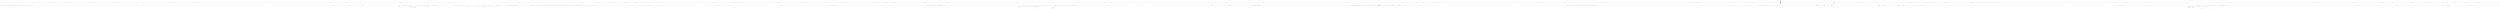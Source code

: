 digraph  {
n195 [label="HangFire.Core.Tests.BackgroundJobClientExtensionsFacts", span=""];
n0 [cluster="HangFire.Core.Tests.BackgroundJobClientExtensionsFacts.BackgroundJobClientExtensionsFacts()", label="Entry HangFire.Core.Tests.BackgroundJobClientExtensionsFacts.BackgroundJobClientExtensionsFacts()", span="13-13"];
n1 [cluster="HangFire.Core.Tests.BackgroundJobClientExtensionsFacts.BackgroundJobClientExtensionsFacts()", label="_client = new Mock<IBackgroundJobClient>()", span="15-15"];
n2 [cluster="HangFire.Core.Tests.BackgroundJobClientExtensionsFacts.BackgroundJobClientExtensionsFacts()", label="_state = new Mock<State>()", span="16-16"];
n4 [cluster="Mock<IBackgroundJobClient>.cstr", label="Entry Mock<IBackgroundJobClient>.cstr", span=""];
n3 [cluster="HangFire.Core.Tests.BackgroundJobClientExtensionsFacts.BackgroundJobClientExtensionsFacts()", label="Exit HangFire.Core.Tests.BackgroundJobClientExtensionsFacts.BackgroundJobClientExtensionsFacts()", span="13-13"];
n5 [cluster="Mock<State>.cstr", label="Entry Mock<State>.cstr", span=""];
n6 [cluster="HangFire.Core.Tests.BackgroundJobClientExtensionsFacts.StaticCreate_ThrowsAnException_WhenClientIsNull()", label="Entry HangFire.Core.Tests.BackgroundJobClientExtensionsFacts.StaticCreate_ThrowsAnException_WhenClientIsNull()", span="20-20"];
n7 [cluster="HangFire.Core.Tests.BackgroundJobClientExtensionsFacts.StaticCreate_ThrowsAnException_WhenClientIsNull()", label="var exception = Assert.Throws<ArgumentNullException>(\r\n                () => BackgroundJobClientExtensions.Create(\r\n                    null, () => StaticMethod(), _state.Object))", span="22-24"];
n8 [cluster="HangFire.Core.Tests.BackgroundJobClientExtensionsFacts.StaticCreate_ThrowsAnException_WhenClientIsNull()", label="Assert.Equal(''client'', exception.ParamName)", span="26-26"];
n10 [cluster="Unk.>", label="Entry Unk.>", span=""];
n12 [cluster="lambda expression", label="Entry lambda expression", span="23-24"];
n9 [cluster="HangFire.Core.Tests.BackgroundJobClientExtensionsFacts.StaticCreate_ThrowsAnException_WhenClientIsNull()", label="Exit HangFire.Core.Tests.BackgroundJobClientExtensionsFacts.StaticCreate_ThrowsAnException_WhenClientIsNull()", span="20-20"];
n11 [cluster="Unk.Equal", label="Entry Unk.Equal", span=""];
n13 [cluster="lambda expression", label="BackgroundJobClientExtensions.Create(\r\n                    null, () => StaticMethod(), _state.Object)", span="23-24"];
n14 [cluster="lambda expression", label="Exit lambda expression", span="23-24"];
n15 [cluster="Unk.Create", label="Entry Unk.Create", span=""];
n16 [cluster="lambda expression", label="Entry lambda expression", span="24-24"];
n17 [cluster="lambda expression", label="StaticMethod()", span="24-24"];
n18 [cluster="lambda expression", label="Exit lambda expression", span="24-24"];
n19 [cluster="HangFire.Core.Tests.BackgroundJobClientExtensionsFacts.StaticMethod()", label="Entry HangFire.Core.Tests.BackgroundJobClientExtensionsFacts.StaticMethod()", span="172-172"];
n20 [cluster="HangFire.Core.Tests.BackgroundJobClientExtensionsFacts.StaticCreate_ShouldCreateAJobInTheGivenState()", label="Entry HangFire.Core.Tests.BackgroundJobClientExtensionsFacts.StaticCreate_ShouldCreateAJobInTheGivenState()", span="30-30"];
n21 [cluster="HangFire.Core.Tests.BackgroundJobClientExtensionsFacts.StaticCreate_ShouldCreateAJobInTheGivenState()", label="_client.Object.Create(() => StaticMethod(), _state.Object)", span="32-32"];
n22 [cluster="HangFire.Core.Tests.BackgroundJobClientExtensionsFacts.StaticCreate_ShouldCreateAJobInTheGivenState()", label="_client.Verify(x => x.Create(It.IsNotNull<Job>(), _state.Object))", span="34-34"];
n25 [cluster="lambda expression", label="Entry lambda expression", span="32-32"];
n23 [cluster="HangFire.Core.Tests.BackgroundJobClientExtensionsFacts.StaticCreate_ShouldCreateAJobInTheGivenState()", label="Exit HangFire.Core.Tests.BackgroundJobClientExtensionsFacts.StaticCreate_ShouldCreateAJobInTheGivenState()", span="30-30"];
n24 [cluster="Unk.Verify", label="Entry Unk.Verify", span=""];
n28 [cluster="lambda expression", label="Entry lambda expression", span="34-34"];
n26 [cluster="lambda expression", label="StaticMethod()", span="32-32"];
n27 [cluster="lambda expression", label="Exit lambda expression", span="32-32"];
n29 [cluster="lambda expression", label="x.Create(It.IsNotNull<Job>(), _state.Object)", span="34-34"];
n30 [cluster="lambda expression", label="Exit lambda expression", span="34-34"];
n31 [cluster="HangFire.Core.Tests.BackgroundJobClientExtensionsFacts.InstanceCreate_ThrowsAnException_WhenClientIsNull()", label="Entry HangFire.Core.Tests.BackgroundJobClientExtensionsFacts.InstanceCreate_ThrowsAnException_WhenClientIsNull()", span="38-38"];
n32 [cluster="HangFire.Core.Tests.BackgroundJobClientExtensionsFacts.InstanceCreate_ThrowsAnException_WhenClientIsNull()", label="var exception = Assert.Throws<ArgumentNullException>(\r\n                () => BackgroundJobClientExtensions.Create<BackgroundJobClientExtensionsFacts>(\r\n                    null, x => x.InstanceMethod(), _state.Object))", span="40-42"];
n33 [cluster="HangFire.Core.Tests.BackgroundJobClientExtensionsFacts.InstanceCreate_ThrowsAnException_WhenClientIsNull()", label="Assert.Equal(''client'', exception.ParamName)", span="44-44"];
n35 [cluster="lambda expression", label="Entry lambda expression", span="41-42"];
n34 [cluster="HangFire.Core.Tests.BackgroundJobClientExtensionsFacts.InstanceCreate_ThrowsAnException_WhenClientIsNull()", label="Exit HangFire.Core.Tests.BackgroundJobClientExtensionsFacts.InstanceCreate_ThrowsAnException_WhenClientIsNull()", span="38-38"];
n36 [cluster="lambda expression", label="BackgroundJobClientExtensions.Create<BackgroundJobClientExtensionsFacts>(\r\n                    null, x => x.InstanceMethod(), _state.Object)", span="41-42"];
n37 [cluster="lambda expression", label="Exit lambda expression", span="41-42"];
n38 [cluster="lambda expression", label="Entry lambda expression", span="42-42"];
n39 [cluster="lambda expression", label="x.InstanceMethod()", span="42-42"];
n40 [cluster="lambda expression", label="Exit lambda expression", span="42-42"];
n41 [cluster="HangFire.Core.Tests.BackgroundJobClientExtensionsFacts.InstanceMethod()", label="Entry HangFire.Core.Tests.BackgroundJobClientExtensionsFacts.InstanceMethod()", span="176-176"];
n42 [cluster="HangFire.Core.Tests.BackgroundJobClientExtensionsFacts.InstanceCreate_ShouldCreateAJobInTheGivenState()", label="Entry HangFire.Core.Tests.BackgroundJobClientExtensionsFacts.InstanceCreate_ShouldCreateAJobInTheGivenState()", span="48-48"];
n43 [cluster="HangFire.Core.Tests.BackgroundJobClientExtensionsFacts.InstanceCreate_ShouldCreateAJobInTheGivenState()", label="_client.Object.Create<BackgroundJobClientExtensionsFacts>(x => x.InstanceMethod(), _state.Object)", span="50-50"];
n44 [cluster="HangFire.Core.Tests.BackgroundJobClientExtensionsFacts.InstanceCreate_ShouldCreateAJobInTheGivenState()", label="_client.Verify(x => x.Create(It.IsNotNull<Job>(), _state.Object))", span="52-52"];
n46 [cluster="lambda expression", label="Entry lambda expression", span="50-50"];
n45 [cluster="HangFire.Core.Tests.BackgroundJobClientExtensionsFacts.InstanceCreate_ShouldCreateAJobInTheGivenState()", label="Exit HangFire.Core.Tests.BackgroundJobClientExtensionsFacts.InstanceCreate_ShouldCreateAJobInTheGivenState()", span="48-48"];
n49 [cluster="lambda expression", label="Entry lambda expression", span="52-52"];
n47 [cluster="lambda expression", label="x.InstanceMethod()", span="50-50"];
n48 [cluster="lambda expression", label="Exit lambda expression", span="50-50"];
n50 [cluster="lambda expression", label="x.Create(It.IsNotNull<Job>(), _state.Object)", span="52-52"];
n51 [cluster="lambda expression", label="Exit lambda expression", span="52-52"];
n52 [cluster="HangFire.Core.Tests.BackgroundJobClientExtensionsFacts.StaticEnqueue_ThrowsAnException_WhenClientIsNull()", label="Entry HangFire.Core.Tests.BackgroundJobClientExtensionsFacts.StaticEnqueue_ThrowsAnException_WhenClientIsNull()", span="56-56"];
n53 [cluster="HangFire.Core.Tests.BackgroundJobClientExtensionsFacts.StaticEnqueue_ThrowsAnException_WhenClientIsNull()", label="var exception = Assert.Throws<ArgumentNullException>(\r\n                () => BackgroundJobClientExtensions.Enqueue(\r\n                    null, () => StaticMethod()))", span="58-60"];
n54 [cluster="HangFire.Core.Tests.BackgroundJobClientExtensionsFacts.StaticEnqueue_ThrowsAnException_WhenClientIsNull()", label="Assert.Equal(''client'', exception.ParamName)", span="62-62"];
n56 [cluster="lambda expression", label="Entry lambda expression", span="59-60"];
n55 [cluster="HangFire.Core.Tests.BackgroundJobClientExtensionsFacts.StaticEnqueue_ThrowsAnException_WhenClientIsNull()", label="Exit HangFire.Core.Tests.BackgroundJobClientExtensionsFacts.StaticEnqueue_ThrowsAnException_WhenClientIsNull()", span="56-56"];
n57 [cluster="lambda expression", label="BackgroundJobClientExtensions.Enqueue(\r\n                    null, () => StaticMethod())", span="59-60"];
n58 [cluster="lambda expression", label="Exit lambda expression", span="59-60"];
n59 [cluster="HangFire.BackgroundJobClientExtensions.Enqueue(HangFire.IBackgroundJobClient, System.Linq.Expressions.Expression<System.Action>)", label="Entry HangFire.BackgroundJobClientExtensions.Enqueue(HangFire.IBackgroundJobClient, System.Linq.Expressions.Expression<System.Action>)", span="35-35"];
n60 [cluster="lambda expression", label="Entry lambda expression", span="60-60"];
n61 [cluster="lambda expression", label="StaticMethod()", span="60-60"];
n62 [cluster="lambda expression", label="Exit lambda expression", span="60-60"];
n63 [cluster="HangFire.Core.Tests.BackgroundJobClientExtensionsFacts.StaticEnqueue_ShouldCreateAJobInTheEnqueueState()", label="Entry HangFire.Core.Tests.BackgroundJobClientExtensionsFacts.StaticEnqueue_ShouldCreateAJobInTheEnqueueState()", span="66-66"];
n64 [cluster="HangFire.Core.Tests.BackgroundJobClientExtensionsFacts.StaticEnqueue_ShouldCreateAJobInTheEnqueueState()", label="_client.Object.Enqueue(() => StaticMethod())", span="68-68"];
n65 [cluster="HangFire.Core.Tests.BackgroundJobClientExtensionsFacts.StaticEnqueue_ShouldCreateAJobInTheEnqueueState()", label="_client.Verify(x => x.Create(It.IsNotNull<Job>(), It.IsAny<EnqueuedState>()))", span="70-70"];
n67 [cluster="Unk.Enqueue", label="Entry Unk.Enqueue", span=""];
n68 [cluster="lambda expression", label="Entry lambda expression", span="68-68"];
n66 [cluster="HangFire.Core.Tests.BackgroundJobClientExtensionsFacts.StaticEnqueue_ShouldCreateAJobInTheEnqueueState()", label="Exit HangFire.Core.Tests.BackgroundJobClientExtensionsFacts.StaticEnqueue_ShouldCreateAJobInTheEnqueueState()", span="66-66"];
n71 [cluster="lambda expression", label="Entry lambda expression", span="70-70"];
n69 [cluster="lambda expression", label="StaticMethod()", span="68-68"];
n70 [cluster="lambda expression", label="Exit lambda expression", span="68-68"];
n72 [cluster="lambda expression", label="x.Create(It.IsNotNull<Job>(), It.IsAny<EnqueuedState>())", span="70-70"];
n73 [cluster="lambda expression", label="Exit lambda expression", span="70-70"];
n74 [cluster="HangFire.Core.Tests.BackgroundJobClientExtensionsFacts.InstanceEnqueue_ThrowsAnException_WhenClientIsNull()", label="Entry HangFire.Core.Tests.BackgroundJobClientExtensionsFacts.InstanceEnqueue_ThrowsAnException_WhenClientIsNull()", span="74-74"];
n75 [cluster="HangFire.Core.Tests.BackgroundJobClientExtensionsFacts.InstanceEnqueue_ThrowsAnException_WhenClientIsNull()", label="var exception = Assert.Throws<ArgumentNullException>(\r\n                () => BackgroundJobClientExtensions.Enqueue<BackgroundJobClientExtensionsFacts>(\r\n                    null, x => x.InstanceMethod()))", span="76-78"];
n76 [cluster="HangFire.Core.Tests.BackgroundJobClientExtensionsFacts.InstanceEnqueue_ThrowsAnException_WhenClientIsNull()", label="Assert.Equal(''client'', exception.ParamName)", span="80-80"];
n78 [cluster="lambda expression", label="Entry lambda expression", span="77-78"];
n77 [cluster="HangFire.Core.Tests.BackgroundJobClientExtensionsFacts.InstanceEnqueue_ThrowsAnException_WhenClientIsNull()", label="Exit HangFire.Core.Tests.BackgroundJobClientExtensionsFacts.InstanceEnqueue_ThrowsAnException_WhenClientIsNull()", span="74-74"];
n79 [cluster="lambda expression", label="BackgroundJobClientExtensions.Enqueue<BackgroundJobClientExtensionsFacts>(\r\n                    null, x => x.InstanceMethod())", span="77-78"];
n80 [cluster="lambda expression", label="Exit lambda expression", span="77-78"];
n81 [cluster="HangFire.BackgroundJobClientExtensions.Enqueue<T>(HangFire.IBackgroundJobClient, System.Linq.Expressions.Expression<System.Action<T>>)", label="Entry HangFire.BackgroundJobClientExtensions.Enqueue<T>(HangFire.IBackgroundJobClient, System.Linq.Expressions.Expression<System.Action<T>>)", span="53-53"];
n82 [cluster="lambda expression", label="Entry lambda expression", span="78-78"];
n83 [cluster="lambda expression", label="x.InstanceMethod()", span="78-78"];
n84 [cluster="lambda expression", label="Exit lambda expression", span="78-78"];
n85 [cluster="HangFire.Core.Tests.BackgroundJobClientExtensionsFacts.InstanceEnqueue_ShouldCreateAJobInTheEnqueuedState()", label="Entry HangFire.Core.Tests.BackgroundJobClientExtensionsFacts.InstanceEnqueue_ShouldCreateAJobInTheEnqueuedState()", span="84-84"];
n86 [cluster="HangFire.Core.Tests.BackgroundJobClientExtensionsFacts.InstanceEnqueue_ShouldCreateAJobInTheEnqueuedState()", label="_client.Object.Enqueue<BackgroundJobClientExtensionsFacts>(x => x.InstanceMethod())", span="86-86"];
n87 [cluster="HangFire.Core.Tests.BackgroundJobClientExtensionsFacts.InstanceEnqueue_ShouldCreateAJobInTheEnqueuedState()", label="_client.Verify(x => x.Create(It.IsNotNull<Job>(), It.IsAny<EnqueuedState>()))", span="88-88"];
n89 [cluster="lambda expression", label="Entry lambda expression", span="86-86"];
n88 [cluster="HangFire.Core.Tests.BackgroundJobClientExtensionsFacts.InstanceEnqueue_ShouldCreateAJobInTheEnqueuedState()", label="Exit HangFire.Core.Tests.BackgroundJobClientExtensionsFacts.InstanceEnqueue_ShouldCreateAJobInTheEnqueuedState()", span="84-84"];
n92 [cluster="lambda expression", label="Entry lambda expression", span="88-88"];
n90 [cluster="lambda expression", label="x.InstanceMethod()", span="86-86"];
n91 [cluster="lambda expression", label="Exit lambda expression", span="86-86"];
n93 [cluster="lambda expression", label="x.Create(It.IsNotNull<Job>(), It.IsAny<EnqueuedState>())", span="88-88"];
n94 [cluster="lambda expression", label="Exit lambda expression", span="88-88"];
n95 [cluster="HangFire.Core.Tests.BackgroundJobClientExtensionsFacts.StaticEnqueue_WithQueue_ThrowsAnException_WhenClientIsNull()", label="Entry HangFire.Core.Tests.BackgroundJobClientExtensionsFacts.StaticEnqueue_WithQueue_ThrowsAnException_WhenClientIsNull()", span="92-92"];
n96 [cluster="HangFire.Core.Tests.BackgroundJobClientExtensionsFacts.StaticEnqueue_WithQueue_ThrowsAnException_WhenClientIsNull()", label="var exception = Assert.Throws<ArgumentNullException>(\r\n                () => BackgroundJobClientExtensions.Enqueue(\r\n                    null, () => StaticMethod(), ''critical''))", span="94-96"];
n97 [cluster="HangFire.Core.Tests.BackgroundJobClientExtensionsFacts.StaticEnqueue_WithQueue_ThrowsAnException_WhenClientIsNull()", label="Assert.Equal(''client'', exception.ParamName)", span="98-98"];
n99 [cluster="lambda expression", label="Entry lambda expression", span="95-96"];
n98 [cluster="HangFire.Core.Tests.BackgroundJobClientExtensionsFacts.StaticEnqueue_WithQueue_ThrowsAnException_WhenClientIsNull()", label="Exit HangFire.Core.Tests.BackgroundJobClientExtensionsFacts.StaticEnqueue_WithQueue_ThrowsAnException_WhenClientIsNull()", span="92-92"];
n100 [cluster="lambda expression", label="BackgroundJobClientExtensions.Enqueue(\r\n                    null, () => StaticMethod(), ''critical'')", span="95-96"];
n101 [cluster="lambda expression", label="Exit lambda expression", span="95-96"];
n102 [cluster="HangFire.BackgroundJobClientExtensions.Enqueue(HangFire.IBackgroundJobClient, System.Linq.Expressions.Expression<System.Action>, string)", label="Entry HangFire.BackgroundJobClientExtensions.Enqueue(HangFire.IBackgroundJobClient, System.Linq.Expressions.Expression<System.Action>, string)", span="71-71"];
n103 [cluster="lambda expression", label="Entry lambda expression", span="96-96"];
n104 [cluster="lambda expression", label="StaticMethod()", span="96-96"];
n105 [cluster="lambda expression", label="Exit lambda expression", span="96-96"];
n106 [cluster="HangFire.Core.Tests.BackgroundJobClientExtensionsFacts.StaticEnqueue_WithQueue_ShouldCreateAJobInTheEnqueuedState()", label="Entry HangFire.Core.Tests.BackgroundJobClientExtensionsFacts.StaticEnqueue_WithQueue_ShouldCreateAJobInTheEnqueuedState()", span="102-102"];
n107 [cluster="HangFire.Core.Tests.BackgroundJobClientExtensionsFacts.StaticEnqueue_WithQueue_ShouldCreateAJobInTheEnqueuedState()", label="_client.Object.Enqueue(() => StaticMethod(), ''critical'')", span="104-104"];
n108 [cluster="HangFire.Core.Tests.BackgroundJobClientExtensionsFacts.StaticEnqueue_WithQueue_ShouldCreateAJobInTheEnqueuedState()", label="_client.Verify(x => x.Create(\r\n                It.IsNotNull<Job>(),\r\n                It.Is<EnqueuedState>(state => state.Queue == ''critical'')))", span="106-108"];
n110 [cluster="lambda expression", label="Entry lambda expression", span="104-104"];
n109 [cluster="HangFire.Core.Tests.BackgroundJobClientExtensionsFacts.StaticEnqueue_WithQueue_ShouldCreateAJobInTheEnqueuedState()", label="Exit HangFire.Core.Tests.BackgroundJobClientExtensionsFacts.StaticEnqueue_WithQueue_ShouldCreateAJobInTheEnqueuedState()", span="102-102"];
n113 [cluster="lambda expression", label="Entry lambda expression", span="106-108"];
n111 [cluster="lambda expression", label="StaticMethod()", span="104-104"];
n112 [cluster="lambda expression", label="Exit lambda expression", span="104-104"];
n114 [cluster="lambda expression", label="x.Create(\r\n                It.IsNotNull<Job>(),\r\n                It.Is<EnqueuedState>(state => state.Queue == ''critical''))", span="106-108"];
n115 [cluster="lambda expression", label="Exit lambda expression", span="106-108"];
n116 [cluster="lambda expression", label="Entry lambda expression", span="108-108"];
n117 [cluster="lambda expression", label="state.Queue == ''critical''", span="108-108"];
n118 [cluster="lambda expression", label="Exit lambda expression", span="108-108"];
n119 [cluster="HangFire.Core.Tests.BackgroundJobClientExtensionsFacts.InstanceEnqueue_WithQueue_ThrowsAnException_WhenClientIsNull()", label="Entry HangFire.Core.Tests.BackgroundJobClientExtensionsFacts.InstanceEnqueue_WithQueue_ThrowsAnException_WhenClientIsNull()", span="112-112"];
n120 [cluster="HangFire.Core.Tests.BackgroundJobClientExtensionsFacts.InstanceEnqueue_WithQueue_ThrowsAnException_WhenClientIsNull()", label="var exception = Assert.Throws<ArgumentNullException>(\r\n                () => BackgroundJobClientExtensions.Enqueue<BackgroundJobClientExtensionsFacts>(\r\n                    null, x => x.InstanceMethod(), ''critical''))", span="114-116"];
n121 [cluster="HangFire.Core.Tests.BackgroundJobClientExtensionsFacts.InstanceEnqueue_WithQueue_ThrowsAnException_WhenClientIsNull()", label="Assert.Equal(''client'', exception.ParamName)", span="118-118"];
n123 [cluster="lambda expression", label="Entry lambda expression", span="115-116"];
n122 [cluster="HangFire.Core.Tests.BackgroundJobClientExtensionsFacts.InstanceEnqueue_WithQueue_ThrowsAnException_WhenClientIsNull()", label="Exit HangFire.Core.Tests.BackgroundJobClientExtensionsFacts.InstanceEnqueue_WithQueue_ThrowsAnException_WhenClientIsNull()", span="112-112"];
n124 [cluster="lambda expression", label="BackgroundJobClientExtensions.Enqueue<BackgroundJobClientExtensionsFacts>(\r\n                    null, x => x.InstanceMethod(), ''critical'')", span="115-116"];
n125 [cluster="lambda expression", label="Exit lambda expression", span="115-116"];
n126 [cluster="HangFire.BackgroundJobClientExtensions.Enqueue<T>(HangFire.IBackgroundJobClient, System.Linq.Expressions.Expression<System.Action<T>>, string)", label="Entry HangFire.BackgroundJobClientExtensions.Enqueue<T>(HangFire.IBackgroundJobClient, System.Linq.Expressions.Expression<System.Action<T>>, string)", span="90-90"];
n127 [cluster="lambda expression", label="Entry lambda expression", span="116-116"];
n128 [cluster="lambda expression", label="x.InstanceMethod()", span="116-116"];
n129 [cluster="lambda expression", label="Exit lambda expression", span="116-116"];
n130 [cluster="HangFire.Core.Tests.BackgroundJobClientExtensionsFacts.InstanceEnqueue_WithQueue_ShouldCreateAJobInTheEnqueuedState()", label="Entry HangFire.Core.Tests.BackgroundJobClientExtensionsFacts.InstanceEnqueue_WithQueue_ShouldCreateAJobInTheEnqueuedState()", span="122-122"];
n131 [cluster="HangFire.Core.Tests.BackgroundJobClientExtensionsFacts.InstanceEnqueue_WithQueue_ShouldCreateAJobInTheEnqueuedState()", label="_client.Object.Enqueue<BackgroundJobClientExtensionsFacts>(x => x.InstanceMethod(), ''critical'')", span="124-124"];
n132 [cluster="HangFire.Core.Tests.BackgroundJobClientExtensionsFacts.InstanceEnqueue_WithQueue_ShouldCreateAJobInTheEnqueuedState()", label="_client.Verify(x => x.Create(\r\n                It.IsNotNull<Job>(),\r\n                It.Is<EnqueuedState>(state => state.Queue == ''critical'')))", span="126-128"];
n134 [cluster="lambda expression", label="Entry lambda expression", span="124-124"];
n133 [cluster="HangFire.Core.Tests.BackgroundJobClientExtensionsFacts.InstanceEnqueue_WithQueue_ShouldCreateAJobInTheEnqueuedState()", label="Exit HangFire.Core.Tests.BackgroundJobClientExtensionsFacts.InstanceEnqueue_WithQueue_ShouldCreateAJobInTheEnqueuedState()", span="122-122"];
n137 [cluster="lambda expression", label="Entry lambda expression", span="126-128"];
n135 [cluster="lambda expression", label="x.InstanceMethod()", span="124-124"];
n136 [cluster="lambda expression", label="Exit lambda expression", span="124-124"];
n138 [cluster="lambda expression", label="x.Create(\r\n                It.IsNotNull<Job>(),\r\n                It.Is<EnqueuedState>(state => state.Queue == ''critical''))", span="126-128"];
n139 [cluster="lambda expression", label="Exit lambda expression", span="126-128"];
n140 [cluster="lambda expression", label="Entry lambda expression", span="128-128"];
n141 [cluster="lambda expression", label="state.Queue == ''critical''", span="128-128"];
n142 [cluster="lambda expression", label="Exit lambda expression", span="128-128"];
n143 [cluster="HangFire.Core.Tests.BackgroundJobClientExtensionsFacts.StaticSchedule_ThrowsAnException_WhenClientIsNull()", label="Entry HangFire.Core.Tests.BackgroundJobClientExtensionsFacts.StaticSchedule_ThrowsAnException_WhenClientIsNull()", span="132-132"];
n144 [cluster="HangFire.Core.Tests.BackgroundJobClientExtensionsFacts.StaticSchedule_ThrowsAnException_WhenClientIsNull()", label="var exception = Assert.Throws<ArgumentNullException>(\r\n                () => BackgroundJobClientExtensions.Schedule(\r\n                    null, () => StaticMethod(), TimeSpan.FromDays(1)))", span="134-136"];
n145 [cluster="HangFire.Core.Tests.BackgroundJobClientExtensionsFacts.StaticSchedule_ThrowsAnException_WhenClientIsNull()", label="Assert.Equal(''client'', exception.ParamName)", span="138-138"];
n147 [cluster="lambda expression", label="Entry lambda expression", span="135-136"];
n146 [cluster="HangFire.Core.Tests.BackgroundJobClientExtensionsFacts.StaticSchedule_ThrowsAnException_WhenClientIsNull()", label="Exit HangFire.Core.Tests.BackgroundJobClientExtensionsFacts.StaticSchedule_ThrowsAnException_WhenClientIsNull()", span="132-132"];
n148 [cluster="lambda expression", label="BackgroundJobClientExtensions.Schedule(\r\n                    null, () => StaticMethod(), TimeSpan.FromDays(1))", span="135-136"];
n149 [cluster="lambda expression", label="Exit lambda expression", span="135-136"];
n150 [cluster="System.TimeSpan.FromDays(double)", label="Entry System.TimeSpan.FromDays(double)", span="0-0"];
n151 [cluster="HangFire.BackgroundJobClientExtensions.Schedule(HangFire.IBackgroundJobClient, System.Linq.Expressions.Expression<System.Action>, System.TimeSpan)", label="Entry HangFire.BackgroundJobClientExtensions.Schedule(HangFire.IBackgroundJobClient, System.Linq.Expressions.Expression<System.Action>, System.TimeSpan)", span="106-106"];
n152 [cluster="lambda expression", label="Entry lambda expression", span="136-136"];
n153 [cluster="lambda expression", label="StaticMethod()", span="136-136"];
n154 [cluster="lambda expression", label="Exit lambda expression", span="136-136"];
n155 [cluster="HangFire.Core.Tests.BackgroundJobClientExtensionsFacts.StaticSchedule_ShouldCreateAJobInTheScheduledState()", label="Entry HangFire.Core.Tests.BackgroundJobClientExtensionsFacts.StaticSchedule_ShouldCreateAJobInTheScheduledState()", span="142-142"];
n156 [cluster="HangFire.Core.Tests.BackgroundJobClientExtensionsFacts.StaticSchedule_ShouldCreateAJobInTheScheduledState()", label="_client.Object.Schedule(() => StaticMethod(), TimeSpan.FromDays(1))", span="144-144"];
n157 [cluster="HangFire.Core.Tests.BackgroundJobClientExtensionsFacts.StaticSchedule_ShouldCreateAJobInTheScheduledState()", label="_client.Verify(x => x.Create(\r\n                It.IsNotNull<Job>(),\r\n                It.Is<ScheduledState>(state => state.EnqueueAt > DateTime.UtcNow)))", span="146-148"];
n159 [cluster="Unk.Schedule", label="Entry Unk.Schedule", span=""];
n160 [cluster="lambda expression", label="Entry lambda expression", span="144-144"];
n158 [cluster="HangFire.Core.Tests.BackgroundJobClientExtensionsFacts.StaticSchedule_ShouldCreateAJobInTheScheduledState()", label="Exit HangFire.Core.Tests.BackgroundJobClientExtensionsFacts.StaticSchedule_ShouldCreateAJobInTheScheduledState()", span="142-142"];
n163 [cluster="lambda expression", label="Entry lambda expression", span="146-148"];
n161 [cluster="lambda expression", label="StaticMethod()", span="144-144"];
n162 [cluster="lambda expression", label="Exit lambda expression", span="144-144"];
n164 [cluster="lambda expression", label="x.Create(\r\n                It.IsNotNull<Job>(),\r\n                It.Is<ScheduledState>(state => state.EnqueueAt > DateTime.UtcNow))", span="146-148"];
n165 [cluster="lambda expression", label="Exit lambda expression", span="146-148"];
n166 [cluster="lambda expression", label="Entry lambda expression", span="148-148"];
n167 [cluster="lambda expression", label="state.EnqueueAt > DateTime.UtcNow", span="148-148"];
n168 [cluster="lambda expression", label="Exit lambda expression", span="148-148"];
n169 [cluster="HangFire.Core.Tests.BackgroundJobClientExtensionsFacts.InstanceSchedule_ThrowsAnException_WhenClientIsNull()", label="Entry HangFire.Core.Tests.BackgroundJobClientExtensionsFacts.InstanceSchedule_ThrowsAnException_WhenClientIsNull()", span="152-152"];
n170 [cluster="HangFire.Core.Tests.BackgroundJobClientExtensionsFacts.InstanceSchedule_ThrowsAnException_WhenClientIsNull()", label="var exception = Assert.Throws<ArgumentNullException>(\r\n                () => BackgroundJobClientExtensions.Schedule<BackgroundJobClientExtensionsFacts>(\r\n                    null, x => x.InstanceMethod(), TimeSpan.FromDays(1)))", span="154-156"];
n171 [cluster="HangFire.Core.Tests.BackgroundJobClientExtensionsFacts.InstanceSchedule_ThrowsAnException_WhenClientIsNull()", label="Assert.Equal(''client'', exception.ParamName)", span="158-158"];
n173 [cluster="lambda expression", label="Entry lambda expression", span="155-156"];
n172 [cluster="HangFire.Core.Tests.BackgroundJobClientExtensionsFacts.InstanceSchedule_ThrowsAnException_WhenClientIsNull()", label="Exit HangFire.Core.Tests.BackgroundJobClientExtensionsFacts.InstanceSchedule_ThrowsAnException_WhenClientIsNull()", span="152-152"];
n174 [cluster="lambda expression", label="BackgroundJobClientExtensions.Schedule<BackgroundJobClientExtensionsFacts>(\r\n                    null, x => x.InstanceMethod(), TimeSpan.FromDays(1))", span="155-156"];
n175 [cluster="lambda expression", label="Exit lambda expression", span="155-156"];
n176 [cluster="HangFire.BackgroundJobClientExtensions.Schedule<T>(HangFire.IBackgroundJobClient, System.Linq.Expressions.Expression<System.Action<T>>, System.TimeSpan)", label="Entry HangFire.BackgroundJobClientExtensions.Schedule<T>(HangFire.IBackgroundJobClient, System.Linq.Expressions.Expression<System.Action<T>>, System.TimeSpan)", span="123-123"];
n177 [cluster="lambda expression", label="Entry lambda expression", span="156-156"];
n178 [cluster="lambda expression", label="x.InstanceMethod()", span="156-156"];
n179 [cluster="lambda expression", label="Exit lambda expression", span="156-156"];
n180 [cluster="HangFire.Core.Tests.BackgroundJobClientExtensionsFacts.InstanceSchedule_ShouldCreateAJobInTheScheduledState()", label="Entry HangFire.Core.Tests.BackgroundJobClientExtensionsFacts.InstanceSchedule_ShouldCreateAJobInTheScheduledState()", span="162-162"];
n181 [cluster="HangFire.Core.Tests.BackgroundJobClientExtensionsFacts.InstanceSchedule_ShouldCreateAJobInTheScheduledState()", label="_client.Object.Schedule<BackgroundJobClientExtensionsFacts>(\r\n                x => x.InstanceMethod(), TimeSpan.FromDays(1))", span="164-165"];
n182 [cluster="HangFire.Core.Tests.BackgroundJobClientExtensionsFacts.InstanceSchedule_ShouldCreateAJobInTheScheduledState()", label="_client.Verify(x => x.Create(\r\n                It.IsNotNull<Job>(),\r\n                It.Is<ScheduledState>(state => state.EnqueueAt > DateTime.UtcNow)))", span="167-169"];
n184 [cluster="lambda expression", label="Entry lambda expression", span="165-165"];
n183 [cluster="HangFire.Core.Tests.BackgroundJobClientExtensionsFacts.InstanceSchedule_ShouldCreateAJobInTheScheduledState()", label="Exit HangFire.Core.Tests.BackgroundJobClientExtensionsFacts.InstanceSchedule_ShouldCreateAJobInTheScheduledState()", span="162-162"];
n187 [cluster="lambda expression", label="Entry lambda expression", span="167-169"];
n185 [cluster="lambda expression", label="x.InstanceMethod()", span="165-165"];
n186 [cluster="lambda expression", label="Exit lambda expression", span="165-165"];
n188 [cluster="lambda expression", label="x.Create(\r\n                It.IsNotNull<Job>(),\r\n                It.Is<ScheduledState>(state => state.EnqueueAt > DateTime.UtcNow))", span="167-169"];
n189 [cluster="lambda expression", label="Exit lambda expression", span="167-169"];
n190 [cluster="lambda expression", label="Entry lambda expression", span="169-169"];
n191 [cluster="lambda expression", label="state.EnqueueAt > DateTime.UtcNow", span="169-169"];
n192 [cluster="lambda expression", label="Exit lambda expression", span="169-169"];
n193 [cluster="HangFire.Core.Tests.BackgroundJobClientExtensionsFacts.StaticMethod()", label="Exit HangFire.Core.Tests.BackgroundJobClientExtensionsFacts.StaticMethod()", span="172-172"];
n194 [cluster="HangFire.Core.Tests.BackgroundJobClientExtensionsFacts.InstanceMethod()", label="Exit HangFire.Core.Tests.BackgroundJobClientExtensionsFacts.InstanceMethod()", span="176-176"];
m0_3 [cluster="Hangfire.Sample.Highlighter.Migrations.Configuration.Seed(Hangfire.Sample.Highlighter.Models.HighlighterDbContext)", file="DeletedState.cs", label="Entry Hangfire.Sample.Highlighter.Migrations.Configuration.Seed(Hangfire.Sample.Highlighter.Models.HighlighterDbContext)", span="14-14"];
m0_4 [cluster="Hangfire.Sample.Highlighter.Migrations.Configuration.Seed(Hangfire.Sample.Highlighter.Models.HighlighterDbContext)", file="DeletedState.cs", label="Exit Hangfire.Sample.Highlighter.Migrations.Configuration.Seed(Hangfire.Sample.Highlighter.Models.HighlighterDbContext)", span="14-14"];
m0_0 [cluster="Hangfire.Sample.Highlighter.Migrations.Configuration.Configuration()", file="DeletedState.cs", label="Entry Hangfire.Sample.Highlighter.Migrations.Configuration.Configuration()", span="9-9"];
m0_1 [cluster="Hangfire.Sample.Highlighter.Migrations.Configuration.Configuration()", file="DeletedState.cs", label="AutomaticMigrationsEnabled = false", span="11-11"];
m0_2 [cluster="Hangfire.Sample.Highlighter.Migrations.Configuration.Configuration()", file="DeletedState.cs", label="Exit Hangfire.Sample.Highlighter.Migrations.Configuration.Configuration()", span="9-9"];
m1_16 [cluster="Mock<IStateMachineFactory>.cstr", file="DeletedStateFacts.cs", label="Entry Mock<IStateMachineFactory>.cstr", span=""];
m1_15 [cluster="Mock<IState>.cstr", file="DeletedStateFacts.cs", label="Entry Mock<IState>.cstr", span=""];
m1_27 [cluster="HangFire.Core.Tests.PreserveCultureAttributeFacts.Sample()", file="DeletedStateFacts.cs", label="Entry HangFire.Core.Tests.PreserveCultureAttributeFacts.Sample()", span="145-145"];
m1_28 [cluster="HangFire.Core.Tests.PreserveCultureAttributeFacts.OnCreating_ThrowsAnException_WhenContextIsNull()", file="DeletedStateFacts.cs", label="Entry HangFire.Core.Tests.PreserveCultureAttributeFacts.OnCreating_ThrowsAnException_WhenContextIsNull()", span="42-42"];
m1_29 [cluster="HangFire.Core.Tests.PreserveCultureAttributeFacts.OnCreating_ThrowsAnException_WhenContextIsNull()", file="DeletedStateFacts.cs", label="var filter = CreateFilter()", span="44-44"];
m1_30 [cluster="HangFire.Core.Tests.PreserveCultureAttributeFacts.OnCreating_ThrowsAnException_WhenContextIsNull()", file="DeletedStateFacts.cs", label="Assert.Throws<ArgumentNullException>(\r\n                () => filter.OnCreating(null))", span="46-47"];
m1_31 [cluster="HangFire.Core.Tests.PreserveCultureAttributeFacts.OnCreating_ThrowsAnException_WhenContextIsNull()", file="DeletedStateFacts.cs", label="Exit HangFire.Core.Tests.PreserveCultureAttributeFacts.OnCreating_ThrowsAnException_WhenContextIsNull()", span="42-42"];
m1_20 [cluster="HangFire.Core.Tests.WorkerContextMock.WorkerContextMock()", file="DeletedStateFacts.cs", label="Entry HangFire.Core.Tests.WorkerContextMock.WorkerContextMock()", span="9-9"];
m1_53 [cluster="Unk.DoesNotThrow", file="DeletedStateFacts.cs", label="Entry Unk.DoesNotThrow", span=""];
m1_49 [cluster="HangFire.Core.Tests.PreserveCultureAttributeFacts.OnCreated_DoesNotThrowAnException()", file="DeletedStateFacts.cs", label="Entry HangFire.Core.Tests.PreserveCultureAttributeFacts.OnCreated_DoesNotThrowAnException()", span="64-64"];
m1_50 [cluster="HangFire.Core.Tests.PreserveCultureAttributeFacts.OnCreated_DoesNotThrowAnException()", file="DeletedStateFacts.cs", label="var filter = CreateFilter()", span="66-66"];
m1_51 [cluster="HangFire.Core.Tests.PreserveCultureAttributeFacts.OnCreated_DoesNotThrowAnException()", file="DeletedStateFacts.cs", label="Assert.DoesNotThrow(() => filter.OnCreated(null))", span="68-68"];
m1_52 [cluster="HangFire.Core.Tests.PreserveCultureAttributeFacts.OnCreated_DoesNotThrowAnException()", file="DeletedStateFacts.cs", label="Exit HangFire.Core.Tests.PreserveCultureAttributeFacts.OnCreated_DoesNotThrowAnException()", span="64-64"];
m1_33 [cluster="Unk.>", file="DeletedStateFacts.cs", label="Entry Unk.>", span=""];
m1_19 [cluster="HangFire.Client.CreatedContext.CreatedContext(HangFire.Client.CreateContext, bool, System.Exception)", file="DeletedStateFacts.cs", label="Entry HangFire.Client.CreatedContext.CreatedContext(HangFire.Client.CreateContext, bool, System.Exception)", span="26-26"];
m1_18 [cluster="HangFire.Client.CreatingContext.CreatingContext(HangFire.Client.CreateContext)", file="DeletedStateFacts.cs", label="Entry HangFire.Client.CreatingContext.CreatingContext(HangFire.Client.CreateContext)", span="24-24"];
m1_37 [cluster="HangFire.PreserveCultureAttribute.OnCreating(HangFire.Client.CreatingContext)", file="DeletedStateFacts.cs", label="Entry HangFire.PreserveCultureAttribute.OnCreating(HangFire.Client.CreatingContext)", span="28-28"];
m1_57 [cluster="HangFire.PreserveCultureAttribute.OnCreated(HangFire.Client.CreatedContext)", file="DeletedStateFacts.cs", label="Entry HangFire.PreserveCultureAttribute.OnCreated(HangFire.Client.CreatedContext)", span="38-38"];
m1_58 [cluster="HangFire.Core.Tests.PreserveCultureAttributeFacts.OnPerforming_SetsThreadCultures_ToTheSpecifiedOnesInJobParameters()", file="DeletedStateFacts.cs", label="Entry HangFire.Core.Tests.PreserveCultureAttributeFacts.OnPerforming_SetsThreadCultures_ToTheSpecifiedOnesInJobParameters()", span="72-72"];
m1_59 [cluster="HangFire.Core.Tests.PreserveCultureAttributeFacts.OnPerforming_SetsThreadCultures_ToTheSpecifiedOnesInJobParameters()", file="DeletedStateFacts.cs", label="_connection.Setup(x => x.GetJobParameter(JobId, ''CurrentCulture'')).Returns(''\''ru-RU\'''')", span="74-74"];
m1_60 [cluster="HangFire.Core.Tests.PreserveCultureAttributeFacts.OnPerforming_SetsThreadCultures_ToTheSpecifiedOnesInJobParameters()", file="DeletedStateFacts.cs", label="_connection.Setup(x => x.GetJobParameter(JobId, ''CurrentUICulture'')).Returns(''\''ru-RU\'''')", span="75-75"];
m1_0 [cluster="HangFire.Core.Tests.PreserveCultureAttributeFacts.PreserveCultureAttributeFacts()", file="DeletedStateFacts.cs", label="Entry HangFire.Core.Tests.PreserveCultureAttributeFacts.PreserveCultureAttributeFacts()", span="22-22"];
m1_1 [cluster="HangFire.Core.Tests.PreserveCultureAttributeFacts.PreserveCultureAttributeFacts()", file="DeletedStateFacts.cs", label="_connection = new Mock<IStorageConnection>()", span="24-24"];
m1_2 [cluster="HangFire.Core.Tests.PreserveCultureAttributeFacts.PreserveCultureAttributeFacts()", file="DeletedStateFacts.cs", label="var job = Job.FromExpression(() => Sample())", span="25-25"];
m1_3 [cluster="HangFire.Core.Tests.PreserveCultureAttributeFacts.PreserveCultureAttributeFacts()", file="DeletedStateFacts.cs", label="var state = new Mock<IState>()", span="26-26"];
m1_5 [cluster="HangFire.Core.Tests.PreserveCultureAttributeFacts.PreserveCultureAttributeFacts()", file="DeletedStateFacts.cs", label="var createContext = new CreateContext(\r\n                _connection.Object, stateMachineFactory.Object, job, state.Object)", span="29-30"];
m1_9 [cluster="HangFire.Core.Tests.PreserveCultureAttributeFacts.PreserveCultureAttributeFacts()", file="DeletedStateFacts.cs", label="var performContext = new PerformContext(workerContext.Object, _connection.Object, JobId, job)", span="36-36"];
m1_4 [cluster="HangFire.Core.Tests.PreserveCultureAttributeFacts.PreserveCultureAttributeFacts()", file="DeletedStateFacts.cs", label="var stateMachineFactory = new Mock<IStateMachineFactory>()", span="27-27"];
m1_6 [cluster="HangFire.Core.Tests.PreserveCultureAttributeFacts.PreserveCultureAttributeFacts()", file="DeletedStateFacts.cs", label="_creatingContext = new CreatingContext(createContext)", span="31-31"];
m1_7 [cluster="HangFire.Core.Tests.PreserveCultureAttributeFacts.PreserveCultureAttributeFacts()", file="DeletedStateFacts.cs", label="_createdContext = new CreatedContext(createContext, false, null)", span="32-32"];
m1_8 [cluster="HangFire.Core.Tests.PreserveCultureAttributeFacts.PreserveCultureAttributeFacts()", file="DeletedStateFacts.cs", label="var workerContext = new WorkerContextMock()", span="34-34"];
m1_10 [cluster="HangFire.Core.Tests.PreserveCultureAttributeFacts.PreserveCultureAttributeFacts()", file="DeletedStateFacts.cs", label="_performingContext = new PerformingContext(performContext)", span="37-37"];
m1_11 [cluster="HangFire.Core.Tests.PreserveCultureAttributeFacts.PreserveCultureAttributeFacts()", file="DeletedStateFacts.cs", label="_performedContext = new PerformedContext(performContext, false, null)", span="38-38"];
m1_12 [cluster="HangFire.Core.Tests.PreserveCultureAttributeFacts.PreserveCultureAttributeFacts()", file="DeletedStateFacts.cs", label="Exit HangFire.Core.Tests.PreserveCultureAttributeFacts.PreserveCultureAttributeFacts()", span="22-22"];
m1_38 [cluster="HangFire.Core.Tests.PreserveCultureAttributeFacts.OnCreating_CapturesCultures_AndSetsThemAsJobParameters()", file="DeletedStateFacts.cs", label="Entry HangFire.Core.Tests.PreserveCultureAttributeFacts.OnCreating_CapturesCultures_AndSetsThemAsJobParameters()", span="51-51"];
m1_39 [cluster="HangFire.Core.Tests.PreserveCultureAttributeFacts.OnCreating_CapturesCultures_AndSetsThemAsJobParameters()", file="DeletedStateFacts.cs", label="Thread.CurrentThread.CurrentCulture = CultureInfo.GetCultureInfo(''ru-RU'')", span="53-53"];
m1_40 [cluster="HangFire.Core.Tests.PreserveCultureAttributeFacts.OnCreating_CapturesCultures_AndSetsThemAsJobParameters()", file="DeletedStateFacts.cs", label="Thread.CurrentThread.CurrentUICulture = CultureInfo.GetCultureInfo(''ru-RU'')", span="54-54"];
m1_41 [cluster="HangFire.Core.Tests.PreserveCultureAttributeFacts.OnCreating_CapturesCultures_AndSetsThemAsJobParameters()", file="DeletedStateFacts.cs", label="var filter = CreateFilter()", span="56-56"];
m1_42 [cluster="HangFire.Core.Tests.PreserveCultureAttributeFacts.OnCreating_CapturesCultures_AndSetsThemAsJobParameters()", file="DeletedStateFacts.cs", label="filter.OnCreating(_creatingContext)", span="57-57"];
m1_43 [cluster="HangFire.Core.Tests.PreserveCultureAttributeFacts.OnCreating_CapturesCultures_AndSetsThemAsJobParameters()", file="DeletedStateFacts.cs", label="Assert.Equal(''ru-RU'', _creatingContext.GetJobParameter<string>(''CurrentCulture''))", span="59-59"];
m1_44 [cluster="HangFire.Core.Tests.PreserveCultureAttributeFacts.OnCreating_CapturesCultures_AndSetsThemAsJobParameters()", file="DeletedStateFacts.cs", label="Assert.Equal(''ru-RU'', _creatingContext.GetJobParameter<string>(''CurrentUICulture''))", span="60-60"];
m1_45 [cluster="HangFire.Core.Tests.PreserveCultureAttributeFacts.OnCreating_CapturesCultures_AndSetsThemAsJobParameters()", file="DeletedStateFacts.cs", label="Exit HangFire.Core.Tests.PreserveCultureAttributeFacts.OnCreating_CapturesCultures_AndSetsThemAsJobParameters()", span="51-51"];
m1_23 [cluster="HangFire.Server.PerformedContext.PerformedContext(HangFire.Server.PerformContext, bool, System.Exception)", file="DeletedStateFacts.cs", label="Entry HangFire.Server.PerformedContext.PerformedContext(HangFire.Server.PerformContext, bool, System.Exception)", span="26-26"];
m1_32 [cluster="HangFire.Core.Tests.PreserveCultureAttributeFacts.CreateFilter()", file="DeletedStateFacts.cs", label="Entry HangFire.Core.Tests.PreserveCultureAttributeFacts.CreateFilter()", span="147-147"];
m1_68 [cluster="Unk.Setup", file="DeletedStateFacts.cs", label="Entry Unk.Setup", span=""];
m1_22 [cluster="HangFire.Server.PerformingContext.PerformingContext(HangFire.Server.PerformContext)", file="DeletedStateFacts.cs", label="Entry HangFire.Server.PerformingContext.PerformingContext(HangFire.Server.PerformContext)", span="24-24"];
m1_71 [cluster="lambda expression", file="DeletedStateFacts.cs", label="Entry lambda expression", span="74-74"];
m1_24 [cluster="lambda expression", file="DeletedStateFacts.cs", label="Entry lambda expression", span="25-25"];
m1_25 [cluster="lambda expression", file="DeletedStateFacts.cs", label="Sample()", span="25-25"];
m1_26 [cluster="lambda expression", file="DeletedStateFacts.cs", label="Exit lambda expression", span="25-25"];
m1_35 [cluster="lambda expression", file="DeletedStateFacts.cs", label="filter.OnCreating(null)", span="47-47"];
m1_34 [cluster="lambda expression", file="DeletedStateFacts.cs", label="Entry lambda expression", span="47-47"];
m1_36 [cluster="lambda expression", file="DeletedStateFacts.cs", label="Exit lambda expression", span="47-47"];
m1_55 [cluster="lambda expression", file="DeletedStateFacts.cs", label="filter.OnCreated(null)", span="68-68"];
m1_54 [cluster="lambda expression", file="DeletedStateFacts.cs", label="Entry lambda expression", span="68-68"];
m1_56 [cluster="lambda expression", file="DeletedStateFacts.cs", label="Exit lambda expression", span="68-68"];
m1_17 [cluster="CreateContext.cstr", file="DeletedStateFacts.cs", label="Entry CreateContext.cstr", span=""];
m1_47 [cluster="HangFire.Client.CreateContext.GetJobParameter<T>(string)", file="DeletedStateFacts.cs", label="Entry HangFire.Client.CreateContext.GetJobParameter<T>(string)", span="129-129"];
m1_14 [cluster="HangFire.Common.Job.FromExpression(System.Linq.Expressions.Expression<System.Action>)", file="DeletedStateFacts.cs", label="Entry HangFire.Common.Job.FromExpression(System.Linq.Expressions.Expression<System.Action>)", span="119-119"];
m1_69 [cluster="Unk.Returns", file="DeletedStateFacts.cs", label="Entry Unk.Returns", span=""];
m1_46 [cluster="System.Globalization.CultureInfo.GetCultureInfo(string)", file="DeletedStateFacts.cs", label="Entry System.Globalization.CultureInfo.GetCultureInfo(string)", span="0-0"];
m1_13 [cluster="Mock<IStorageConnection>.cstr", file="DeletedStateFacts.cs", label="Entry Mock<IStorageConnection>.cstr", span=""];
m1_21 [cluster="PerformContext.cstr", file="DeletedStateFacts.cs", label="Entry PerformContext.cstr", span=""];
m1_140 [file="DeletedStateFacts.cs", label="HangFire.Core.Tests.PreserveCultureAttributeFacts", span=""];
m1_141 [file="DeletedStateFacts.cs", label=filter, span=""];
m1_142 [file="DeletedStateFacts.cs", label=filter, span=""];
m1_143 [file="DeletedStateFacts.cs", label=filter, span=""];
m4_5 [cluster="System.ArgumentNullException.ArgumentNullException(string)", file="FailedJobsPage.generated.cs", label="Entry System.ArgumentNullException.ArgumentNullException(string)", span="0-0"];
m4_9 [cluster="System.Collections.Generic.Dictionary<TKey, TValue>.Dictionary()", file="FailedJobsPage.generated.cs", label="Entry System.Collections.Generic.Dictionary<TKey, TValue>.Dictionary()", span="0-0"];
m4_0 [cluster="HangFire.States.FailedState.FailedState(System.Exception)", file="FailedJobsPage.generated.cs", label="Entry HangFire.States.FailedState.FailedState(System.Exception)", span="27-27"];
m4_1 [cluster="HangFire.States.FailedState.FailedState(System.Exception)", file="FailedJobsPage.generated.cs", label="exception == null", span="29-29"];
m4_3 [cluster="HangFire.States.FailedState.FailedState(System.Exception)", file="FailedJobsPage.generated.cs", label="Exception = exception", span="31-31"];
m4_2 [cluster="HangFire.States.FailedState.FailedState(System.Exception)", file="FailedJobsPage.generated.cs", label="throw new ArgumentNullException(''exception'');", span="29-29"];
m4_4 [cluster="HangFire.States.FailedState.FailedState(System.Exception)", file="FailedJobsPage.generated.cs", label="Exit HangFire.States.FailedState.FailedState(System.Exception)", span="27-27"];
m4_12 [cluster="System.Exception.ToString()", file="FailedJobsPage.generated.cs", label="Entry System.Exception.ToString()", span="0-0"];
m4_6 [cluster="HangFire.States.FailedState.GetProperties(HangFire.Common.JobMethod)", file="FailedJobsPage.generated.cs", label="Entry HangFire.States.FailedState.GetProperties(HangFire.Common.JobMethod)", span="37-37"];
m4_7 [cluster="HangFire.States.FailedState.GetProperties(HangFire.Common.JobMethod)", file="FailedJobsPage.generated.cs", label="return new Dictionary<string, string>\r\n                {\r\n                    { ''FailedAt'', JobHelper.ToStringTimestamp(DateTime.UtcNow) },\r\n                    { ''ExceptionType'', Exception.GetType().FullName },\r\n                    { ''ExceptionMessage'', Exception.Message },\r\n                    { ''ExceptionDetails'', Exception.ToString() }\r\n                };", span="39-45"];
m4_8 [cluster="HangFire.States.FailedState.GetProperties(HangFire.Common.JobMethod)", file="FailedJobsPage.generated.cs", label="Exit HangFire.States.FailedState.GetProperties(HangFire.Common.JobMethod)", span="37-37"];
m4_10 [cluster="HangFire.Common.JobHelper.ToStringTimestamp(System.DateTime)", file="FailedJobsPage.generated.cs", label="Entry HangFire.Common.JobHelper.ToStringTimestamp(System.DateTime)", span="46-46"];
m4_11 [cluster="System.Exception.GetType()", file="FailedJobsPage.generated.cs", label="Entry System.Exception.GetType()", span="0-0"];
m4_13 [file="FailedJobsPage.generated.cs", label="HangFire.States.FailedState", span=""];
m5_6 [cluster="System.ArgumentNullException.ArgumentNullException(string)", file="FailedState.cs", label="Entry System.ArgumentNullException.ArgumentNullException(string)", span="0-0"];
m5_10 [cluster="System.Collections.Generic.Dictionary<TKey, TValue>.Dictionary()", file="FailedState.cs", label="Entry System.Collections.Generic.Dictionary<TKey, TValue>.Dictionary()", span="0-0"];
m5_0 [cluster="HangFire.States.FailedState.FailedState(System.Exception)", file="FailedState.cs", label="Entry HangFire.States.FailedState.FailedState(System.Exception)", span="26-26"];
m5_1 [cluster="HangFire.States.FailedState.FailedState(System.Exception)", file="FailedState.cs", label="exception == null", span="28-28"];
m5_4 [cluster="HangFire.States.FailedState.FailedState(System.Exception)", file="FailedState.cs", label="Exception = exception", span="31-31"];
m5_2 [cluster="HangFire.States.FailedState.FailedState(System.Exception)", file="FailedState.cs", label="throw new ArgumentNullException(''exception'');", span="28-28"];
m5_3 [cluster="HangFire.States.FailedState.FailedState(System.Exception)", file="FailedState.cs", label="FailedAt = DateTime.UtcNow", span="30-30"];
m5_5 [cluster="HangFire.States.FailedState.FailedState(System.Exception)", file="FailedState.cs", label="Exit HangFire.States.FailedState.FailedState(System.Exception)", span="26-26"];
m5_13 [cluster="System.Exception.ToString()", file="FailedState.cs", label="Entry System.Exception.ToString()", span="0-0"];
m5_7 [cluster="HangFire.States.FailedState.SerializeData()", file="FailedState.cs", label="Entry HangFire.States.FailedState.SerializeData()", span="42-42"];
m5_8 [cluster="HangFire.States.FailedState.SerializeData()", color=green, community=0, file="FailedState.cs", label="return new Dictionary<string, string>\r\n            {\r\n                { ''FailedAt'', JobHelper.SerializeDateTime(FailedAt) },\r\n                { ''ExceptionType'', Exception.GetType().FullName },\r\n                { ''ExceptionMessage'', Exception.Message },\r\n                { ''ExceptionDetails'', Exception.ToString() }\r\n            };", prediction=0, span="44-50"];
m5_9 [cluster="HangFire.States.FailedState.SerializeData()", file="FailedState.cs", label="Exit HangFire.States.FailedState.SerializeData()", span="42-42"];
m5_11 [cluster="HangFire.Common.JobHelper.SerializeDateTime(System.DateTime)", file="FailedState.cs", label="Entry HangFire.Common.JobHelper.SerializeDateTime(System.DateTime)", span="50-50"];
m5_12 [cluster="System.Exception.GetType()", file="FailedState.cs", label="Entry System.Exception.GetType()", span="0-0"];
m5_14 [file="FailedState.cs", label="HangFire.States.FailedState", span=""];
m6_23 [cluster="System.TimeZoneInfo.ConvertTimeFromUtc(System.DateTime, System.TimeZoneInfo)", file="FailedStateFacts.cs", label="Entry System.TimeZoneInfo.ConvertTimeFromUtc(System.DateTime, System.TimeZoneInfo)", span="0-0"];
m6_10 [cluster="System.ArgumentNullException.ArgumentNullException(string)", file="FailedStateFacts.cs", label="Entry System.ArgumentNullException.ArgumentNullException(string)", span="0-0"];
m6_24 [cluster="Unk.GetNextOccurrences", file="FailedStateFacts.cs", label="Entry Unk.GetNextOccurrences", span=""];
m6_16 [cluster="Hangfire.Server.ScheduleInstant.GetNextInstants(System.DateTime?)", file="FailedStateFacts.cs", label="Entry Hangfire.Server.ScheduleInstant.GetNextInstants(System.DateTime?)", span="50-50"];
m6_17 [cluster="Hangfire.Server.ScheduleInstant.GetNextInstants(System.DateTime?)", file="FailedStateFacts.cs", label="lastInstant.HasValue && lastInstant.Value.Kind != DateTimeKind.Utc", span="52-52"];
m6_19 [cluster="Hangfire.Server.ScheduleInstant.GetNextInstants(System.DateTime?)", file="FailedStateFacts.cs", label="var baseTime = lastInstant ?? NowInstant.AddSeconds(-1)", span="57-57"];
m6_18 [cluster="Hangfire.Server.ScheduleInstant.GetNextInstants(System.DateTime?)", file="FailedStateFacts.cs", label="throw new ArgumentException(''Only DateTime values in UTC should be passed.'', ''lastInstant'');", span="54-54"];
m6_20 [cluster="Hangfire.Server.ScheduleInstant.GetNextInstants(System.DateTime?)", file="FailedStateFacts.cs", label="var endTime = NowInstant.AddSeconds(1)", span="58-58"];
m6_21 [cluster="Hangfire.Server.ScheduleInstant.GetNextInstants(System.DateTime?)", file="FailedStateFacts.cs", label="return _schedule\r\n                .GetNextOccurrences(\r\n                    TimeZoneInfo.ConvertTimeFromUtc(baseTime, _timeZone),\r\n                    TimeZoneInfo.ConvertTimeFromUtc(endTime, _timeZone))\r\n                .Select(x => TimeZoneInfo.ConvertTimeToUtc(x, _timeZone))\r\n                .ToList();", span="60-65"];
m6_22 [cluster="Hangfire.Server.ScheduleInstant.GetNextInstants(System.DateTime?)", file="FailedStateFacts.cs", label="Exit Hangfire.Server.ScheduleInstant.GetNextInstants(System.DateTime?)", span="50-50"];
m6_11 [cluster="System.ArgumentException.ArgumentException(string, string)", file="FailedStateFacts.cs", label="Entry System.ArgumentException.ArgumentException(string, string)", span="0-0"];
m6_15 [cluster="Unk.ConvertTime", file="FailedStateFacts.cs", label="Entry Unk.ConvertTime", span=""];
m6_26 [cluster="Unk.ToList", file="FailedStateFacts.cs", label="Entry Unk.ToList", span=""];
m6_12 [cluster="System.DateTime.AddSeconds(double)", file="FailedStateFacts.cs", label="Entry System.DateTime.AddSeconds(double)", span="0-0"];
m6_13 [cluster="System.TimeZoneInfo.ConvertTime(System.DateTime, System.TimeZoneInfo, System.TimeZoneInfo)", file="FailedStateFacts.cs", label="Entry System.TimeZoneInfo.ConvertTime(System.DateTime, System.TimeZoneInfo, System.TimeZoneInfo)", span="0-0"];
m6_14 [cluster="Unk.GetNextOccurrence", file="FailedStateFacts.cs", label="Entry Unk.GetNextOccurrence", span=""];
m6_30 [cluster="Unk.ConvertTimeToUtc", file="FailedStateFacts.cs", label="Entry Unk.ConvertTimeToUtc", span=""];
m6_27 [cluster="lambda expression", file="FailedStateFacts.cs", label="Entry lambda expression", span="64-64"];
m6_28 [cluster="lambda expression", file="FailedStateFacts.cs", label="TimeZoneInfo.ConvertTimeToUtc(x, _timeZone)", span="64-64"];
m6_29 [cluster="lambda expression", file="FailedStateFacts.cs", label="Exit lambda expression", span="64-64"];
m6_0 [cluster="Hangfire.Server.ScheduleInstant.ScheduleInstant(System.DateTime, System.TimeZoneInfo, CrontabSchedule)", file="FailedStateFacts.cs", label="Entry Hangfire.Server.ScheduleInstant.ScheduleInstant(System.DateTime, System.TimeZoneInfo, CrontabSchedule)", span="29-29"];
m6_1 [cluster="Hangfire.Server.ScheduleInstant.ScheduleInstant(System.DateTime, System.TimeZoneInfo, CrontabSchedule)", file="FailedStateFacts.cs", label="schedule == null", span="31-31"];
m6_3 [cluster="Hangfire.Server.ScheduleInstant.ScheduleInstant(System.DateTime, System.TimeZoneInfo, CrontabSchedule)", file="FailedStateFacts.cs", label="nowInstant.Kind != DateTimeKind.Utc", span="32-32"];
m6_5 [cluster="Hangfire.Server.ScheduleInstant.ScheduleInstant(System.DateTime, System.TimeZoneInfo, CrontabSchedule)", file="FailedStateFacts.cs", label="_timeZone = timeZone", span="37-37"];
m6_6 [cluster="Hangfire.Server.ScheduleInstant.ScheduleInstant(System.DateTime, System.TimeZoneInfo, CrontabSchedule)", file="FailedStateFacts.cs", label="_schedule = schedule", span="38-38"];
m6_7 [cluster="Hangfire.Server.ScheduleInstant.ScheduleInstant(System.DateTime, System.TimeZoneInfo, CrontabSchedule)", file="FailedStateFacts.cs", label="NowInstant = nowInstant.AddSeconds(-nowInstant.Second)", span="40-40"];
m6_2 [cluster="Hangfire.Server.ScheduleInstant.ScheduleInstant(System.DateTime, System.TimeZoneInfo, CrontabSchedule)", file="FailedStateFacts.cs", label="throw new ArgumentNullException(''schedule'');", span="31-31"];
m6_4 [cluster="Hangfire.Server.ScheduleInstant.ScheduleInstant(System.DateTime, System.TimeZoneInfo, CrontabSchedule)", file="FailedStateFacts.cs", label="throw new ArgumentException(''Only DateTime values in UTC should be passed.'', ''nowInstant'');", span="34-34"];
m6_8 [cluster="Hangfire.Server.ScheduleInstant.ScheduleInstant(System.DateTime, System.TimeZoneInfo, CrontabSchedule)", file="FailedStateFacts.cs", label="NextInstant = TimeZoneInfo.ConvertTime(\r\n                _schedule.GetNextOccurrence(TimeZoneInfo.ConvertTime(NowInstant, TimeZoneInfo.Utc, _timeZone)),\r\n                _timeZone,\r\n                TimeZoneInfo.Utc)", span="41-44"];
m6_9 [cluster="Hangfire.Server.ScheduleInstant.ScheduleInstant(System.DateTime, System.TimeZoneInfo, CrontabSchedule)", file="FailedStateFacts.cs", label="Exit Hangfire.Server.ScheduleInstant.ScheduleInstant(System.DateTime, System.TimeZoneInfo, CrontabSchedule)", span="29-29"];
m6_25 [cluster="Unk.Select", file="FailedStateFacts.cs", label="Entry Unk.Select", span=""];
m6_31 [file="FailedStateFacts.cs", label="Hangfire.Server.ScheduleInstant", span=""];
m7_54 [cluster="HangFire.Storage.IMonitoringApi.FetchedJobs(string, int, int)", file="FetchedJobsPage.generated.cs", label="Entry HangFire.Storage.IMonitoringApi.FetchedJobs(string, int, int)", span="30-30"];
m7_55 [cluster="HangFire.Web.RazorPage.Write(object)", file="FetchedJobsPage.generated.cs", label="Entry HangFire.Web.RazorPage.Write(object)", span="76-76"];
m7_61 [cluster="string.Format(string, object)", file="FetchedJobsPage.generated.cs", label="Entry string.Format(string, object)", span="0-0"];
m7_52 [cluster="HangFire.Web.Pager.Pager(int, int, long)", file="FetchedJobsPage.generated.cs", label="Entry HangFire.Web.Pager.Pager(int, int, long)", span="29-29"];
m7_50 [cluster="Unk.TryParse", file="FetchedJobsPage.generated.cs", label="Entry Unk.TryParse", span=""];
m7_45 [cluster="HangFire.Web.RazorPage.WriteLiteral(string)", file="FetchedJobsPage.generated.cs", label="Entry HangFire.Web.RazorPage.WriteLiteral(string)", span="69-69"];
m7_0 [cluster="HangFire.Web.Pages.FetchedJobsPage.Execute()", file="FetchedJobsPage.generated.cs", label="Entry HangFire.Web.Pages.FetchedJobsPage.Execute()", span="62-62"];
m7_1 [cluster="HangFire.Web.Pages.FetchedJobsPage.Execute()", file="FetchedJobsPage.generated.cs", label="WriteLiteral(''\n'')", span="66-66"];
m7_2 [cluster="HangFire.Web.Pages.FetchedJobsPage.Execute()", file="FetchedJobsPage.generated.cs", label="Layout = new LayoutPage\n        {\n            Title = Queue.ToUpperInvariant(),\n            Subtitle = ''Fetched jobs'',\n            Breadcrumbs = new Dictionary<string, string>\n                {\n                    { ''Queues'', Request.LinkTo(''/queues'') },\n                    { Queue.ToUpperInvariant(), Request.LinkTo(''/queues/'' + Queue) }\n                },\n            BreadcrumbsTitle = ''Fetched jobs'',\n        }", span="80-90"];
m7_3 [cluster="HangFire.Web.Pages.FetchedJobsPage.Execute()", file="FetchedJobsPage.generated.cs", label="int from, perPage", span="92-92"];
m7_4 [cluster="HangFire.Web.Pages.FetchedJobsPage.Execute()", file="FetchedJobsPage.generated.cs", label="int.TryParse(Request.QueryString[''from''], out from)", span="94-94"];
m7_5 [cluster="HangFire.Web.Pages.FetchedJobsPage.Execute()", file="FetchedJobsPage.generated.cs", label="int.TryParse(Request.QueryString[''count''], out perPage)", span="95-95"];
m7_7 [cluster="HangFire.Web.Pages.FetchedJobsPage.Execute()", file="FetchedJobsPage.generated.cs", label="Pager pager = new Pager(from, perPage, monitor.FetchedCount(Queue))\n    {\n        BasePageUrl = Request.LinkTo(''/queues/fetched/'' + Queue)\n    }", span="98-101"];
m7_6 [cluster="HangFire.Web.Pages.FetchedJobsPage.Execute()", file="FetchedJobsPage.generated.cs", label="var monitor = JobStorage.Current.GetMonitoringApi()", span="97-97"];
m7_8 [cluster="HangFire.Web.Pages.FetchedJobsPage.Execute()", file="FetchedJobsPage.generated.cs", label="JobList<FetchedJobDto> fetchedJobs = monitor\n        .FetchedJobs(Queue, pager.FromRecord, pager.RecordsPerPage)", span="103-104"];
m7_10 [cluster="HangFire.Web.Pages.FetchedJobsPage.Execute()", file="FetchedJobsPage.generated.cs", label="pager.TotalPageCount == 0", span="115-115"];
m7_17 [cluster="HangFire.Web.Pages.FetchedJobsPage.Execute()", file="FetchedJobsPage.generated.cs", label="Write(RenderPartial(new PerPageSelector(pager)))", span="174-174"];
m7_43 [cluster="HangFire.Web.Pages.FetchedJobsPage.Execute()", file="FetchedJobsPage.generated.cs", label="Write(RenderPartial(new Paginator(pager)))", span="344-344"];
m7_9 [cluster="HangFire.Web.Pages.FetchedJobsPage.Execute()", file="FetchedJobsPage.generated.cs", label="WriteLiteral(''\n'')", span="110-110"];
m7_19 [cluster="HangFire.Web.Pages.FetchedJobsPage.Execute()", file="FetchedJobsPage.generated.cs", label=fetchedJobs, span="200-200"];
m7_11 [cluster="HangFire.Web.Pages.FetchedJobsPage.Execute()", file="FetchedJobsPage.generated.cs", label="WriteLiteral(''    <div class=\''alert alert-info\''>\n        The queue is empty.\n    </div>\n'')", span="121-121"];
m7_12 [cluster="HangFire.Web.Pages.FetchedJobsPage.Execute()", file="FetchedJobsPage.generated.cs", label="WriteLiteral(''    <div class=\''js-jobs-list\''>\n        <div class=\''btn-toolbar btn-toolbar-top\''>\n'' +\r\n''            <button class=\''js-jobs-list-command btn btn-sm btn-primary\''\n        '' +\r\n''            data-url=\'''')", span="133-135"];
m7_13 [cluster="HangFire.Web.Pages.FetchedJobsPage.Execute()", file="FetchedJobsPage.generated.cs", label="Write(Request.LinkTo(''/enqueued/requeue''))", span="140-140"];
m7_14 [cluster="HangFire.Web.Pages.FetchedJobsPage.Execute()", file="FetchedJobsPage.generated.cs", label="WriteLiteral(@''''''\n                    data-loading-text=''''Enqueueing...''''>\n                <span class=''''glyphicon glyphicon-repeat''''></span>\n                Requeue jobs\n            </button>\n\n            <button class=''''js-jobs-list-command btn btn-sm btn-default''''\n                    data-url='''''')", span="145-152"];
m7_15 [cluster="HangFire.Web.Pages.FetchedJobsPage.Execute()", file="FetchedJobsPage.generated.cs", label="Write(Request.LinkTo(''/enqueued/delete''))", span="157-157"];
m7_16 [cluster="HangFire.Web.Pages.FetchedJobsPage.Execute()", file="FetchedJobsPage.generated.cs", label="WriteLiteral(@''''''\n                    data-loading-text=''''Deleting...''''\n                    data-confirm=''''Do you really want to DELETE ALL selected jobs?''''>\n                <span class=''''glyphicon glyphicon-remove''''></span>\n                Delete selected\n            </button>\n\n            '')", span="162-169"];
m7_18 [cluster="HangFire.Web.Pages.FetchedJobsPage.Execute()", file="FetchedJobsPage.generated.cs", label="WriteLiteral(@''\n        </div>\n\n        <table class=''''table''''>\n            <thead>\n                <tr>\n                    <th class=''''min-width''''>\n                        <input type=''''checkbox'''' class=''''js-jobs-list-select-all'''' />\n                    </th>\n                    <th class=''''min-width''''>Id</th>\n                    <th class=''''min-width''''>State</th>\n                    <th>Job</th>\n                    <th class=''''align-right''''>Fetched</th>\n                </tr>\n            </thead>\n            <tbody>\n'')", span="179-195"];
m7_20 [cluster="HangFire.Web.Pages.FetchedJobsPage.Execute()", file="FetchedJobsPage.generated.cs", label="WriteLiteral(''                    <tr class=\''js-jobs-list-row hover\''>\n                        <'' +\r\n''td>\n                            <input type=\''checkbox\'' class=\''js-jobs-list-check'' +\r\n''box\'' name=\''jobs[]\'' value=\'''')", span="206-208"];
m7_42 [cluster="HangFire.Web.Pages.FetchedJobsPage.Execute()", file="FetchedJobsPage.generated.cs", label="WriteLiteral(''            </tbody>\n        </table>\n    </div>\n'')", span="333-333"];
m7_21 [cluster="HangFire.Web.Pages.FetchedJobsPage.Execute()", file="FetchedJobsPage.generated.cs", label="Write(job.Key)", span="213-213"];
m7_22 [cluster="HangFire.Web.Pages.FetchedJobsPage.Execute()", file="FetchedJobsPage.generated.cs", label="WriteLiteral(''\'' />\n                        </td>\n                        <td class=\''min-width\''>'' +\r\n''\n                            <a href=\'''')", span="218-219"];
m7_23 [cluster="HangFire.Web.Pages.FetchedJobsPage.Execute()", file="FetchedJobsPage.generated.cs", label="Write(Request.LinkTo(''/job/'' + job.Key))", span="224-224"];
m7_24 [cluster="HangFire.Web.Pages.FetchedJobsPage.Execute()", file="FetchedJobsPage.generated.cs", label="WriteLiteral(''\''>'')", span="229-229"];
m7_25 [cluster="HangFire.Web.Pages.FetchedJobsPage.Execute()", file="FetchedJobsPage.generated.cs", label="Write(HtmlHelper.JobId(job.Key))", span="234-234"];
m7_26 [cluster="HangFire.Web.Pages.FetchedJobsPage.Execute()", file="FetchedJobsPage.generated.cs", label="WriteLiteral(''</a>\n                        </td>\n                        <td class=\''min-width\''>'' +\r\n''\n                            <span class=\''label label-default\'' style=\'''')", span="239-240"];
m7_27 [cluster="HangFire.Web.Pages.FetchedJobsPage.Execute()", file="FetchedJobsPage.generated.cs", label="Write(JobHistoryRenderer.ForegroundStateColors.ContainsKey(job.Value.State) ? String.Format(''background-color: {0};'', JobHistoryRenderer.ForegroundStateColors[job.Value.State]) : null)", span="245-245"];
m7_28 [cluster="HangFire.Web.Pages.FetchedJobsPage.Execute()", file="FetchedJobsPage.generated.cs", label="WriteLiteral(''\''>\n                                '')", span="250-250"];
m7_29 [cluster="HangFire.Web.Pages.FetchedJobsPage.Execute()", file="FetchedJobsPage.generated.cs", label="Write(job.Value.State)", span="255-255"];
m7_30 [cluster="HangFire.Web.Pages.FetchedJobsPage.Execute()", file="FetchedJobsPage.generated.cs", label="WriteLiteral(''\n                            </span>\n                        </td>\n              '' +\r\n''          <td>\n                            <a class=\''job-method\'' href=\'''')", span="260-261"];
m7_31 [cluster="HangFire.Web.Pages.FetchedJobsPage.Execute()", file="FetchedJobsPage.generated.cs", label="Write(Request.LinkTo(''/job/'' + job.Key))", span="266-266"];
m7_32 [cluster="HangFire.Web.Pages.FetchedJobsPage.Execute()", file="FetchedJobsPage.generated.cs", label="WriteLiteral(''\''>\n                                '')", span="271-271"];
m7_33 [cluster="HangFire.Web.Pages.FetchedJobsPage.Execute()", file="FetchedJobsPage.generated.cs", label="Write(HtmlHelper.DisplayMethod(job.Value.Job))", span="276-276"];
m7_34 [cluster="HangFire.Web.Pages.FetchedJobsPage.Execute()", file="FetchedJobsPage.generated.cs", label="WriteLiteral(''\n                            </a>\n                        </td>\n                 '' +\r\n''       <td class=\''align-right\''>\n'')", span="281-282"];
m7_35 [cluster="HangFire.Web.Pages.FetchedJobsPage.Execute()", file="FetchedJobsPage.generated.cs", label="job.Value.FetchedAt.HasValue", span="287-287"];
m7_36 [cluster="HangFire.Web.Pages.FetchedJobsPage.Execute()", file="FetchedJobsPage.generated.cs", label="WriteLiteral(''                                <span data-moment=\'''')", span="293-293"];
m7_41 [cluster="HangFire.Web.Pages.FetchedJobsPage.Execute()", file="FetchedJobsPage.generated.cs", label="WriteLiteral(''                        </td>\n                    </tr>\n'')", span="323-323"];
m7_38 [cluster="HangFire.Web.Pages.FetchedJobsPage.Execute()", file="FetchedJobsPage.generated.cs", label="WriteLiteral(''\''>\n                                    '')", span="303-303"];
m7_39 [cluster="HangFire.Web.Pages.FetchedJobsPage.Execute()", file="FetchedJobsPage.generated.cs", label="Write(job.Value.FetchedAt)", span="308-308"];
m7_40 [cluster="HangFire.Web.Pages.FetchedJobsPage.Execute()", file="FetchedJobsPage.generated.cs", label="WriteLiteral(''\n                                </span>\n'')", span="313-313"];
m7_44 [cluster="HangFire.Web.Pages.FetchedJobsPage.Execute()", file="FetchedJobsPage.generated.cs", label="Exit HangFire.Web.Pages.FetchedJobsPage.Execute()", span="62-62"];
m7_47 [cluster="string.ToUpperInvariant()", file="FetchedJobsPage.generated.cs", label="Entry string.ToUpperInvariant()", span="0-0"];
m7_57 [cluster="HangFire.Web.RazorPage.RenderPartial(HangFire.Web.RazorPage)", file="FetchedJobsPage.generated.cs", label="Entry HangFire.Web.RazorPage.RenderPartial(HangFire.Web.RazorPage)", span="89-89"];
m7_48 [cluster="System.Collections.Generic.Dictionary<TKey, TValue>.Dictionary()", file="FetchedJobsPage.generated.cs", label="Entry System.Collections.Generic.Dictionary<TKey, TValue>.Dictionary()", span="0-0"];
m7_56 [cluster="HangFire.Web.Pages.PerPageSelector.PerPageSelector(HangFire.Web.Pager)", file="FetchedJobsPage.generated.cs", label="Entry HangFire.Web.Pages.PerPageSelector.PerPageSelector(HangFire.Web.Pager)", span="6-6"];
m7_60 [cluster="System.Collections.Generic.IDictionary<TKey, TValue>.ContainsKey(TKey)", file="FetchedJobsPage.generated.cs", label="Entry System.Collections.Generic.IDictionary<TKey, TValue>.ContainsKey(TKey)", span="0-0"];
m7_63 [cluster="HangFire.Common.JobHelper.ToStringTimestamp(System.DateTime)", file="FetchedJobsPage.generated.cs", label="Entry HangFire.Common.JobHelper.ToStringTimestamp(System.DateTime)", span="50-50"];
m7_58 [cluster="Unk.Write", file="FetchedJobsPage.generated.cs", label="Entry Unk.Write", span=""];
m7_59 [cluster="HangFire.Web.HtmlHelper.JobId(string, bool)", file="FetchedJobsPage.generated.cs", label="Entry HangFire.Web.HtmlHelper.JobId(string, bool)", span="45-45"];
m7_51 [cluster="HangFire.JobStorage.GetMonitoringApi()", file="FetchedJobsPage.generated.cs", label="Entry HangFire.JobStorage.GetMonitoringApi()", span="54-54"];
m7_46 [cluster="HangFire.Web.Pages.LayoutPage.LayoutPage()", file="FetchedJobsPage.generated.cs", label="Entry HangFire.Web.Pages.LayoutPage.LayoutPage()", span="4-4"];
m7_49 [cluster="HttpRequestBase.LinkTo(string)", file="FetchedJobsPage.generated.cs", label="Entry HttpRequestBase.LinkTo(string)", span="24-24"];
m7_53 [cluster="HangFire.Storage.IMonitoringApi.FetchedCount(string)", file="FetchedJobsPage.generated.cs", label="Entry HangFire.Storage.IMonitoringApi.FetchedCount(string)", span="40-40"];
m7_62 [cluster="HangFire.Web.HtmlHelper.DisplayMethod(HangFire.Common.Job)", file="FetchedJobsPage.generated.cs", label="Entry HangFire.Web.HtmlHelper.DisplayMethod(HangFire.Common.Job)", span="30-30"];
m7_64 [cluster="HangFire.Web.Pages.Paginator.Paginator(HangFire.Web.Pager)", file="FetchedJobsPage.generated.cs", label="Entry HangFire.Web.Pages.Paginator.Paginator(HangFire.Web.Pager)", span="6-6"];
m7_65 [file="FetchedJobsPage.generated.cs", label="HangFire.Web.Pages.FetchedJobsPage", span=""];
m9_17 [cluster="System.ArgumentNullException.ArgumentNullException(string)", file="FetchedJobsWatcherFacts.cs", label="Entry System.ArgumentNullException.ArgumentNullException(string)", span="0-0"];
m9_20 [cluster="Hangfire.Common.GlobalJobFilterCollection.Add(object)", file="FetchedJobsWatcherFacts.cs", label="Entry Hangfire.Common.GlobalJobFilterCollection.Add(object)", span="56-56"];
m9_23 [cluster="IAppBuilder.MapHangfireDashboard(string, string, System.Collections.Generic.IEnumerable<Hangfire.Dashboard.IAuthorizationFilter>)", file="FetchedJobsWatcherFacts.cs", label="Entry IAppBuilder.MapHangfireDashboard(string, string, System.Collections.Generic.IEnumerable<Hangfire.Dashboard.IAuthorizationFilter>)", span="88-88"];
m9_18 [cluster="Hangfire.BootstrapperConfiguration.BootstrapperConfiguration()", file="FetchedJobsWatcherFacts.cs", label="Entry Hangfire.BootstrapperConfiguration.BootstrapperConfiguration()", span="24-24"];
m9_0 [cluster="Hangfire.OwinBootstrapper.UseHangfire(IAppBuilder, System.Action<Hangfire.IBootstrapperConfiguration>)", file="FetchedJobsWatcherFacts.cs", label="Entry Hangfire.OwinBootstrapper.UseHangfire(IAppBuilder, System.Action<Hangfire.IBootstrapperConfiguration>)", span="34-34"];
m9_1 [cluster="Hangfire.OwinBootstrapper.UseHangfire(IAppBuilder, System.Action<Hangfire.IBootstrapperConfiguration>)", file="FetchedJobsWatcherFacts.cs", label="app == null", span="38-38"];
m9_3 [cluster="Hangfire.OwinBootstrapper.UseHangfire(IAppBuilder, System.Action<Hangfire.IBootstrapperConfiguration>)", file="FetchedJobsWatcherFacts.cs", label="configurationAction == null", span="39-39"];
m9_6 [cluster="Hangfire.OwinBootstrapper.UseHangfire(IAppBuilder, System.Action<Hangfire.IBootstrapperConfiguration>)", file="FetchedJobsWatcherFacts.cs", label="configurationAction(configuration)", span="42-42"];
m9_14 [cluster="Hangfire.OwinBootstrapper.UseHangfire(IAppBuilder, System.Action<Hangfire.IBootstrapperConfiguration>)", file="FetchedJobsWatcherFacts.cs", label="app.RunHangfireServer(server())", span="61-61"];
m9_15 [cluster="Hangfire.OwinBootstrapper.UseHangfire(IAppBuilder, System.Action<Hangfire.IBootstrapperConfiguration>)", file="FetchedJobsWatcherFacts.cs", label="app.MapHangfireDashboard(configuration.DashboardPath, configuration.AppPath, configuration.AuthorizationFilters)", span="64-64"];
m9_2 [cluster="Hangfire.OwinBootstrapper.UseHangfire(IAppBuilder, System.Action<Hangfire.IBootstrapperConfiguration>)", file="FetchedJobsWatcherFacts.cs", label="throw new ArgumentNullException(''app'');", span="38-38"];
m9_4 [cluster="Hangfire.OwinBootstrapper.UseHangfire(IAppBuilder, System.Action<Hangfire.IBootstrapperConfiguration>)", file="FetchedJobsWatcherFacts.cs", label="throw new ArgumentNullException(''configurationAction'');", span="39-39"];
m9_5 [cluster="Hangfire.OwinBootstrapper.UseHangfire(IAppBuilder, System.Action<Hangfire.IBootstrapperConfiguration>)", file="FetchedJobsWatcherFacts.cs", label="var configuration = new BootstrapperConfiguration()", span="41-41"];
m9_7 [cluster="Hangfire.OwinBootstrapper.UseHangfire(IAppBuilder, System.Action<Hangfire.IBootstrapperConfiguration>)", file="FetchedJobsWatcherFacts.cs", label="configuration.Activator != null", span="44-44"];
m9_8 [cluster="Hangfire.OwinBootstrapper.UseHangfire(IAppBuilder, System.Action<Hangfire.IBootstrapperConfiguration>)", file="FetchedJobsWatcherFacts.cs", label="JobActivator.Current = configuration.Activator", span="46-46"];
m9_9 [cluster="Hangfire.OwinBootstrapper.UseHangfire(IAppBuilder, System.Action<Hangfire.IBootstrapperConfiguration>)", file="FetchedJobsWatcherFacts.cs", label="configuration.Storage != null", span="49-49"];
m9_10 [cluster="Hangfire.OwinBootstrapper.UseHangfire(IAppBuilder, System.Action<Hangfire.IBootstrapperConfiguration>)", file="FetchedJobsWatcherFacts.cs", label="JobStorage.Current = configuration.Storage", span="51-51"];
m9_11 [cluster="Hangfire.OwinBootstrapper.UseHangfire(IAppBuilder, System.Action<Hangfire.IBootstrapperConfiguration>)", file="FetchedJobsWatcherFacts.cs", label="configuration.Filters", span="54-54"];
m9_13 [cluster="Hangfire.OwinBootstrapper.UseHangfire(IAppBuilder, System.Action<Hangfire.IBootstrapperConfiguration>)", file="FetchedJobsWatcherFacts.cs", label="configuration.Servers", span="59-59"];
m9_12 [cluster="Hangfire.OwinBootstrapper.UseHangfire(IAppBuilder, System.Action<Hangfire.IBootstrapperConfiguration>)", file="FetchedJobsWatcherFacts.cs", label="GlobalJobFilters.Filters.Add(filter)", span="56-56"];
m9_16 [cluster="Hangfire.OwinBootstrapper.UseHangfire(IAppBuilder, System.Action<Hangfire.IBootstrapperConfiguration>)", file="FetchedJobsWatcherFacts.cs", label="Exit Hangfire.OwinBootstrapper.UseHangfire(IAppBuilder, System.Action<Hangfire.IBootstrapperConfiguration>)", span="34-34"];
m9_22 [cluster="IAppBuilder.RunHangfireServer(Hangfire.BackgroundJobServer)", file="FetchedJobsWatcherFacts.cs", label="Entry IAppBuilder.RunHangfireServer(Hangfire.BackgroundJobServer)", span="38-38"];
m9_19 [cluster="System.Action<T>.Invoke(T)", file="FetchedJobsWatcherFacts.cs", label="Entry System.Action<T>.Invoke(T)", span="0-0"];
m9_21 [cluster="System.Func<TResult>.Invoke()", file="FetchedJobsWatcherFacts.cs", label="Entry System.Func<TResult>.Invoke()", span="0-0"];
m11_94 [cluster="HangFire.Web.RazorPage.Write(object)", file="JobDetailsPage1.generated.cs", label="Entry HangFire.Web.RazorPage.Write(object)", span="76-76"];
m11_91 [cluster="HangFire.Storage.IMonitoringApi.JobDetails(string)", file="JobDetailsPage1.generated.cs", label="Entry HangFire.Storage.IMonitoringApi.JobDetails(string)", span="26-26"];
m11_92 [cluster="string.Format(string, object, object)", file="JobDetailsPage1.generated.cs", label="Entry string.Format(string, object, object)", span="0-0"];
m11_105 [cluster="string.IsNullOrWhiteSpace(string)", file="JobDetailsPage1.generated.cs", label="Entry string.IsNullOrWhiteSpace(string)", span="0-0"];
m11_107 [cluster="HangFire.Web.JobHistoryRenderer.Render(string, System.Collections.Generic.IDictionary<string, string>)", file="JobDetailsPage1.generated.cs", label="Entry HangFire.Web.JobHistoryRenderer.Render(string, System.Collections.Generic.IDictionary<string, string>)", span="76-76"];
m11_103 [cluster="string.Format(string, object)", file="JobDetailsPage1.generated.cs", label="Entry string.Format(string, object)", span="0-0"];
m11_88 [cluster="HangFire.Web.RazorPage.WriteLiteral(string)", file="JobDetailsPage1.generated.cs", label="Entry HangFire.Web.RazorPage.WriteLiteral(string)", span="69-69"];
m11_61 [cluster="HangFire.Web.Pages.JobDetailsPage.Execute()", file="JobDetailsPage1.generated.cs", label="nextEntry++", span="391-391"];
m11_0 [cluster="HangFire.Web.Pages.JobDetailsPage.Execute()", file="JobDetailsPage1.generated.cs", label="Entry HangFire.Web.Pages.JobDetailsPage.Execute()", span="69-69"];
m11_1 [cluster="HangFire.Web.Pages.JobDetailsPage.Execute()", file="JobDetailsPage1.generated.cs", label="WriteLiteral(''\n'')", span="73-73"];
m11_2 [cluster="HangFire.Web.Pages.JobDetailsPage.Execute()", file="JobDetailsPage1.generated.cs", label="var monitor = JobStorage.Current.GetMonitoringApi()", span="88-88"];
m11_3 [cluster="HangFire.Web.Pages.JobDetailsPage.Execute()", file="JobDetailsPage1.generated.cs", label="JobDetailsDto job = monitor.JobDetails(JobId.ToString())", span="89-89"];
m11_4 [cluster="HangFire.Web.Pages.JobDetailsPage.Execute()", file="JobDetailsPage1.generated.cs", label="string title = null", span="91-91"];
m11_5 [cluster="HangFire.Web.Pages.JobDetailsPage.Execute()", file="JobDetailsPage1.generated.cs", label="job != null", span="93-93"];
m11_6 [cluster="HangFire.Web.Pages.JobDetailsPage.Execute()", file="JobDetailsPage1.generated.cs", label="title = job.Job != null ? String.Format(''{0}.{1}'', job.Job.Type.Name, job.Job.Method.Name) : null", span="95-95"];
m11_10 [cluster="HangFire.Web.Pages.JobDetailsPage.Execute()", file="JobDetailsPage1.generated.cs", label="job == null", span="111-111"];
m11_23 [cluster="HangFire.Web.Pages.JobDetailsPage.Execute()", file="JobDetailsPage1.generated.cs", label="job.CreatedAt.HasValue", span="185-185"];
m11_25 [cluster="HangFire.Web.Pages.JobDetailsPage.Execute()", color=green, community=0, file="JobDetailsPage1.generated.cs", label="Write(JobHelper.ToStringTimestamp(job.CreatedAt.Value))", prediction=1, span="197-197"];
m11_27 [cluster="HangFire.Web.Pages.JobDetailsPage.Execute()", file="JobDetailsPage1.generated.cs", label="job != null", span="215-215"];
m11_29 [cluster="HangFire.Web.Pages.JobDetailsPage.Execute()", file="JobDetailsPage1.generated.cs", label="Write(JobMethodCallRenderer.Render(job.Job))", span="226-226"];
m11_32 [cluster="HangFire.Web.Pages.JobDetailsPage.Execute()", file="JobDetailsPage1.generated.cs", label="job.Properties.Count > 0", span="246-246"];
m11_34 [cluster="HangFire.Web.Pages.JobDetailsPage.Execute()", file="JobDetailsPage1.generated.cs", label="job.Properties", span="257-257"];
m11_43 [cluster="HangFire.Web.Pages.JobDetailsPage.Execute()", file="JobDetailsPage1.generated.cs", label="job.History.Count > 0", span="313-313"];
m11_46 [cluster="HangFire.Web.Pages.JobDetailsPage.Execute()", file="JobDetailsPage1.generated.cs", label="DateTime[] entriesCreationTime = job.History.Select(x => x.CreatedAt).ToArray()", span="326-326"];
m11_48 [cluster="HangFire.Web.Pages.JobDetailsPage.Execute()", file="JobDetailsPage1.generated.cs", label="job.History", span="329-329"];
m11_59 [cluster="HangFire.Web.Pages.JobDetailsPage.Execute()", file="JobDetailsPage1.generated.cs", label="Write(HtmlHelper.ToHumanDuration(entry.CreatedAt - (nextEntry < entriesCreationTime.Length ? entriesCreationTime[nextEntry] : job.CreatedAt)))", span="381-381"];
m11_7 [cluster="HangFire.Web.Pages.JobDetailsPage.Execute()", file="JobDetailsPage1.generated.cs", label="title = title ?? ''Job''", span="98-98"];
m11_8 [cluster="HangFire.Web.Pages.JobDetailsPage.Execute()", file="JobDetailsPage1.generated.cs", label="Layout = new LayoutPage { Title = title }", span="100-100"];
m11_9 [cluster="HangFire.Web.Pages.JobDetailsPage.Execute()", file="JobDetailsPage1.generated.cs", label="WriteLiteral(''\n'')", span="106-106"];
m11_11 [cluster="HangFire.Web.Pages.JobDetailsPage.Execute()", file="JobDetailsPage1.generated.cs", label="WriteLiteral(''    '')", span="117-117"];
m11_15 [cluster="HangFire.Web.Pages.JobDetailsPage.Execute()", file="JobDetailsPage1.generated.cs", label="WriteLiteral(''    <div class=\''job-snippet-header\''>\n        <span class=\''job-snippet-tab\''>\n     '' +\r\n''       Job ID: <span class=\''job-snippet-id\''>'')", span="141-142"];
m11_12 [cluster="HangFire.Web.Pages.JobDetailsPage.Execute()", file="JobDetailsPage1.generated.cs", label="WriteLiteral('' The job with id \''')", span="119-119"];
m11_13 [cluster="HangFire.Web.Pages.JobDetailsPage.Execute()", file="JobDetailsPage1.generated.cs", label="Write(JobId)", span="124-124"];
m11_14 [cluster="HangFire.Web.Pages.JobDetailsPage.Execute()", file="JobDetailsPage1.generated.cs", label="WriteLiteral(''\' was expired or was not existed on the server.\n'')", span="129-129"];
m11_16 [cluster="HangFire.Web.Pages.JobDetailsPage.Execute()", file="JobDetailsPage1.generated.cs", label="Write(HtmlHelper.JobId(JobId.ToString(), false))", span="147-147"];
m11_17 [cluster="HangFire.Web.Pages.JobDetailsPage.Execute()", file="JobDetailsPage1.generated.cs", label="WriteLiteral(''</span>\n        </span>\n\n        <span class=\''job-snippet-buttons pull-right\''>\n  '' +\r\n''          <button class=\''btn btn-xs btn-default\'' data-ajax=\'''')", span="152-153"];
m11_18 [cluster="HangFire.Web.Pages.JobDetailsPage.Execute()", file="JobDetailsPage1.generated.cs", label="Write(Request.LinkTo(''/actions/requeue/'' + JobId))", span="158-158"];
m11_19 [cluster="HangFire.Web.Pages.JobDetailsPage.Execute()", file="JobDetailsPage1.generated.cs", label="WriteLiteral(''\'' data-loading-text=\''Enqueueing...\''>Requeue</button>\n            <button class=\''b'' +\r\n''tn btn-xs btn-death\'' data-ajax=\'''')", span="163-164"];
m11_20 [cluster="HangFire.Web.Pages.JobDetailsPage.Execute()", file="JobDetailsPage1.generated.cs", label="Write(Request.LinkTo(''/actions/delete/'' + JobId))", span="169-169"];
m11_21 [cluster="HangFire.Web.Pages.JobDetailsPage.Execute()", file="JobDetailsPage1.generated.cs", label="WriteLiteral(''\'' data-loading-text=\''Deleting...\'' data-confirm=\''Do you really want to delete this'' +\r\n'' job?\''>Delete</button>\n        </span>\n\n        <div class=\''clearfix\''></div>\n   '' +\r\n'' </div>\n'')", span="174-176"];
m11_22 [cluster="HangFire.Web.Pages.JobDetailsPage.Execute()", file="JobDetailsPage1.generated.cs", label="WriteLiteral(''    <div class=\''job-snippet\''>\n        <div class=\''job-snippet-code\''>\n'')", span="180-180"];
m11_24 [cluster="HangFire.Web.Pages.JobDetailsPage.Execute()", file="JobDetailsPage1.generated.cs", label="WriteLiteral(''                <div class=\''pull-right job-creation-date\''>\n                    Cr'' +\r\n''eated\n                    <span data-moment=\'''')", span="191-192"];
m11_26 [cluster="HangFire.Web.Pages.JobDetailsPage.Execute()", file="JobDetailsPage1.generated.cs", label="WriteLiteral(''\''></span>\n                </div>\n'')", span="202-202"];
m11_28 [cluster="HangFire.Web.Pages.JobDetailsPage.Execute()", file="JobDetailsPage1.generated.cs", label="WriteLiteral(''                <pre><code>'')", span="221-221"];
m11_31 [cluster="HangFire.Web.Pages.JobDetailsPage.Execute()", file="JobDetailsPage1.generated.cs", label="WriteLiteral(''            <div class=\''clearfix\''></div>\n        </div>\n\n'')", span="241-241"];
m11_30 [cluster="HangFire.Web.Pages.JobDetailsPage.Execute()", file="JobDetailsPage1.generated.cs", label="WriteLiteral(''</code></pre>\n'')", span="231-231"];
m11_33 [cluster="HangFire.Web.Pages.JobDetailsPage.Execute()", file="JobDetailsPage1.generated.cs", label="WriteLiteral(''            <div class=\''job-snippet-properties\''>\n                <dl>\n'')", span="252-252"];
m11_42 [cluster="HangFire.Web.Pages.JobDetailsPage.Execute()", file="JobDetailsPage1.generated.cs", label="WriteLiteral(''    </div>\n'')", span="307-307"];
m11_35 [cluster="HangFire.Web.Pages.JobDetailsPage.Execute()", file="JobDetailsPage1.generated.cs", label="WriteLiteral(''                        <dt>'')", span="263-263"];
m11_41 [cluster="HangFire.Web.Pages.JobDetailsPage.Execute()", file="JobDetailsPage1.generated.cs", label="WriteLiteral(''                </dl>\n            </div>\n'')", span="297-297"];
m11_36 [cluster="HangFire.Web.Pages.JobDetailsPage.Execute()", file="JobDetailsPage1.generated.cs", label="Write(property.Key)", span="268-268"];
m11_37 [cluster="HangFire.Web.Pages.JobDetailsPage.Execute()", file="JobDetailsPage1.generated.cs", label="WriteLiteral(''</dt>\n'')", span="273-273"];
m11_39 [cluster="HangFire.Web.Pages.JobDetailsPage.Execute()", file="JobDetailsPage1.generated.cs", label="Write(property.Value)", span="282-282"];
m11_38 [cluster="HangFire.Web.Pages.JobDetailsPage.Execute()", file="JobDetailsPage1.generated.cs", label="WriteLiteral(''                        <dd>\n                            <pre>'')", span="277-277"];
m11_40 [cluster="HangFire.Web.Pages.JobDetailsPage.Execute()", file="JobDetailsPage1.generated.cs", label="WriteLiteral(''</pre>\n                        </dd>\n'')", span="287-287"];
m11_44 [cluster="HangFire.Web.Pages.JobDetailsPage.Execute()", file="JobDetailsPage1.generated.cs", label="WriteLiteral(''        <h3>History</h3>\n'')", span="319-319"];
m11_45 [cluster="HangFire.Web.Pages.JobDetailsPage.Execute()", file="JobDetailsPage1.generated.cs", label="var index = 0", span="324-324"];
m11_50 [cluster="HangFire.Web.Pages.JobDetailsPage.Execute()", file="JobDetailsPage1.generated.cs", label="index == 0", span="335-335"];
m11_53 [cluster="HangFire.Web.Pages.JobDetailsPage.Execute()", file="JobDetailsPage1.generated.cs", label="Write(index == 0 ? ''job-history-current'' : null)", span="351-351"];
m11_86 [cluster="HangFire.Web.Pages.JobDetailsPage.Execute()", file="JobDetailsPage1.generated.cs", label="index++", span="538-538"];
m11_47 [cluster="HangFire.Web.Pages.JobDetailsPage.Execute()", file="JobDetailsPage1.generated.cs", label="var nextEntry = 1", span="327-327"];
m11_49 [cluster="HangFire.Web.Pages.JobDetailsPage.Execute()", file="JobDetailsPage1.generated.cs", label="var background = JobHistoryRenderer.BackgroundStateColors.ContainsKey(entry.StateName)\n               ? JobHistoryRenderer.BackgroundStateColors[entry.StateName]\n               : null", span="331-333"];
m11_51 [cluster="HangFire.Web.Pages.JobDetailsPage.Execute()", file="JobDetailsPage1.generated.cs", label="background = JobHistoryRenderer.ForegroundStateColors.ContainsKey(entry.StateName)\n                    ? JobHistoryRenderer.ForegroundStateColors[entry.StateName]\n                    : null", span="337-339"];
m11_57 [cluster="HangFire.Web.Pages.JobDetailsPage.Execute()", color=green, community=0, file="JobDetailsPage1.generated.cs", label="Write(JobHelper.ToStringTimestamp(entry.CreatedAt))", prediction=1, span="371-371"];
m11_63 [cluster="HangFire.Web.Pages.JobDetailsPage.Execute()", file="JobDetailsPage1.generated.cs", label="Write(entry.StateName)", span="402-402"];
m11_65 [cluster="HangFire.Web.Pages.JobDetailsPage.Execute()", file="JobDetailsPage1.generated.cs", label="!String.IsNullOrWhiteSpace(entry.Reason)", span="412-412"];
m11_67 [cluster="HangFire.Web.Pages.JobDetailsPage.Execute()", file="JobDetailsPage1.generated.cs", label="Write(entry.Reason)", span="423-423"];
m11_70 [cluster="HangFire.Web.Pages.JobDetailsPage.Execute()", file="JobDetailsPage1.generated.cs", label="JobHistoryRenderer.Exists(entry.StateName)", span="443-443"];
m11_71 [cluster="HangFire.Web.Pages.JobDetailsPage.Execute()", file="JobDetailsPage1.generated.cs", label="var rendered = JobHistoryRenderer.Render(entry.StateName, entry.Data)", span="445-445"];
m11_77 [cluster="HangFire.Web.Pages.JobDetailsPage.Execute()", file="JobDetailsPage1.generated.cs", label="entry.Data", span="482-482"];
m11_55 [cluster="HangFire.Web.Pages.JobDetailsPage.Execute()", file="JobDetailsPage1.generated.cs", label="Write(background != null ? String.Format(''background-color: {0};'', background) : null)", span="361-361"];
m11_52 [cluster="HangFire.Web.Pages.JobDetailsPage.Execute()", file="JobDetailsPage1.generated.cs", label="WriteLiteral(''            <div class=\''job-history '')", span="346-346"];
m11_54 [cluster="HangFire.Web.Pages.JobDetailsPage.Execute()", file="JobDetailsPage1.generated.cs", label="WriteLiteral(''\''>\n                <div class=\''job-history-heading\'' style=\'''')", span="356-356"];
m11_56 [cluster="HangFire.Web.Pages.JobDetailsPage.Execute()", file="JobDetailsPage1.generated.cs", label="WriteLiteral(''\''>\n                    <span class=\''pull-right\'' data-moment-title=\'''')", span="366-366"];
m11_58 [cluster="HangFire.Web.Pages.JobDetailsPage.Execute()", file="JobDetailsPage1.generated.cs", label="WriteLiteral(''\''>\n                        '')", span="376-376"];
m11_60 [cluster="HangFire.Web.Pages.JobDetailsPage.Execute()", file="JobDetailsPage1.generated.cs", label="WriteLiteral(''\n'')", span="386-386"];
m11_62 [cluster="HangFire.Web.Pages.JobDetailsPage.Execute()", file="JobDetailsPage1.generated.cs", label="WriteLiteral(''                    </span>\n                    <h4 class=\''job-history-title\''>\n  '' +\r\n''                      '')", span="396-397"];
m11_64 [cluster="HangFire.Web.Pages.JobDetailsPage.Execute()", file="JobDetailsPage1.generated.cs", label="WriteLiteral(''\n\n'')", span="407-407"];
m11_66 [cluster="HangFire.Web.Pages.JobDetailsPage.Execute()", file="JobDetailsPage1.generated.cs", label="WriteLiteral(''                            <small>'')", span="418-418"];
m11_69 [cluster="HangFire.Web.Pages.JobDetailsPage.Execute()", file="JobDetailsPage1.generated.cs", label="WriteLiteral(''                    </h4>\n                </div>\n\n'')", span="438-438"];
m11_68 [cluster="HangFire.Web.Pages.JobDetailsPage.Execute()", file="JobDetailsPage1.generated.cs", label="WriteLiteral(''</small>\n'')", span="428-428"];
m11_76 [cluster="HangFire.Web.Pages.JobDetailsPage.Execute()", file="JobDetailsPage1.generated.cs", label="WriteLiteral(''                    <div class=\''job-history-body\''>\n                        <dl cl'' +\r\n''ass=\''dl-horizontal\''>\n'')", span="476-477"];
m11_72 [cluster="HangFire.Web.Pages.JobDetailsPage.Execute()", file="JobDetailsPage1.generated.cs", label="rendered != null", span="446-446"];
m11_74 [cluster="HangFire.Web.Pages.JobDetailsPage.Execute()", file="JobDetailsPage1.generated.cs", label="Write(rendered)", span="458-458"];
m11_73 [cluster="HangFire.Web.Pages.JobDetailsPage.Execute()", file="JobDetailsPage1.generated.cs", label="WriteLiteral(''                        <div class=\''job-history-body\''>\n                          '' +\r\n''  '')", span="452-453"];
m11_85 [cluster="HangFire.Web.Pages.JobDetailsPage.Execute()", file="JobDetailsPage1.generated.cs", label="WriteLiteral(''            </div>\n'')", span="532-532"];
m11_75 [cluster="HangFire.Web.Pages.JobDetailsPage.Execute()", file="JobDetailsPage1.generated.cs", label="WriteLiteral(''\n                        </div>\n'')", span="463-463"];
m11_78 [cluster="HangFire.Web.Pages.JobDetailsPage.Execute()", file="JobDetailsPage1.generated.cs", label="WriteLiteral(''                                <dt>'')", span="488-488"];
m11_84 [cluster="HangFire.Web.Pages.JobDetailsPage.Execute()", file="JobDetailsPage1.generated.cs", label="WriteLiteral(''                        </dl>\n                    </div>\n'')", span="522-522"];
m11_79 [cluster="HangFire.Web.Pages.JobDetailsPage.Execute()", file="JobDetailsPage1.generated.cs", label="Write(item.Key)", span="493-493"];
m11_80 [cluster="HangFire.Web.Pages.JobDetailsPage.Execute()", file="JobDetailsPage1.generated.cs", label="WriteLiteral('':</dt>\n'')", span="498-498"];
m11_82 [cluster="HangFire.Web.Pages.JobDetailsPage.Execute()", file="JobDetailsPage1.generated.cs", label="Write(item.Value)", span="507-507"];
m11_81 [cluster="HangFire.Web.Pages.JobDetailsPage.Execute()", file="JobDetailsPage1.generated.cs", label="WriteLiteral(''                                <dd>'')", span="502-502"];
m11_83 [cluster="HangFire.Web.Pages.JobDetailsPage.Execute()", file="JobDetailsPage1.generated.cs", label="WriteLiteral(''</dd>\n'')", span="512-512"];
m11_87 [cluster="HangFire.Web.Pages.JobDetailsPage.Execute()", file="JobDetailsPage1.generated.cs", label="Exit HangFire.Web.Pages.JobDetailsPage.Execute()", span="69-69"];
m11_106 [cluster="HangFire.Web.JobHistoryRenderer.Exists(string)", file="JobDetailsPage1.generated.cs", label="Entry HangFire.Web.JobHistoryRenderer.Exists(string)", span="71-71"];
m11_101 [cluster="Unk.ToArray", file="JobDetailsPage1.generated.cs", label="Entry Unk.ToArray", span=""];
m11_104 [cluster="HangFire.Web.HtmlHelper.ToHumanDuration(System.TimeSpan?, bool)", file="JobDetailsPage1.generated.cs", label="Entry HangFire.Web.HtmlHelper.ToHumanDuration(System.TimeSpan?, bool)", span="53-53"];
m11_102 [cluster="System.Collections.Generic.IDictionary<TKey, TValue>.ContainsKey(TKey)", file="JobDetailsPage1.generated.cs", label="Entry System.Collections.Generic.IDictionary<TKey, TValue>.ContainsKey(TKey)", span="0-0"];
m11_108 [cluster="lambda expression", file="JobDetailsPage1.generated.cs", label="Entry lambda expression", span="326-326"];
m11_109 [cluster="lambda expression", file="JobDetailsPage1.generated.cs", label="x.CreatedAt", span="326-326"];
m11_110 [cluster="lambda expression", file="JobDetailsPage1.generated.cs", label="Exit lambda expression", span="326-326"];
m11_99 [cluster="HangFire.Web.JobMethodCallRenderer.Render(HangFire.Common.Job)", file="JobDetailsPage1.generated.cs", label="Entry HangFire.Web.JobMethodCallRenderer.Render(HangFire.Common.Job)", span="26-26"];
m11_98 [cluster="HangFire.Common.JobHelper.ToStringTimestamp(System.DateTime)", file="JobDetailsPage1.generated.cs", label="Entry HangFire.Common.JobHelper.ToStringTimestamp(System.DateTime)", span="50-50"];
m11_90 [cluster="string.ToString()", file="JobDetailsPage1.generated.cs", label="Entry string.ToString()", span="0-0"];
m11_96 [cluster="Unk.Write", file="JobDetailsPage1.generated.cs", label="Entry Unk.Write", span=""];
m11_95 [cluster="HangFire.Web.HtmlHelper.JobId(string, bool)", file="JobDetailsPage1.generated.cs", label="Entry HangFire.Web.HtmlHelper.JobId(string, bool)", span="45-45"];
m11_100 [cluster="Unk.Select", file="JobDetailsPage1.generated.cs", label="Entry Unk.Select", span=""];
m11_89 [cluster="HangFire.JobStorage.GetMonitoringApi()", file="JobDetailsPage1.generated.cs", label="Entry HangFire.JobStorage.GetMonitoringApi()", span="54-54"];
m11_93 [cluster="HangFire.Web.Pages.LayoutPage.LayoutPage()", file="JobDetailsPage1.generated.cs", label="Entry HangFire.Web.Pages.LayoutPage.LayoutPage()", span="4-4"];
m11_97 [cluster="HttpRequestBase.LinkTo(string)", file="JobDetailsPage1.generated.cs", label="Entry HttpRequestBase.LinkTo(string)", span="24-24"];
m11_111 [file="JobDetailsPage1.generated.cs", label="HangFire.Web.Pages.JobDetailsPage", span=""];
m12_72 [cluster="Unk.OnClientException", file="JobFacts.cs", label="Entry Unk.OnClientException", span=""];
m12_12 [cluster="System.Collections.Generic.List<T>.List()", file="JobFacts.cs", label="Entry System.Collections.Generic.List<T>.List()", span="0-0"];
m12_11 [cluster="Mock<IStateMachineFactory>.cstr", file="JobFacts.cs", label="Entry Mock<IStateMachineFactory>.cstr", span=""];
m12_10 [cluster="Mock<IState>.cstr", file="JobFacts.cs", label="Entry Mock<IState>.cstr", span=""];
m12_0 [cluster="HangFire.Core.Tests.Client.JobCreationProcessFacts.JobCreationProcessFacts()", file="JobFacts.cs", label="Entry HangFire.Core.Tests.Client.JobCreationProcessFacts.JobCreationProcessFacts()", span="17-17"];
m12_1 [cluster="HangFire.Core.Tests.Client.JobCreationProcessFacts.JobCreationProcessFacts()", file="JobFacts.cs", label="var connection = new Mock<IStorageConnection>()", span="19-19"];
m12_2 [cluster="HangFire.Core.Tests.Client.JobCreationProcessFacts.JobCreationProcessFacts()", file="JobFacts.cs", label="var job = Job.FromExpression(() => TestMethod())", span="20-20"];
m12_6 [cluster="HangFire.Core.Tests.Client.JobCreationProcessFacts.JobCreationProcessFacts()", file="JobFacts.cs", label="_context = new Mock<CreateContext>(\r\n                connection.Object, stateMachineFactory.Object, job, state.Object)", span="25-26"];
m12_3 [cluster="HangFire.Core.Tests.Client.JobCreationProcessFacts.JobCreationProcessFacts()", file="JobFacts.cs", label="var state = new Mock<IState>()", span="21-21"];
m12_4 [cluster="HangFire.Core.Tests.Client.JobCreationProcessFacts.JobCreationProcessFacts()", file="JobFacts.cs", label="var stateMachineFactory = new Mock<IStateMachineFactory>()", span="22-22"];
m12_5 [cluster="HangFire.Core.Tests.Client.JobCreationProcessFacts.JobCreationProcessFacts()", file="JobFacts.cs", label="_filters = new List<object>()", span="24-24"];
m12_7 [cluster="HangFire.Core.Tests.Client.JobCreationProcessFacts.JobCreationProcessFacts()", file="JobFacts.cs", label="Exit HangFire.Core.Tests.Client.JobCreationProcessFacts.JobCreationProcessFacts()", span="17-17"];
m12_13 [cluster="Mock<CreateContext>.cstr", file="JobFacts.cs", label="Entry Mock<CreateContext>.cstr", span=""];
m12_97 [cluster="HangFire.Core.Tests.Client.JobCreationProcessFacts.Run_EatsException_WhenItWasHandlerByFilter()", file="JobFacts.cs", label="Entry HangFire.Core.Tests.Client.JobCreationProcessFacts.Run_EatsException_WhenItWasHandlerByFilter()", span="101-101"];
m12_99 [cluster="HangFire.Core.Tests.Client.JobCreationProcessFacts.Run_EatsException_WhenItWasHandlerByFilter()", file="JobFacts.cs", label="var filter = new Mock<IClientExceptionFilter>()", span="105-105"];
m12_102 [cluster="HangFire.Core.Tests.Client.JobCreationProcessFacts.Run_EatsException_WhenItWasHandlerByFilter()", file="JobFacts.cs", label="var process = CreateProcess()", span="111-111"];
m12_103 [cluster="HangFire.Core.Tests.Client.JobCreationProcessFacts.Run_EatsException_WhenItWasHandlerByFilter()", file="JobFacts.cs", label="Assert.DoesNotThrow(() => process.Run(_context.Object))", span="114-114"];
m12_104 [cluster="HangFire.Core.Tests.Client.JobCreationProcessFacts.Run_EatsException_WhenItWasHandlerByFilter()", file="JobFacts.cs", label="Exit HangFire.Core.Tests.Client.JobCreationProcessFacts.Run_EatsException_WhenItWasHandlerByFilter()", span="101-101"];
m12_106 [cluster="Unk.DoesNotThrow", file="JobFacts.cs", label="Entry Unk.DoesNotThrow", span=""];
m12_41 [cluster="HangFire.Core.Tests.Client.JobCreationProcessFacts.Run_DoesNotCatchExceptions()", file="JobFacts.cs", label="Entry HangFire.Core.Tests.Client.JobCreationProcessFacts.Run_DoesNotCatchExceptions()", span="51-51"];
m12_42 [cluster="HangFire.Core.Tests.Client.JobCreationProcessFacts.Run_DoesNotCatchExceptions()", file="JobFacts.cs", label="_context.Setup(x => x.CreateJob()).Throws<InvalidOperationException>()", span="53-53"];
m12_43 [cluster="HangFire.Core.Tests.Client.JobCreationProcessFacts.Run_DoesNotCatchExceptions()", file="JobFacts.cs", label="var process = CreateProcess()", span="54-54"];
m12_44 [cluster="HangFire.Core.Tests.Client.JobCreationProcessFacts.Run_DoesNotCatchExceptions()", file="JobFacts.cs", label="Assert.Throws<InvalidOperationException>(\r\n                () => process.Run(_context.Object))", span="56-57"];
m12_45 [cluster="HangFire.Core.Tests.Client.JobCreationProcessFacts.Run_DoesNotCatchExceptions()", file="JobFacts.cs", label="Exit HangFire.Core.Tests.Client.JobCreationProcessFacts.Run_DoesNotCatchExceptions()", span="51-51"];
m12_35 [cluster="Unk.Run", file="JobFacts.cs", label="Entry Unk.Run", span=""];
m12_251 [cluster="HangFire.Core.Tests.Client.JobCreationProcessFacts.Run_TellsOuterFilters_AboutAllExceptions()", file="JobFacts.cs", label="Entry HangFire.Core.Tests.Client.JobCreationProcessFacts.Run_TellsOuterFilters_AboutAllExceptions()", span="244-244"];
m12_252 [cluster="HangFire.Core.Tests.Client.JobCreationProcessFacts.Run_TellsOuterFilters_AboutAllExceptions()", file="JobFacts.cs", label="var outerFilter = new Mock<IClientFilter>()", span="247-247"];
m12_253 [cluster="HangFire.Core.Tests.Client.JobCreationProcessFacts.Run_TellsOuterFilters_AboutAllExceptions()", file="JobFacts.cs", label="var innerFilter = new Mock<IClientFilter>()", span="248-248"];
m12_254 [cluster="HangFire.Core.Tests.Client.JobCreationProcessFacts.Run_TellsOuterFilters_AboutAllExceptions()", file="JobFacts.cs", label="_filters.Add(outerFilter.Object)", span="250-250"];
m12_260 [cluster="HangFire.Core.Tests.Client.JobCreationProcessFacts.Run_TellsOuterFilters_AboutAllExceptions()", file="JobFacts.cs", label="outerFilter.Verify(x => x.OnCreated(It.Is<CreatedContext>(context => context.Exception == exception)))", span="262-262"];
m12_255 [cluster="HangFire.Core.Tests.Client.JobCreationProcessFacts.Run_TellsOuterFilters_AboutAllExceptions()", file="JobFacts.cs", label="_filters.Add(innerFilter.Object)", span="251-251"];
m12_256 [cluster="HangFire.Core.Tests.Client.JobCreationProcessFacts.Run_TellsOuterFilters_AboutAllExceptions()", file="JobFacts.cs", label="var exception = new InvalidOperationException()", span="253-253"];
m12_257 [cluster="HangFire.Core.Tests.Client.JobCreationProcessFacts.Run_TellsOuterFilters_AboutAllExceptions()", file="JobFacts.cs", label="_context.Setup(x => x.CreateJob()).Throws(exception)", span="254-254"];
m12_258 [cluster="HangFire.Core.Tests.Client.JobCreationProcessFacts.Run_TellsOuterFilters_AboutAllExceptions()", file="JobFacts.cs", label="var process = CreateProcess()", span="256-256"];
m12_259 [cluster="HangFire.Core.Tests.Client.JobCreationProcessFacts.Run_TellsOuterFilters_AboutAllExceptions()", file="JobFacts.cs", label="Assert.Throws<InvalidOperationException>(\r\n                () => process.Run(_context.Object))", span="259-260"];
m12_261 [cluster="HangFire.Core.Tests.Client.JobCreationProcessFacts.Run_TellsOuterFilters_AboutAllExceptions()", file="JobFacts.cs", label="Exit HangFire.Core.Tests.Client.JobCreationProcessFacts.Run_TellsOuterFilters_AboutAllExceptions()", span="244-244"];
m12_237 [cluster="System.InvalidOperationException.InvalidOperationException()", file="JobFacts.cs", label="Entry System.InvalidOperationException.InvalidOperationException()", span="0-0"];
m12_53 [cluster="HangFire.Core.Tests.Client.JobCreationProcessFacts.Run_CallsExceptionFilter_OnException()", file="JobFacts.cs", label="Entry HangFire.Core.Tests.Client.JobCreationProcessFacts.Run_CallsExceptionFilter_OnException()", span="61-61"];
m12_54 [cluster="HangFire.Core.Tests.Client.JobCreationProcessFacts.Run_CallsExceptionFilter_OnException()", file="JobFacts.cs", label="var filter = new Mock<IClientExceptionFilter>()", span="63-63"];
m12_55 [cluster="HangFire.Core.Tests.Client.JobCreationProcessFacts.Run_CallsExceptionFilter_OnException()", file="JobFacts.cs", label="_filters.Add(filter.Object)", span="64-64"];
m12_59 [cluster="HangFire.Core.Tests.Client.JobCreationProcessFacts.Run_CallsExceptionFilter_OnException()", file="JobFacts.cs", label="filter.Verify(x => x.OnClientException(\r\n                It.IsNotNull<ClientExceptionContext>()))", span="72-73"];
m12_56 [cluster="HangFire.Core.Tests.Client.JobCreationProcessFacts.Run_CallsExceptionFilter_OnException()", file="JobFacts.cs", label="_context.Setup(x => x.CreateJob()).Throws<InvalidOperationException>()", span="66-66"];
m12_57 [cluster="HangFire.Core.Tests.Client.JobCreationProcessFacts.Run_CallsExceptionFilter_OnException()", file="JobFacts.cs", label="var process = CreateProcess()", span="67-67"];
m12_58 [cluster="HangFire.Core.Tests.Client.JobCreationProcessFacts.Run_CallsExceptionFilter_OnException()", file="JobFacts.cs", label="Assert.Throws<InvalidOperationException>(\r\n                () => process.Run(_context.Object))", span="69-70"];
m12_60 [cluster="HangFire.Core.Tests.Client.JobCreationProcessFacts.Run_CallsExceptionFilter_OnException()", file="JobFacts.cs", label="Exit HangFire.Core.Tests.Client.JobCreationProcessFacts.Run_CallsExceptionFilter_OnException()", span="61-61"];
m12_24 [cluster="Unk.>", file="JobFacts.cs", label="Entry Unk.>", span=""];
m12_61 [cluster="Mock<IClientExceptionFilter>.cstr", file="JobFacts.cs", label="Entry Mock<IClientExceptionFilter>.cstr", span=""];
m12_29 [cluster="HangFire.Client.JobCreationProcess.Run(HangFire.Client.CreateContext)", file="JobFacts.cs", label="Entry HangFire.Client.JobCreationProcess.Run(HangFire.Client.CreateContext)", span="45-45"];
m12_23 [cluster="HangFire.Core.Tests.Client.JobCreationProcessFacts.CreateProcess()", file="JobFacts.cs", label="Entry HangFire.Core.Tests.Client.JobCreationProcessFacts.CreateProcess()", span="312-312"];
m12_328 [cluster="HangFire.Core.Tests.Client.JobCreationProcessFacts.CreateProcess()", file="JobFacts.cs", label="return new JobCreationProcess(_filters);", span="314-314"];
m12_329 [cluster="HangFire.Core.Tests.Client.JobCreationProcessFacts.CreateProcess()", file="JobFacts.cs", label="Exit HangFire.Core.Tests.Client.JobCreationProcessFacts.CreateProcess()", span="312-312"];
m12_18 [cluster="HangFire.Core.Tests.Client.JobCreationProcessFacts.Run_ThrowsAnException_WhenContextIsNull()", file="JobFacts.cs", label="Entry HangFire.Core.Tests.Client.JobCreationProcessFacts.Run_ThrowsAnException_WhenContextIsNull()", span="30-30"];
m12_19 [cluster="HangFire.Core.Tests.Client.JobCreationProcessFacts.Run_ThrowsAnException_WhenContextIsNull()", file="JobFacts.cs", label="var process = CreateProcess()", span="32-32"];
m12_20 [cluster="HangFire.Core.Tests.Client.JobCreationProcessFacts.Run_ThrowsAnException_WhenContextIsNull()", file="JobFacts.cs", label="var exception = Assert.Throws<ArgumentNullException>(\r\n                () => process.Run(null))", span="34-35"];
m12_21 [cluster="HangFire.Core.Tests.Client.JobCreationProcessFacts.Run_ThrowsAnException_WhenContextIsNull()", file="JobFacts.cs", label="Assert.Equal(''context'', exception.ParamName)", span="37-37"];
m12_22 [cluster="HangFire.Core.Tests.Client.JobCreationProcessFacts.Run_ThrowsAnException_WhenContextIsNull()", file="JobFacts.cs", label="Exit HangFire.Core.Tests.Client.JobCreationProcessFacts.Run_ThrowsAnException_WhenContextIsNull()", span="30-30"];
m12_119 [cluster="HangFire.Core.Tests.Client.JobCreationProcessFacts.Run_CallsClientFilters_BeforeAndAfterTheCreationOfAJob()", file="JobFacts.cs", label="Entry HangFire.Core.Tests.Client.JobCreationProcessFacts.Run_CallsClientFilters_BeforeAndAfterTheCreationOfAJob()", span="118-118"];
m12_120 [cluster="HangFire.Core.Tests.Client.JobCreationProcessFacts.Run_CallsClientFilters_BeforeAndAfterTheCreationOfAJob()", file="JobFacts.cs", label="var filter = new Mock<IClientFilter>()", span="121-121"];
m12_121 [cluster="HangFire.Core.Tests.Client.JobCreationProcessFacts.Run_CallsClientFilters_BeforeAndAfterTheCreationOfAJob()", file="JobFacts.cs", label="_filters.Add(filter.Object)", span="122-122"];
m12_122 [cluster="HangFire.Core.Tests.Client.JobCreationProcessFacts.Run_CallsClientFilters_BeforeAndAfterTheCreationOfAJob()", file="JobFacts.cs", label="filter.Setup(x => x.OnCreating(It.IsNotNull<CreatingContext>())).InSequence()", span="124-124"];
m12_124 [cluster="HangFire.Core.Tests.Client.JobCreationProcessFacts.Run_CallsClientFilters_BeforeAndAfterTheCreationOfAJob()", file="JobFacts.cs", label="filter.Setup(x => x.OnCreated(It.IsNotNull<CreatedContext>())).InSequence()", span="126-126"];
m12_123 [cluster="HangFire.Core.Tests.Client.JobCreationProcessFacts.Run_CallsClientFilters_BeforeAndAfterTheCreationOfAJob()", file="JobFacts.cs", label="_context.Setup(x => x.CreateJob()).InSequence()", span="125-125"];
m12_125 [cluster="HangFire.Core.Tests.Client.JobCreationProcessFacts.Run_CallsClientFilters_BeforeAndAfterTheCreationOfAJob()", file="JobFacts.cs", label="var process = CreateProcess()", span="128-128"];
m12_126 [cluster="HangFire.Core.Tests.Client.JobCreationProcessFacts.Run_CallsClientFilters_BeforeAndAfterTheCreationOfAJob()", file="JobFacts.cs", label="process.Run(_context.Object)", span="131-131"];
m12_127 [cluster="HangFire.Core.Tests.Client.JobCreationProcessFacts.Run_CallsClientFilters_BeforeAndAfterTheCreationOfAJob()", file="JobFacts.cs", label="Exit HangFire.Core.Tests.Client.JobCreationProcessFacts.Run_CallsClientFilters_BeforeAndAfterTheCreationOfAJob()", span="118-118"];
m12_164 [cluster="HangFire.Core.Tests.Client.JobCreationProcessFacts.Run_DoesNotCallBoth_CreateJob_And_OnCreated_WhenFilterCancelsThis()", file="JobFacts.cs", label="Entry HangFire.Core.Tests.Client.JobCreationProcessFacts.Run_DoesNotCallBoth_CreateJob_And_OnCreated_WhenFilterCancelsThis()", span="160-160"];
m12_165 [cluster="HangFire.Core.Tests.Client.JobCreationProcessFacts.Run_DoesNotCallBoth_CreateJob_And_OnCreated_WhenFilterCancelsThis()", file="JobFacts.cs", label="var filter = new Mock<IClientFilter>()", span="163-163"];
m12_166 [cluster="HangFire.Core.Tests.Client.JobCreationProcessFacts.Run_DoesNotCallBoth_CreateJob_And_OnCreated_WhenFilterCancelsThis()", file="JobFacts.cs", label="_filters.Add(filter.Object)", span="164-164"];
m12_167 [cluster="HangFire.Core.Tests.Client.JobCreationProcessFacts.Run_DoesNotCallBoth_CreateJob_And_OnCreated_WhenFilterCancelsThis()", file="JobFacts.cs", label="filter.Setup(x => x.OnCreating(It.IsAny<CreatingContext>()))\r\n                .Callback((CreatingContext x) => x.Canceled = true)", span="166-167"];
m12_171 [cluster="HangFire.Core.Tests.Client.JobCreationProcessFacts.Run_DoesNotCallBoth_CreateJob_And_OnCreated_WhenFilterCancelsThis()", file="JobFacts.cs", label="filter.Verify(x => x.OnCreated(It.IsAny<CreatedContext>()), Times.Never)", span="176-176"];
m12_168 [cluster="HangFire.Core.Tests.Client.JobCreationProcessFacts.Run_DoesNotCallBoth_CreateJob_And_OnCreated_WhenFilterCancelsThis()", file="JobFacts.cs", label="var process = CreateProcess()", span="169-169"];
m12_169 [cluster="HangFire.Core.Tests.Client.JobCreationProcessFacts.Run_DoesNotCallBoth_CreateJob_And_OnCreated_WhenFilterCancelsThis()", file="JobFacts.cs", label="process.Run(_context.Object)", span="172-172"];
m12_170 [cluster="HangFire.Core.Tests.Client.JobCreationProcessFacts.Run_DoesNotCallBoth_CreateJob_And_OnCreated_WhenFilterCancelsThis()", file="JobFacts.cs", label="_context.Verify(x => x.CreateJob(), Times.Never)", span="175-175"];
m12_172 [cluster="HangFire.Core.Tests.Client.JobCreationProcessFacts.Run_DoesNotCallBoth_CreateJob_And_OnCreated_WhenFilterCancelsThis()", file="JobFacts.cs", label="Exit HangFire.Core.Tests.Client.JobCreationProcessFacts.Run_DoesNotCallBoth_CreateJob_And_OnCreated_WhenFilterCancelsThis()", span="160-160"];
m12_139 [cluster="Unk.OnCreated", file="JobFacts.cs", label="Entry Unk.OnCreated", span=""];
m12_228 [cluster="HangFire.Core.Tests.Client.JobCreationProcessFacts.Run_TellsFiltersAboutException_WhenItIsOccured_DuringTheCreationOfAJob()", file="JobFacts.cs", label="Entry HangFire.Core.Tests.Client.JobCreationProcessFacts.Run_TellsFiltersAboutException_WhenItIsOccured_DuringTheCreationOfAJob()", span="223-223"];
m12_229 [cluster="HangFire.Core.Tests.Client.JobCreationProcessFacts.Run_TellsFiltersAboutException_WhenItIsOccured_DuringTheCreationOfAJob()", file="JobFacts.cs", label="var filter = new Mock<IClientFilter>()", span="226-226"];
m12_230 [cluster="HangFire.Core.Tests.Client.JobCreationProcessFacts.Run_TellsFiltersAboutException_WhenItIsOccured_DuringTheCreationOfAJob()", file="JobFacts.cs", label="_filters.Add(filter.Object)", span="227-227"];
m12_235 [cluster="HangFire.Core.Tests.Client.JobCreationProcessFacts.Run_TellsFiltersAboutException_WhenItIsOccured_DuringTheCreationOfAJob()", file="JobFacts.cs", label="filter.Verify(x => x.OnCreated(It.Is<CreatedContext>(\r\n                context => context.Exception == exception)))", span="239-240"];
m12_231 [cluster="HangFire.Core.Tests.Client.JobCreationProcessFacts.Run_TellsFiltersAboutException_WhenItIsOccured_DuringTheCreationOfAJob()", file="JobFacts.cs", label="var exception = new InvalidOperationException()", span="229-229"];
m12_232 [cluster="HangFire.Core.Tests.Client.JobCreationProcessFacts.Run_TellsFiltersAboutException_WhenItIsOccured_DuringTheCreationOfAJob()", file="JobFacts.cs", label="_context.Setup(x => x.CreateJob()).Throws(exception)", span="230-230"];
m12_236 [cluster="HangFire.Core.Tests.Client.JobCreationProcessFacts.Run_TellsFiltersAboutException_WhenItIsOccured_DuringTheCreationOfAJob()", file="JobFacts.cs", label="Exit HangFire.Core.Tests.Client.JobCreationProcessFacts.Run_TellsFiltersAboutException_WhenItIsOccured_DuringTheCreationOfAJob()", span="223-223"];
m12_62 [cluster="Unk.Add", file="JobFacts.cs", label="Entry Unk.Add", span=""];
m12_84 [cluster="Unk.InSequence", file="JobFacts.cs", label="Entry Unk.InSequence", span=""];
m12_330 [cluster="HangFire.Client.JobCreationProcess.JobCreationProcess(System.Collections.Generic.IEnumerable<object>)", file="JobFacts.cs", label="Entry HangFire.Client.JobCreationProcess.JobCreationProcess(System.Collections.Generic.IEnumerable<object>)", span="39-39"];
m12_185 [cluster="HangFire.Core.Tests.Client.JobCreationProcessFacts.Run_TellsOuterFilter_AboutTheCancellationOfCreation()", file="JobFacts.cs", label="Entry HangFire.Core.Tests.Client.JobCreationProcessFacts.Run_TellsOuterFilter_AboutTheCancellationOfCreation()", span="180-180"];
m12_186 [cluster="HangFire.Core.Tests.Client.JobCreationProcessFacts.Run_TellsOuterFilter_AboutTheCancellationOfCreation()", file="JobFacts.cs", label="var outerFilter = new Mock<IClientFilter>()", span="183-183"];
m12_187 [cluster="HangFire.Core.Tests.Client.JobCreationProcessFacts.Run_TellsOuterFilter_AboutTheCancellationOfCreation()", file="JobFacts.cs", label="var innerFilter = new Mock<IClientFilter>()", span="184-184"];
m12_188 [cluster="HangFire.Core.Tests.Client.JobCreationProcessFacts.Run_TellsOuterFilter_AboutTheCancellationOfCreation()", file="JobFacts.cs", label="_filters.Add(outerFilter.Object)", span="186-186"];
m12_193 [cluster="HangFire.Core.Tests.Client.JobCreationProcessFacts.Run_TellsOuterFilter_AboutTheCancellationOfCreation()", file="JobFacts.cs", label="outerFilter.Verify(x => x.OnCreated(It.Is<CreatedContext>(context => context.Canceled)))", span="198-198"];
m12_189 [cluster="HangFire.Core.Tests.Client.JobCreationProcessFacts.Run_TellsOuterFilter_AboutTheCancellationOfCreation()", file="JobFacts.cs", label="_filters.Add(innerFilter.Object)", span="187-187"];
m12_190 [cluster="HangFire.Core.Tests.Client.JobCreationProcessFacts.Run_TellsOuterFilter_AboutTheCancellationOfCreation()", file="JobFacts.cs", label="innerFilter.Setup(x => x.OnCreating(It.IsAny<CreatingContext>()))\r\n                .Callback((CreatingContext context) => context.Canceled = true)", span="189-190"];
m12_191 [cluster="HangFire.Core.Tests.Client.JobCreationProcessFacts.Run_TellsOuterFilter_AboutTheCancellationOfCreation()", file="JobFacts.cs", label="var process = CreateProcess()", span="192-192"];
m12_192 [cluster="HangFire.Core.Tests.Client.JobCreationProcessFacts.Run_TellsOuterFilter_AboutTheCancellationOfCreation()", file="JobFacts.cs", label="process.Run(_context.Object)", span="195-195"];
m12_194 [cluster="HangFire.Core.Tests.Client.JobCreationProcessFacts.Run_TellsOuterFilter_AboutTheCancellationOfCreation()", file="JobFacts.cs", label="Exit HangFire.Core.Tests.Client.JobCreationProcessFacts.Run_TellsOuterFilter_AboutTheCancellationOfCreation()", span="180-180"];
m12_46 [cluster="Unk.Setup", file="JobFacts.cs", label="Entry Unk.Setup", span=""];
m12_238 [cluster="Unk.Throws", file="JobFacts.cs", label="Entry Unk.Throws", span=""];
m12_73 [cluster="HangFire.Core.Tests.Client.JobCreationProcessFacts.Run_CallsExceptionFilters_InReverseOrder()", file="JobFacts.cs", label="Entry HangFire.Core.Tests.Client.JobCreationProcessFacts.Run_CallsExceptionFilters_InReverseOrder()", span="77-77"];
m12_74 [cluster="HangFire.Core.Tests.Client.JobCreationProcessFacts.Run_CallsExceptionFilters_InReverseOrder()", file="JobFacts.cs", label="var filter1 = new Mock<IClientExceptionFilter>()", span="80-80"];
m12_75 [cluster="HangFire.Core.Tests.Client.JobCreationProcessFacts.Run_CallsExceptionFilters_InReverseOrder()", file="JobFacts.cs", label="var filter2 = new Mock<IClientExceptionFilter>()", span="81-81"];
m12_77 [cluster="HangFire.Core.Tests.Client.JobCreationProcessFacts.Run_CallsExceptionFilters_InReverseOrder()", file="JobFacts.cs", label="filter1.Setup(x => x.OnClientException(It.IsAny<ClientExceptionContext>())).InSequence()", span="84-84"];
m12_78 [cluster="HangFire.Core.Tests.Client.JobCreationProcessFacts.Run_CallsExceptionFilters_InReverseOrder()", file="JobFacts.cs", label="_filters.Add(filter1.Object)", span="86-86"];
m12_76 [cluster="HangFire.Core.Tests.Client.JobCreationProcessFacts.Run_CallsExceptionFilters_InReverseOrder()", file="JobFacts.cs", label="filter2.Setup(x => x.OnClientException(It.IsAny<ClientExceptionContext>())).InSequence()", span="83-83"];
m12_79 [cluster="HangFire.Core.Tests.Client.JobCreationProcessFacts.Run_CallsExceptionFilters_InReverseOrder()", file="JobFacts.cs", label="_filters.Add(filter2.Object)", span="87-87"];
m12_80 [cluster="HangFire.Core.Tests.Client.JobCreationProcessFacts.Run_CallsExceptionFilters_InReverseOrder()", file="JobFacts.cs", label="_context.Setup(x => x.CreateJob()).Throws<InvalidOperationException>()", span="89-89"];
m12_81 [cluster="HangFire.Core.Tests.Client.JobCreationProcessFacts.Run_CallsExceptionFilters_InReverseOrder()", file="JobFacts.cs", label="var process = CreateProcess()", span="91-91"];
m12_82 [cluster="HangFire.Core.Tests.Client.JobCreationProcessFacts.Run_CallsExceptionFilters_InReverseOrder()", file="JobFacts.cs", label="Assert.Throws<InvalidOperationException>(\r\n                () => process.Run(_context.Object))", span="94-95"];
m12_83 [cluster="HangFire.Core.Tests.Client.JobCreationProcessFacts.Run_CallsExceptionFilters_InReverseOrder()", file="JobFacts.cs", label="Exit HangFire.Core.Tests.Client.JobCreationProcessFacts.Run_CallsExceptionFilters_InReverseOrder()", span="77-77"];
m12_30 [cluster="HangFire.Core.Tests.Client.JobCreationProcessFacts.Run_CallsCreateJobMethod()", file="JobFacts.cs", label="Entry HangFire.Core.Tests.Client.JobCreationProcessFacts.Run_CallsCreateJobMethod()", span="41-41"];
m12_31 [cluster="HangFire.Core.Tests.Client.JobCreationProcessFacts.Run_CallsCreateJobMethod()", file="JobFacts.cs", label="var process = CreateProcess()", span="43-43"];
m12_32 [cluster="HangFire.Core.Tests.Client.JobCreationProcessFacts.Run_CallsCreateJobMethod()", file="JobFacts.cs", label="process.Run(_context.Object)", span="45-45"];
m12_33 [cluster="HangFire.Core.Tests.Client.JobCreationProcessFacts.Run_CallsCreateJobMethod()", file="JobFacts.cs", label="_context.Verify(x => x.CreateJob(), Times.Once)", span="47-47"];
m12_34 [cluster="HangFire.Core.Tests.Client.JobCreationProcessFacts.Run_CallsCreateJobMethod()", file="JobFacts.cs", label="Exit HangFire.Core.Tests.Client.JobCreationProcessFacts.Run_CallsCreateJobMethod()", span="41-41"];
m12_324 [cluster="lambda expression", file="JobFacts.cs", label="Entry lambda expression", span="305-305"];
m12_14 [cluster="lambda expression", file="JobFacts.cs", label="Entry lambda expression", span="20-20"];
m12_15 [cluster="lambda expression", file="JobFacts.cs", label="TestMethod()", span="20-20"];
m12_16 [cluster="lambda expression", file="JobFacts.cs", label="Exit lambda expression", span="20-20"];
m12_27 [cluster="lambda expression", file="JobFacts.cs", label="process.Run(null)", span="35-35"];
m12_26 [cluster="lambda expression", file="JobFacts.cs", label="Entry lambda expression", span="35-35"];
m12_28 [cluster="lambda expression", file="JobFacts.cs", label="Exit lambda expression", span="35-35"];
m12_37 [cluster="lambda expression", file="JobFacts.cs", label="Entry lambda expression", span="47-47"];
m12_38 [cluster="lambda expression", file="JobFacts.cs", label="x.CreateJob()", span="47-47"];
m12_39 [cluster="lambda expression", file="JobFacts.cs", label="Exit lambda expression", span="47-47"];
m12_47 [cluster="lambda expression", file="JobFacts.cs", label="Entry lambda expression", span="53-53"];
m12_51 [cluster="lambda expression", file="JobFacts.cs", label="process.Run(_context.Object)", span="57-57"];
m12_50 [cluster="lambda expression", file="JobFacts.cs", label="Entry lambda expression", span="57-57"];
m12_48 [cluster="lambda expression", file="JobFacts.cs", label="x.CreateJob()", span="53-53"];
m12_49 [cluster="lambda expression", file="JobFacts.cs", label="Exit lambda expression", span="53-53"];
m12_52 [cluster="lambda expression", file="JobFacts.cs", label="Exit lambda expression", span="57-57"];
m12_63 [cluster="lambda expression", file="JobFacts.cs", label="Entry lambda expression", span="66-66"];
m12_67 [cluster="lambda expression", file="JobFacts.cs", label="process.Run(_context.Object)", span="70-70"];
m12_66 [cluster="lambda expression", file="JobFacts.cs", label="Entry lambda expression", span="70-70"];
m12_69 [cluster="lambda expression", file="JobFacts.cs", label="Entry lambda expression", span="72-73"];
m12_64 [cluster="lambda expression", file="JobFacts.cs", label="x.CreateJob()", span="66-66"];
m12_65 [cluster="lambda expression", file="JobFacts.cs", label="Exit lambda expression", span="66-66"];
m12_68 [cluster="lambda expression", file="JobFacts.cs", label="Exit lambda expression", span="70-70"];
m12_70 [cluster="lambda expression", file="JobFacts.cs", label="x.OnClientException(\r\n                It.IsNotNull<ClientExceptionContext>())", span="72-73"];
m12_71 [cluster="lambda expression", file="JobFacts.cs", label="Exit lambda expression", span="72-73"];
m12_85 [cluster="lambda expression", file="JobFacts.cs", label="Entry lambda expression", span="83-83"];
m12_88 [cluster="lambda expression", file="JobFacts.cs", label="Entry lambda expression", span="84-84"];
m12_91 [cluster="lambda expression", file="JobFacts.cs", label="Entry lambda expression", span="89-89"];
m12_95 [cluster="lambda expression", file="JobFacts.cs", label="process.Run(_context.Object)", span="95-95"];
m12_94 [cluster="lambda expression", file="JobFacts.cs", label="Entry lambda expression", span="95-95"];
m12_86 [cluster="lambda expression", file="JobFacts.cs", label="x.OnClientException(It.IsAny<ClientExceptionContext>())", span="83-83"];
m12_87 [cluster="lambda expression", file="JobFacts.cs", label="Exit lambda expression", span="83-83"];
m12_89 [cluster="lambda expression", file="JobFacts.cs", label="x.OnClientException(It.IsAny<ClientExceptionContext>())", span="84-84"];
m12_90 [cluster="lambda expression", file="JobFacts.cs", label="Exit lambda expression", span="84-84"];
m12_92 [cluster="lambda expression", file="JobFacts.cs", label="x.CreateJob()", span="89-89"];
m12_93 [cluster="lambda expression", file="JobFacts.cs", label="Exit lambda expression", span="89-89"];
m12_96 [cluster="lambda expression", file="JobFacts.cs", label="Exit lambda expression", span="95-95"];
m12_107 [cluster="lambda expression", file="JobFacts.cs", label="Entry lambda expression", span="104-104"];
m12_110 [cluster="lambda expression", file="JobFacts.cs", label="Entry lambda expression", span="106-106"];
m12_113 [cluster="lambda expression", file="JobFacts.cs", label="Entry lambda expression", span="107-107"];
m12_117 [cluster="lambda expression", file="JobFacts.cs", label="process.Run(_context.Object)", span="114-114"];
m12_116 [cluster="lambda expression", file="JobFacts.cs", label="Entry lambda expression", span="114-114"];
m12_109 [cluster="lambda expression", file="JobFacts.cs", label="Exit lambda expression", span="104-104"];
m12_112 [cluster="lambda expression", file="JobFacts.cs", label="Exit lambda expression", span="106-106"];
m12_115 [cluster="lambda expression", file="JobFacts.cs", label="Exit lambda expression", span="107-107"];
m12_118 [cluster="lambda expression", file="JobFacts.cs", label="Exit lambda expression", span="114-114"];
m12_129 [cluster="lambda expression", file="JobFacts.cs", label="Entry lambda expression", span="124-124"];
m12_133 [cluster="lambda expression", file="JobFacts.cs", label="Entry lambda expression", span="125-125"];
m12_136 [cluster="lambda expression", file="JobFacts.cs", label="Entry lambda expression", span="126-126"];
m12_130 [cluster="lambda expression", file="JobFacts.cs", label="x.OnCreating(It.IsNotNull<CreatingContext>())", span="124-124"];
m12_131 [cluster="lambda expression", file="JobFacts.cs", label="Exit lambda expression", span="124-124"];
m12_134 [cluster="lambda expression", file="JobFacts.cs", label="x.CreateJob()", span="125-125"];
m12_135 [cluster="lambda expression", file="JobFacts.cs", label="Exit lambda expression", span="125-125"];
m12_137 [cluster="lambda expression", file="JobFacts.cs", label="x.OnCreated(It.IsNotNull<CreatedContext>())", span="126-126"];
m12_138 [cluster="lambda expression", file="JobFacts.cs", label="Exit lambda expression", span="126-126"];
m12_152 [cluster="lambda expression", file="JobFacts.cs", label="Entry lambda expression", span="146-146"];
m12_155 [cluster="lambda expression", file="JobFacts.cs", label="Entry lambda expression", span="147-147"];
m12_158 [cluster="lambda expression", file="JobFacts.cs", label="Entry lambda expression", span="148-148"];
m12_161 [cluster="lambda expression", file="JobFacts.cs", label="Entry lambda expression", span="149-149"];
m12_153 [cluster="lambda expression", file="JobFacts.cs", label="x.OnCreating(It.IsAny<CreatingContext>())", span="146-146"];
m12_154 [cluster="lambda expression", file="JobFacts.cs", label="Exit lambda expression", span="146-146"];
m12_156 [cluster="lambda expression", file="JobFacts.cs", label="x.OnCreating(It.IsAny<CreatingContext>())", span="147-147"];
m12_157 [cluster="lambda expression", file="JobFacts.cs", label="Exit lambda expression", span="147-147"];
m12_159 [cluster="lambda expression", file="JobFacts.cs", label="x.OnCreated(It.IsAny<CreatedContext>())", span="148-148"];
m12_160 [cluster="lambda expression", file="JobFacts.cs", label="Exit lambda expression", span="148-148"];
m12_162 [cluster="lambda expression", file="JobFacts.cs", label="x.OnCreated(It.IsAny<CreatedContext>())", span="149-149"];
m12_163 [cluster="lambda expression", file="JobFacts.cs", label="Exit lambda expression", span="149-149"];
m12_173 [cluster="lambda expression", file="JobFacts.cs", label="Entry lambda expression", span="166-166"];
m12_176 [cluster="lambda expression", file="JobFacts.cs", label="Entry lambda expression", span="167-167"];
m12_179 [cluster="lambda expression", file="JobFacts.cs", label="Entry lambda expression", span="175-175"];
m12_182 [cluster="lambda expression", file="JobFacts.cs", label="Entry lambda expression", span="176-176"];
m12_174 [cluster="lambda expression", file="JobFacts.cs", label="x.OnCreating(It.IsAny<CreatingContext>())", span="166-166"];
m12_175 [cluster="lambda expression", file="JobFacts.cs", label="Exit lambda expression", span="166-166"];
m12_177 [cluster="lambda expression", file="JobFacts.cs", label="x.Canceled = true", span="167-167"];
m12_178 [cluster="lambda expression", file="JobFacts.cs", label="Exit lambda expression", span="167-167"];
m12_180 [cluster="lambda expression", file="JobFacts.cs", label="x.CreateJob()", span="175-175"];
m12_181 [cluster="lambda expression", file="JobFacts.cs", label="Exit lambda expression", span="175-175"];
m12_183 [cluster="lambda expression", file="JobFacts.cs", label="x.OnCreated(It.IsAny<CreatedContext>())", span="176-176"];
m12_184 [cluster="lambda expression", file="JobFacts.cs", label="Exit lambda expression", span="176-176"];
m12_195 [cluster="lambda expression", file="JobFacts.cs", label="Entry lambda expression", span="189-189"];
m12_198 [cluster="lambda expression", file="JobFacts.cs", label="Entry lambda expression", span="190-190"];
m12_201 [cluster="lambda expression", file="JobFacts.cs", label="Entry lambda expression", span="198-198"];
m12_196 [cluster="lambda expression", file="JobFacts.cs", label="x.OnCreating(It.IsAny<CreatingContext>())", span="189-189"];
m12_197 [cluster="lambda expression", file="JobFacts.cs", label="Exit lambda expression", span="189-189"];
m12_199 [cluster="lambda expression", file="JobFacts.cs", label="context.Canceled = true", span="190-190"];
m12_200 [cluster="lambda expression", file="JobFacts.cs", label="Exit lambda expression", span="190-190"];
m12_202 [cluster="lambda expression", file="JobFacts.cs", label="x.OnCreated(It.Is<CreatedContext>(context => context.Canceled))", span="198-198"];
m12_203 [cluster="lambda expression", file="JobFacts.cs", label="Exit lambda expression", span="198-198"];
m12_204 [cluster="lambda expression", file="JobFacts.cs", label="Entry lambda expression", span="198-198"];
m12_205 [cluster="lambda expression", file="JobFacts.cs", label="context.Canceled", span="198-198"];
m12_206 [cluster="lambda expression", file="JobFacts.cs", label="Exit lambda expression", span="198-198"];
m12_216 [cluster="lambda expression", file="JobFacts.cs", label="Entry lambda expression", span="208-208"];
m12_220 [cluster="lambda expression", file="JobFacts.cs", label="process.Run(_context.Object)", span="215-215"];
m12_219 [cluster="lambda expression", file="JobFacts.cs", label="Entry lambda expression", span="215-215"];
m12_222 [cluster="lambda expression", file="JobFacts.cs", label="Entry lambda expression", span="218-218"];
m12_225 [cluster="lambda expression", file="JobFacts.cs", label="Entry lambda expression", span="219-219"];
m12_217 [cluster="lambda expression", file="JobFacts.cs", label="x.OnCreating(It.IsAny<CreatingContext>())", span="208-208"];
m12_218 [cluster="lambda expression", file="JobFacts.cs", label="Exit lambda expression", span="208-208"];
m12_221 [cluster="lambda expression", file="JobFacts.cs", label="Exit lambda expression", span="215-215"];
m12_223 [cluster="lambda expression", file="JobFacts.cs", label="x.CreateJob()", span="218-218"];
m12_224 [cluster="lambda expression", file="JobFacts.cs", label="Exit lambda expression", span="218-218"];
m12_226 [cluster="lambda expression", file="JobFacts.cs", label="x.OnCreated(It.IsAny<CreatedContext>())", span="219-219"];
m12_227 [cluster="lambda expression", file="JobFacts.cs", label="Exit lambda expression", span="219-219"];
m12_246 [cluster="lambda expression", file="JobFacts.cs", label="x.OnCreated(It.Is<CreatedContext>(\r\n                context => context.Exception == exception))", span="239-240"];
m12_249 [cluster="lambda expression", file="JobFacts.cs", label="context.Exception == exception", span="240-240"];
m12_239 [cluster="lambda expression", file="JobFacts.cs", label="Entry lambda expression", span="230-230"];
m12_242 [cluster="lambda expression", file="JobFacts.cs", label="Entry lambda expression", span="236-236"];
m12_245 [cluster="lambda expression", file="JobFacts.cs", label="Entry lambda expression", span="239-240"];
m12_240 [cluster="lambda expression", file="JobFacts.cs", label="x.CreateJob()", span="230-230"];
m12_241 [cluster="lambda expression", file="JobFacts.cs", label="Exit lambda expression", span="230-230"];
m12_244 [cluster="lambda expression", file="JobFacts.cs", label="Exit lambda expression", span="236-236"];
m12_247 [cluster="lambda expression", file="JobFacts.cs", label="Exit lambda expression", span="239-240"];
m12_248 [cluster="lambda expression", file="JobFacts.cs", label="Entry lambda expression", span="240-240"];
m12_250 [cluster="lambda expression", file="JobFacts.cs", label="Exit lambda expression", span="240-240"];
m12_269 [cluster="lambda expression", file="JobFacts.cs", label="x.OnCreated(It.Is<CreatedContext>(context => context.Exception == exception))", span="262-262"];
m12_272 [cluster="lambda expression", file="JobFacts.cs", label="context.Exception == exception", span="262-262"];
m12_262 [cluster="lambda expression", file="JobFacts.cs", label="Entry lambda expression", span="254-254"];
m12_266 [cluster="lambda expression", file="JobFacts.cs", label="process.Run(_context.Object)", span="260-260"];
m12_265 [cluster="lambda expression", file="JobFacts.cs", label="Entry lambda expression", span="260-260"];
m12_268 [cluster="lambda expression", file="JobFacts.cs", label="Entry lambda expression", span="262-262"];
m12_263 [cluster="lambda expression", file="JobFacts.cs", label="x.CreateJob()", span="254-254"];
m12_264 [cluster="lambda expression", file="JobFacts.cs", label="Exit lambda expression", span="254-254"];
m12_267 [cluster="lambda expression", file="JobFacts.cs", label="Exit lambda expression", span="260-260"];
m12_270 [cluster="lambda expression", file="JobFacts.cs", label="Exit lambda expression", span="262-262"];
m12_271 [cluster="lambda expression", file="JobFacts.cs", label="Entry lambda expression", span="262-262"];
m12_273 [cluster="lambda expression", file="JobFacts.cs", label="Exit lambda expression", span="262-262"];
m12_287 [cluster="lambda expression", file="JobFacts.cs", label="x.OnCreated(It.Is<CreatedContext>(context => context.Exception == exception))", span="275-275"];
m12_290 [cluster="lambda expression", file="JobFacts.cs", label="context.Exception == exception", span="275-275"];
m12_283 [cluster="lambda expression", file="JobFacts.cs", label="Entry lambda expression", span="273-273"];
m12_286 [cluster="lambda expression", file="JobFacts.cs", label="Entry lambda expression", span="275-275"];
m12_292 [cluster="lambda expression", file="JobFacts.cs", label="Entry lambda expression", span="276-276"];
m12_296 [cluster="lambda expression", file="JobFacts.cs", label="process.Run(_context.Object)", span="281-281"];
m12_295 [cluster="lambda expression", file="JobFacts.cs", label="Entry lambda expression", span="281-281"];
m12_284 [cluster="lambda expression", file="JobFacts.cs", label="x.CreateJob()", span="273-273"];
m12_285 [cluster="lambda expression", file="JobFacts.cs", label="Exit lambda expression", span="273-273"];
m12_288 [cluster="lambda expression", file="JobFacts.cs", label="Exit lambda expression", span="275-275"];
m12_289 [cluster="lambda expression", file="JobFacts.cs", label="Entry lambda expression", span="275-275"];
m12_291 [cluster="lambda expression", file="JobFacts.cs", label="Exit lambda expression", span="275-275"];
m12_293 [cluster="lambda expression", file="JobFacts.cs", label="x.ExceptionHandled = true", span="276-276"];
m12_294 [cluster="lambda expression", file="JobFacts.cs", label="Exit lambda expression", span="276-276"];
m12_297 [cluster="lambda expression", file="JobFacts.cs", label="Exit lambda expression", span="281-281"];
m12_309 [cluster="lambda expression", file="JobFacts.cs", label="Entry lambda expression", span="294-294"];
m12_312 [cluster="lambda expression", file="JobFacts.cs", label="Entry lambda expression", span="296-296"];
m12_315 [cluster="lambda expression", file="JobFacts.cs", label="Entry lambda expression", span="297-297"];
m12_319 [cluster="lambda expression", file="JobFacts.cs", label="process.Run(_context.Object)", span="302-302"];
m12_318 [cluster="lambda expression", file="JobFacts.cs", label="Entry lambda expression", span="302-302"];
m12_321 [cluster="lambda expression", file="JobFacts.cs", label="Entry lambda expression", span="305-305"];
m12_310 [cluster="lambda expression", file="JobFacts.cs", label="x.CreateJob()", span="294-294"];
m12_311 [cluster="lambda expression", file="JobFacts.cs", label="Exit lambda expression", span="294-294"];
m12_313 [cluster="lambda expression", file="JobFacts.cs", label="x.OnCreated(It.IsAny<CreatedContext>())", span="296-296"];
m12_314 [cluster="lambda expression", file="JobFacts.cs", label="Exit lambda expression", span="296-296"];
m12_316 [cluster="lambda expression", file="JobFacts.cs", label="x.ExceptionHandled = true", span="297-297"];
m12_317 [cluster="lambda expression", file="JobFacts.cs", label="Exit lambda expression", span="297-297"];
m12_320 [cluster="lambda expression", file="JobFacts.cs", label="Exit lambda expression", span="302-302"];
m12_322 [cluster="lambda expression", file="JobFacts.cs", label="x.OnCreated(It.Is<CreatedContext>(context => context.Exception != null))", span="305-305"];
m12_323 [cluster="lambda expression", file="JobFacts.cs", label="Exit lambda expression", span="305-305"];
m12_325 [cluster="lambda expression", file="JobFacts.cs", label="context.Exception != null", span="305-305"];
m12_326 [cluster="lambda expression", file="JobFacts.cs", label="Exit lambda expression", span="305-305"];
m12_36 [cluster="Unk.Verify", file="JobFacts.cs", label="Entry Unk.Verify", span=""];
m12_207 [cluster="HangFire.Core.Tests.Client.JobCreationProcessFacts.Run_DoesNotCall_CreateJob_And_OnCreated_WhenExceptionOccured_DuringCreatingPhase()", file="JobFacts.cs", label="Entry HangFire.Core.Tests.Client.JobCreationProcessFacts.Run_DoesNotCall_CreateJob_And_OnCreated_WhenExceptionOccured_DuringCreatingPhase()", span="202-202"];
m12_208 [cluster="HangFire.Core.Tests.Client.JobCreationProcessFacts.Run_DoesNotCall_CreateJob_And_OnCreated_WhenExceptionOccured_DuringCreatingPhase()", file="JobFacts.cs", label="var filter = new Mock<IClientFilter>()", span="205-205"];
m12_209 [cluster="HangFire.Core.Tests.Client.JobCreationProcessFacts.Run_DoesNotCall_CreateJob_And_OnCreated_WhenExceptionOccured_DuringCreatingPhase()", file="JobFacts.cs", label="_filters.Add(filter.Object)", span="206-206"];
m12_210 [cluster="HangFire.Core.Tests.Client.JobCreationProcessFacts.Run_DoesNotCall_CreateJob_And_OnCreated_WhenExceptionOccured_DuringCreatingPhase()", file="JobFacts.cs", label="filter.Setup(x => x.OnCreating(It.IsAny<CreatingContext>()))\r\n                .Throws<InvalidOperationException>()", span="208-209"];
m12_214 [cluster="HangFire.Core.Tests.Client.JobCreationProcessFacts.Run_DoesNotCall_CreateJob_And_OnCreated_WhenExceptionOccured_DuringCreatingPhase()", file="JobFacts.cs", label="filter.Verify(x => x.OnCreated(It.IsAny<CreatedContext>()), Times.Never)", span="219-219"];
m12_211 [cluster="HangFire.Core.Tests.Client.JobCreationProcessFacts.Run_DoesNotCall_CreateJob_And_OnCreated_WhenExceptionOccured_DuringCreatingPhase()", file="JobFacts.cs", label="var process = CreateProcess()", span="211-211"];
m12_212 [cluster="HangFire.Core.Tests.Client.JobCreationProcessFacts.Run_DoesNotCall_CreateJob_And_OnCreated_WhenExceptionOccured_DuringCreatingPhase()", file="JobFacts.cs", label="Assert.Throws<InvalidOperationException>(\r\n                () => process.Run(_context.Object))", span="214-215"];
m12_213 [cluster="HangFire.Core.Tests.Client.JobCreationProcessFacts.Run_DoesNotCall_CreateJob_And_OnCreated_WhenExceptionOccured_DuringCreatingPhase()", file="JobFacts.cs", label="_context.Verify(x => x.CreateJob(), Times.Never)", span="218-218"];
m12_215 [cluster="HangFire.Core.Tests.Client.JobCreationProcessFacts.Run_DoesNotCall_CreateJob_And_OnCreated_WhenExceptionOccured_DuringCreatingPhase()", file="JobFacts.cs", label="Exit HangFire.Core.Tests.Client.JobCreationProcessFacts.Run_DoesNotCall_CreateJob_And_OnCreated_WhenExceptionOccured_DuringCreatingPhase()", span="202-202"];
m12_298 [cluster="HangFire.Core.Tests.Client.JobCreationProcessFacts.Run_TellsOuterFilter_EvenAboutHandledException()", file="JobFacts.cs", label="Entry HangFire.Core.Tests.Client.JobCreationProcessFacts.Run_TellsOuterFilter_EvenAboutHandledException()", span="285-285"];
m12_299 [cluster="HangFire.Core.Tests.Client.JobCreationProcessFacts.Run_TellsOuterFilter_EvenAboutHandledException()", file="JobFacts.cs", label="var outerFilter = new Mock<IClientFilter>()", span="288-288"];
m12_300 [cluster="HangFire.Core.Tests.Client.JobCreationProcessFacts.Run_TellsOuterFilter_EvenAboutHandledException()", file="JobFacts.cs", label="var innerFilter = new Mock<IClientFilter>()", span="289-289"];
m12_301 [cluster="HangFire.Core.Tests.Client.JobCreationProcessFacts.Run_TellsOuterFilter_EvenAboutHandledException()", file="JobFacts.cs", label="_filters.Add(outerFilter.Object)", span="291-291"];
m12_307 [cluster="HangFire.Core.Tests.Client.JobCreationProcessFacts.Run_TellsOuterFilter_EvenAboutHandledException()", file="JobFacts.cs", label="outerFilter.Verify(x => x.OnCreated(It.Is<CreatedContext>(context => context.Exception != null)))", span="305-305"];
m12_302 [cluster="HangFire.Core.Tests.Client.JobCreationProcessFacts.Run_TellsOuterFilter_EvenAboutHandledException()", file="JobFacts.cs", label="_filters.Add(innerFilter.Object)", span="292-292"];
m12_304 [cluster="HangFire.Core.Tests.Client.JobCreationProcessFacts.Run_TellsOuterFilter_EvenAboutHandledException()", file="JobFacts.cs", label="innerFilter.Setup(x => x.OnCreated(It.IsAny<CreatedContext>()))\r\n                .Callback((CreatedContext x) => x.ExceptionHandled = true)", span="296-297"];
m12_303 [cluster="HangFire.Core.Tests.Client.JobCreationProcessFacts.Run_TellsOuterFilter_EvenAboutHandledException()", file="JobFacts.cs", label="_context.Setup(x => x.CreateJob()).Throws<InvalidOperationException>()", span="294-294"];
m12_305 [cluster="HangFire.Core.Tests.Client.JobCreationProcessFacts.Run_TellsOuterFilter_EvenAboutHandledException()", file="JobFacts.cs", label="var process = CreateProcess()", span="299-299"];
m12_306 [cluster="HangFire.Core.Tests.Client.JobCreationProcessFacts.Run_TellsOuterFilter_EvenAboutHandledException()", file="JobFacts.cs", label="Assert.DoesNotThrow(() => process.Run(_context.Object))", span="302-302"];
m12_308 [cluster="HangFire.Core.Tests.Client.JobCreationProcessFacts.Run_TellsOuterFilter_EvenAboutHandledException()", file="JobFacts.cs", label="Exit HangFire.Core.Tests.Client.JobCreationProcessFacts.Run_TellsOuterFilter_EvenAboutHandledException()", span="285-285"];
m12_132 [cluster="Unk.OnCreating", file="JobFacts.cs", label="Entry Unk.OnCreating", span=""];
m12_274 [cluster="HangFire.Core.Tests.Client.JobCreationProcessFacts.Run_DoesNotThrow_HandledExceptions()", file="JobFacts.cs", label="Entry HangFire.Core.Tests.Client.JobCreationProcessFacts.Run_DoesNotThrow_HandledExceptions()", span="266-266"];
m12_275 [cluster="HangFire.Core.Tests.Client.JobCreationProcessFacts.Run_DoesNotThrow_HandledExceptions()", file="JobFacts.cs", label="var filter = new Mock<IClientFilter>()", span="269-269"];
m12_276 [cluster="HangFire.Core.Tests.Client.JobCreationProcessFacts.Run_DoesNotThrow_HandledExceptions()", file="JobFacts.cs", label="_filters.Add(filter.Object)", span="270-270"];
m12_279 [cluster="HangFire.Core.Tests.Client.JobCreationProcessFacts.Run_DoesNotThrow_HandledExceptions()", file="JobFacts.cs", label="filter.Setup(x => x.OnCreated(It.Is<CreatedContext>(context => context.Exception == exception)))\r\n                .Callback((CreatedContext x) => x.ExceptionHandled = true)", span="275-276"];
m12_277 [cluster="HangFire.Core.Tests.Client.JobCreationProcessFacts.Run_DoesNotThrow_HandledExceptions()", file="JobFacts.cs", label="var exception = new InvalidOperationException()", span="272-272"];
m12_278 [cluster="HangFire.Core.Tests.Client.JobCreationProcessFacts.Run_DoesNotThrow_HandledExceptions()", file="JobFacts.cs", label="_context.Setup(x => x.CreateJob()).Throws(exception)", span="273-273"];
m12_280 [cluster="HangFire.Core.Tests.Client.JobCreationProcessFacts.Run_DoesNotThrow_HandledExceptions()", file="JobFacts.cs", label="var process = CreateProcess()", span="278-278"];
m12_281 [cluster="HangFire.Core.Tests.Client.JobCreationProcessFacts.Run_DoesNotThrow_HandledExceptions()", file="JobFacts.cs", label="Assert.DoesNotThrow(() => process.Run(_context.Object))", span="281-281"];
m12_282 [cluster="HangFire.Core.Tests.Client.JobCreationProcessFacts.Run_DoesNotThrow_HandledExceptions()", file="JobFacts.cs", label="Exit HangFire.Core.Tests.Client.JobCreationProcessFacts.Run_DoesNotThrow_HandledExceptions()", span="266-266"];
m12_105 [cluster="Unk.Callback", file="JobFacts.cs", label="Entry Unk.Callback", span=""];
m12_9 [cluster="HangFire.Common.Job.FromExpression(System.Linq.Expressions.Expression<System.Action>)", file="JobFacts.cs", label="Entry HangFire.Common.Job.FromExpression(System.Linq.Expressions.Expression<System.Action>)", span="119-119"];
m12_17 [cluster="HangFire.Core.Tests.Client.JobCreationProcessFacts.TestMethod()", file="JobFacts.cs", label="Entry HangFire.Core.Tests.Client.JobCreationProcessFacts.TestMethod()", span="308-308"];
m12_327 [cluster="HangFire.Core.Tests.Client.JobCreationProcessFacts.TestMethod()", file="JobFacts.cs", label="Exit HangFire.Core.Tests.Client.JobCreationProcessFacts.TestMethod()", span="308-308"];
m12_40 [cluster="Unk.CreateJob", file="JobFacts.cs", label="Entry Unk.CreateJob", span=""];
m12_128 [cluster="Mock<IClientFilter>.cstr", file="JobFacts.cs", label="Entry Mock<IClientFilter>.cstr", span=""];
m12_8 [cluster="Mock<IStorageConnection>.cstr", file="JobFacts.cs", label="Entry Mock<IStorageConnection>.cstr", span=""];
m12_140 [cluster="HangFire.Core.Tests.Client.JobCreationProcessFacts.Run_WrapsFilterCalls_OneIntoAnother()", file="JobFacts.cs", label="Entry HangFire.Core.Tests.Client.JobCreationProcessFacts.Run_WrapsFilterCalls_OneIntoAnother()", span="137-137"];
m12_141 [cluster="HangFire.Core.Tests.Client.JobCreationProcessFacts.Run_WrapsFilterCalls_OneIntoAnother()", file="JobFacts.cs", label="var outerFilter = new Mock<IClientFilter>()", span="140-140"];
m12_142 [cluster="HangFire.Core.Tests.Client.JobCreationProcessFacts.Run_WrapsFilterCalls_OneIntoAnother()", file="JobFacts.cs", label="var innerFilter = new Mock<IClientFilter>()", span="141-141"];
m12_143 [cluster="HangFire.Core.Tests.Client.JobCreationProcessFacts.Run_WrapsFilterCalls_OneIntoAnother()", file="JobFacts.cs", label="_filters.Add(outerFilter.Object)", span="143-143"];
m12_145 [cluster="HangFire.Core.Tests.Client.JobCreationProcessFacts.Run_WrapsFilterCalls_OneIntoAnother()", file="JobFacts.cs", label="outerFilter.Setup(x => x.OnCreating(It.IsAny<CreatingContext>())).InSequence()", span="146-146"];
m12_148 [cluster="HangFire.Core.Tests.Client.JobCreationProcessFacts.Run_WrapsFilterCalls_OneIntoAnother()", file="JobFacts.cs", label="outerFilter.Setup(x => x.OnCreated(It.IsAny<CreatedContext>())).InSequence()", span="149-149"];
m12_144 [cluster="HangFire.Core.Tests.Client.JobCreationProcessFacts.Run_WrapsFilterCalls_OneIntoAnother()", file="JobFacts.cs", label="_filters.Add(innerFilter.Object)", span="144-144"];
m12_146 [cluster="HangFire.Core.Tests.Client.JobCreationProcessFacts.Run_WrapsFilterCalls_OneIntoAnother()", file="JobFacts.cs", label="innerFilter.Setup(x => x.OnCreating(It.IsAny<CreatingContext>())).InSequence()", span="147-147"];
m12_147 [cluster="HangFire.Core.Tests.Client.JobCreationProcessFacts.Run_WrapsFilterCalls_OneIntoAnother()", file="JobFacts.cs", label="innerFilter.Setup(x => x.OnCreated(It.IsAny<CreatedContext>())).InSequence()", span="148-148"];
m12_149 [cluster="HangFire.Core.Tests.Client.JobCreationProcessFacts.Run_WrapsFilterCalls_OneIntoAnother()", file="JobFacts.cs", label="var process = CreateProcess()", span="151-151"];
m12_150 [cluster="HangFire.Core.Tests.Client.JobCreationProcessFacts.Run_WrapsFilterCalls_OneIntoAnother()", file="JobFacts.cs", label="process.Run(_context.Object)", span="154-154"];
m12_151 [cluster="HangFire.Core.Tests.Client.JobCreationProcessFacts.Run_WrapsFilterCalls_OneIntoAnother()", file="JobFacts.cs", label="Exit HangFire.Core.Tests.Client.JobCreationProcessFacts.Run_WrapsFilterCalls_OneIntoAnother()", span="137-137"];
m12_331 [file="JobFacts.cs", label="HangFire.Core.Tests.Client.JobCreationProcessFacts", span=""];
m12_332 [file="JobFacts.cs", label=process, span=""];
m12_333 [file="JobFacts.cs", label=process, span=""];
m12_334 [file="JobFacts.cs", label=process, span=""];
m12_335 [file="JobFacts.cs", label=process, span=""];
m12_336 [file="JobFacts.cs", label=process, span=""];
m12_337 [file="JobFacts.cs", label=process, span=""];
m12_338 [file="JobFacts.cs", label=process, span=""];
m12_339 [file="JobFacts.cs", label=exception, span=""];
m12_340 [file="JobFacts.cs", label=process, span=""];
m12_341 [file="JobFacts.cs", label=exception, span=""];
m12_342 [file="JobFacts.cs", label=exception, span=""];
m12_343 [file="JobFacts.cs", label=process, span=""];
m12_344 [file="JobFacts.cs", label=process, span=""];
m13_8 [cluster="System.ArgumentNullException.ArgumentNullException(string)", file="JobHelper.cs", label="Entry System.ArgumentNullException.ArgumentNullException(string)", span="0-0"];
m13_10 [cluster="HangFire.States.StateMachine.StateMachine(HangFire.Storage.IStorageConnection, System.Collections.Generic.IEnumerable<HangFire.States.IStateHandler>, System.Collections.Generic.IEnumerable<object>)", file="JobHelper.cs", label="Entry HangFire.States.StateMachine.StateMachine(HangFire.Storage.IStorageConnection, System.Collections.Generic.IEnumerable<HangFire.States.IStateHandler>, System.Collections.Generic.IEnumerable<object>)", span="41-41"];
m13_11 [cluster="HangFire.States.StateMachine.StateMachine(HangFire.Storage.IStorageConnection, System.Collections.Generic.IEnumerable<HangFire.States.IStateHandler>, System.Collections.Generic.IEnumerable<object>)", file="JobHelper.cs", label="filters == null", span="47-47"];
m13_13 [cluster="HangFire.States.StateMachine.StateMachine(HangFire.Storage.IStorageConnection, System.Collections.Generic.IEnumerable<HangFire.States.IStateHandler>, System.Collections.Generic.IEnumerable<object>)", file="JobHelper.cs", label="_getFiltersThunk = md => filters.Select(f => new JobFilter(f, JobFilterScope.Type, null))", span="49-49"];
m13_12 [cluster="HangFire.States.StateMachine.StateMachine(HangFire.Storage.IStorageConnection, System.Collections.Generic.IEnumerable<HangFire.States.IStateHandler>, System.Collections.Generic.IEnumerable<object>)", file="JobHelper.cs", label="throw new ArgumentNullException(''filters'');", span="47-47"];
m13_14 [cluster="HangFire.States.StateMachine.StateMachine(HangFire.Storage.IStorageConnection, System.Collections.Generic.IEnumerable<HangFire.States.IStateHandler>, System.Collections.Generic.IEnumerable<object>)", file="JobHelper.cs", label="Exit HangFire.States.StateMachine.StateMachine(HangFire.Storage.IStorageConnection, System.Collections.Generic.IEnumerable<HangFire.States.IStateHandler>, System.Collections.Generic.IEnumerable<object>)", span="41-41"];
m13_64 [cluster="System.Collections.Generic.IEnumerable<TSource>.Contains<TSource>(TSource, System.Collections.Generic.IEqualityComparer<TSource>)", file="JobHelper.cs", label="Entry System.Collections.Generic.IEnumerable<TSource>.Contains<TSource>(TSource, System.Collections.Generic.IEqualityComparer<TSource>)", span="0-0"];
m13_66 [cluster="HangFire.States.FailedState.FailedState(System.Exception)", file="JobHelper.cs", label="Entry HangFire.States.FailedState.FailedState(System.Exception)", span="26-26"];
m13_90 [cluster="HangFire.States.ApplyStateContext.ApplyState(HangFire.States.StateHandlerCollection, System.Collections.Generic.IEnumerable<HangFire.States.IApplyStateFilter>)", file="JobHelper.cs", label="Entry HangFire.States.ApplyStateContext.ApplyState(HangFire.States.StateHandlerCollection, System.Collections.Generic.IEnumerable<HangFire.States.IApplyStateFilter>)", span="46-46"];
m13_67 [cluster="string.Format(string, object, object)", file="JobHelper.cs", label="Entry string.Format(string, object, object)", span="0-0"];
m13_0 [cluster="HangFire.States.StateMachine.StateMachine(HangFire.Storage.IStorageConnection, System.Collections.Generic.IEnumerable<HangFire.States.IStateHandler>)", file="JobHelper.cs", label="Entry HangFire.States.StateMachine.StateMachine(HangFire.Storage.IStorageConnection, System.Collections.Generic.IEnumerable<HangFire.States.IStateHandler>)", span="32-32"];
m13_1 [cluster="HangFire.States.StateMachine.StateMachine(HangFire.Storage.IStorageConnection, System.Collections.Generic.IEnumerable<HangFire.States.IStateHandler>)", file="JobHelper.cs", label="connection == null", span="34-34"];
m13_3 [cluster="HangFire.States.StateMachine.StateMachine(HangFire.Storage.IStorageConnection, System.Collections.Generic.IEnumerable<HangFire.States.IStateHandler>)", file="JobHelper.cs", label="handlers == null", span="35-35"];
m13_5 [cluster="HangFire.States.StateMachine.StateMachine(HangFire.Storage.IStorageConnection, System.Collections.Generic.IEnumerable<HangFire.States.IStateHandler>)", file="JobHelper.cs", label="_connection = connection", span="37-37"];
m13_6 [cluster="HangFire.States.StateMachine.StateMachine(HangFire.Storage.IStorageConnection, System.Collections.Generic.IEnumerable<HangFire.States.IStateHandler>)", file="JobHelper.cs", label="_handlerCollection = GetHandlerCollection(handlers)", span="38-38"];
m13_2 [cluster="HangFire.States.StateMachine.StateMachine(HangFire.Storage.IStorageConnection, System.Collections.Generic.IEnumerable<HangFire.States.IStateHandler>)", file="JobHelper.cs", label="throw new ArgumentNullException(''connection'');", span="34-34"];
m13_4 [cluster="HangFire.States.StateMachine.StateMachine(HangFire.Storage.IStorageConnection, System.Collections.Generic.IEnumerable<HangFire.States.IStateHandler>)", file="JobHelper.cs", label="throw new ArgumentNullException(''handlers'');", span="35-35"];
m13_7 [cluster="HangFire.States.StateMachine.StateMachine(HangFire.Storage.IStorageConnection, System.Collections.Generic.IEnumerable<HangFire.States.IStateHandler>)", file="JobHelper.cs", label="Exit HangFire.States.StateMachine.StateMachine(HangFire.Storage.IStorageConnection, System.Collections.Generic.IEnumerable<HangFire.States.IStateHandler>)", span="32-32"];
m13_35 [cluster="System.TimeSpan.FromHours(double)", file="JobHelper.cs", label="Entry System.TimeSpan.FromHours(double)", span="0-0"];
m13_101 [cluster="HangFire.States.StateHandlerCollection.AddHandler(HangFire.States.IStateHandler)", file="JobHelper.cs", label="Entry HangFire.States.StateHandlerCollection.AddHandler(HangFire.States.IStateHandler)", span="27-27"];
m13_36 [cluster="HangFire.Storage.IStorageConnection.CreateExpiredJob(HangFire.Common.Job, System.Collections.Generic.IDictionary<string, string>, System.TimeSpan)", file="JobHelper.cs", label="Entry HangFire.Storage.IStorageConnection.CreateExpiredJob(HangFire.Common.Job, System.Collections.Generic.IDictionary<string, string>, System.TimeSpan)", span="28-28"];
m13_63 [cluster="HangFire.Storage.IStorageConnection.GetJobData(string)", file="JobHelper.cs", label="Entry HangFire.Storage.IStorageConnection.GetJobData(string)", span="37-37"];
m13_89 [cluster="HangFire.States.ApplyStateContext.ApplyStateContext(HangFire.Storage.IStorageConnection, HangFire.States.StateContext, HangFire.States.IState, string)", file="JobHelper.cs", label="Entry HangFire.States.ApplyStateContext.ApplyStateContext(HangFire.Storage.IStorageConnection, HangFire.States.StateContext, HangFire.States.IState, string)", span="26-26"];
m13_77 [cluster="HangFire.States.StateMachine.GetFilters(HangFire.Common.Job)", file="JobHelper.cs", label="Entry HangFire.States.StateMachine.GetFilters(HangFire.Common.Job)", span="184-184"];
m13_91 [cluster="HangFire.States.StateMachine.GetFilters(HangFire.Common.Job)", file="JobHelper.cs", label="return new JobFilterInfo(_getFiltersThunk(job));", span="186-186"];
m13_92 [cluster="HangFire.States.StateMachine.GetFilters(HangFire.Common.Job)", file="JobHelper.cs", label="Exit HangFire.States.StateMachine.GetFilters(HangFire.Common.Job)", span="184-184"];
m13_37 [cluster="HangFire.States.StateContext.StateContext(string, HangFire.Common.Job)", file="JobHelper.cs", label="Entry HangFire.States.StateContext.StateContext(string, HangFire.Common.Job)", span="23-23"];
m13_94 [cluster="System.Func<T, TResult>.Invoke(T)", file="JobHelper.cs", label="Entry System.Func<T, TResult>.Invoke(T)", span="0-0"];
m13_78 [cluster="HangFire.States.StateMachine.ElectState(HangFire.States.StateContext, HangFire.States.IState, string, System.Collections.Generic.IEnumerable<HangFire.States.IElectStateFilter>)", file="JobHelper.cs", label="Entry HangFire.States.StateMachine.ElectState(HangFire.States.StateContext, HangFire.States.IState, string, System.Collections.Generic.IEnumerable<HangFire.States.IElectStateFilter>)", span="160-160"];
m13_81 [cluster="HangFire.States.StateMachine.ElectState(HangFire.States.StateContext, HangFire.States.IState, string, System.Collections.Generic.IEnumerable<HangFire.States.IElectStateFilter>)", file="JobHelper.cs", label="var context = new ElectStateContext(\r\n                stateContext, toState, fromStateName, _connection)", span="166-167"];
m13_82 [cluster="HangFire.States.StateMachine.ElectState(HangFire.States.StateContext, HangFire.States.IState, string, System.Collections.Generic.IEnumerable<HangFire.States.IElectStateFilter>)", file="JobHelper.cs", label="return context.ElectState(filters);", span="169-169"];
m13_83 [cluster="HangFire.States.StateMachine.ElectState(HangFire.States.StateContext, HangFire.States.IState, string, System.Collections.Generic.IEnumerable<HangFire.States.IElectStateFilter>)", file="JobHelper.cs", label="Exit HangFire.States.StateMachine.ElectState(HangFire.States.StateContext, HangFire.States.IState, string, System.Collections.Generic.IEnumerable<HangFire.States.IElectStateFilter>)", span="160-160"];
m13_65 [cluster="HangFire.Storage.JobData.EnsureLoaded()", file="JobHelper.cs", label="Entry HangFire.Storage.JobData.EnsureLoaded()", span="27-27"];
m13_93 [cluster="HangFire.Common.JobFilterInfo.JobFilterInfo(System.Collections.Generic.IEnumerable<HangFire.Common.JobFilter>)", file="JobHelper.cs", label="Entry HangFire.Common.JobFilterInfo.JobFilterInfo(System.Collections.Generic.IEnumerable<HangFire.Common.JobFilter>)", span="40-40"];
m13_38 [cluster="HangFire.States.StateMachine.ChangeState(HangFire.States.StateContext, HangFire.States.IState, string)", file="JobHelper.cs", label="Entry HangFire.States.StateMachine.ChangeState(HangFire.States.StateContext, HangFire.States.IState, string)", span="132-132"];
m13_68 [cluster="HangFire.States.StateMachine.ChangeState(HangFire.States.StateContext, HangFire.States.IState, string)", file="JobHelper.cs", label="var filterInfo = GetFilters(context.Job)", span="136-136"];
m13_69 [cluster="HangFire.States.StateMachine.ChangeState(HangFire.States.StateContext, HangFire.States.IState, string)", file="JobHelper.cs", label="var electedState = ElectState(context, toState, oldStateName, filterInfo.ElectStateFilters)", span="138-138"];
m13_70 [cluster="HangFire.States.StateMachine.ChangeState(HangFire.States.StateContext, HangFire.States.IState, string)", file="JobHelper.cs", label="ApplyState(context, electedState, oldStateName, filterInfo.ApplyStateFilters)", span="139-139"];
m13_74 [cluster="HangFire.States.StateMachine.ChangeState(HangFire.States.StateContext, HangFire.States.IState, string)", file="JobHelper.cs", label="ApplyState(context, failedState, oldStateName, Enumerable.Empty<IApplyStateFilter>())", span="153-153"];
m13_71 [cluster="HangFire.States.StateMachine.ChangeState(HangFire.States.StateContext, HangFire.States.IState, string)", file="JobHelper.cs", label="return true;", span="142-142"];
m13_72 [cluster="HangFire.States.StateMachine.ChangeState(HangFire.States.StateContext, HangFire.States.IState, string)", file="JobHelper.cs", label=Exception, span="144-144"];
m13_73 [cluster="HangFire.States.StateMachine.ChangeState(HangFire.States.StateContext, HangFire.States.IState, string)", file="JobHelper.cs", label="var failedState = new FailedState(ex)\r\n                {\r\n                    Reason = ''An exception occurred during the transition of job's state''\r\n                }", span="146-149"];
m13_75 [cluster="HangFire.States.StateMachine.ChangeState(HangFire.States.StateContext, HangFire.States.IState, string)", file="JobHelper.cs", label="return false;", span="156-156"];
m13_76 [cluster="HangFire.States.StateMachine.ChangeState(HangFire.States.StateContext, HangFire.States.IState, string)", file="JobHelper.cs", label="Exit HangFire.States.StateMachine.ChangeState(HangFire.States.StateContext, HangFire.States.IState, string)", span="132-132"];
m13_100 [cluster="HangFire.States.StateHandlerCollection.StateHandlerCollection()", file="JobHelper.cs", label="Entry HangFire.States.StateHandlerCollection.StateHandlerCollection()", span="22-22"];
m13_62 [cluster="HangFire.Storage.IStorageConnection.AcquireJobLock(string)", file="JobHelper.cs", label="Entry HangFire.Storage.IStorageConnection.AcquireJobLock(string)", span="36-36"];
m13_22 [cluster="HangFire.Common.JobFilter.JobFilter(object, HangFire.Common.JobFilterScope, int?)", file="JobHelper.cs", label="Entry HangFire.Common.JobFilter.JobFilter(object, HangFire.Common.JobFilterScope, int?)", span="38-38"];
m13_19 [cluster="lambda expression", file="JobHelper.cs", label="Entry lambda expression", span="49-49"];
m13_16 [cluster="lambda expression", file="JobHelper.cs", label="filters.Select(f => new JobFilter(f, JobFilterScope.Type, null))", span="49-49"];
m13_15 [cluster="lambda expression", file="JobHelper.cs", label="Entry lambda expression", span="49-49"];
m13_17 [cluster="lambda expression", file="JobHelper.cs", label="Exit lambda expression", span="49-49"];
m13_20 [cluster="lambda expression", file="JobHelper.cs", label="new JobFilter(f, JobFilterScope.Type, null)", span="49-49"];
m13_21 [cluster="lambda expression", file="JobHelper.cs", label="Exit lambda expression", span="49-49"];
m13_79 [cluster="HangFire.States.StateMachine.ApplyState(HangFire.States.StateContext, HangFire.States.IState, string, System.Collections.Generic.IEnumerable<HangFire.States.IApplyStateFilter>)", file="JobHelper.cs", label="Entry HangFire.States.StateMachine.ApplyState(HangFire.States.StateContext, HangFire.States.IState, string, System.Collections.Generic.IEnumerable<HangFire.States.IApplyStateFilter>)", span="172-172"];
m13_86 [cluster="HangFire.States.StateMachine.ApplyState(HangFire.States.StateContext, HangFire.States.IState, string, System.Collections.Generic.IEnumerable<HangFire.States.IApplyStateFilter>)", file="JobHelper.cs", label="var context = new ApplyStateContext(\r\n                _connection, stateContext, electedState, oldStateName)", span="178-179"];
m13_87 [cluster="HangFire.States.StateMachine.ApplyState(HangFire.States.StateContext, HangFire.States.IState, string, System.Collections.Generic.IEnumerable<HangFire.States.IApplyStateFilter>)", file="JobHelper.cs", label="context.ApplyState(_handlerCollection, filters)", span="181-181"];
m13_88 [cluster="HangFire.States.StateMachine.ApplyState(HangFire.States.StateContext, HangFire.States.IState, string, System.Collections.Generic.IEnumerable<HangFire.States.IApplyStateFilter>)", file="JobHelper.cs", label="Exit HangFire.States.StateMachine.ApplyState(HangFire.States.StateContext, HangFire.States.IState, string, System.Collections.Generic.IEnumerable<HangFire.States.IApplyStateFilter>)", span="172-172"];
m13_18 [cluster="Unk.Select", file="JobHelper.cs", label="Entry Unk.Select", span=""];
m13_9 [cluster="HangFire.States.StateMachine.GetHandlerCollection(System.Collections.Generic.IEnumerable<HangFire.States.IStateHandler>)", file="JobHelper.cs", label="Entry HangFire.States.StateMachine.GetHandlerCollection(System.Collections.Generic.IEnumerable<HangFire.States.IStateHandler>)", span="189-189"];
m13_95 [cluster="HangFire.States.StateMachine.GetHandlerCollection(System.Collections.Generic.IEnumerable<HangFire.States.IStateHandler>)", file="JobHelper.cs", label="var handlerCollection = new StateHandlerCollection()", span="191-191"];
m13_96 [cluster="HangFire.States.StateMachine.GetHandlerCollection(System.Collections.Generic.IEnumerable<HangFire.States.IStateHandler>)", file="JobHelper.cs", label=handlers, span="192-192"];
m13_97 [cluster="HangFire.States.StateMachine.GetHandlerCollection(System.Collections.Generic.IEnumerable<HangFire.States.IStateHandler>)", file="JobHelper.cs", label="handlerCollection.AddHandler(handler)", span="194-194"];
m13_98 [cluster="HangFire.States.StateMachine.GetHandlerCollection(System.Collections.Generic.IEnumerable<HangFire.States.IStateHandler>)", file="JobHelper.cs", label="return handlerCollection;", span="197-197"];
m13_99 [cluster="HangFire.States.StateMachine.GetHandlerCollection(System.Collections.Generic.IEnumerable<HangFire.States.IStateHandler>)", file="JobHelper.cs", label="Exit HangFire.States.StateMachine.GetHandlerCollection(System.Collections.Generic.IEnumerable<HangFire.States.IStateHandler>)", span="189-189"];
m13_84 [cluster="HangFire.States.ElectStateContext.ElectStateContext(HangFire.States.StateContext, HangFire.States.IState, string, HangFire.Storage.IStorageConnection)", file="JobHelper.cs", label="Entry HangFire.States.ElectStateContext.ElectStateContext(HangFire.States.StateContext, HangFire.States.IState, string, HangFire.Storage.IStorageConnection)", span="27-27"];
m13_23 [cluster="HangFire.States.StateMachine.CreateInState(HangFire.Common.Job, System.Collections.Generic.IDictionary<string, string>, HangFire.States.IState)", file="JobHelper.cs", label="Entry HangFire.States.StateMachine.CreateInState(HangFire.Common.Job, System.Collections.Generic.IDictionary<string, string>, HangFire.States.IState)", span="52-52"];
m13_24 [cluster="HangFire.States.StateMachine.CreateInState(HangFire.Common.Job, System.Collections.Generic.IDictionary<string, string>, HangFire.States.IState)", file="JobHelper.cs", label="job == null", span="57-57"];
m13_26 [cluster="HangFire.States.StateMachine.CreateInState(HangFire.Common.Job, System.Collections.Generic.IDictionary<string, string>, HangFire.States.IState)", file="JobHelper.cs", label="parameters == null", span="58-58"];
m13_28 [cluster="HangFire.States.StateMachine.CreateInState(HangFire.Common.Job, System.Collections.Generic.IDictionary<string, string>, HangFire.States.IState)", file="JobHelper.cs", label="state == null", span="59-59"];
m13_30 [cluster="HangFire.States.StateMachine.CreateInState(HangFire.Common.Job, System.Collections.Generic.IDictionary<string, string>, HangFire.States.IState)", file="JobHelper.cs", label="var jobId = _connection.CreateExpiredJob(\r\n                job,\r\n                parameters,\r\n                TimeSpan.FromHours(1))", span="61-64"];
m13_31 [cluster="HangFire.States.StateMachine.CreateInState(HangFire.Common.Job, System.Collections.Generic.IDictionary<string, string>, HangFire.States.IState)", file="JobHelper.cs", label="var context = new StateContext(jobId, job)", span="66-66"];
m13_25 [cluster="HangFire.States.StateMachine.CreateInState(HangFire.Common.Job, System.Collections.Generic.IDictionary<string, string>, HangFire.States.IState)", file="JobHelper.cs", label="throw new ArgumentNullException(''job'');", span="57-57"];
m13_27 [cluster="HangFire.States.StateMachine.CreateInState(HangFire.Common.Job, System.Collections.Generic.IDictionary<string, string>, HangFire.States.IState)", file="JobHelper.cs", label="throw new ArgumentNullException(''parameters'');", span="58-58"];
m13_29 [cluster="HangFire.States.StateMachine.CreateInState(HangFire.Common.Job, System.Collections.Generic.IDictionary<string, string>, HangFire.States.IState)", file="JobHelper.cs", label="throw new ArgumentNullException(''state'');", span="59-59"];
m13_33 [cluster="HangFire.States.StateMachine.CreateInState(HangFire.Common.Job, System.Collections.Generic.IDictionary<string, string>, HangFire.States.IState)", file="JobHelper.cs", label="return jobId;", span="69-69"];
m13_34 [cluster="HangFire.States.StateMachine.CreateInState(HangFire.Common.Job, System.Collections.Generic.IDictionary<string, string>, HangFire.States.IState)", file="JobHelper.cs", label="Exit HangFire.States.StateMachine.CreateInState(HangFire.Common.Job, System.Collections.Generic.IDictionary<string, string>, HangFire.States.IState)", span="52-52"];
m13_85 [cluster="HangFire.States.ElectStateContext.ElectState(System.Collections.Generic.IEnumerable<HangFire.States.IElectStateFilter>)", file="JobHelper.cs", label="Entry HangFire.States.ElectStateContext.ElectState(System.Collections.Generic.IEnumerable<HangFire.States.IElectStateFilter>)", span="69-69"];
m13_80 [cluster="System.Linq.Enumerable.Empty<TResult>()", file="JobHelper.cs", label="Entry System.Linq.Enumerable.Empty<TResult>()", span="0-0"];
m13_39 [cluster="HangFire.States.StateMachine.TryToChangeState(string, HangFire.States.IState, string[])", file="JobHelper.cs", label="Entry HangFire.States.StateMachine.TryToChangeState(string, HangFire.States.IState, string[])", span="72-72"];
m13_40 [cluster="HangFire.States.StateMachine.TryToChangeState(string, HangFire.States.IState, string[])", file="JobHelper.cs", label="jobId == null", span="75-75"];
m13_42 [cluster="HangFire.States.StateMachine.TryToChangeState(string, HangFire.States.IState, string[])", file="JobHelper.cs", label="toState == null", span="76-76"];
m13_44 [cluster="HangFire.States.StateMachine.TryToChangeState(string, HangFire.States.IState, string[])", file="JobHelper.cs", label="fromStates == null", span="77-77"];
m13_46 [cluster="HangFire.States.StateMachine.TryToChangeState(string, HangFire.States.IState, string[])", file="JobHelper.cs", label="_connection.AcquireJobLock(jobId)", span="85-85"];
m13_48 [cluster="HangFire.States.StateMachine.TryToChangeState(string, HangFire.States.IState, string[])", file="JobHelper.cs", label="var jobData = _connection.GetJobData(jobId)", span="89-89"];
m13_51 [cluster="HangFire.States.StateMachine.TryToChangeState(string, HangFire.States.IState, string[])", file="JobHelper.cs", label="!fromStates.Contains(jobData.State, StringComparer.OrdinalIgnoreCase)", span="98-98"];
m13_56 [cluster="HangFire.States.StateMachine.TryToChangeState(string, HangFire.States.IState, string[])", file="JobHelper.cs", label="toState = new FailedState(ex)\r\n                    {\r\n                        Reason = String.Format(\r\n                            ''Could not change the state of the job '{0}' to the '{1}'. See the inner exception for details.'',\r\n                            toState.Name, jobId)\r\n                    }", span="115-120"];
m13_58 [cluster="HangFire.States.StateMachine.TryToChangeState(string, HangFire.States.IState, string[])", file="JobHelper.cs", label="var context = new StateContext(jobId, jobData.Job)", span="125-125"];
m13_41 [cluster="HangFire.States.StateMachine.TryToChangeState(string, HangFire.States.IState, string[])", file="JobHelper.cs", label="throw new ArgumentNullException(''jobId'');", span="75-75"];
m13_43 [cluster="HangFire.States.StateMachine.TryToChangeState(string, HangFire.States.IState, string[])", file="JobHelper.cs", label="throw new ArgumentNullException(''toState'');", span="76-76"];
m13_45 [cluster="HangFire.States.StateMachine.TryToChangeState(string, HangFire.States.IState, string[])", file="JobHelper.cs", label="throw new ArgumentNullException(''fromStates'');", span="77-77"];
m13_47 [cluster="HangFire.States.StateMachine.TryToChangeState(string, HangFire.States.IState, string[])", file="JobHelper.cs", label="bool loadSucceeded", span="87-87"];
m13_49 [cluster="HangFire.States.StateMachine.TryToChangeState(string, HangFire.States.IState, string[])", file="JobHelper.cs", label="jobData == null", span="91-91"];
m13_53 [cluster="HangFire.States.StateMachine.TryToChangeState(string, HangFire.States.IState, string[])", file="JobHelper.cs", label="jobData.EnsureLoaded()", span="105-105"];
m13_59 [cluster="HangFire.States.StateMachine.TryToChangeState(string, HangFire.States.IState, string[])", file="JobHelper.cs", label="var stateChanged = ChangeState(context, toState, jobData.State)", span="126-126"];
m13_50 [cluster="HangFire.States.StateMachine.TryToChangeState(string, HangFire.States.IState, string[])", file="JobHelper.cs", label="return false;", span="95-95"];
m13_52 [cluster="HangFire.States.StateMachine.TryToChangeState(string, HangFire.States.IState, string[])", file="JobHelper.cs", label="return false;", span="100-100"];
m13_54 [cluster="HangFire.States.StateMachine.TryToChangeState(string, HangFire.States.IState, string[])", file="JobHelper.cs", label="loadSucceeded = true", span="106-106"];
m13_55 [cluster="HangFire.States.StateMachine.TryToChangeState(string, HangFire.States.IState, string[])", file="JobHelper.cs", label=JobLoadException, span="108-108"];
m13_57 [cluster="HangFire.States.StateMachine.TryToChangeState(string, HangFire.States.IState, string[])", file="JobHelper.cs", label="loadSucceeded = false", span="122-122"];
m13_60 [cluster="HangFire.States.StateMachine.TryToChangeState(string, HangFire.States.IState, string[])", file="JobHelper.cs", label="return loadSucceeded && stateChanged;", span="128-128"];
m13_61 [cluster="HangFire.States.StateMachine.TryToChangeState(string, HangFire.States.IState, string[])", file="JobHelper.cs", label="Exit HangFire.States.StateMachine.TryToChangeState(string, HangFire.States.IState, string[])", span="72-72"];
m13_102 [file="JobHelper.cs", label="HangFire.States.StateMachine", span=""];
m13_103 [file="JobHelper.cs", label="System.Collections.Generic.IEnumerable<object>", span=""];
m14_72 [cluster="Unk.Equal", file="JobHelperFacts.cs", label="Entry Unk.Equal", span=""];
m14_0 [cluster="Hangfire.Core.Tests.Server.InfiniteLoopComponentFacts.InfiniteLoopComponentFacts()", file="JobHelperFacts.cs", label="Entry Hangfire.Core.Tests.Server.InfiniteLoopComponentFacts.InfiniteLoopComponentFacts()", span="13-13"];
m14_2 [cluster="Hangfire.Core.Tests.Server.InfiniteLoopComponentFacts.InfiniteLoopComponentFacts()", file="JobHelperFacts.cs", label="_cts = new CancellationTokenSource()", span="16-16"];
m14_1 [cluster="Hangfire.Core.Tests.Server.InfiniteLoopComponentFacts.InfiniteLoopComponentFacts()", file="JobHelperFacts.cs", label="_inner = new Mock<IServerComponent>()", span="15-15"];
m14_3 [cluster="Hangfire.Core.Tests.Server.InfiniteLoopComponentFacts.InfiniteLoopComponentFacts()", file="JobHelperFacts.cs", label="Exit Hangfire.Core.Tests.Server.InfiniteLoopComponentFacts.InfiniteLoopComponentFacts()", span="13-13"];
m14_19 [cluster="HangFire.Core.Tests.Common.JobHelperFacts.FromJson_DecodesFromJsonString()", file="JobHelperFacts.cs", label="var result = JobHelper.FromJson<string>(''\''hello\'''')", span="38-38"];
m14_73 [cluster="Hangfire.Core.Tests.Server.InfiniteLoopComponentFacts.CreateComponent()", file="JobHelperFacts.cs", label="return new InfiniteLoopProcess(_inner.Object);", span="80-80"];
m14_74 [cluster="Hangfire.Core.Tests.Server.InfiniteLoopComponentFacts.CreateComponent()", file="JobHelperFacts.cs", label="Exit Hangfire.Core.Tests.Server.InfiniteLoopComponentFacts.CreateComponent()", span="78-78"];
m14_20 [cluster="HangFire.Core.Tests.Common.JobHelperFacts.FromJson_DecodesFromJsonString()", file="JobHelperFacts.cs", label="Assert.Equal(''hello'', result)", span="39-39"];
m14_17 [cluster="Hangfire.Core.Tests.Server.InfiniteLoopComponentFacts.InnerComponent_ReturnsTheInnerComponent()", file="JobHelperFacts.cs", label="Assert.Same(_inner.Object, result)", span="30-30"];
m14_30 [cluster="HangFire.Core.Tests.Common.JobHelperFacts.ToTimestamp_ReturnsDateTime_ForGivenTimestamp()", file="JobHelperFacts.cs", label="Exit HangFire.Core.Tests.Common.JobHelperFacts.ToTimestamp_ReturnsDateTime_ForGivenTimestamp()", span="52-52"];
m14_14 [cluster="HangFire.Core.Tests.Common.JobHelperFacts.FromJson_DecodesNullAsDefaultValue()", file="JobHelperFacts.cs", label="Assert.Null(stringResult)", span="31-31"];
m14_15 [cluster="HangFire.Core.Tests.Common.JobHelperFacts.FromJson_DecodesNullAsDefaultValue()", file="JobHelperFacts.cs", label="Assert.Equal(0, intResult)", span="32-32"];
m14_16 [cluster="HangFire.Core.Tests.Common.JobHelperFacts.FromJson_DecodesNullAsDefaultValue()", file="JobHelperFacts.cs", label="Exit HangFire.Core.Tests.Common.JobHelperFacts.FromJson_DecodesNullAsDefaultValue()", span="26-26"];
m14_18 [cluster="HangFire.Core.Tests.Common.JobHelperFacts.FromJson_DecodesFromJsonString()", file="JobHelperFacts.cs", label="Entry HangFire.Core.Tests.Common.JobHelperFacts.FromJson_DecodesFromJsonString()", span="36-36"];
m14_22 [cluster="Hangfire.Core.Tests.Server.InfiniteLoopComponentFacts.Execute_CallsTheExecuteMethod_UntilCancellationToken_IsCanceled()", file="JobHelperFacts.cs", label="_inner.Setup(x => x.Execute(It.IsAny<CancellationToken>()))\r\n                  .Callback(() => { Thread.Sleep(5); })", span="37-38"];
m14_23 [cluster="Hangfire.Core.Tests.Server.InfiniteLoopComponentFacts.Execute_CallsTheExecuteMethod_UntilCancellationToken_IsCanceled()", color=green, community=0, file="JobHelperFacts.cs", label="var component = CreateComponent()", prediction=3, span="40-40"];
m14_24 [cluster="Hangfire.Core.Tests.Server.InfiniteLoopComponentFacts.Execute_CallsTheExecuteMethod_UntilCancellationToken_IsCanceled()", color=green, community=0, file="JobHelperFacts.cs", label="_cts.CancelAfter(TimeSpan.FromMilliseconds(100))", prediction=4, span="41-41"];
m14_25 [cluster="Hangfire.Core.Tests.Server.InfiniteLoopComponentFacts.Execute_CallsTheExecuteMethod_UntilCancellationToken_IsCanceled()", file="JobHelperFacts.cs", label="Assert.Throws<OperationCanceledException>(() => component.Execute(_cts.Token))", span="44-44"];
m14_11 [cluster="lambda expression", file="JobHelperFacts.cs", label="new InfiniteLoopProcess(null)", span="22-22"];
m14_13 [cluster="Hangfire.Server.InfiniteLoopProcess.InfiniteLoopProcess(Hangfire.Server.ILongRunningProcess)", file="JobHelperFacts.cs", label="Entry Hangfire.Server.InfiniteLoopProcess.InfiniteLoopProcess(Hangfire.Server.ILongRunningProcess)", span="24-24"];
m14_12 [cluster="lambda expression", file="JobHelperFacts.cs", label="Exit lambda expression", span="22-22"];
m14_31 [cluster="System.Threading.CancellationTokenSource.CancelAfter(System.TimeSpan)", file="JobHelperFacts.cs", label="Entry System.Threading.CancellationTokenSource.CancelAfter(System.TimeSpan)", span="0-0"];
m14_55 [cluster="System.Threading.CancellationTokenSource.Cancel()", file="JobHelperFacts.cs", label="Entry System.Threading.CancellationTokenSource.Cancel()", span="0-0"];
m14_41 [cluster="HangFire.Core.Tests.Common.JobHelperFacts.DeserializeDateTime_ReturnsCorrectValue()", file="JobHelperFacts.cs", label="Exit HangFire.Core.Tests.Common.JobHelperFacts.DeserializeDateTime_ReturnsCorrectValue()", span="68-68"];
m14_36 [cluster="lambda expression", file="JobHelperFacts.cs", label="Exit lambda expression", span="37-37"];
m14_9 [cluster="HangFire.Core.Tests.Common.JobHelperFacts.ToJson_EncodesGivenValue_ToJsonString()", file="JobHelperFacts.cs", label="Exit HangFire.Core.Tests.Common.JobHelperFacts.ToJson_EncodesGivenValue_ToJsonString()", span="19-19"];
m14_6 [cluster="HangFire.Core.Tests.Common.JobHelperFacts.ToJson_EncodesGivenValue_ToJsonString()", file="JobHelperFacts.cs", label="Entry HangFire.Core.Tests.Common.JobHelperFacts.ToJson_EncodesGivenValue_ToJsonString()", span="19-19"];
m14_7 [cluster="HangFire.Core.Tests.Common.JobHelperFacts.ToJson_EncodesGivenValue_ToJsonString()", file="JobHelperFacts.cs", label="var result = JobHelper.ToJson(''hello'')", span="21-21"];
m14_8 [cluster="HangFire.Core.Tests.Common.JobHelperFacts.ToJson_EncodesGivenValue_ToJsonString()", file="JobHelperFacts.cs", label="Assert.Equal(''\''hello\'''', result)", span="22-22"];
m14_21 [cluster="HangFire.Core.Tests.Common.JobHelperFacts.FromJson_DecodesFromJsonString()", file="JobHelperFacts.cs", label="Exit HangFire.Core.Tests.Common.JobHelperFacts.FromJson_DecodesFromJsonString()", span="36-36"];
m14_26 [cluster="HangFire.Common.JobHelper.ToTimestamp(System.DateTime)", file="JobHelperFacts.cs", label="Entry HangFire.Common.JobHelper.ToTimestamp(System.DateTime)", span="39-39"];
m14_27 [cluster="HangFire.Core.Tests.Common.JobHelperFacts.ToTimestamp_ReturnsDateTime_ForGivenTimestamp()", file="JobHelperFacts.cs", label="Entry HangFire.Core.Tests.Common.JobHelperFacts.ToTimestamp_ReturnsDateTime_ForGivenTimestamp()", span="52-52"];
m14_70 [cluster="Hangfire.Server.InfiniteLoopProcess.ToString()", file="JobHelperFacts.cs", label="Entry Hangfire.Server.InfiniteLoopProcess.ToString()", span="46-46"];
m14_37 [cluster="Unk.Execute", file="JobHelperFacts.cs", label="Entry Unk.Execute", span=""];
m14_43 [cluster="lambda expression", file="JobHelperFacts.cs", label="component.Execute(_cts.Token)", span="44-44"];
m14_44 [cluster="lambda expression", color=green, community=0, file="JobHelperFacts.cs", label="Exit lambda expression", prediction=5, span="44-44"];
m14_45 [cluster="Hangfire.Server.InfiniteLoopProcess.Execute(System.Threading.CancellationToken)", color=green, community=0, file="JobHelperFacts.cs", label="Entry Hangfire.Server.InfiniteLoopProcess.Execute(System.Threading.CancellationToken)", prediction=6, span="32-32"];
m14_46 [cluster="lambda expression", file="JobHelperFacts.cs", label="Entry lambda expression", span="47-47"];
m14_71 [cluster="Unk.ToString", file="JobHelperFacts.cs", label="Entry Unk.ToString", span=""];
m14_28 [cluster="HangFire.Core.Tests.Common.JobHelperFacts.ToTimestamp_ReturnsDateTime_ForGivenTimestamp()", color=green, community=0, file="JobHelperFacts.cs", label="var result = JobHelper.FromTimestamp(WellKnownTimestamp)", prediction=7, span="54-54"];
m14_47 [cluster="lambda expression", file="JobHelperFacts.cs", label="x.Execute(_cts.Token)", span="47-47"];
m14_5 [cluster="System.Threading.CancellationTokenSource.CancellationTokenSource()", file="JobHelperFacts.cs", label="Entry System.Threading.CancellationTokenSource.CancellationTokenSource()", span="0-0"];
m14_4 [cluster="HangFire.Common.JobHelper.ToJson(object)", file="JobHelperFacts.cs", label="Entry HangFire.Common.JobHelper.ToJson(object)", span="23-23"];
m14_29 [cluster="Unk.Callback", color=green, community=0, file="JobHelperFacts.cs", label="Entry Unk.Callback", prediction=8, span=""];
m14_59 [cluster="lambda expression", file="JobHelperFacts.cs", label="Entry lambda expression", span="61-61"];
m14_10 [cluster="lambda expression", file="JobHelperFacts.cs", label="Entry lambda expression", span="22-22"];
m14_34 [cluster="HangFire.Core.Tests.Common.JobHelperFacts.SerializeDateTime_ReturnsCorrectValue()", color=green, community=0, file="JobHelperFacts.cs", label="Assert.Equal(WellKnownTimestamp.ToString(), result)", prediction=9, span="64-64"];
m14_38 [cluster="HangFire.Core.Tests.Common.JobHelperFacts.DeserializeDateTime_ReturnsCorrectValue()", file="JobHelperFacts.cs", label="Entry HangFire.Core.Tests.Common.JobHelperFacts.DeserializeDateTime_ReturnsCorrectValue()", span="68-68"];
m14_42 [cluster="HangFire.Common.JobHelper.DeserializeDateTime(string)", file="JobHelperFacts.cs", label="Entry HangFire.Common.JobHelper.DeserializeDateTime(string)", span="55-55"];
m14_35 [cluster="HangFire.Core.Tests.Common.JobHelperFacts.SerializeDateTime_ReturnsCorrectValue()", file="JobHelperFacts.cs", label="Exit HangFire.Core.Tests.Common.JobHelperFacts.SerializeDateTime_ReturnsCorrectValue()", span="60-60"];
m14_39 [cluster="HangFire.Core.Tests.Common.JobHelperFacts.DeserializeDateTime_ReturnsCorrectValue()", color=green, community=0, file="JobHelperFacts.cs", label="var result = JobHelper.DeserializeDateTime(WellKnownTimestamp.ToString())", prediction=10, span="70-70"];
m14_40 [cluster="HangFire.Core.Tests.Common.JobHelperFacts.DeserializeDateTime_ReturnsCorrectValue()", color=green, community=0, file="JobHelperFacts.cs", label="Assert.Equal(WellKnownDateTime, result)", prediction=11, span="72-72"];
m14_48 [cluster="HangFire.Core.Tests.Common.JobHelperFacts.DeserializeNullableDateTime_ReturnsCorrectValue_OnNonNullString()", file="JobHelperFacts.cs", label="Entry HangFire.Core.Tests.Common.JobHelperFacts.DeserializeNullableDateTime_ReturnsCorrectValue_OnNonNullString()", span="83-83"];
m14_57 [cluster="lambda expression", file="JobHelperFacts.cs", label="component.Execute(_cts.Token)", span="58-58"];
m14_56 [cluster="lambda expression", file="JobHelperFacts.cs", label="Entry lambda expression", span="58-58"];
m14_58 [cluster="lambda expression", file="JobHelperFacts.cs", label="Exit lambda expression", span="58-58"];
m14_60 [cluster="lambda expression", file="JobHelperFacts.cs", label="x.Execute(It.IsAny<CancellationToken>())", span="61-61"];
m14_61 [cluster="lambda expression", file="JobHelperFacts.cs", label="Exit lambda expression", span="61-61"];
m14_65 [cluster="Hangfire.Core.Tests.Server.InfiniteLoopComponentFacts.ToString_ReturnsTheName_OfInnerComponent()", file="JobHelperFacts.cs", label="Entry Hangfire.Core.Tests.Server.InfiniteLoopComponentFacts.ToString_ReturnsTheName_OfInnerComponent()", span="71-71"];
m14_66 [cluster="Hangfire.Core.Tests.Server.InfiniteLoopComponentFacts.ToString_ReturnsTheName_OfInnerComponent()", file="JobHelperFacts.cs", label="var component = CreateComponent()", span="73-73"];
m14_67 [cluster="Hangfire.Core.Tests.Server.InfiniteLoopComponentFacts.ToString_ReturnsTheName_OfInnerComponent()", file="JobHelperFacts.cs", label="var result = component.ToString()", span="74-74"];
m14_68 [cluster="Hangfire.Core.Tests.Server.InfiniteLoopComponentFacts.ToString_ReturnsTheName_OfInnerComponent()", file="JobHelperFacts.cs", label="Assert.Equal(_inner.Object.ToString(), result)", span="75-75"];
m14_69 [cluster="Hangfire.Core.Tests.Server.InfiniteLoopComponentFacts.ToString_ReturnsTheName_OfInnerComponent()", file="JobHelperFacts.cs", label="Exit Hangfire.Core.Tests.Server.InfiniteLoopComponentFacts.ToString_ReturnsTheName_OfInnerComponent()", span="71-71"];
m14_49 [cluster="HangFire.Core.Tests.Common.JobHelperFacts.DeserializeNullableDateTime_ReturnsCorrectValue_OnNonNullString()", color=green, community=0, file="JobHelperFacts.cs", label="var result = JobHelper.DeserializeNullableDateTime(WellKnownTimestamp.ToString())", prediction=12, span="85-85"];
m14_50 [cluster="HangFire.Core.Tests.Common.JobHelperFacts.DeserializeNullableDateTime_ReturnsCorrectValue_OnNonNullString()", color=green, community=0, file="JobHelperFacts.cs", label="Assert.Equal(WellKnownDateTime, result)", prediction=13, span="86-86"];
m14_51 [cluster="HangFire.Core.Tests.Common.JobHelperFacts.DeserializeNullableDateTime_ReturnsCorrectValue_OnNonNullString()", file="JobHelperFacts.cs", label="Exit HangFire.Core.Tests.Common.JobHelperFacts.DeserializeNullableDateTime_ReturnsCorrectValue_OnNonNullString()", span="83-83"];
m14_52 [cluster="Hangfire.Core.Tests.Server.InfiniteLoopComponentFacts.Execute_DoesNotCallTheExecuteMethod_WhenCancellationToken_IsAlreadyCanceled()", file="JobHelperFacts.cs", label="Assert.Throws<OperationCanceledException>(() => component.Execute(_cts.Token))", span="58-58"];
m14_53 [cluster="Hangfire.Core.Tests.Server.InfiniteLoopComponentFacts.Execute_DoesNotCallTheExecuteMethod_WhenCancellationToken_IsAlreadyCanceled()", file="JobHelperFacts.cs", label="_inner.Verify(x => x.Execute(It.IsAny<CancellationToken>()), Times.Never)", span="61-61"];
m14_54 [cluster="Hangfire.Core.Tests.Server.InfiniteLoopComponentFacts.Execute_DoesNotCallTheExecuteMethod_WhenCancellationToken_IsAlreadyCanceled()", file="JobHelperFacts.cs", label="Exit Hangfire.Core.Tests.Server.InfiniteLoopComponentFacts.Execute_DoesNotCallTheExecuteMethod_WhenCancellationToken_IsAlreadyCanceled()", span="51-51"];
m14_32 [cluster="HangFire.Core.Tests.Common.JobHelperFacts.SerializeDateTime_ReturnsCorrectValue()", file="JobHelperFacts.cs", label="Entry HangFire.Core.Tests.Common.JobHelperFacts.SerializeDateTime_ReturnsCorrectValue()", span="60-60"];
m14_62 [cluster="Hangfire.Core.Tests.Server.InfiniteLoopComponentFacts.Execute_DoesNotCallExecuteMethod_WhenCancellationToken_IsCanceled()", file="JobHelperFacts.cs", label="Entry Hangfire.Core.Tests.Server.InfiniteLoopComponentFacts.Execute_DoesNotCallExecuteMethod_WhenCancellationToken_IsCanceled()", span="65-65"];
m14_63 [cluster="Hangfire.Core.Tests.Server.InfiniteLoopComponentFacts.Execute_DoesNotCallExecuteMethod_WhenCancellationToken_IsCanceled()", file="JobHelperFacts.cs", label="_cts.Cancel()", span="67-67"];
m14_64 [cluster="Hangfire.Core.Tests.Server.InfiniteLoopComponentFacts.Execute_DoesNotCallExecuteMethod_WhenCancellationToken_IsCanceled()", file="JobHelperFacts.cs", label="Exit Hangfire.Core.Tests.Server.InfiniteLoopComponentFacts.Execute_DoesNotCallExecuteMethod_WhenCancellationToken_IsCanceled()", span="65-65"];
m14_75 [cluster="InfiniteLoopProcess.cstr", file="JobHelperFacts.cs", label="Entry InfiniteLoopProcess.cstr", span=""];
m14_33 [cluster="Unk.Verify", color=green, community=0, file="JobHelperFacts.cs", label="Entry Unk.Verify", prediction=14, span=""];
m14_76 [file="JobHelperFacts.cs", label="Hangfire.Core.Tests.Server.InfiniteLoopComponentFacts", span=""];
m14_77 [file="JobHelperFacts.cs", label=component, span=""];
m14_78 [file="JobHelperFacts.cs", label=component, span=""];
m16_61 [cluster="HangFire.Web.RazorPage.Write(object)", file="ProcessingJobsPage.generated.cs", label="Entry HangFire.Web.RazorPage.Write(object)", span="76-76"];
m16_55 [cluster="Unk.TryParse", file="ProcessingJobsPage.generated.cs", label="Entry Unk.TryParse", span=""];
m16_0 [cluster="HangFire.Redis.RedisStorageOptions.RedisStorageOptions()", file="ProcessingJobsPage.generated.cs", label="Entry HangFire.Redis.RedisStorageOptions.RedisStorageOptions()", span="20-20"];
m16_45 [cluster="HangFire.Web.Pages.ProcessingJobsPage.Execute()", color=green, community=0, file="ProcessingJobsPage.generated.cs", label="Write(JobHelper.ToTimestamp(job.Value.StartedAt.Value))", prediction=15, span="323-323"];
m16_43 [cluster="HangFire.Web.Pages.ProcessingJobsPage.Execute()", file="ProcessingJobsPage.generated.cs", label="job.Value.StartedAt.HasValue", span="312-312"];
m16_44 [cluster="HangFire.Web.Pages.ProcessingJobsPage.Execute()", file="ProcessingJobsPage.generated.cs", label="WriteLiteral(''                                <span data-moment=\'''')", span="318-318"];
m16_46 [cluster="HangFire.Web.Pages.ProcessingJobsPage.Execute()", file="ProcessingJobsPage.generated.cs", label="WriteLiteral(''\''>\n                                    '')", span="328-328"];
m16_47 [cluster="HangFire.Web.Pages.ProcessingJobsPage.Execute()", file="ProcessingJobsPage.generated.cs", label="Write(job.Value.StartedAt)", span="333-333"];
m16_1 [cluster="HangFire.Redis.RedisStorageOptions.RedisStorageOptions()", file="ProcessingJobsPage.generated.cs", label="ConnectionPoolSize = 50", span="22-22"];
m16_2 [cluster="HangFire.Redis.RedisStorageOptions.RedisStorageOptions()", file="ProcessingJobsPage.generated.cs", label="Exit HangFire.Redis.RedisStorageOptions.RedisStorageOptions()", span="20-20"];
m16_4 [cluster="HangFire.Web.Pages.ProcessingJobsPage.Execute()", file="ProcessingJobsPage.generated.cs", label="int.TryParse(Request.QueryString[''from''], out from)", span="66-66"];
m16_5 [cluster="HangFire.Web.Pages.ProcessingJobsPage.Execute()", file="ProcessingJobsPage.generated.cs", label="int.TryParse(Request.QueryString[''count''], out perPage)", span="67-67"];
m16_7 [cluster="HangFire.Web.Pages.ProcessingJobsPage.Execute()", file="ProcessingJobsPage.generated.cs", label="Pager pager = new Pager(from, perPage, monitor.ProcessingCount())\n    {\n        BasePageUrl = Request.LinkTo(''/processing'')\n    }", span="70-73"];
m16_9 [cluster="HangFire.Web.Pages.ProcessingJobsPage.Execute()", file="ProcessingJobsPage.generated.cs", label="WriteLiteral(''\n'')", span="82-82"];
m16_11 [cluster="HangFire.Web.Pages.ProcessingJobsPage.Execute()", file="ProcessingJobsPage.generated.cs", label="WriteLiteral(''    <div class=\''alert alert-info\''>\n        No jobs are being processed right now.'' +\r\n''\n    </div>\n'')", span="93-94"];
m16_12 [cluster="HangFire.Web.Pages.ProcessingJobsPage.Execute()", file="ProcessingJobsPage.generated.cs", label="WriteLiteral(''    <div class=\''js-jobs-list\''>\n        <div class=\''btn-toolbar btn-toolbar-top\''>\n'' +\r\n''            <button class=\''js-jobs-list-command btn btn-sm btn-primary\''\n        '' +\r\n''            data-url=\'''')", span="106-108"];
m16_13 [cluster="HangFire.Web.Pages.ProcessingJobsPage.Execute()", file="ProcessingJobsPage.generated.cs", label="Write(Request.LinkTo(''/processing/requeue''))", span="113-113"];
m16_14 [cluster="HangFire.Web.Pages.ProcessingJobsPage.Execute()", file="ProcessingJobsPage.generated.cs", label="WriteLiteral(@''''''\n                    data-loading-text=''''Enqueueing...''''>\n                <span class=''''glyphicon glyphicon-repeat''''></span>\n                Requeue jobs\n            </button>\n\n            <button class=''''js-jobs-list-command btn btn-sm btn-default''''\n                    data-url='''''')", span="118-125"];
m16_15 [cluster="HangFire.Web.Pages.ProcessingJobsPage.Execute()", file="ProcessingJobsPage.generated.cs", label="Write(Request.LinkTo(''/processing/delete''))", span="130-130"];
m16_16 [cluster="HangFire.Web.Pages.ProcessingJobsPage.Execute()", file="ProcessingJobsPage.generated.cs", label="WriteLiteral(@''''''\n                    data-loading-text=''''Deleting...''''\n                    data-confirm=''''Do you really want to DELETE ALL selected jobs?''''>\n                <span class=''''glyphicon glyphicon-remove''''></span>\n                Delete selected\n            </button>\n\n            '')", span="135-142"];
m16_17 [cluster="HangFire.Web.Pages.ProcessingJobsPage.Execute()", file="ProcessingJobsPage.generated.cs", label="Write(RenderPartial(new PerPageSelector(pager)))", span="147-147"];
m16_18 [cluster="HangFire.Web.Pages.ProcessingJobsPage.Execute()", file="ProcessingJobsPage.generated.cs", label="WriteLiteral(@''\n        </div>\n\n        <table class=''''table''''>\n            <thead>\n                <tr>\n                    <th class=''''min-width''''>\n                        <input type=''''checkbox'''' class=''''js-jobs-list-select-all'''' />\n                    </th>\n                    <th class=''''min-width''''>Id</th>\n                    <th class=''''min-width''''>Server</th>\n                    <th>Job</th>\n                    <th class=''''align-right''''>Started</th>\n                </tr>\n            </thead>\n            <tbody>\n'')", span="152-168"];
m16_20 [cluster="HangFire.Web.Pages.ProcessingJobsPage.Execute()", file="ProcessingJobsPage.generated.cs", label="WriteLiteral(''                    <tr class=\''js-jobs-list-row '')", span="179-179"];
m16_21 [cluster="HangFire.Web.Pages.ProcessingJobsPage.Execute()", file="ProcessingJobsPage.generated.cs", label="Write(!job.Value.InProcessingState ? ''obsolete-data'' : null)", span="184-184"];
m16_22 [cluster="HangFire.Web.Pages.ProcessingJobsPage.Execute()", file="ProcessingJobsPage.generated.cs", label="WriteLiteral('' '')", span="189-189"];
m16_23 [cluster="HangFire.Web.Pages.ProcessingJobsPage.Execute()", file="ProcessingJobsPage.generated.cs", label="Write(job.Value.InProcessingState ? ''hover'' : null)", span="194-194"];
m16_24 [cluster="HangFire.Web.Pages.ProcessingJobsPage.Execute()", file="ProcessingJobsPage.generated.cs", label="WriteLiteral(''\''>\n                        <td>\n'')", span="199-199"];
m16_26 [cluster="HangFire.Web.Pages.ProcessingJobsPage.Execute()", file="ProcessingJobsPage.generated.cs", label="WriteLiteral(''                                <input type=\''checkbox\'' class=\''js-jobs-list-checkb'' +\r\n''ox\'' name=\''jobs[]\'' value=\'''')", span="210-211"];
m16_27 [cluster="HangFire.Web.Pages.ProcessingJobsPage.Execute()", file="ProcessingJobsPage.generated.cs", label="Write(job.Key)", span="216-216"];
m16_28 [cluster="HangFire.Web.Pages.ProcessingJobsPage.Execute()", file="ProcessingJobsPage.generated.cs", label="WriteLiteral(''\'' />\n'')", span="221-221"];
m16_29 [cluster="HangFire.Web.Pages.ProcessingJobsPage.Execute()", file="ProcessingJobsPage.generated.cs", label="WriteLiteral(''                        </td>\n                        <td class=\''min-width\''>\n    '' +\r\n''                        <a href=\'''')", span="231-232"];
m16_30 [cluster="HangFire.Web.Pages.ProcessingJobsPage.Execute()", file="ProcessingJobsPage.generated.cs", label="Write(Request.LinkTo(''/job/'' + job.Key))", span="237-237"];
m16_31 [cluster="HangFire.Web.Pages.ProcessingJobsPage.Execute()", file="ProcessingJobsPage.generated.cs", label="WriteLiteral(''\''>\n                                '')", span="242-242"];
m16_32 [cluster="HangFire.Web.Pages.ProcessingJobsPage.Execute()", file="ProcessingJobsPage.generated.cs", label="Write(HtmlHelper.JobId(job.Key))", span="247-247"];
m16_33 [cluster="HangFire.Web.Pages.ProcessingJobsPage.Execute()", file="ProcessingJobsPage.generated.cs", label="WriteLiteral(''\n                            </a>\n'')", span="252-252"];
m16_35 [cluster="HangFire.Web.Pages.ProcessingJobsPage.Execute()", file="ProcessingJobsPage.generated.cs", label="WriteLiteral(''                                <span title=\''Job\'s state has been changed while f'' +\r\n''etching data.\'' class=\''glyphicon glyphicon-question-sign\''></span>\n'')", span="263-264"];
m16_36 [cluster="HangFire.Web.Pages.ProcessingJobsPage.Execute()", file="ProcessingJobsPage.generated.cs", label="WriteLiteral(''                        </td>\n                        <td class=\''min-width\''>\n    '' +\r\n''                        '')", span="274-275"];
m16_37 [cluster="HangFire.Web.Pages.ProcessingJobsPage.Execute()", file="ProcessingJobsPage.generated.cs", label="Write(job.Value.ServerId.ToUpperInvariant())", span="280-280"];
m16_38 [cluster="HangFire.Web.Pages.ProcessingJobsPage.Execute()", file="ProcessingJobsPage.generated.cs", label="WriteLiteral(''\n                        </td>\n                        <td>\n                     '' +\r\n''       <a class=\''job-method\'' href=\'''')", span="285-286"];
m16_39 [cluster="HangFire.Web.Pages.ProcessingJobsPage.Execute()", file="ProcessingJobsPage.generated.cs", label="Write(Request.LinkTo(''/job/'' + job.Key))", span="291-291"];
m16_40 [cluster="HangFire.Web.Pages.ProcessingJobsPage.Execute()", file="ProcessingJobsPage.generated.cs", label="WriteLiteral(''\''>\n                                '')", span="296-296"];
m16_41 [cluster="HangFire.Web.Pages.ProcessingJobsPage.Execute()", file="ProcessingJobsPage.generated.cs", label="Write(HtmlHelper.DisplayMethod(job.Value.Job))", span="301-301"];
m16_42 [cluster="HangFire.Web.Pages.ProcessingJobsPage.Execute()", file="ProcessingJobsPage.generated.cs", label="WriteLiteral(''\n                            </a>\n                        </td>\n                 '' +\r\n''       <td class=\''align-right\''>\n'')", span="306-307"];
m16_48 [cluster="HangFire.Web.Pages.ProcessingJobsPage.Execute()", file="ProcessingJobsPage.generated.cs", label="WriteLiteral(''\n                                </span>\n'')", span="338-338"];
m16_49 [cluster="HangFire.Web.Pages.ProcessingJobsPage.Execute()", file="ProcessingJobsPage.generated.cs", label="WriteLiteral(''                        </td>\n                    </tr>\n'')", span="348-348"];
m16_50 [cluster="HangFire.Web.Pages.ProcessingJobsPage.Execute()", file="ProcessingJobsPage.generated.cs", label="WriteLiteral(''            </tbody>\n        </table>\n    </div>\n'')", span="358-358"];
m16_51 [cluster="HangFire.Web.Pages.ProcessingJobsPage.Execute()", file="ProcessingJobsPage.generated.cs", label="Write(RenderPartial(new Paginator(pager)))", span="369-369"];
m16_3 [cluster="HangFire.Web.Pages.ProcessingJobsPage.Execute()", file="ProcessingJobsPage.generated.cs", label="HangFire.Redis.RedisStorageOptions", span=""];
m16_6 [cluster="HangFire.Web.Pages.ProcessingJobsPage.Execute()", file="ProcessingJobsPage.generated.cs", label="var monitor = JobStorage.Current.GetMonitoringApi()", span="69-69"];
m16_8 [cluster="HangFire.Web.Pages.ProcessingJobsPage.Execute()", file="ProcessingJobsPage.generated.cs", label="JobList<ProcessingJobDto> processingJobs = monitor\n        .ProcessingJobs(pager.FromRecord, pager.RecordsPerPage)", span="75-76"];
m16_10 [cluster="HangFire.Web.Pages.ProcessingJobsPage.Execute()", file="ProcessingJobsPage.generated.cs", label="pager.TotalPageCount == 0", span="87-87"];
m16_19 [cluster="HangFire.Web.Pages.ProcessingJobsPage.Execute()", file="ProcessingJobsPage.generated.cs", label=processingJobs, span="173-173"];
m16_25 [cluster="HangFire.Web.Pages.ProcessingJobsPage.Execute()", file="ProcessingJobsPage.generated.cs", label="job.Value.InProcessingState", span="204-204"];
m16_34 [cluster="HangFire.Web.Pages.ProcessingJobsPage.Execute()", file="ProcessingJobsPage.generated.cs", label="!job.Value.InProcessingState", span="257-257"];
m16_52 [cluster="HangFire.Web.Pages.ProcessingJobsPage.Execute()", file="ProcessingJobsPage.generated.cs", label="Exit HangFire.Web.Pages.ProcessingJobsPage.Execute()", span="47-47"];
m16_53 [cluster="HangFire.Web.RazorPage.WriteLiteral(string)", file="ProcessingJobsPage.generated.cs", label="Entry HangFire.Web.RazorPage.WriteLiteral(string)", span="69-69"];
m16_68 [cluster="HangFire.Common.JobHelper.ToTimestamp(System.DateTime)", file="ProcessingJobsPage.generated.cs", label="Entry HangFire.Common.JobHelper.ToTimestamp(System.DateTime)", span="39-39"];
m16_66 [cluster="string.ToUpperInvariant()", file="ProcessingJobsPage.generated.cs", label="Entry string.ToUpperInvariant()", span="0-0"];
m16_54 [cluster="HangFire.Web.Pages.LayoutPage.LayoutPage()", file="ProcessingJobsPage.generated.cs", label="Entry HangFire.Web.Pages.LayoutPage.LayoutPage()", span="4-4"];
m16_62 [cluster="HangFire.Web.Pages.PerPageSelector.PerPageSelector(HangFire.Web.Pager)", file="ProcessingJobsPage.generated.cs", label="Entry HangFire.Web.Pages.PerPageSelector.PerPageSelector(HangFire.Web.Pager)", span="6-6"];
m16_64 [cluster="Unk.Write", file="ProcessingJobsPage.generated.cs", label="Entry Unk.Write", span=""];
m16_56 [cluster="HangFire.JobStorage.GetMonitoringApi()", file="ProcessingJobsPage.generated.cs", label="Entry HangFire.JobStorage.GetMonitoringApi()", span="54-54"];
m16_60 [cluster="HangFire.Storage.IMonitoringApi.ProcessingJobs(int, int)", file="ProcessingJobsPage.generated.cs", label="Entry HangFire.Storage.IMonitoringApi.ProcessingJobs(int, int)", span="32-32"];
m16_59 [cluster="HttpRequestBase.LinkTo(string)", file="ProcessingJobsPage.generated.cs", label="Entry HttpRequestBase.LinkTo(string)", span="24-24"];
m16_58 [cluster="HangFire.Storage.IMonitoringApi.ProcessingCount()", file="ProcessingJobsPage.generated.cs", label="Entry HangFire.Storage.IMonitoringApi.ProcessingCount()", span="42-42"];
m16_67 [cluster="HangFire.Web.HtmlHelper.DisplayMethod(HangFire.Common.Job)", file="ProcessingJobsPage.generated.cs", label="Entry HangFire.Web.HtmlHelper.DisplayMethod(HangFire.Common.Job)", span="30-30"];
m16_69 [cluster="HangFire.Web.Pages.Paginator.Paginator(HangFire.Web.Pager)", file="ProcessingJobsPage.generated.cs", label="Entry HangFire.Web.Pages.Paginator.Paginator(HangFire.Web.Pager)", span="6-6"];
m16_63 [cluster="HangFire.Web.RazorPage.RenderPartial(HangFire.Web.RazorPage)", file="ProcessingJobsPage.generated.cs", label="Entry HangFire.Web.RazorPage.RenderPartial(HangFire.Web.RazorPage)", span="89-89"];
m16_57 [cluster="HangFire.Web.Pager.Pager(int, int, long)", file="ProcessingJobsPage.generated.cs", label="Entry HangFire.Web.Pager.Pager(int, int, long)", span="29-29"];
m16_65 [cluster="HangFire.Web.HtmlHelper.JobId(string, bool)", file="ProcessingJobsPage.generated.cs", label="Entry HangFire.Web.HtmlHelper.JobId(string, bool)", span="45-45"];
m16_70 [file="ProcessingJobsPage.generated.cs", label="HangFire.Web.Pages.ProcessingJobsPage", span=""];
m17_14 [cluster="HangFire.Tests.States.SucceededStateFeature.FeatureTearDown()", file="ProcessingState.cs", label="testRunner.OnFeatureEnd()", span="43-43"];
m17_8 [cluster="HangFire.Tests.States.SucceededStateFeature.FeatureSetup()", file="ProcessingState.cs", label="Exit HangFire.Tests.States.SucceededStateFeature.FeatureSetup()", span="33-33"];
m17_26 [cluster="Unk.OnScenarioStart", file="ProcessingState.cs", label="Entry Unk.OnScenarioStart", span=""];
m17_30 [cluster="Unk.CollectScenarioErrors", file="ProcessingState.cs", label="Entry Unk.CollectScenarioErrors", span=""];
m17_3 [cluster="HangFire.States.ProcessingState.ProcessingState(string, int)", file="ProcessingState.cs", label="ServerId = serverId", span="31-31"];
m17_18 [cluster="HangFire.Tests.States.SucceededStateFeature.TestInitialize()", file="ProcessingState.cs", label="Exit HangFire.Tests.States.SucceededStateFeature.TestInitialize()", span="47-47"];
m17_22 [cluster="Unk.OnScenarioEnd", file="ProcessingState.cs", label="Entry Unk.OnScenarioEnd", span=""];
m17_19 [cluster="HangFire.Tests.States.SucceededStateFeature.ScenarioTearDown()", file="ProcessingState.cs", label="Entry HangFire.Tests.States.SucceededStateFeature.ScenarioTearDown()", span="51-51"];
m17_20 [cluster="HangFire.Tests.States.SucceededStateFeature.ScenarioTearDown()", file="ProcessingState.cs", label="testRunner.OnScenarioEnd()", span="53-53"];
m17_21 [cluster="HangFire.Tests.States.SucceededStateFeature.ScenarioTearDown()", file="ProcessingState.cs", label="Exit HangFire.Tests.States.SucceededStateFeature.ScenarioTearDown()", span="51-51"];
m17_7 [cluster="HangFire.Tests.States.SucceededStateFeature.FeatureSetup()", file="ProcessingState.cs", label="testRunner.OnFeatureStart(featureInfo)", span="38-38"];
m17_27 [cluster="HangFire.Tests.States.SucceededStateFeature.ScenarioCleanup()", file="ProcessingState.cs", label="Entry HangFire.Tests.States.SucceededStateFeature.ScenarioCleanup()", span="61-61"];
m17_28 [cluster="HangFire.Tests.States.SucceededStateFeature.ScenarioCleanup()", file="ProcessingState.cs", label="testRunner.CollectScenarioErrors()", span="63-63"];
m17_29 [cluster="HangFire.Tests.States.SucceededStateFeature.ScenarioCleanup()", file="ProcessingState.cs", label="Exit HangFire.Tests.States.SucceededStateFeature.ScenarioCleanup()", span="61-61"];
m17_95 [cluster="Unk.And", file="ProcessingState.cs", label="Entry Unk.And", span=""];
m17_105 [cluster="HangFire.Tests.States.SucceededStateFeature.AfterUnapplyingItShouldRemoveTheJobFromTheSucceededList()", file="ProcessingState.cs", label="Entry HangFire.Tests.States.SucceededStateFeature.AfterUnapplyingItShouldRemoveTheJobFromTheSucceededList()", span="221-221"];
m17_106 [cluster="HangFire.Tests.States.SucceededStateFeature.AfterUnapplyingItShouldRemoveTheJobFromTheSucceededList()", file="ProcessingState.cs", label="TechTalk.SpecFlow.ScenarioInfo scenarioInfo = new TechTalk.SpecFlow.ScenarioInfo(''After unapplying it should remove the job from the succeeded list'', ((string[])(null)))", span="223-223"];
m17_107 [cluster="HangFire.Tests.States.SucceededStateFeature.AfterUnapplyingItShouldRemoveTheJobFromTheSucceededList()", file="ProcessingState.cs", label="this.ScenarioSetup(scenarioInfo)", span="225-225"];
m17_108 [cluster="HangFire.Tests.States.SucceededStateFeature.AfterUnapplyingItShouldRemoveTheJobFromTheSucceededList()", file="ProcessingState.cs", label="this.FeatureBackground()", span="227-227"];
m17_109 [cluster="HangFire.Tests.States.SucceededStateFeature.AfterUnapplyingItShouldRemoveTheJobFromTheSucceededList()", file="ProcessingState.cs", label="testRunner.When(''I apply it'', ((string)(null)), ((TechTalk.SpecFlow.Table)(null)), ''When '')", span="229-229"];
m17_110 [cluster="HangFire.Tests.States.SucceededStateFeature.AfterUnapplyingItShouldRemoveTheJobFromTheSucceededList()", file="ProcessingState.cs", label="testRunner.And(''after I unapply it'', ((string)(null)), ((TechTalk.SpecFlow.Table)(null)), ''And '')", span="231-231"];
m17_111 [cluster="HangFire.Tests.States.SucceededStateFeature.AfterUnapplyingItShouldRemoveTheJobFromTheSucceededList()", file="ProcessingState.cs", label="testRunner.Then(''the job should be removed from the succeeded list'', ((string)(null)), ((TechTalk.SpecFlow.Table)(null)), ''Then '')", span="233-233"];
m17_112 [cluster="HangFire.Tests.States.SucceededStateFeature.AfterUnapplyingItShouldRemoveTheJobFromTheSucceededList()", file="ProcessingState.cs", label="this.ScenarioCleanup()", span="235-235"];
m17_113 [cluster="HangFire.Tests.States.SucceededStateFeature.AfterUnapplyingItShouldRemoveTheJobFromTheSucceededList()", file="ProcessingState.cs", label="Exit HangFire.Tests.States.SucceededStateFeature.AfterUnapplyingItShouldRemoveTheJobFromTheSucceededList()", span="221-221"];
m17_4 [cluster="HangFire.States.ProcessingState.ProcessingState(string, int)", file="ProcessingState.cs", label="StartedAt = DateTime.UtcNow", span="32-32"];
m17_5 [cluster="HangFire.States.ProcessingState.ProcessingState(string, int)", file="ProcessingState.cs", label="WorkerNumber = workerNumber", span="33-33"];
m17_6 [cluster="HangFire.States.ProcessingState.ProcessingState(string, int)", file="ProcessingState.cs", label="Exit HangFire.States.ProcessingState.ProcessingState(string, int)", span="27-27"];
m17_13 [cluster="HangFire.Tests.States.SucceededStateFeature.FeatureTearDown()", file="ProcessingState.cs", label="Entry HangFire.Tests.States.SucceededStateFeature.FeatureTearDown()", span="41-41"];
m17_9 [cluster="HangFire.States.ProcessingState.SerializeData()", file="ProcessingState.cs", label="Entry HangFire.States.ProcessingState.SerializeData()", span="45-45"];
m17_15 [cluster="HangFire.Tests.States.SucceededStateFeature.FeatureTearDown()", file="ProcessingState.cs", label="HangFire.States.ProcessingState", span=""];
m17_16 [cluster="HangFire.Tests.States.SucceededStateFeature.FeatureTearDown()", file="ProcessingState.cs", label="Exit HangFire.Tests.States.SucceededStateFeature.FeatureTearDown()", span="41-41"];
m17_31 [cluster="HangFire.Tests.States.SucceededStateFeature.FeatureBackground()", file="ProcessingState.cs", label="Entry HangFire.Tests.States.SucceededStateFeature.FeatureBackground()", span="66-66"];
m17_32 [cluster="HangFire.Tests.States.SucceededStateFeature.FeatureBackground()", file="ProcessingState.cs", label="testRunner.Given(''a job'', ((string)(null)), ((TechTalk.SpecFlow.Table)(null)), ''Given '')", span="70-70"];
m17_33 [cluster="HangFire.Tests.States.SucceededStateFeature.FeatureBackground()", file="ProcessingState.cs", label="testRunner.Given(''the Succeeded state'', ((string)(null)), ((TechTalk.SpecFlow.Table)(null)), ''Given '')", span="72-72"];
m17_34 [cluster="HangFire.Tests.States.SucceededStateFeature.FeatureBackground()", file="ProcessingState.cs", label="Exit HangFire.Tests.States.SucceededStateFeature.FeatureBackground()", span="66-66"];
m17_0 [cluster="HangFire.States.ProcessingState.ProcessingState(string, int)", file="ProcessingState.cs", label="Entry HangFire.States.ProcessingState.ProcessingState(string, int)", span="27-27"];
m17_1 [cluster="HangFire.States.ProcessingState.ProcessingState(string, int)", file="ProcessingState.cs", label="String.IsNullOrWhiteSpace(serverId)", span="29-29"];
m17_2 [cluster="HangFire.States.ProcessingState.ProcessingState(string, int)", file="ProcessingState.cs", label="throw new ArgumentNullException(''serverId'');", span="29-29"];
m17_117 [cluster="HangFire.Tests.States.SucceededStateFeature.FixtureData.System.IDisposable.Dispose()", file="ProcessingState.cs", label="Entry HangFire.Tests.States.SucceededStateFeature.FixtureData.System.IDisposable.Dispose()", span="248-248"];
m17_118 [cluster="HangFire.Tests.States.SucceededStateFeature.FixtureData.System.IDisposable.Dispose()", file="ProcessingState.cs", label="SucceededStateFeature.FeatureTearDown()", span="250-250"];
m17_119 [cluster="HangFire.Tests.States.SucceededStateFeature.FixtureData.System.IDisposable.Dispose()", file="ProcessingState.cs", label="Exit HangFire.Tests.States.SucceededStateFeature.FixtureData.System.IDisposable.Dispose()", span="248-248"];
m17_11 [cluster="HangFire.States.ProcessingState.SerializeData()", file="ProcessingState.cs", label="Exit HangFire.States.ProcessingState.SerializeData()", span="45-45"];
m17_17 [cluster="Unk.OnFeatureEnd", file="ProcessingState.cs", label="Entry Unk.OnFeatureEnd", span=""];
m17_50 [cluster="HangFire.Tests.States.SucceededStateFeature.ItShouldHaveTheCorrectPropertiesSet()", file="ProcessingState.cs", label="Entry HangFire.Tests.States.SucceededStateFeature.ItShouldHaveTheCorrectPropertiesSet()", span="104-104"];
m17_51 [cluster="HangFire.Tests.States.SucceededStateFeature.ItShouldHaveTheCorrectPropertiesSet()", file="ProcessingState.cs", label="TechTalk.SpecFlow.ScenarioInfo scenarioInfo = new TechTalk.SpecFlow.ScenarioInfo(''It should have the correct properties set'', ((string[])(null)))", span="106-106"];
m17_52 [cluster="HangFire.Tests.States.SucceededStateFeature.ItShouldHaveTheCorrectPropertiesSet()", file="ProcessingState.cs", label="this.ScenarioSetup(scenarioInfo)", span="108-108"];
m17_53 [cluster="HangFire.Tests.States.SucceededStateFeature.ItShouldHaveTheCorrectPropertiesSet()", file="ProcessingState.cs", label="this.FeatureBackground()", span="110-110"];
m17_54 [cluster="HangFire.Tests.States.SucceededStateFeature.ItShouldHaveTheCorrectPropertiesSet()", file="ProcessingState.cs", label="TechTalk.SpecFlow.Table table1 = new TechTalk.SpecFlow.Table(new string[] {\r\n                        ''Name'',\r\n                        ''Value''})", span="112-114"];
m17_55 [cluster="HangFire.Tests.States.SucceededStateFeature.ItShouldHaveTheCorrectPropertiesSet()", file="ProcessingState.cs", label="table1.AddRow(new string[] {\r\n                        ''SucceededAt'',\r\n                        ''<UtcNow timestamp>''})", span="115-117"];
m17_56 [cluster="HangFire.Tests.States.SucceededStateFeature.ItShouldHaveTheCorrectPropertiesSet()", file="ProcessingState.cs", label="testRunner.Then(''properties table should contain the following items:'', ((string)(null)), table1, ''Then '')", span="119-119"];
m17_57 [cluster="HangFire.Tests.States.SucceededStateFeature.ItShouldHaveTheCorrectPropertiesSet()", file="ProcessingState.cs", label="this.ScenarioCleanup()", span="121-121"];
m17_58 [cluster="HangFire.Tests.States.SucceededStateFeature.ItShouldHaveTheCorrectPropertiesSet()", file="ProcessingState.cs", label="Exit HangFire.Tests.States.SucceededStateFeature.ItShouldHaveTheCorrectPropertiesSet()", span="104-104"];
m17_78 [cluster="HangFire.Tests.States.SucceededStateFeature.AfterApplyingItShouldAddTheJobToTheSucceededList()", file="ProcessingState.cs", label="Entry HangFire.Tests.States.SucceededStateFeature.AfterApplyingItShouldAddTheJobToTheSucceededList()", span="163-163"];
m17_79 [cluster="HangFire.Tests.States.SucceededStateFeature.AfterApplyingItShouldAddTheJobToTheSucceededList()", file="ProcessingState.cs", label="TechTalk.SpecFlow.ScenarioInfo scenarioInfo = new TechTalk.SpecFlow.ScenarioInfo(''After applying it should add the job to the succeeded list'', ((string[])(null)))", span="165-165"];
m17_80 [cluster="HangFire.Tests.States.SucceededStateFeature.AfterApplyingItShouldAddTheJobToTheSucceededList()", file="ProcessingState.cs", label="this.ScenarioSetup(scenarioInfo)", span="167-167"];
m17_81 [cluster="HangFire.Tests.States.SucceededStateFeature.AfterApplyingItShouldAddTheJobToTheSucceededList()", file="ProcessingState.cs", label="this.FeatureBackground()", span="169-169"];
m17_82 [cluster="HangFire.Tests.States.SucceededStateFeature.AfterApplyingItShouldAddTheJobToTheSucceededList()", file="ProcessingState.cs", label="testRunner.When(''I apply it'', ((string)(null)), ((TechTalk.SpecFlow.Table)(null)), ''When '')", span="171-171"];
m17_83 [cluster="HangFire.Tests.States.SucceededStateFeature.AfterApplyingItShouldAddTheJobToTheSucceededList()", file="ProcessingState.cs", label="testRunner.Then(''the job should be added to the succeeded list'', ((string)(null)), ((TechTalk.SpecFlow.Table)(null)), ''Then '')", span="173-173"];
m17_84 [cluster="HangFire.Tests.States.SucceededStateFeature.AfterApplyingItShouldAddTheJobToTheSucceededList()", file="ProcessingState.cs", label="this.ScenarioCleanup()", span="175-175"];
m17_85 [cluster="HangFire.Tests.States.SucceededStateFeature.AfterApplyingItShouldAddTheJobToTheSucceededList()", file="ProcessingState.cs", label="Exit HangFire.Tests.States.SucceededStateFeature.AfterApplyingItShouldAddTheJobToTheSucceededList()", span="163-163"];
m17_12 [cluster="Unk.OnFeatureStart", file="ProcessingState.cs", label="Entry Unk.OnFeatureStart", span=""];
m17_69 [cluster="Unk.When", file="ProcessingState.cs", label="Entry Unk.When", span=""];
m17_86 [cluster="HangFire.Tests.States.SucceededStateFeature.AfterUnapplyingItShouldPersistTheJobData()", file="ProcessingState.cs", label="Entry HangFire.Tests.States.SucceededStateFeature.AfterUnapplyingItShouldPersistTheJobData()", span="181-181"];
m17_87 [cluster="HangFire.Tests.States.SucceededStateFeature.AfterUnapplyingItShouldPersistTheJobData()", file="ProcessingState.cs", label="TechTalk.SpecFlow.ScenarioInfo scenarioInfo = new TechTalk.SpecFlow.ScenarioInfo(''After unapplying it should persist the job data'', ((string[])(null)))", span="183-183"];
m17_88 [cluster="HangFire.Tests.States.SucceededStateFeature.AfterUnapplyingItShouldPersistTheJobData()", file="ProcessingState.cs", label="this.ScenarioSetup(scenarioInfo)", span="185-185"];
m17_89 [cluster="HangFire.Tests.States.SucceededStateFeature.AfterUnapplyingItShouldPersistTheJobData()", file="ProcessingState.cs", label="this.FeatureBackground()", span="187-187"];
m17_90 [cluster="HangFire.Tests.States.SucceededStateFeature.AfterUnapplyingItShouldPersistTheJobData()", file="ProcessingState.cs", label="testRunner.When(''I apply it'', ((string)(null)), ((TechTalk.SpecFlow.Table)(null)), ''When '')", span="189-189"];
m17_91 [cluster="HangFire.Tests.States.SucceededStateFeature.AfterUnapplyingItShouldPersistTheJobData()", file="ProcessingState.cs", label="testRunner.And(''after I unapply it'', ((string)(null)), ((TechTalk.SpecFlow.Table)(null)), ''And '')", span="191-191"];
m17_92 [cluster="HangFire.Tests.States.SucceededStateFeature.AfterUnapplyingItShouldPersistTheJobData()", file="ProcessingState.cs", label="testRunner.Then(''it should persist the job'', ((string)(null)), ((TechTalk.SpecFlow.Table)(null)), ''Then '')", span="193-193"];
m17_93 [cluster="HangFire.Tests.States.SucceededStateFeature.AfterUnapplyingItShouldPersistTheJobData()", file="ProcessingState.cs", label="this.ScenarioCleanup()", span="195-195"];
m17_94 [cluster="HangFire.Tests.States.SucceededStateFeature.AfterUnapplyingItShouldPersistTheJobData()", file="ProcessingState.cs", label="Exit HangFire.Tests.States.SucceededStateFeature.AfterUnapplyingItShouldPersistTheJobData()", span="181-181"];
m17_96 [cluster="HangFire.Tests.States.SucceededStateFeature.AfterUnapplyingItShouldChangeTheStats()", file="ProcessingState.cs", label="Entry HangFire.Tests.States.SucceededStateFeature.AfterUnapplyingItShouldChangeTheStats()", span="201-201"];
m17_97 [cluster="HangFire.Tests.States.SucceededStateFeature.AfterUnapplyingItShouldChangeTheStats()", file="ProcessingState.cs", label="TechTalk.SpecFlow.ScenarioInfo scenarioInfo = new TechTalk.SpecFlow.ScenarioInfo(''After unapplying it should change the stats'', ((string[])(null)))", span="203-203"];
m17_98 [cluster="HangFire.Tests.States.SucceededStateFeature.AfterUnapplyingItShouldChangeTheStats()", file="ProcessingState.cs", label="this.ScenarioSetup(scenarioInfo)", span="205-205"];
m17_99 [cluster="HangFire.Tests.States.SucceededStateFeature.AfterUnapplyingItShouldChangeTheStats()", file="ProcessingState.cs", label="this.FeatureBackground()", span="207-207"];
m17_100 [cluster="HangFire.Tests.States.SucceededStateFeature.AfterUnapplyingItShouldChangeTheStats()", file="ProcessingState.cs", label="testRunner.When(''I apply it'', ((string)(null)), ((TechTalk.SpecFlow.Table)(null)), ''When '')", span="209-209"];
m17_101 [cluster="HangFire.Tests.States.SucceededStateFeature.AfterUnapplyingItShouldChangeTheStats()", file="ProcessingState.cs", label="testRunner.And(''after I unapply it'', ((string)(null)), ((TechTalk.SpecFlow.Table)(null)), ''And '')", span="211-211"];
m17_102 [cluster="HangFire.Tests.States.SucceededStateFeature.AfterUnapplyingItShouldChangeTheStats()", file="ProcessingState.cs", label="testRunner.Then(''it should decrease the succeeded counter'', ((string)(null)), ((TechTalk.SpecFlow.Table)(null)), ''Then '')", span="213-213"];
m17_103 [cluster="HangFire.Tests.States.SucceededStateFeature.AfterUnapplyingItShouldChangeTheStats()", file="ProcessingState.cs", label="this.ScenarioCleanup()", span="215-215"];
m17_104 [cluster="HangFire.Tests.States.SucceededStateFeature.AfterUnapplyingItShouldChangeTheStats()", file="ProcessingState.cs", label="Exit HangFire.Tests.States.SucceededStateFeature.AfterUnapplyingItShouldChangeTheStats()", span="201-201"];
m17_60 [cluster="Unk.AddRow", file="ProcessingState.cs", label="Entry Unk.AddRow", span=""];
m17_10 [cluster="TechTalk.SpecFlow.FeatureInfo.cstr", color=green, community=0, file="ProcessingState.cs", label="Entry TechTalk.SpecFlow.FeatureInfo.cstr", prediction=16, span=""];
m17_61 [cluster="HangFire.Tests.States.SucceededStateFeature.AfterApplyingItShouldExpireTheJobData()", file="ProcessingState.cs", label="Entry HangFire.Tests.States.SucceededStateFeature.AfterApplyingItShouldExpireTheJobData()", span="127-127"];
m17_62 [cluster="HangFire.Tests.States.SucceededStateFeature.AfterApplyingItShouldExpireTheJobData()", file="ProcessingState.cs", label="TechTalk.SpecFlow.ScenarioInfo scenarioInfo = new TechTalk.SpecFlow.ScenarioInfo(''After applying it should expire the job data'', ((string[])(null)))", span="129-129"];
m17_63 [cluster="HangFire.Tests.States.SucceededStateFeature.AfterApplyingItShouldExpireTheJobData()", file="ProcessingState.cs", label="this.ScenarioSetup(scenarioInfo)", span="131-131"];
m17_64 [cluster="HangFire.Tests.States.SucceededStateFeature.AfterApplyingItShouldExpireTheJobData()", file="ProcessingState.cs", label="this.FeatureBackground()", span="133-133"];
m17_65 [cluster="HangFire.Tests.States.SucceededStateFeature.AfterApplyingItShouldExpireTheJobData()", file="ProcessingState.cs", label="testRunner.When(''I apply it'', ((string)(null)), ((TechTalk.SpecFlow.Table)(null)), ''When '')", span="135-135"];
m17_66 [cluster="HangFire.Tests.States.SucceededStateFeature.AfterApplyingItShouldExpireTheJobData()", file="ProcessingState.cs", label="testRunner.Then(''it should expire the job'', ((string)(null)), ((TechTalk.SpecFlow.Table)(null)), ''Then '')", span="137-137"];
m17_67 [cluster="HangFire.Tests.States.SucceededStateFeature.AfterApplyingItShouldExpireTheJobData()", file="ProcessingState.cs", label="this.ScenarioCleanup()", span="139-139"];
m17_68 [cluster="HangFire.Tests.States.SucceededStateFeature.AfterApplyingItShouldExpireTheJobData()", file="ProcessingState.cs", label="Exit HangFire.Tests.States.SucceededStateFeature.AfterApplyingItShouldExpireTheJobData()", span="127-127"];
m17_41 [cluster="HangFire.Tests.States.SucceededStateFeature.StateNameShouldBeSucceeded()", file="ProcessingState.cs", label="Entry HangFire.Tests.States.SucceededStateFeature.StateNameShouldBeSucceeded()", span="88-88"];
m17_42 [cluster="HangFire.Tests.States.SucceededStateFeature.StateNameShouldBeSucceeded()", file="ProcessingState.cs", label="TechTalk.SpecFlow.ScenarioInfo scenarioInfo = new TechTalk.SpecFlow.ScenarioInfo(''State name should be \'Succeeded\''', ((string[])(null)))", span="90-90"];
m17_43 [cluster="HangFire.Tests.States.SucceededStateFeature.StateNameShouldBeSucceeded()", file="ProcessingState.cs", label="this.ScenarioSetup(scenarioInfo)", span="92-92"];
m17_44 [cluster="HangFire.Tests.States.SucceededStateFeature.StateNameShouldBeSucceeded()", file="ProcessingState.cs", label="this.FeatureBackground()", span="94-94"];
m17_45 [cluster="HangFire.Tests.States.SucceededStateFeature.StateNameShouldBeSucceeded()", file="ProcessingState.cs", label="testRunner.Then(''the state name should be equal to \'Succeeded\''', ((string)(null)), ((TechTalk.SpecFlow.Table)(null)), ''Then '')", span="96-96"];
m17_46 [cluster="HangFire.Tests.States.SucceededStateFeature.StateNameShouldBeSucceeded()", file="ProcessingState.cs", label="this.ScenarioCleanup()", span="98-98"];
m17_47 [cluster="HangFire.Tests.States.SucceededStateFeature.StateNameShouldBeSucceeded()", file="ProcessingState.cs", label="Exit HangFire.Tests.States.SucceededStateFeature.StateNameShouldBeSucceeded()", span="88-88"];
m17_70 [cluster="HangFire.Tests.States.SucceededStateFeature.AfterApplyingItShouldChangeTheStats()", file="ProcessingState.cs", label="Entry HangFire.Tests.States.SucceededStateFeature.AfterApplyingItShouldChangeTheStats()", span="145-145"];
m17_71 [cluster="HangFire.Tests.States.SucceededStateFeature.AfterApplyingItShouldChangeTheStats()", file="ProcessingState.cs", label="TechTalk.SpecFlow.ScenarioInfo scenarioInfo = new TechTalk.SpecFlow.ScenarioInfo(''After applying it should change the stats'', ((string[])(null)))", span="147-147"];
m17_72 [cluster="HangFire.Tests.States.SucceededStateFeature.AfterApplyingItShouldChangeTheStats()", file="ProcessingState.cs", label="this.ScenarioSetup(scenarioInfo)", span="149-149"];
m17_73 [cluster="HangFire.Tests.States.SucceededStateFeature.AfterApplyingItShouldChangeTheStats()", file="ProcessingState.cs", label="this.FeatureBackground()", span="151-151"];
m17_74 [cluster="HangFire.Tests.States.SucceededStateFeature.AfterApplyingItShouldChangeTheStats()", file="ProcessingState.cs", label="testRunner.When(''I apply it'', ((string)(null)), ((TechTalk.SpecFlow.Table)(null)), ''When '')", span="153-153"];
m17_75 [cluster="HangFire.Tests.States.SucceededStateFeature.AfterApplyingItShouldChangeTheStats()", file="ProcessingState.cs", label="testRunner.Then(''it should increase the succeeded counter'', ((string)(null)), ((TechTalk.SpecFlow.Table)(null)), ''Then '')", span="155-155"];
m17_76 [cluster="HangFire.Tests.States.SucceededStateFeature.AfterApplyingItShouldChangeTheStats()", file="ProcessingState.cs", label="this.ScenarioCleanup()", span="157-157"];
m17_77 [cluster="HangFire.Tests.States.SucceededStateFeature.AfterApplyingItShouldChangeTheStats()", file="ProcessingState.cs", label="Exit HangFire.Tests.States.SucceededStateFeature.AfterApplyingItShouldChangeTheStats()", span="145-145"];
m17_48 [cluster="TechTalk.SpecFlow.ScenarioInfo.cstr", file="ProcessingState.cs", label="Entry TechTalk.SpecFlow.ScenarioInfo.cstr", span=""];
m17_23 [cluster="HangFire.Tests.States.SucceededStateFeature.ScenarioSetup(TechTalk.SpecFlow.ScenarioInfo)", file="ProcessingState.cs", label="Entry HangFire.Tests.States.SucceededStateFeature.ScenarioSetup(TechTalk.SpecFlow.ScenarioInfo)", span="56-56"];
m17_24 [cluster="HangFire.Tests.States.SucceededStateFeature.ScenarioSetup(TechTalk.SpecFlow.ScenarioInfo)", file="ProcessingState.cs", label="testRunner.OnScenarioStart(scenarioInfo)", span="58-58"];
m17_25 [cluster="HangFire.Tests.States.SucceededStateFeature.ScenarioSetup(TechTalk.SpecFlow.ScenarioInfo)", file="ProcessingState.cs", label="Exit HangFire.Tests.States.SucceededStateFeature.ScenarioSetup(TechTalk.SpecFlow.ScenarioInfo)", span="56-56"];
m17_35 [cluster="Unk.Given", file="ProcessingState.cs", label="Entry Unk.Given", span=""];
m17_49 [cluster="Unk.Then", file="ProcessingState.cs", label="Entry Unk.Then", span=""];
m17_38 [cluster="HangFire.Tests.States.SucceededStateFeature.System.IDisposable.Dispose()", file="ProcessingState.cs", label="Entry HangFire.Tests.States.SucceededStateFeature.System.IDisposable.Dispose()", span="80-80"];
m17_39 [cluster="HangFire.Tests.States.SucceededStateFeature.System.IDisposable.Dispose()", file="ProcessingState.cs", label="this.ScenarioTearDown()", span="82-82"];
m17_40 [cluster="HangFire.Tests.States.SucceededStateFeature.System.IDisposable.Dispose()", file="ProcessingState.cs", label="Exit HangFire.Tests.States.SucceededStateFeature.System.IDisposable.Dispose()", span="80-80"];
m17_59 [cluster="TechTalk.SpecFlow.Table.cstr", file="ProcessingState.cs", label="Entry TechTalk.SpecFlow.Table.cstr", span=""];
m17_114 [cluster="HangFire.Tests.States.SucceededStateFeature.FixtureData.FixtureData()", file="ProcessingState.cs", label="Entry HangFire.Tests.States.SucceededStateFeature.FixtureData.FixtureData()", span="243-243"];
m17_115 [cluster="HangFire.Tests.States.SucceededStateFeature.FixtureData.FixtureData()", file="ProcessingState.cs", label="SucceededStateFeature.FeatureSetup()", span="245-245"];
m17_116 [cluster="HangFire.Tests.States.SucceededStateFeature.FixtureData.FixtureData()", file="ProcessingState.cs", label="Exit HangFire.Tests.States.SucceededStateFeature.FixtureData.FixtureData()", span="243-243"];
m17_36 [cluster="HangFire.Tests.States.SucceededStateFeature.SetFixture(HangFire.Tests.States.SucceededStateFeature.FixtureData)", file="ProcessingState.cs", label="Entry HangFire.Tests.States.SucceededStateFeature.SetFixture(HangFire.Tests.States.SucceededStateFeature.FixtureData)", span="76-76"];
m17_37 [cluster="HangFire.Tests.States.SucceededStateFeature.SetFixture(HangFire.Tests.States.SucceededStateFeature.FixtureData)", file="ProcessingState.cs", label="Exit HangFire.Tests.States.SucceededStateFeature.SetFixture(HangFire.Tests.States.SucceededStateFeature.FixtureData)", span="76-76"];
m17_120 [file="ProcessingState.cs", label="HangFire.Tests.States.SucceededStateFeature", span=""];
m19_0 [cluster="HangFire.Client.ClientJobDescriptor.ClientJobDescriptor(IRedisClient, string, System.Collections.Generic.IDictionary<string, string>, HangFire.States.JobState)", file="QueuesPage.generated.cs", label="Entry HangFire.Client.ClientJobDescriptor.ClientJobDescriptor(IRedisClient, string, System.Collections.Generic.IDictionary<string, string>, HangFire.States.JobState)", span="15-15"];
m19_1 [cluster="HangFire.Client.ClientJobDescriptor.ClientJobDescriptor(IRedisClient, string, System.Collections.Generic.IDictionary<string, string>, HangFire.States.JobState)", file="QueuesPage.generated.cs", label="redis == null", span="21-21"];
m19_3 [cluster="HangFire.Client.ClientJobDescriptor.ClientJobDescriptor(IRedisClient, string, System.Collections.Generic.IDictionary<string, string>, HangFire.States.JobState)", file="QueuesPage.generated.cs", label="jobId == null", span="22-22"];
m19_5 [cluster="HangFire.Client.ClientJobDescriptor.ClientJobDescriptor(IRedisClient, string, System.Collections.Generic.IDictionary<string, string>, HangFire.States.JobState)", file="QueuesPage.generated.cs", label="jobParameters == null", span="23-23"];
m19_7 [cluster="HangFire.Client.ClientJobDescriptor.ClientJobDescriptor(IRedisClient, string, System.Collections.Generic.IDictionary<string, string>, HangFire.States.JobState)", file="QueuesPage.generated.cs", label="state == null", span="24-24"];
m19_9 [cluster="HangFire.Client.ClientJobDescriptor.ClientJobDescriptor(IRedisClient, string, System.Collections.Generic.IDictionary<string, string>, HangFire.States.JobState)", file="QueuesPage.generated.cs", label="_redis = redis", span="26-26"];
m19_10 [cluster="HangFire.Client.ClientJobDescriptor.ClientJobDescriptor(IRedisClient, string, System.Collections.Generic.IDictionary<string, string>, HangFire.States.JobState)", file="QueuesPage.generated.cs", label="_stateMachine = new StateMachine(redis)", span="27-27"];
m19_11 [cluster="HangFire.Client.ClientJobDescriptor.ClientJobDescriptor(IRedisClient, string, System.Collections.Generic.IDictionary<string, string>, HangFire.States.JobState)", file="QueuesPage.generated.cs", label="_state = state", span="29-29"];
m19_12 [cluster="HangFire.Client.ClientJobDescriptor.ClientJobDescriptor(IRedisClient, string, System.Collections.Generic.IDictionary<string, string>, HangFire.States.JobState)", file="QueuesPage.generated.cs", label="_jobParameters = jobParameters", span="30-30"];
m19_13 [cluster="HangFire.Client.ClientJobDescriptor.ClientJobDescriptor(IRedisClient, string, System.Collections.Generic.IDictionary<string, string>, HangFire.States.JobState)", file="QueuesPage.generated.cs", label="JobId = jobId", span="31-31"];
m19_2 [cluster="HangFire.Client.ClientJobDescriptor.ClientJobDescriptor(IRedisClient, string, System.Collections.Generic.IDictionary<string, string>, HangFire.States.JobState)", file="QueuesPage.generated.cs", label="throw new ArgumentNullException(''redis'');", span="21-21"];
m19_4 [cluster="HangFire.Client.ClientJobDescriptor.ClientJobDescriptor(IRedisClient, string, System.Collections.Generic.IDictionary<string, string>, HangFire.States.JobState)", file="QueuesPage.generated.cs", label="throw new ArgumentNullException(''jobId'');", span="22-22"];
m19_6 [cluster="HangFire.Client.ClientJobDescriptor.ClientJobDescriptor(IRedisClient, string, System.Collections.Generic.IDictionary<string, string>, HangFire.States.JobState)", file="QueuesPage.generated.cs", label="throw new ArgumentNullException(''jobParameters'');", span="23-23"];
m19_8 [cluster="HangFire.Client.ClientJobDescriptor.ClientJobDescriptor(IRedisClient, string, System.Collections.Generic.IDictionary<string, string>, HangFire.States.JobState)", file="QueuesPage.generated.cs", label="throw new ArgumentNullException(''state'');", span="24-24"];
m19_14 [cluster="HangFire.Client.ClientJobDescriptor.ClientJobDescriptor(IRedisClient, string, System.Collections.Generic.IDictionary<string, string>, HangFire.States.JobState)", file="QueuesPage.generated.cs", label="Exit HangFire.Client.ClientJobDescriptor.ClientJobDescriptor(IRedisClient, string, System.Collections.Generic.IDictionary<string, string>, HangFire.States.JobState)", span="15-15"];
m19_15 [cluster="System.ArgumentNullException.ArgumentNullException(string)", file="QueuesPage.generated.cs", label="Entry System.ArgumentNullException.ArgumentNullException(string)", span="0-0"];
m19_31 [cluster="HangFire.JobHelper.FromJson<T>(string)", file="QueuesPage.generated.cs", label="Entry HangFire.JobHelper.FromJson<T>(string)", span="37-37"];
m19_25 [cluster="HangFire.Client.ClientJobDescriptor.GetParameter<T>(string)", file="QueuesPage.generated.cs", label="Entry HangFire.Client.ClientJobDescriptor.GetParameter<T>(string)", span="46-46"];
m19_26 [cluster="HangFire.Client.ClientJobDescriptor.GetParameter<T>(string)", file="QueuesPage.generated.cs", label="String.IsNullOrEmpty(name)", span="48-48"];
m19_28 [cluster="HangFire.Client.ClientJobDescriptor.GetParameter<T>(string)", file="QueuesPage.generated.cs", label="return _jobParameters.ContainsKey(name)\r\n                ? JobHelper.FromJson<T>(_jobParameters[name])\r\n                : default(T);", span="50-52"];
m19_27 [cluster="HangFire.Client.ClientJobDescriptor.GetParameter<T>(string)", file="QueuesPage.generated.cs", label="throw new ArgumentNullException(''name'');", span="48-48"];
m19_29 [cluster="HangFire.Client.ClientJobDescriptor.GetParameter<T>(string)", file="QueuesPage.generated.cs", label="Exit HangFire.Client.ClientJobDescriptor.GetParameter<T>(string)", span="46-46"];
m19_37 [cluster="Unk.SetRangeInHash", file="QueuesPage.generated.cs", label="Entry Unk.SetRangeInHash", span=""];
m19_36 [cluster="string.Format(string, object)", file="QueuesPage.generated.cs", label="Entry string.Format(string, object)", span="0-0"];
m19_22 [cluster="string.IsNullOrEmpty(string)", file="QueuesPage.generated.cs", label="Entry string.IsNullOrEmpty(string)", span="0-0"];
m19_32 [cluster="HangFire.Client.ClientJobDescriptor.Create()", file="QueuesPage.generated.cs", label="Entry HangFire.Client.ClientJobDescriptor.Create()", span="55-55"];
m19_33 [cluster="HangFire.Client.ClientJobDescriptor.Create()", file="QueuesPage.generated.cs", label="_redis.SetRangeInHash(\r\n                String.Format(''hangfire:job:{0}'', JobId),\r\n                _jobParameters)", span="57-59"];
m19_34 [cluster="HangFire.Client.ClientJobDescriptor.Create()", file="QueuesPage.generated.cs", label="_stateMachine.ChangeState(JobId, _state)", span="64-64"];
m19_35 [cluster="HangFire.Client.ClientJobDescriptor.Create()", file="QueuesPage.generated.cs", label="Exit HangFire.Client.ClientJobDescriptor.Create()", span="55-55"];
m19_23 [cluster="HangFire.JobHelper.ToJson(object)", file="QueuesPage.generated.cs", label="Entry HangFire.JobHelper.ToJson(object)", span="32-32"];
m19_38 [cluster="HangFire.States.StateMachine.ChangeState(string, HangFire.States.JobState, params string[])", file="QueuesPage.generated.cs", label="Entry HangFire.States.StateMachine.ChangeState(string, HangFire.States.JobState, params string[])", span="58-58"];
m19_30 [cluster="System.Collections.Generic.IDictionary<TKey, TValue>.ContainsKey(TKey)", file="QueuesPage.generated.cs", label="Entry System.Collections.Generic.IDictionary<TKey, TValue>.ContainsKey(TKey)", span="0-0"];
m19_24 [cluster="System.Collections.Generic.IDictionary<TKey, TValue>.Add(TKey, TValue)", file="QueuesPage.generated.cs", label="Entry System.Collections.Generic.IDictionary<TKey, TValue>.Add(TKey, TValue)", span="0-0"];
m19_17 [cluster="HangFire.Client.ClientJobDescriptor.SetParameter(string, object)", file="QueuesPage.generated.cs", label="Entry HangFire.Client.ClientJobDescriptor.SetParameter(string, object)", span="36-36"];
m19_18 [cluster="HangFire.Client.ClientJobDescriptor.SetParameter(string, object)", file="QueuesPage.generated.cs", label="String.IsNullOrEmpty(name)", span="38-38"];
m19_20 [cluster="HangFire.Client.ClientJobDescriptor.SetParameter(string, object)", file="QueuesPage.generated.cs", label="_jobParameters.Add(name, JobHelper.ToJson(value))", span="43-43"];
m19_19 [cluster="HangFire.Client.ClientJobDescriptor.SetParameter(string, object)", file="QueuesPage.generated.cs", label="throw new ArgumentNullException(''name'');", span="38-38"];
m19_21 [cluster="HangFire.Client.ClientJobDescriptor.SetParameter(string, object)", file="QueuesPage.generated.cs", label="Exit HangFire.Client.ClientJobDescriptor.SetParameter(string, object)", span="36-36"];
m19_16 [cluster="HangFire.States.StateMachine.StateMachine(IRedisClient)", file="QueuesPage.generated.cs", label="Entry HangFire.States.StateMachine.StateMachine(IRedisClient)", span="36-36"];
m19_39 [file="QueuesPage.generated.cs", label="HangFire.Client.ClientJobDescriptor", span=""];
m20_28 [cluster="HangFire.Core.Tests.States.SucceededStateHandlerFacts.Apply_ShouldIncrease_SucceededCounter()", file="RecurringJobScheduler.cs", label="Entry HangFire.Core.Tests.States.SucceededStateHandlerFacts.Apply_ShouldIncrease_SucceededCounter()", span="45-45"];
m20_29 [cluster="HangFire.Core.Tests.States.SucceededStateHandlerFacts.Apply_ShouldIncrease_SucceededCounter()", file="RecurringJobScheduler.cs", label="var handler = new SucceededState.Handler()", span="47-47"];
m20_30 [cluster="HangFire.Core.Tests.States.SucceededStateHandlerFacts.Apply_ShouldIncrease_SucceededCounter()", file="RecurringJobScheduler.cs", label="handler.Apply(_context, null)", span="48-48"];
m20_31 [cluster="HangFire.Core.Tests.States.SucceededStateHandlerFacts.Apply_ShouldIncrease_SucceededCounter()", file="RecurringJobScheduler.cs", label="_transactionMock.Verify(x => x.IncrementCounter(''stats:succeeded''), Times.Once)", span="50-50"];
m20_32 [cluster="HangFire.Core.Tests.States.SucceededStateHandlerFacts.Apply_ShouldIncrease_SucceededCounter()", file="RecurringJobScheduler.cs", label="Exit HangFire.Core.Tests.States.SucceededStateHandlerFacts.Apply_ShouldIncrease_SucceededCounter()", span="45-45"];
m20_6 [cluster="System.Type.GetMethod(string)", file="RecurringJobScheduler.cs", label="Entry System.Type.GetMethod(string)", span="0-0"];
m20_27 [cluster="Unk.ExpireJob", file="RecurringJobScheduler.cs", label="Entry Unk.ExpireJob", span=""];
m20_26 [cluster="Unk.>", file="RecurringJobScheduler.cs", label="Entry Unk.>", span=""];
m20_21 [cluster="HangFire.States.SucceededState.Handler.Apply(HangFire.Common.States.StateApplyingContext, System.Collections.Generic.IDictionary<string, string>)", file="RecurringJobScheduler.cs", label="Entry HangFire.States.SucceededState.Handler.Apply(HangFire.Common.States.StateApplyingContext, System.Collections.Generic.IDictionary<string, string>)", span="41-41"];
m20_7 [cluster="HangFire.Common.JobMethod.JobMethod(System.Type, System.Reflection.MethodInfo)", file="RecurringJobScheduler.cs", label="Entry HangFire.Common.JobMethod.JobMethod(System.Type, System.Reflection.MethodInfo)", span="48-48"];
m20_47 [cluster="HangFire.Core.Tests.States.SucceededStateHandlerFacts.Unapply_ShouldDecrementStatistics()", file="RecurringJobScheduler.cs", label="Entry HangFire.Core.Tests.States.SucceededStateHandlerFacts.Unapply_ShouldDecrementStatistics()", span="63-63"];
m20_48 [cluster="HangFire.Core.Tests.States.SucceededStateHandlerFacts.Unapply_ShouldDecrementStatistics()", file="RecurringJobScheduler.cs", label="var handler = new SucceededState.Handler()", span="65-65"];
m20_49 [cluster="HangFire.Core.Tests.States.SucceededStateHandlerFacts.Unapply_ShouldDecrementStatistics()", file="RecurringJobScheduler.cs", label="handler.Unapply(_context)", span="66-66"];
m20_50 [cluster="HangFire.Core.Tests.States.SucceededStateHandlerFacts.Unapply_ShouldDecrementStatistics()", file="RecurringJobScheduler.cs", label="_transactionMock.Verify(x => x.DecrementCounter(''stats:succeeded''), Times.Once)", span="68-68"];
m20_51 [cluster="HangFire.Core.Tests.States.SucceededStateHandlerFacts.Unapply_ShouldDecrementStatistics()", file="RecurringJobScheduler.cs", label="Exit HangFire.Core.Tests.States.SucceededStateHandlerFacts.Unapply_ShouldDecrementStatistics()", span="63-63"];
m20_55 [cluster="Unk.DecrementCounter", file="RecurringJobScheduler.cs", label="Entry Unk.DecrementCounter", span=""];
m20_42 [cluster="HangFire.States.SucceededState.Handler.Unapply(HangFire.Common.States.StateApplyingContext)", file="RecurringJobScheduler.cs", label="Entry HangFire.States.SucceededState.Handler.Unapply(HangFire.Common.States.StateApplyingContext)", span="48-48"];
m20_36 [cluster="Unk.IncrementCounter", file="RecurringJobScheduler.cs", label="Entry Unk.IncrementCounter", span=""];
m20_14 [cluster="HangFire.States.SucceededState.Handler.Handler()", file="RecurringJobScheduler.cs", label="Entry HangFire.States.SucceededState.Handler.Handler()", span="39-39"];
m20_52 [cluster="lambda expression", file="RecurringJobScheduler.cs", label="Entry lambda expression", span="68-68"];
m20_23 [cluster="lambda expression", file="RecurringJobScheduler.cs", label="Entry lambda expression", span="41-41"];
m20_24 [cluster="lambda expression", file="RecurringJobScheduler.cs", label="x.ExpireJob(JobId, It.IsAny<TimeSpan>())", span="41-41"];
m20_25 [cluster="lambda expression", file="RecurringJobScheduler.cs", label="Exit lambda expression", span="41-41"];
m20_33 [cluster="lambda expression", file="RecurringJobScheduler.cs", label="Entry lambda expression", span="50-50"];
m20_34 [cluster="lambda expression", file="RecurringJobScheduler.cs", label="x.IncrementCounter(''stats:succeeded'')", span="50-50"];
m20_35 [cluster="lambda expression", file="RecurringJobScheduler.cs", label="Exit lambda expression", span="50-50"];
m20_43 [cluster="lambda expression", file="RecurringJobScheduler.cs", label="Entry lambda expression", span="59-59"];
m20_44 [cluster="lambda expression", file="RecurringJobScheduler.cs", label="x.PersistJob(JobId)", span="59-59"];
m20_45 [cluster="lambda expression", file="RecurringJobScheduler.cs", label="Exit lambda expression", span="59-59"];
m20_53 [cluster="lambda expression", file="RecurringJobScheduler.cs", label="x.DecrementCounter(''stats:succeeded'')", span="68-68"];
m20_54 [cluster="lambda expression", file="RecurringJobScheduler.cs", label="Exit lambda expression", span="68-68"];
m20_10 [cluster="HangFire.Core.Tests.States.SucceededStateHandlerFacts.ShouldWorkOnlyWithSucceededState()", file="RecurringJobScheduler.cs", label="Entry HangFire.Core.Tests.States.SucceededStateHandlerFacts.ShouldWorkOnlyWithSucceededState()", span="29-29"];
m20_11 [cluster="HangFire.Core.Tests.States.SucceededStateHandlerFacts.ShouldWorkOnlyWithSucceededState()", file="RecurringJobScheduler.cs", label="var handler = new SucceededState.Handler()", span="31-31"];
m20_12 [cluster="HangFire.Core.Tests.States.SucceededStateHandlerFacts.ShouldWorkOnlyWithSucceededState()", file="RecurringJobScheduler.cs", label="Assert.Equal(SucceededState.Name, handler.StateName)", span="32-32"];
m20_13 [cluster="HangFire.Core.Tests.States.SucceededStateHandlerFacts.ShouldWorkOnlyWithSucceededState()", file="RecurringJobScheduler.cs", label="Exit HangFire.Core.Tests.States.SucceededStateHandlerFacts.ShouldWorkOnlyWithSucceededState()", span="29-29"];
m20_56 [cluster="HangFire.Core.Tests.States.SucceededStateHandlerFacts.TestMethod()", file="RecurringJobScheduler.cs", label="Entry HangFire.Core.Tests.States.SucceededStateHandlerFacts.TestMethod()", span="71-71"];
m20_57 [cluster="HangFire.Core.Tests.States.SucceededStateHandlerFacts.TestMethod()", file="RecurringJobScheduler.cs", label="Exit HangFire.Core.Tests.States.SucceededStateHandlerFacts.TestMethod()", span="71-71"];
m20_16 [cluster="HangFire.Core.Tests.States.SucceededStateHandlerFacts.Apply_ShouldSet_JobExpirationDate()", file="RecurringJobScheduler.cs", label="Entry HangFire.Core.Tests.States.SucceededStateHandlerFacts.Apply_ShouldSet_JobExpirationDate()", span="36-36"];
m20_17 [cluster="HangFire.Core.Tests.States.SucceededStateHandlerFacts.Apply_ShouldSet_JobExpirationDate()", file="RecurringJobScheduler.cs", label="var handler = new SucceededState.Handler()", span="38-38"];
m20_18 [cluster="HangFire.Core.Tests.States.SucceededStateHandlerFacts.Apply_ShouldSet_JobExpirationDate()", file="RecurringJobScheduler.cs", label="handler.Apply(_context, null)", span="39-39"];
m20_19 [cluster="HangFire.Core.Tests.States.SucceededStateHandlerFacts.Apply_ShouldSet_JobExpirationDate()", file="RecurringJobScheduler.cs", label="_transactionMock.Verify(x => x.ExpireJob(JobId, It.IsAny<TimeSpan>()))", span="41-41"];
m20_20 [cluster="HangFire.Core.Tests.States.SucceededStateHandlerFacts.Apply_ShouldSet_JobExpirationDate()", file="RecurringJobScheduler.cs", label="Exit HangFire.Core.Tests.States.SucceededStateHandlerFacts.Apply_ShouldSet_JobExpirationDate()", span="36-36"];
m20_0 [cluster="HangFire.Core.Tests.States.SucceededStateHandlerFacts.SucceededStateHandlerFacts()", file="RecurringJobScheduler.cs", label="Entry HangFire.Core.Tests.States.SucceededStateHandlerFacts.SucceededStateHandlerFacts()", span="18-18"];
m20_1 [cluster="HangFire.Core.Tests.States.SucceededStateHandlerFacts.SucceededStateHandlerFacts()", file="RecurringJobScheduler.cs", label="var methodInfo = typeof(SucceededStateHandlerFacts)\r\n                .GetMethod(''TestMethod'')", span="20-21"];
m20_2 [cluster="HangFire.Core.Tests.States.SucceededStateHandlerFacts.SucceededStateHandlerFacts()", file="RecurringJobScheduler.cs", label="var jobMethod = new JobMethod(typeof(SucceededStateHandlerFacts), methodInfo)", span="22-22"];
m20_3 [cluster="HangFire.Core.Tests.States.SucceededStateHandlerFacts.SucceededStateHandlerFacts()", file="RecurringJobScheduler.cs", label="var stateContext = new StateContext(JobId, jobMethod)", span="23-23"];
m20_4 [cluster="HangFire.Core.Tests.States.SucceededStateHandlerFacts.SucceededStateHandlerFacts()", file="RecurringJobScheduler.cs", label="_context = new StateApplyingContext(stateContext, _transactionMock.Object)", span="25-25"];
m20_5 [cluster="HangFire.Core.Tests.States.SucceededStateHandlerFacts.SucceededStateHandlerFacts()", file="RecurringJobScheduler.cs", label="Exit HangFire.Core.Tests.States.SucceededStateHandlerFacts.SucceededStateHandlerFacts()", span="18-18"];
m20_9 [cluster="StateApplyingContext.cstr", file="RecurringJobScheduler.cs", label="Entry StateApplyingContext.cstr", span=""];
m20_46 [cluster="Unk.PersistJob", file="RecurringJobScheduler.cs", label="Entry Unk.PersistJob", span=""];
m20_37 [cluster="HangFire.Core.Tests.States.SucceededStateHandlerFacts.Unapply_ShouldRemoveJobExpirationDate()", file="RecurringJobScheduler.cs", label="Entry HangFire.Core.Tests.States.SucceededStateHandlerFacts.Unapply_ShouldRemoveJobExpirationDate()", span="54-54"];
m20_38 [cluster="HangFire.Core.Tests.States.SucceededStateHandlerFacts.Unapply_ShouldRemoveJobExpirationDate()", file="RecurringJobScheduler.cs", label="var handler = new SucceededState.Handler()", span="56-56"];
m20_39 [cluster="HangFire.Core.Tests.States.SucceededStateHandlerFacts.Unapply_ShouldRemoveJobExpirationDate()", file="RecurringJobScheduler.cs", label="handler.Unapply(_context)", span="57-57"];
m20_40 [cluster="HangFire.Core.Tests.States.SucceededStateHandlerFacts.Unapply_ShouldRemoveJobExpirationDate()", file="RecurringJobScheduler.cs", label="_transactionMock.Verify(x => x.PersistJob(JobId))", span="59-59"];
m20_41 [cluster="HangFire.Core.Tests.States.SucceededStateHandlerFacts.Unapply_ShouldRemoveJobExpirationDate()", file="RecurringJobScheduler.cs", label="Exit HangFire.Core.Tests.States.SucceededStateHandlerFacts.Unapply_ShouldRemoveJobExpirationDate()", span="54-54"];
m20_22 [cluster="Unk.Verify", file="RecurringJobScheduler.cs", label="Entry Unk.Verify", span=""];
m20_8 [cluster="HangFire.Common.States.StateContext.StateContext(string, HangFire.Common.JobMethod)", file="RecurringJobScheduler.cs", label="Entry HangFire.Common.States.StateContext.StateContext(string, HangFire.Common.JobMethod)", span="27-27"];
m20_58 [file="RecurringJobScheduler.cs", label="HangFire.Core.Tests.States.SucceededStateHandlerFacts", span=""];
m21_77 [cluster="HangFire.Core.Tests.Server.RecurringJobSchedulerFacts.Ctor_ThrowsAnException_WhenDateTimeProviderIsNull()", file="RecurringJobSchedulerFacts.cs", label="Entry HangFire.Core.Tests.Server.RecurringJobSchedulerFacts.Ctor_ThrowsAnException_WhenDateTimeProviderIsNull()", span="77-77"];
m21_78 [cluster="HangFire.Core.Tests.Server.RecurringJobSchedulerFacts.Ctor_ThrowsAnException_WhenDateTimeProviderIsNull()", file="RecurringJobSchedulerFacts.cs", label="var exception = Assert.Throws<ArgumentNullException>(\r\n                () => new RecurringJobScheduler(_storage.Object, _client.Object, null))", span="79-80"];
m21_79 [cluster="HangFire.Core.Tests.Server.RecurringJobSchedulerFacts.Ctor_ThrowsAnException_WhenDateTimeProviderIsNull()", file="RecurringJobSchedulerFacts.cs", label="Assert.Equal(''dateTimeProvider'', exception.ParamName)", span="82-82"];
m21_80 [cluster="HangFire.Core.Tests.Server.RecurringJobSchedulerFacts.Ctor_ThrowsAnException_WhenDateTimeProviderIsNull()", file="RecurringJobSchedulerFacts.cs", label="Exit HangFire.Core.Tests.Server.RecurringJobSchedulerFacts.Ctor_ThrowsAnException_WhenDateTimeProviderIsNull()", span="77-77"];
m21_69 [cluster="RecurringJobScheduler.cstr", file="RecurringJobSchedulerFacts.cs", label="Entry RecurringJobScheduler.cstr", span=""];
m21_175 [cluster="HangFire.Storage.InvocationData.InvocationData(string, string, string, string)", file="RecurringJobSchedulerFacts.cs", label="Entry HangFire.Storage.InvocationData.InvocationData(string, string, string, string)", span="24-24"];
m21_104 [cluster="Unk.SetRangeInHash", file="RecurringJobSchedulerFacts.cs", label="Entry Unk.SetRangeInHash", span=""];
m21_60 [cluster="Unk.GetAllEntriesFromHash", file="RecurringJobSchedulerFacts.cs", label="Entry Unk.GetAllEntriesFromHash", span=""];
m21_65 [cluster="Unk.Equal", file="RecurringJobSchedulerFacts.cs", label="Entry Unk.Equal", span=""];
m21_28 [cluster="Mock<IStorageConnection>.cstr", file="RecurringJobSchedulerFacts.cs", label="Entry Mock<IStorageConnection>.cstr", span=""];
m21_18 [cluster="System.Threading.CancellationToken.CancellationToken()", file="RecurringJobSchedulerFacts.cs", label="Entry System.Threading.CancellationToken.CancellationToken()", span="0-0"];
m21_59 [cluster="string.Format(string, object)", file="RecurringJobSchedulerFacts.cs", label="Entry string.Format(string, object)", span="0-0"];
m21_136 [cluster="Unk.DoesNotThrow", file="RecurringJobSchedulerFacts.cs", label="Entry Unk.DoesNotThrow", span=""];
m21_40 [cluster="Unk.GetNextOccurrence", file="RecurringJobSchedulerFacts.cs", label="Entry Unk.GetNextOccurrence", span=""];
m21_24 [cluster="HangFire.Common.JobHelper.SerializeDateTime(System.DateTime)", file="RecurringJobSchedulerFacts.cs", label="Entry HangFire.Common.JobHelper.SerializeDateTime(System.DateTime)", span="50-50"];
m21_19 [cluster="System.DateTime.DateTime(int, int, int, int, int, int)", file="RecurringJobSchedulerFacts.cs", label="Entry System.DateTime.DateTime(int, int, int, int, int, int)", span="0-0"];
m21_162 [cluster="System.Threading.CancellationTokenSource.CancellationTokenSource(System.TimeSpan)", file="RecurringJobSchedulerFacts.cs", label="Entry System.Threading.CancellationTokenSource.CancellationTokenSource(System.TimeSpan)", span="0-0"];
m21_39 [cluster="Unk.>", file="RecurringJobSchedulerFacts.cs", label="Entry Unk.>", span=""];
m21_29 [cluster="System.Collections.Generic.HashSet<T>.HashSet()", file="RecurringJobSchedulerFacts.cs", label="Entry System.Collections.Generic.HashSet<T>.HashSet()", span="0-0"];
m21_108 [cluster="HangFire.Core.Tests.Server.RecurringJobSchedulerFacts.Execute_DoesNotEnqueueRecurringJob_AndDoesNotUpdateIt_WhenNextExecutionTime_IsInTheFuture()", file="RecurringJobSchedulerFacts.cs", label="Entry HangFire.Core.Tests.Server.RecurringJobSchedulerFacts.Execute_DoesNotEnqueueRecurringJob_AndDoesNotUpdateIt_WhenNextExecutionTime_IsInTheFuture()", span="105-105"];
m21_109 [cluster="HangFire.Core.Tests.Server.RecurringJobSchedulerFacts.Execute_DoesNotEnqueueRecurringJob_AndDoesNotUpdateIt_WhenNextExecutionTime_IsInTheFuture()", color=green, community=0, file="RecurringJobSchedulerFacts.cs", label="_recurringJob[''NextExecution''] = JobHelper.SerializeDateTime(_currentTime.AddDays(1))", prediction=17, span="107-107"];
m21_110 [cluster="HangFire.Core.Tests.Server.RecurringJobSchedulerFacts.Execute_DoesNotEnqueueRecurringJob_AndDoesNotUpdateIt_WhenNextExecutionTime_IsInTheFuture()", file="RecurringJobSchedulerFacts.cs", label="var scheduler = CreateScheduler()", span="108-108"];
m21_111 [cluster="HangFire.Core.Tests.Server.RecurringJobSchedulerFacts.Execute_DoesNotEnqueueRecurringJob_AndDoesNotUpdateIt_WhenNextExecutionTime_IsInTheFuture()", file="RecurringJobSchedulerFacts.cs", label="scheduler.Execute(_token)", span="110-110"];
m21_112 [cluster="HangFire.Core.Tests.Server.RecurringJobSchedulerFacts.Execute_DoesNotEnqueueRecurringJob_AndDoesNotUpdateIt_WhenNextExecutionTime_IsInTheFuture()", file="RecurringJobSchedulerFacts.cs", label="_client.Verify(\r\n                x => x.Create(It.IsAny<Job>(), It.IsAny<EnqueuedState>()),\r\n                Times.Never)", span="112-114"];
m21_113 [cluster="HangFire.Core.Tests.Server.RecurringJobSchedulerFacts.Execute_DoesNotEnqueueRecurringJob_AndDoesNotUpdateIt_WhenNextExecutionTime_IsInTheFuture()", file="RecurringJobSchedulerFacts.cs", label="_connection.Verify(\r\n                x => x.SetRangeInHash(\r\n                    It.IsAny<string>(),\r\n                    It.IsAny<IEnumerable<KeyValuePair<string, string>>>()),\r\n                Times.Never)", span="116-120"];
m21_114 [cluster="HangFire.Core.Tests.Server.RecurringJobSchedulerFacts.Execute_DoesNotEnqueueRecurringJob_AndDoesNotUpdateIt_WhenNextExecutionTime_IsInTheFuture()", file="RecurringJobSchedulerFacts.cs", label="Exit HangFire.Core.Tests.Server.RecurringJobSchedulerFacts.Execute_DoesNotEnqueueRecurringJob_AndDoesNotUpdateIt_WhenNextExecutionTime_IsInTheFuture()", span="105-105"];
m21_163 [cluster="System.TimeSpan.FromSeconds(double)", file="RecurringJobSchedulerFacts.cs", label="Entry System.TimeSpan.FromSeconds(double)", span="0-0"];
m21_143 [cluster="HangFire.Core.Tests.Server.RecurringJobSchedulerFacts.Execute_SetsTheNextExecutionTime_WhenItIsNull()", file="RecurringJobSchedulerFacts.cs", label="Entry HangFire.Core.Tests.Server.RecurringJobSchedulerFacts.Execute_SetsTheNextExecutionTime_WhenItIsNull()", span="145-145"];
m21_147 [cluster="HangFire.Core.Tests.Server.RecurringJobSchedulerFacts.Execute_SetsTheNextExecutionTime_WhenItIsNull()", color=green, community=0, file="RecurringJobSchedulerFacts.cs", label="_connection.Setup(x => x.SetRangeInHash(\r\n                String.Format(''recurring-job:{0}'', RecurringJobId),\r\n                It.Is<Dictionary<string, string>>(rj =>\r\n                    rj[''NextExecution''] == JobHelper.SerializeDateTime(_nextTime))))", prediction=18, span="152-155"];
m21_146 [cluster="HangFire.Core.Tests.Server.RecurringJobSchedulerFacts.Execute_SetsTheNextExecutionTime_WhenItIsNull()", file="RecurringJobSchedulerFacts.cs", label="scheduler.Execute(_token)", span="150-150"];
m21_144 [cluster="HangFire.Core.Tests.Server.RecurringJobSchedulerFacts.Execute_SetsTheNextExecutionTime_WhenItIsNull()", file="RecurringJobSchedulerFacts.cs", label="_recurringJob.Remove(''NextExecution'')", span="147-147"];
m21_145 [cluster="HangFire.Core.Tests.Server.RecurringJobSchedulerFacts.Execute_SetsTheNextExecutionTime_WhenItIsNull()", file="RecurringJobSchedulerFacts.cs", label="var scheduler = CreateScheduler()", span="148-148"];
m21_148 [cluster="HangFire.Core.Tests.Server.RecurringJobSchedulerFacts.Execute_SetsTheNextExecutionTime_WhenItIsNull()", file="RecurringJobSchedulerFacts.cs", label="Exit HangFire.Core.Tests.Server.RecurringJobSchedulerFacts.Execute_SetsTheNextExecutionTime_WhenItIsNull()", span="145-145"];
m21_47 [cluster="System.Console.WriteLine()", file="RecurringJobSchedulerFacts.cs", label="Entry System.Console.WriteLine()", span="0-0"];
m21_51 [cluster="Unk.GetConnection", file="RecurringJobSchedulerFacts.cs", label="Entry Unk.GetConnection", span=""];
m21_115 [cluster="System.DateTime.AddDays(double)", file="RecurringJobSchedulerFacts.cs", label="Entry System.DateTime.AddDays(double)", span="0-0"];
m21_23 [cluster="System.Collections.Generic.Dictionary<TKey, TValue>.Dictionary()", file="RecurringJobSchedulerFacts.cs", label="Entry System.Collections.Generic.Dictionary<TKey, TValue>.Dictionary()", span="0-0"];
m21_21 [cluster="Unk.Setup", file="RecurringJobSchedulerFacts.cs", label="Entry Unk.Setup", span=""];
m21_156 [cluster="HangFire.Core.Tests.Server.RecurringJobSchedulerFacts.Execute_WorksWithOneMinuteInterval()", file="RecurringJobSchedulerFacts.cs", label="Entry HangFire.Core.Tests.Server.RecurringJobSchedulerFacts.Execute_WorksWithOneMinuteInterval()", span="159-159"];
m21_157 [cluster="HangFire.Core.Tests.Server.RecurringJobSchedulerFacts.Execute_WorksWithOneMinuteInterval()", file="RecurringJobSchedulerFacts.cs", label="_dateTimeProvider.Setup(x => x.CurrentDateTime).Returns(\r\n                new DateTime(2012, 12, 12, 12, 12, 12))", span="161-162"];
m21_158 [cluster="HangFire.Core.Tests.Server.RecurringJobSchedulerFacts.Execute_WorksWithOneMinuteInterval()", file="RecurringJobSchedulerFacts.cs", label="var scheduler = CreateScheduler()", span="163-163"];
m21_160 [cluster="HangFire.Core.Tests.Server.RecurringJobSchedulerFacts.Execute_WorksWithOneMinuteInterval()", file="RecurringJobSchedulerFacts.cs", label="Assert.Throws<OperationCanceledException>(() => scheduler.Execute(cts.Token))", span="166-166"];
m21_159 [cluster="HangFire.Core.Tests.Server.RecurringJobSchedulerFacts.Execute_WorksWithOneMinuteInterval()", file="RecurringJobSchedulerFacts.cs", label="var cts = new CancellationTokenSource(TimeSpan.FromSeconds(3))", span="164-164"];
m21_161 [cluster="HangFire.Core.Tests.Server.RecurringJobSchedulerFacts.Execute_WorksWithOneMinuteInterval()", file="RecurringJobSchedulerFacts.cs", label="Exit HangFire.Core.Tests.Server.RecurringJobSchedulerFacts.Execute_WorksWithOneMinuteInterval()", span="159-159"];
m21_61 [cluster="HangFire.Core.Tests.Server.RecurringJobSchedulerFacts.Ctor_ThrowsAnException_WhenStorageIsNull()", file="RecurringJobSchedulerFacts.cs", label="Entry HangFire.Core.Tests.Server.RecurringJobSchedulerFacts.Ctor_ThrowsAnException_WhenStorageIsNull()", span="59-59"];
m21_62 [cluster="HangFire.Core.Tests.Server.RecurringJobSchedulerFacts.Ctor_ThrowsAnException_WhenStorageIsNull()", file="RecurringJobSchedulerFacts.cs", label="var exception = Assert.Throws<ArgumentNullException>(\r\n                () => new RecurringJobScheduler(null, _client.Object, _dateTimeProvider.Object))", span="61-62"];
m21_63 [cluster="HangFire.Core.Tests.Server.RecurringJobSchedulerFacts.Ctor_ThrowsAnException_WhenStorageIsNull()", file="RecurringJobSchedulerFacts.cs", label="Assert.Equal(''storage'', exception.ParamName)", span="64-64"];
m21_64 [cluster="HangFire.Core.Tests.Server.RecurringJobSchedulerFacts.Ctor_ThrowsAnException_WhenStorageIsNull()", file="RecurringJobSchedulerFacts.cs", label="Exit HangFire.Core.Tests.Server.RecurringJobSchedulerFacts.Ctor_ThrowsAnException_WhenStorageIsNull()", span="59-59"];
m21_17 [cluster="Mock<IDateTimeProvider>.cstr", file="RecurringJobSchedulerFacts.cs", label="Entry Mock<IDateTimeProvider>.cstr", span=""];
m21_167 [cluster="lambda expression", file="RecurringJobSchedulerFacts.cs", label="Entry lambda expression", span="166-166"];
m21_44 [cluster="lambda expression", file="RecurringJobSchedulerFacts.cs", label="Entry lambda expression", span="45-45"];
m21_101 [cluster="lambda expression", file="RecurringJobSchedulerFacts.cs", label="Entry lambda expression", span="96-101"];
m21_102 [cluster="lambda expression", color=green, community=0, file="RecurringJobSchedulerFacts.cs", label="x.SetRangeInHash(\r\n                String.Format(''recurring-job:{0}'', RecurringJobId),\r\n                It.Is<Dictionary<string, string>>(rj =>\r\n                    rj[''LastExecution''] == JobHelper.SerializeDateTime(_currentTime)\r\n                 && rj[''LastJobId''] == ''job-id''\r\n                 && rj[''NextExecution''] == JobHelper.SerializeDateTime(_nextTime)))", prediction=18, span="96-101"];
m21_103 [cluster="lambda expression", file="RecurringJobSchedulerFacts.cs", label="Exit lambda expression", span="96-101"];
m21_105 [cluster="lambda expression", file="RecurringJobSchedulerFacts.cs", label="Entry lambda expression", span="98-101"];
m21_106 [cluster="lambda expression", color=green, community=1, file="RecurringJobSchedulerFacts.cs", label="rj[''LastExecution''] == JobHelper.SerializeDateTime(_currentTime)\r\n                 && rj[''LastJobId''] == ''job-id''\r\n                 && rj[''NextExecution''] == JobHelper.SerializeDateTime(_nextTime)", prediction=18, span="99-101"];
m21_107 [cluster="lambda expression", file="RecurringJobSchedulerFacts.cs", label="Exit lambda expression", span="98-101"];
m21_150 [cluster="lambda expression", file="RecurringJobSchedulerFacts.cs", label="Entry lambda expression", span="152-155"];
m21_151 [cluster="lambda expression", color=green, community=0, file="RecurringJobSchedulerFacts.cs", label="x.SetRangeInHash(\r\n                String.Format(''recurring-job:{0}'', RecurringJobId),\r\n                It.Is<Dictionary<string, string>>(rj =>\r\n                    rj[''NextExecution''] == JobHelper.SerializeDateTime(_nextTime)))", prediction=18, span="152-155"];
m21_152 [cluster="lambda expression", file="RecurringJobSchedulerFacts.cs", label="Exit lambda expression", span="152-155"];
m21_153 [cluster="lambda expression", file="RecurringJobSchedulerFacts.cs", label="Entry lambda expression", span="154-155"];
m21_154 [cluster="lambda expression", color=green, community=0, file="RecurringJobSchedulerFacts.cs", label="rj[''NextExecution''] == JobHelper.SerializeDateTime(_nextTime)", prediction=18, span="155-155"];
m21_155 [cluster="lambda expression", file="RecurringJobSchedulerFacts.cs", label="Exit lambda expression", span="154-155"];
m21_34 [cluster="lambda expression", file="RecurringJobSchedulerFacts.cs", label=_currentTime, span="37-37"];
m21_42 [cluster="lambda expression", file="RecurringJobSchedulerFacts.cs", label=_nextTime, span="39-39"];
m21_67 [cluster="lambda expression", file="RecurringJobSchedulerFacts.cs", label="new RecurringJobScheduler(null, _client.Object, _dateTimeProvider.Object)", span="62-62"];
m21_75 [cluster="lambda expression", file="RecurringJobSchedulerFacts.cs", label="new RecurringJobScheduler(_storage.Object, null, _dateTimeProvider.Object)", span="71-71"];
m21_82 [cluster="lambda expression", file="RecurringJobSchedulerFacts.cs", label="new RecurringJobScheduler(_storage.Object, _client.Object, null)", span="80-80"];
m21_141 [cluster="lambda expression", file="RecurringJobSchedulerFacts.cs", label="scheduler.Execute(_token)", span="141-141"];
m21_177 [cluster="lambda expression", file="RecurringJobSchedulerFacts.cs", label="scheduler.Execute(_token)", span="179-179"];
m21_36 [cluster="lambda expression", file="RecurringJobSchedulerFacts.cs", label="Entry lambda expression", span="38-38"];
m21_41 [cluster="lambda expression", file="RecurringJobSchedulerFacts.cs", label="Entry lambda expression", span="39-39"];
m21_46 [cluster="lambda expression", file="RecurringJobSchedulerFacts.cs", label="Exit lambda expression", span="45-45"];
m21_45 [cluster="lambda expression", file="RecurringJobSchedulerFacts.cs", label="Console.WriteLine()", span="45-45"];
m21_98 [cluster="lambda expression", file="RecurringJobSchedulerFacts.cs", label="Entry lambda expression", span="94-94"];
m21_57 [cluster="lambda expression", file="RecurringJobSchedulerFacts.cs", label="x.GetAllEntriesFromHash(String.Format(''recurring-job:{0}'', RecurringJobId))", span="54-54"];
m21_37 [cluster="lambda expression", file="RecurringJobSchedulerFacts.cs", label="x.GetNextOccurrence(It.IsNotNull<CrontabSchedule>())", span="38-38"];
m21_95 [cluster="lambda expression", file="RecurringJobSchedulerFacts.cs", label="x.Create(It.IsAny<Job>(), It.IsAny<IState>())", span="88-88"];
m21_99 [cluster="lambda expression", file="RecurringJobSchedulerFacts.cs", label="x.Create(It.IsNotNull<Job>(), It.IsAny<EnqueuedState>())", span="94-94"];
m21_117 [cluster="lambda expression", file="RecurringJobSchedulerFacts.cs", label="x.Create(It.IsAny<Job>(), It.IsAny<EnqueuedState>())", span="113-113"];
m21_120 [cluster="lambda expression", file="RecurringJobSchedulerFacts.cs", label="x.SetRangeInHash(\r\n                    It.IsAny<string>(),\r\n                    It.IsAny<IEnumerable<KeyValuePair<string, string>>>())", span="117-119"];
m21_129 [cluster="lambda expression", file="RecurringJobSchedulerFacts.cs", label="x.Create(It.IsNotNull<Job>(), It.IsAny<EnqueuedState>())", span="131-131"];
m21_138 [cluster="lambda expression", file="RecurringJobSchedulerFacts.cs", label="x.GetAllItemsFromSet(It.IsAny<string>())", span="137-137"];
m21_30 [cluster="lambda expression", file="RecurringJobSchedulerFacts.cs", label="Entry lambda expression", span="37-37"];
m21_33 [cluster="lambda expression", file="RecurringJobSchedulerFacts.cs", label="Entry lambda expression", span="37-37"];
m21_35 [cluster="lambda expression", file="RecurringJobSchedulerFacts.cs", label="Exit lambda expression", span="37-37"];
m21_43 [cluster="lambda expression", file="RecurringJobSchedulerFacts.cs", label="Exit lambda expression", span="39-39"];
m21_48 [cluster="lambda expression", file="RecurringJobSchedulerFacts.cs", label="Entry lambda expression", span="49-49"];
m21_52 [cluster="lambda expression", file="RecurringJobSchedulerFacts.cs", label="Entry lambda expression", span="51-51"];
m21_56 [cluster="lambda expression", file="RecurringJobSchedulerFacts.cs", label="Entry lambda expression", span="54-54"];
m21_66 [cluster="lambda expression", file="RecurringJobSchedulerFacts.cs", label="Entry lambda expression", span="62-62"];
m21_68 [cluster="lambda expression", file="RecurringJobSchedulerFacts.cs", label="Exit lambda expression", span="62-62"];
m21_74 [cluster="lambda expression", file="RecurringJobSchedulerFacts.cs", label="Entry lambda expression", span="71-71"];
m21_76 [cluster="lambda expression", file="RecurringJobSchedulerFacts.cs", label="Exit lambda expression", span="71-71"];
m21_81 [cluster="lambda expression", file="RecurringJobSchedulerFacts.cs", label="Entry lambda expression", span="80-80"];
m21_83 [cluster="lambda expression", file="RecurringJobSchedulerFacts.cs", label="Exit lambda expression", span="80-80"];
m21_94 [cluster="lambda expression", file="RecurringJobSchedulerFacts.cs", label="Entry lambda expression", span="88-88"];
m21_116 [cluster="lambda expression", file="RecurringJobSchedulerFacts.cs", label="Entry lambda expression", span="113-113"];
m21_119 [cluster="lambda expression", file="RecurringJobSchedulerFacts.cs", label="Entry lambda expression", span="117-119"];
m21_128 [cluster="lambda expression", file="RecurringJobSchedulerFacts.cs", label="Entry lambda expression", span="131-131"];
m21_137 [cluster="lambda expression", file="RecurringJobSchedulerFacts.cs", label="Entry lambda expression", span="137-137"];
m21_140 [cluster="lambda expression", file="RecurringJobSchedulerFacts.cs", label="Entry lambda expression", span="141-141"];
m21_142 [cluster="lambda expression", file="RecurringJobSchedulerFacts.cs", label="Exit lambda expression", span="141-141"];
m21_164 [cluster="lambda expression", file="RecurringJobSchedulerFacts.cs", label="Entry lambda expression", span="161-161"];
m21_168 [cluster="lambda expression", file="RecurringJobSchedulerFacts.cs", label="scheduler.Execute(cts.Token)", span="166-166"];
m21_176 [cluster="lambda expression", file="RecurringJobSchedulerFacts.cs", label="Entry lambda expression", span="179-179"];
m21_178 [cluster="lambda expression", file="RecurringJobSchedulerFacts.cs", label="Exit lambda expression", span="179-179"];
m21_38 [cluster="lambda expression", file="RecurringJobSchedulerFacts.cs", label="Exit lambda expression", span="38-38"];
m21_100 [cluster="lambda expression", file="RecurringJobSchedulerFacts.cs", label="Exit lambda expression", span="94-94"];
m21_58 [cluster="lambda expression", file="RecurringJobSchedulerFacts.cs", label="Exit lambda expression", span="54-54"];
m21_96 [cluster="lambda expression", file="RecurringJobSchedulerFacts.cs", label="Exit lambda expression", span="88-88"];
m21_118 [cluster="lambda expression", file="RecurringJobSchedulerFacts.cs", label="Exit lambda expression", span="113-113"];
m21_121 [cluster="lambda expression", file="RecurringJobSchedulerFacts.cs", label="Exit lambda expression", span="117-119"];
m21_130 [cluster="lambda expression", file="RecurringJobSchedulerFacts.cs", label="Exit lambda expression", span="131-131"];
m21_139 [cluster="lambda expression", file="RecurringJobSchedulerFacts.cs", label="Exit lambda expression", span="137-137"];
m21_32 [cluster="lambda expression", file="RecurringJobSchedulerFacts.cs", label="Exit lambda expression", span="37-37"];
m21_31 [cluster="lambda expression", file="RecurringJobSchedulerFacts.cs", label="x.CurrentDateTime", span="37-37"];
m21_50 [cluster="lambda expression", file="RecurringJobSchedulerFacts.cs", label="Exit lambda expression", span="49-49"];
m21_49 [cluster="lambda expression", file="RecurringJobSchedulerFacts.cs", label="x.GetConnection()", span="49-49"];
m21_54 [cluster="lambda expression", file="RecurringJobSchedulerFacts.cs", label="Exit lambda expression", span="51-51"];
m21_53 [cluster="lambda expression", file="RecurringJobSchedulerFacts.cs", label="x.GetAllItemsFromSet(''recurring-jobs'')", span="51-51"];
m21_166 [cluster="lambda expression", file="RecurringJobSchedulerFacts.cs", label="Exit lambda expression", span="161-161"];
m21_165 [cluster="lambda expression", file="RecurringJobSchedulerFacts.cs", label="x.CurrentDateTime", span="161-161"];
m21_169 [cluster="lambda expression", file="RecurringJobSchedulerFacts.cs", label="Exit lambda expression", span="166-166"];
m21_92 [cluster="HangFire.Server.RecurringJobScheduler.Execute(System.Threading.CancellationToken)", file="RecurringJobSchedulerFacts.cs", label="Entry HangFire.Server.RecurringJobScheduler.Execute(System.Threading.CancellationToken)", span="51-51"];
m21_131 [cluster="HangFire.Core.Tests.Server.RecurringJobSchedulerFacts.Execute_DoesNotFail_WhenRecurringJobDoesNotExist()", file="RecurringJobSchedulerFacts.cs", label="Entry HangFire.Core.Tests.Server.RecurringJobSchedulerFacts.Execute_DoesNotFail_WhenRecurringJobDoesNotExist()", span="135-135"];
m21_132 [cluster="HangFire.Core.Tests.Server.RecurringJobSchedulerFacts.Execute_DoesNotFail_WhenRecurringJobDoesNotExist()", file="RecurringJobSchedulerFacts.cs", label="_connection.Setup(x => x.GetAllItemsFromSet(It.IsAny<string>()))\r\n                .Returns(new HashSet<string> { ''non-existing-job'' })", span="137-138"];
m21_133 [cluster="HangFire.Core.Tests.Server.RecurringJobSchedulerFacts.Execute_DoesNotFail_WhenRecurringJobDoesNotExist()", file="RecurringJobSchedulerFacts.cs", label="var scheduler = CreateScheduler()", span="139-139"];
m21_134 [cluster="HangFire.Core.Tests.Server.RecurringJobSchedulerFacts.Execute_DoesNotFail_WhenRecurringJobDoesNotExist()", file="RecurringJobSchedulerFacts.cs", label="Assert.DoesNotThrow(() => scheduler.Execute(_token))", span="141-141"];
m21_135 [cluster="HangFire.Core.Tests.Server.RecurringJobSchedulerFacts.Execute_DoesNotFail_WhenRecurringJobDoesNotExist()", file="RecurringJobSchedulerFacts.cs", label="Exit HangFire.Core.Tests.Server.RecurringJobSchedulerFacts.Execute_DoesNotFail_WhenRecurringJobDoesNotExist()", span="135-135"];
m21_70 [cluster="HangFire.Core.Tests.Server.RecurringJobSchedulerFacts.Ctor_ThrowsAnException_WhenClientIsNull()", file="RecurringJobSchedulerFacts.cs", label="Entry HangFire.Core.Tests.Server.RecurringJobSchedulerFacts.Ctor_ThrowsAnException_WhenClientIsNull()", span="68-68"];
m21_71 [cluster="HangFire.Core.Tests.Server.RecurringJobSchedulerFacts.Ctor_ThrowsAnException_WhenClientIsNull()", file="RecurringJobSchedulerFacts.cs", label="var exception = Assert.Throws<ArgumentNullException>(\r\n                () => new RecurringJobScheduler(_storage.Object, null, _dateTimeProvider.Object))", span="70-71"];
m21_72 [cluster="HangFire.Core.Tests.Server.RecurringJobSchedulerFacts.Ctor_ThrowsAnException_WhenClientIsNull()", file="RecurringJobSchedulerFacts.cs", label="Assert.Equal(''client'', exception.ParamName)", span="73-73"];
m21_73 [cluster="HangFire.Core.Tests.Server.RecurringJobSchedulerFacts.Ctor_ThrowsAnException_WhenClientIsNull()", file="RecurringJobSchedulerFacts.cs", label="Exit HangFire.Core.Tests.Server.RecurringJobSchedulerFacts.Ctor_ThrowsAnException_WhenClientIsNull()", span="68-68"];
m21_20 [cluster="System.DateTime.AddHours(double)", file="RecurringJobSchedulerFacts.cs", label="Entry System.DateTime.AddHours(double)", span="0-0"];
m21_27 [cluster="HangFire.Common.JobHelper.ToJson(object)", file="RecurringJobSchedulerFacts.cs", label="Entry HangFire.Common.JobHelper.ToJson(object)", span="23-23"];
m21_55 [cluster="Unk.GetAllItemsFromSet", file="RecurringJobSchedulerFacts.cs", label="Entry Unk.GetAllItemsFromSet", span=""];
m21_170 [cluster="HangFire.Core.Tests.Server.RecurringJobSchedulerFacts.Execute_HandlesJobLoadException()", file="RecurringJobSchedulerFacts.cs", label="Entry HangFire.Core.Tests.Server.RecurringJobSchedulerFacts.Execute_HandlesJobLoadException()", span="170-170"];
m21_171 [cluster="HangFire.Core.Tests.Server.RecurringJobSchedulerFacts.Execute_HandlesJobLoadException()", file="RecurringJobSchedulerFacts.cs", label="_recurringJob[''Job''] =\r\n                JobHelper.ToJson(new InvocationData(''SomeType'', ''SomeMethod'', ''Parameters'', ''arguments''))", span="173-174"];
m21_172 [cluster="HangFire.Core.Tests.Server.RecurringJobSchedulerFacts.Execute_HandlesJobLoadException()", file="RecurringJobSchedulerFacts.cs", label="var scheduler = CreateScheduler()", span="176-176"];
m21_173 [cluster="HangFire.Core.Tests.Server.RecurringJobSchedulerFacts.Execute_HandlesJobLoadException()", file="RecurringJobSchedulerFacts.cs", label="Assert.DoesNotThrow(() => scheduler.Execute(_token))", span="179-179"];
m21_174 [cluster="HangFire.Core.Tests.Server.RecurringJobSchedulerFacts.Execute_HandlesJobLoadException()", file="RecurringJobSchedulerFacts.cs", label="Exit HangFire.Core.Tests.Server.RecurringJobSchedulerFacts.Execute_HandlesJobLoadException()", span="170-170"];
m21_84 [cluster="HangFire.Core.Tests.Server.RecurringJobSchedulerFacts.Execute_EnqueuesRecurringJob_AndUpdatesIt_WhenNextExecutionTime_IsEqualToCurrentTime()", file="RecurringJobSchedulerFacts.cs", label="Entry HangFire.Core.Tests.Server.RecurringJobSchedulerFacts.Execute_EnqueuesRecurringJob_AndUpdatesIt_WhenNextExecutionTime_IsEqualToCurrentTime()", span="86-86"];
m21_89 [cluster="HangFire.Core.Tests.Server.RecurringJobSchedulerFacts.Execute_EnqueuesRecurringJob_AndUpdatesIt_WhenNextExecutionTime_IsEqualToCurrentTime()", color=green, community=0, file="RecurringJobSchedulerFacts.cs", label="_connection.Verify(x => x.SetRangeInHash(\r\n                String.Format(''recurring-job:{0}'', RecurringJobId),\r\n                It.Is<Dictionary<string, string>>(rj =>\r\n                    rj[''LastExecution''] == JobHelper.SerializeDateTime(_currentTime)\r\n                 && rj[''LastJobId''] == ''job-id''\r\n                 && rj[''NextExecution''] == JobHelper.SerializeDateTime(_nextTime))))", prediction=18, span="96-101"];
m21_88 [cluster="HangFire.Core.Tests.Server.RecurringJobSchedulerFacts.Execute_EnqueuesRecurringJob_AndUpdatesIt_WhenNextExecutionTime_IsEqualToCurrentTime()", file="RecurringJobSchedulerFacts.cs", label="_client.Verify(x => x.Create(It.IsNotNull<Job>(), It.IsAny<EnqueuedState>()))", span="94-94"];
m21_85 [cluster="HangFire.Core.Tests.Server.RecurringJobSchedulerFacts.Execute_EnqueuesRecurringJob_AndUpdatesIt_WhenNextExecutionTime_IsEqualToCurrentTime()", file="RecurringJobSchedulerFacts.cs", label="_client.Setup(x => x.Create(It.IsAny<Job>(), It.IsAny<IState>())).Returns(''job-id'')", span="88-88"];
m21_86 [cluster="HangFire.Core.Tests.Server.RecurringJobSchedulerFacts.Execute_EnqueuesRecurringJob_AndUpdatesIt_WhenNextExecutionTime_IsEqualToCurrentTime()", file="RecurringJobSchedulerFacts.cs", label="var scheduler = CreateScheduler()", span="90-90"];
m21_87 [cluster="HangFire.Core.Tests.Server.RecurringJobSchedulerFacts.Execute_EnqueuesRecurringJob_AndUpdatesIt_WhenNextExecutionTime_IsEqualToCurrentTime()", file="RecurringJobSchedulerFacts.cs", label="scheduler.Execute(_token)", span="92-92"];
m21_90 [cluster="HangFire.Core.Tests.Server.RecurringJobSchedulerFacts.Execute_EnqueuesRecurringJob_AndUpdatesIt_WhenNextExecutionTime_IsEqualToCurrentTime()", file="RecurringJobSchedulerFacts.cs", label="Exit HangFire.Core.Tests.Server.RecurringJobSchedulerFacts.Execute_EnqueuesRecurringJob_AndUpdatesIt_WhenNextExecutionTime_IsEqualToCurrentTime()", span="86-86"];
m21_25 [cluster="HangFire.Common.Job.FromExpression(System.Linq.Expressions.Expression<System.Action>)", file="RecurringJobSchedulerFacts.cs", label="Entry HangFire.Common.Job.FromExpression(System.Linq.Expressions.Expression<System.Action>)", span="117-117"];
m21_97 [cluster="Unk.Create", file="RecurringJobSchedulerFacts.cs", label="Entry Unk.Create", span=""];
m21_122 [cluster="HangFire.Core.Tests.Server.RecurringJobSchedulerFacts.Execute_EnqueuesRecurringJob_WhenNextExecutionTime_IsInThePast()", file="RecurringJobSchedulerFacts.cs", label="Entry HangFire.Core.Tests.Server.RecurringJobSchedulerFacts.Execute_EnqueuesRecurringJob_WhenNextExecutionTime_IsInThePast()", span="124-124"];
m21_123 [cluster="HangFire.Core.Tests.Server.RecurringJobSchedulerFacts.Execute_EnqueuesRecurringJob_WhenNextExecutionTime_IsInThePast()", color=green, community=0, file="RecurringJobSchedulerFacts.cs", label="_recurringJob[''NextExecution''] = JobHelper.SerializeDateTime(_currentTime.AddDays(-1))", prediction=24, span="126-126"];
m21_124 [cluster="HangFire.Core.Tests.Server.RecurringJobSchedulerFacts.Execute_EnqueuesRecurringJob_WhenNextExecutionTime_IsInThePast()", file="RecurringJobSchedulerFacts.cs", label="var scheduler = CreateScheduler()", span="127-127"];
m21_125 [cluster="HangFire.Core.Tests.Server.RecurringJobSchedulerFacts.Execute_EnqueuesRecurringJob_WhenNextExecutionTime_IsInThePast()", file="RecurringJobSchedulerFacts.cs", label="scheduler.Execute(_token)", span="129-129"];
m21_126 [cluster="HangFire.Core.Tests.Server.RecurringJobSchedulerFacts.Execute_EnqueuesRecurringJob_WhenNextExecutionTime_IsInThePast()", file="RecurringJobSchedulerFacts.cs", label="_client.Verify(x => x.Create(It.IsNotNull<Job>(), It.IsAny<EnqueuedState>()))", span="131-131"];
m21_127 [cluster="HangFire.Core.Tests.Server.RecurringJobSchedulerFacts.Execute_EnqueuesRecurringJob_WhenNextExecutionTime_IsInThePast()", file="RecurringJobSchedulerFacts.cs", label="Exit HangFire.Core.Tests.Server.RecurringJobSchedulerFacts.Execute_EnqueuesRecurringJob_WhenNextExecutionTime_IsInThePast()", span="124-124"];
m21_22 [cluster="Unk.Returns", file="RecurringJobSchedulerFacts.cs", label="Entry Unk.Returns", span=""];
m21_149 [cluster="System.Collections.Generic.Dictionary<TKey, TValue>.Remove(TKey)", file="RecurringJobSchedulerFacts.cs", label="Entry System.Collections.Generic.Dictionary<TKey, TValue>.Remove(TKey)", span="0-0"];
m21_93 [cluster="Unk.Verify", file="RecurringJobSchedulerFacts.cs", label="Entry Unk.Verify", span=""];
m21_15 [cluster="Mock<JobStorage>.cstr", file="RecurringJobSchedulerFacts.cs", label="Entry Mock<JobStorage>.cstr", span=""];
m21_26 [cluster="HangFire.Storage.InvocationData.Serialize(HangFire.Common.Job)", file="RecurringJobSchedulerFacts.cs", label="Entry HangFire.Storage.InvocationData.Serialize(HangFire.Common.Job)", span="65-65"];
m21_0 [cluster="HangFire.Core.Tests.Server.RecurringJobSchedulerFacts.RecurringJobSchedulerFacts()", file="RecurringJobSchedulerFacts.cs", label="Entry HangFire.Core.Tests.Server.RecurringJobSchedulerFacts.RecurringJobSchedulerFacts()", span="26-26"];
m21_9 [cluster="HangFire.Core.Tests.Server.RecurringJobSchedulerFacts.RecurringJobSchedulerFacts()", color=green, community=0, file="RecurringJobSchedulerFacts.cs", label="_recurringJob = new Dictionary<string, string>\r\n            {\r\n                { ''NextExecution'', JobHelper.SerializeDateTime(_currentTime) },\r\n                { ''Cron'', ''* * * * *'' },\r\n                { ''Job'', JobHelper.ToJson(InvocationData.Serialize(Job.FromExpression(() => Console.WriteLine()))) }\r\n            }", prediction=25, span="41-46"];
m21_8 [cluster="HangFire.Core.Tests.Server.RecurringJobSchedulerFacts.RecurringJobSchedulerFacts()", file="RecurringJobSchedulerFacts.cs", label="_dateTimeProvider.Setup(x => x.GetNextOccurrence(It.IsNotNull<CrontabSchedule>()))\r\n                .Returns(() => _nextTime)", span="38-39"];
m21_10 [cluster="HangFire.Core.Tests.Server.RecurringJobSchedulerFacts.RecurringJobSchedulerFacts()", file="RecurringJobSchedulerFacts.cs", label="_connection = new Mock<IStorageConnection>()", span="48-48"];
m21_1 [cluster="HangFire.Core.Tests.Server.RecurringJobSchedulerFacts.RecurringJobSchedulerFacts()", file="RecurringJobSchedulerFacts.cs", label="_storage = new Mock<JobStorage>()", span="28-28"];
m21_2 [cluster="HangFire.Core.Tests.Server.RecurringJobSchedulerFacts.RecurringJobSchedulerFacts()", file="RecurringJobSchedulerFacts.cs", label="_client = new Mock<IBackgroundJobClient>()", span="29-29"];
m21_3 [cluster="HangFire.Core.Tests.Server.RecurringJobSchedulerFacts.RecurringJobSchedulerFacts()", file="RecurringJobSchedulerFacts.cs", label="_dateTimeProvider = new Mock<IDateTimeProvider>()", span="30-30"];
m21_4 [cluster="HangFire.Core.Tests.Server.RecurringJobSchedulerFacts.RecurringJobSchedulerFacts()", file="RecurringJobSchedulerFacts.cs", label="_token = new CancellationToken()", span="31-31"];
m21_5 [cluster="HangFire.Core.Tests.Server.RecurringJobSchedulerFacts.RecurringJobSchedulerFacts()", file="RecurringJobSchedulerFacts.cs", label="_currentTime = new DateTime(2012, 12, 12, 12, 12, 0)", span="34-34"];
m21_6 [cluster="HangFire.Core.Tests.Server.RecurringJobSchedulerFacts.RecurringJobSchedulerFacts()", file="RecurringJobSchedulerFacts.cs", label="_nextTime = _currentTime.AddHours(1)", span="35-35"];
m21_7 [cluster="HangFire.Core.Tests.Server.RecurringJobSchedulerFacts.RecurringJobSchedulerFacts()", file="RecurringJobSchedulerFacts.cs", label="_dateTimeProvider.Setup(x => x.CurrentDateTime).Returns(() => _currentTime)", span="37-37"];
m21_11 [cluster="HangFire.Core.Tests.Server.RecurringJobSchedulerFacts.RecurringJobSchedulerFacts()", file="RecurringJobSchedulerFacts.cs", label="_storage.Setup(x => x.GetConnection()).Returns(_connection.Object)", span="49-49"];
m21_12 [cluster="HangFire.Core.Tests.Server.RecurringJobSchedulerFacts.RecurringJobSchedulerFacts()", file="RecurringJobSchedulerFacts.cs", label="_connection.Setup(x => x.GetAllItemsFromSet(''recurring-jobs''))\r\n                .Returns(new HashSet<string> { RecurringJobId })", span="51-52"];
m21_13 [cluster="HangFire.Core.Tests.Server.RecurringJobSchedulerFacts.RecurringJobSchedulerFacts()", file="RecurringJobSchedulerFacts.cs", label="_connection.Setup(x => x.GetAllEntriesFromHash(String.Format(''recurring-job:{0}'', RecurringJobId)))\r\n                .Returns(_recurringJob)", span="54-55"];
m21_14 [cluster="HangFire.Core.Tests.Server.RecurringJobSchedulerFacts.RecurringJobSchedulerFacts()", file="RecurringJobSchedulerFacts.cs", label="Exit HangFire.Core.Tests.Server.RecurringJobSchedulerFacts.RecurringJobSchedulerFacts()", span="26-26"];
m21_91 [cluster="HangFire.Core.Tests.Server.RecurringJobSchedulerFacts.CreateScheduler()", file="RecurringJobSchedulerFacts.cs", label="Entry HangFire.Core.Tests.Server.RecurringJobSchedulerFacts.CreateScheduler()", span="182-182"];
m21_179 [cluster="HangFire.Core.Tests.Server.RecurringJobSchedulerFacts.CreateScheduler()", file="RecurringJobSchedulerFacts.cs", label="return new RecurringJobScheduler(_storage.Object, _client.Object, _dateTimeProvider.Object);", span="184-184"];
m21_180 [cluster="HangFire.Core.Tests.Server.RecurringJobSchedulerFacts.CreateScheduler()", file="RecurringJobSchedulerFacts.cs", label="Exit HangFire.Core.Tests.Server.RecurringJobSchedulerFacts.CreateScheduler()", span="182-182"];
m21_181 [file="RecurringJobSchedulerFacts.cs", label="HangFire.Core.Tests.Server.RecurringJobSchedulerFacts", span=""];
m21_182 [file="RecurringJobSchedulerFacts.cs", label=scheduler, span=""];
m21_185 [file="RecurringJobSchedulerFacts.cs", label=scheduler, span=""];
m21_183 [file="RecurringJobSchedulerFacts.cs", label=scheduler, span=""];
m21_184 [file="RecurringJobSchedulerFacts.cs", label=cts, span=""];
m22_34 [cluster="System.Collections.Generic.Dictionary<TKey, TValue>.ContainsKey(TKey)", file="RecurringJobsPage.cs", label="Entry System.Collections.Generic.Dictionary<TKey, TValue>.ContainsKey(TKey)", span="0-0"];
m22_35 [cluster="HangFire.Common.JobHelper.FromStringTimestamp(string)", file="RecurringJobsPage.cs", label="Entry HangFire.Common.JobHelper.FromStringTimestamp(string)", span="55-55"];
m22_25 [cluster="System.Collections.Generic.List<T>.List()", file="RecurringJobsPage.cs", label="Entry System.Collections.Generic.List<T>.List()", span="0-0"];
m22_27 [cluster="HangFire.Storage.IStorageConnection.GetAllItemsFromSet(string)", file="RecurringJobsPage.cs", label="Entry HangFire.Storage.IStorageConnection.GetAllItemsFromSet(string)", span="55-55"];
m22_0 [cluster="HangFire.Web.Pages.RecurringJobsPage.RecurringJobsPage()", file="RecurringJobsPage.cs", label="Entry HangFire.Web.Pages.RecurringJobsPage.RecurringJobsPage()", span="9-9"];
m22_1 [cluster="HangFire.Web.Pages.RecurringJobsPage.RecurringJobsPage()", file="RecurringJobsPage.cs", label="RecurringJobs = new List<RecurringJobDto>()", span="11-11"];
m22_2 [cluster="HangFire.Web.Pages.RecurringJobsPage.RecurringJobsPage()", file="RecurringJobsPage.cs", label="var connection = JobStorage.Current.GetConnection()", span="13-13"];
m22_3 [cluster="HangFire.Web.Pages.RecurringJobsPage.RecurringJobsPage()", file="RecurringJobsPage.cs", label="var ids = connection.GetAllItemsFromSet(''recurring-jobs'')", span="15-15"];
m22_5 [cluster="HangFire.Web.Pages.RecurringJobsPage.RecurringJobsPage()", file="RecurringJobsPage.cs", label="var hash = connection.GetAllEntriesFromHash(String.Format(''recurring-job:{0}'', id))", span="19-19"];
m22_18 [cluster="HangFire.Web.Pages.RecurringJobsPage.RecurringJobsPage()", file="RecurringJobsPage.cs", label="var stateData = connection.GetStateData(dto.LastJobId)", span="49-49"];
m22_4 [cluster="HangFire.Web.Pages.RecurringJobsPage.RecurringJobsPage()", file="RecurringJobsPage.cs", label=ids, span="17-17"];
m22_7 [cluster="HangFire.Web.Pages.RecurringJobsPage.RecurringJobsPage()", file="RecurringJobsPage.cs", label="RecurringJobs.Add(new RecurringJobDto { Id = id, Removed = true })", span="23-23"];
m22_8 [cluster="HangFire.Web.Pages.RecurringJobsPage.RecurringJobsPage()", file="RecurringJobsPage.cs", label="var dto = new RecurringJobDto { Id = id }", span="27-27"];
m22_6 [cluster="HangFire.Web.Pages.RecurringJobsPage.RecurringJobsPage()", file="RecurringJobsPage.cs", label="hash == null", span="21-21"];
m22_9 [cluster="HangFire.Web.Pages.RecurringJobsPage.RecurringJobsPage()", file="RecurringJobsPage.cs", label="dto.Cron = hash[''Cron'']", span="28-28"];
m22_10 [cluster="HangFire.Web.Pages.RecurringJobsPage.RecurringJobsPage()", file="RecurringJobsPage.cs", label="var invocationData = JobHelper.FromJson<InvocationData>(hash[''Job''])", span="32-32"];
m22_14 [cluster="HangFire.Web.Pages.RecurringJobsPage.RecurringJobsPage()", file="RecurringJobsPage.cs", label="hash.ContainsKey(''NextExecution'')", span="40-40"];
m22_16 [cluster="HangFire.Web.Pages.RecurringJobsPage.RecurringJobsPage()", file="RecurringJobsPage.cs", label="hash.ContainsKey(''LastJobId'')", span="45-45"];
m22_17 [cluster="HangFire.Web.Pages.RecurringJobsPage.RecurringJobsPage()", file="RecurringJobsPage.cs", label="dto.LastJobId = hash[''LastJobId'']", span="47-47"];
m22_21 [cluster="HangFire.Web.Pages.RecurringJobsPage.RecurringJobsPage()", file="RecurringJobsPage.cs", label="hash.ContainsKey(''LastExecution'')", span="56-56"];
m22_11 [cluster="HangFire.Web.Pages.RecurringJobsPage.RecurringJobsPage()", file="RecurringJobsPage.cs", label="dto.Job = invocationData.Deserialize()", span="33-33"];
m22_13 [cluster="HangFire.Web.Pages.RecurringJobsPage.RecurringJobsPage()", file="RecurringJobsPage.cs", label="dto.LoadException = ex", span="37-37"];
m22_20 [cluster="HangFire.Web.Pages.RecurringJobsPage.RecurringJobsPage()", file="RecurringJobsPage.cs", label="dto.LastJobState = stateData.Name", span="52-52"];
m22_23 [cluster="HangFire.Web.Pages.RecurringJobsPage.RecurringJobsPage()", file="RecurringJobsPage.cs", label="RecurringJobs.Add(dto)", span="61-61"];
m22_12 [cluster="HangFire.Web.Pages.RecurringJobsPage.RecurringJobsPage()", file="RecurringJobsPage.cs", label=JobLoadException, span="35-35"];
m22_19 [cluster="HangFire.Web.Pages.RecurringJobsPage.RecurringJobsPage()", file="RecurringJobsPage.cs", label="stateData != null", span="50-50"];
m22_24 [cluster="HangFire.Web.Pages.RecurringJobsPage.RecurringJobsPage()", file="RecurringJobsPage.cs", label="Exit HangFire.Web.Pages.RecurringJobsPage.RecurringJobsPage()", span="9-9"];
m22_31 [cluster="System.Collections.Generic.List<T>.Add(T)", file="RecurringJobsPage.cs", label="Entry System.Collections.Generic.List<T>.Add(T)", span="0-0"];
m22_32 [cluster="HangFire.Common.JobHelper.FromJson<T>(string)", file="RecurringJobsPage.cs", label="Entry HangFire.Common.JobHelper.FromJson<T>(string)", span="30-30"];
m22_33 [cluster="HangFire.Storage.InvocationData.Deserialize()", file="RecurringJobsPage.cs", label="Entry HangFire.Storage.InvocationData.Deserialize()", span="38-38"];
m22_29 [cluster="HangFire.Storage.IStorageConnection.GetAllEntriesFromHash(string)", file="RecurringJobsPage.cs", label="Entry HangFire.Storage.IStorageConnection.GetAllEntriesFromHash(string)", span="64-64"];
m22_36 [cluster="HangFire.Storage.IStorageConnection.GetStateData(string)", file="RecurringJobsPage.cs", label="Entry HangFire.Storage.IStorageConnection.GetStateData(string)", span="45-45"];
m22_30 [cluster="HangFire.Web.Pages.RecurringJobsPage.RecurringJobDto.RecurringJobDto()", file="RecurringJobsPage.cs", label="Entry HangFire.Web.Pages.RecurringJobsPage.RecurringJobDto.RecurringJobDto()", span="68-68"];
m22_28 [cluster="string.Format(string, object)", file="RecurringJobsPage.cs", label="Entry string.Format(string, object)", span="0-0"];
m22_26 [cluster="HangFire.JobStorage.GetConnection()", file="RecurringJobsPage.cs", label="Entry HangFire.JobStorage.GetConnection()", span="56-56"];
m22_37 [file="RecurringJobsPage.cs", label="HangFire.Web.Pages.RecurringJobsPage", span=""];
m23_86 [cluster="Hangfire.Core.Tests.Server.AutomaticRetryServerComponentWrapperFacts.Execute_DoesNotCauseAutomaticRetry_OnOperationCanceledException()", file="RecurringJobsPage.generated.cs", label="Entry Hangfire.Core.Tests.Server.AutomaticRetryServerComponentWrapperFacts.Execute_DoesNotCauseAutomaticRetry_OnOperationCanceledException()", span="90-90"];
m23_87 [cluster="Hangfire.Core.Tests.Server.AutomaticRetryServerComponentWrapperFacts.Execute_DoesNotCauseAutomaticRetry_OnOperationCanceledException()", file="RecurringJobsPage.generated.cs", label="_component.Setup(x => x.Execute(It.IsAny<CancellationToken>())).Throws<OperationCanceledException>()", span="92-92"];
m23_88 [cluster="Hangfire.Core.Tests.Server.AutomaticRetryServerComponentWrapperFacts.Execute_DoesNotCauseAutomaticRetry_OnOperationCanceledException()", file="RecurringJobsPage.generated.cs", label="var wrapper = CreateWrapper()", span="93-93"];
m23_89 [cluster="Hangfire.Core.Tests.Server.AutomaticRetryServerComponentWrapperFacts.Execute_DoesNotCauseAutomaticRetry_OnOperationCanceledException()", file="RecurringJobsPage.generated.cs", label="Assert.Throws<OperationCanceledException>(() => wrapper.Execute(_cts.Token))", span="95-95"];
m23_90 [cluster="Hangfire.Core.Tests.Server.AutomaticRetryServerComponentWrapperFacts.Execute_DoesNotCauseAutomaticRetry_OnOperationCanceledException()", file="RecurringJobsPage.generated.cs", label="_component.Verify(x => x.Execute(It.IsAny<CancellationToken>()), Times.Once)", span="97-97"];
m23_91 [cluster="Hangfire.Core.Tests.Server.AutomaticRetryServerComponentWrapperFacts.Execute_DoesNotCauseAutomaticRetry_OnOperationCanceledException()", file="RecurringJobsPage.generated.cs", label="Exit Hangfire.Core.Tests.Server.AutomaticRetryServerComponentWrapperFacts.Execute_DoesNotCauseAutomaticRetry_OnOperationCanceledException()", span="90-90"];
m23_22 [cluster="Unk.Same", file="RecurringJobsPage.generated.cs", label="Entry Unk.Same", span=""];
m23_7 [cluster="Hangfire.Core.Tests.Server.AutomaticRetryServerComponentWrapperFacts.Ctor_ThrowsAnException_WhenInnerComponentIsNull()", file="RecurringJobsPage.generated.cs", label="Entry Hangfire.Core.Tests.Server.AutomaticRetryServerComponentWrapperFacts.Ctor_ThrowsAnException_WhenInnerComponentIsNull()", span="23-23"];
m23_8 [cluster="Hangfire.Core.Tests.Server.AutomaticRetryServerComponentWrapperFacts.Ctor_ThrowsAnException_WhenInnerComponentIsNull()", file="RecurringJobsPage.generated.cs", label="var exception = Assert.Throws<ArgumentNullException>(\r\n// ReSharper disable once AssignNullToNotNullAttribute\r\n                () => new AutomaticRetryProcess(null))", span="25-27"];
m23_9 [cluster="Hangfire.Core.Tests.Server.AutomaticRetryServerComponentWrapperFacts.Ctor_ThrowsAnException_WhenInnerComponentIsNull()", file="RecurringJobsPage.generated.cs", label="Assert.Equal(''innerComponent'', exception.ParamName)", span="29-29"];
m23_10 [cluster="Hangfire.Core.Tests.Server.AutomaticRetryServerComponentWrapperFacts.Ctor_ThrowsAnException_WhenInnerComponentIsNull()", file="RecurringJobsPage.generated.cs", label="Exit Hangfire.Core.Tests.Server.AutomaticRetryServerComponentWrapperFacts.Ctor_ThrowsAnException_WhenInnerComponentIsNull()", span="23-23"];
m23_76 [cluster="System.Threading.CancellationTokenSource.Cancel()", file="RecurringJobsPage.generated.cs", label="Entry System.Threading.CancellationTokenSource.Cancel()", span="0-0"];
m23_11 [cluster="Unk.>", file="RecurringJobsPage.generated.cs", label="Entry Unk.>", span=""];
m23_0 [cluster="Hangfire.Core.Tests.Server.AutomaticRetryServerComponentWrapperFacts.AutomaticRetryServerComponentWrapperFacts()", file="RecurringJobsPage.generated.cs", label="Entry Hangfire.Core.Tests.Server.AutomaticRetryServerComponentWrapperFacts.AutomaticRetryServerComponentWrapperFacts()", span="15-15"];
m23_1 [cluster="Hangfire.Core.Tests.Server.AutomaticRetryServerComponentWrapperFacts.AutomaticRetryServerComponentWrapperFacts()", file="RecurringJobsPage.generated.cs", label="_component = new Mock<IServerComponent>()", span="17-17"];
m23_2 [cluster="Hangfire.Core.Tests.Server.AutomaticRetryServerComponentWrapperFacts.AutomaticRetryServerComponentWrapperFacts()", file="RecurringJobsPage.generated.cs", label="_maxRetryAttempts = 3", span="18-18"];
m23_3 [cluster="Hangfire.Core.Tests.Server.AutomaticRetryServerComponentWrapperFacts.AutomaticRetryServerComponentWrapperFacts()", file="RecurringJobsPage.generated.cs", label="_cts = new CancellationTokenSource()", span="19-19"];
m23_4 [cluster="Hangfire.Core.Tests.Server.AutomaticRetryServerComponentWrapperFacts.AutomaticRetryServerComponentWrapperFacts()", file="RecurringJobsPage.generated.cs", label="Exit Hangfire.Core.Tests.Server.AutomaticRetryServerComponentWrapperFacts.AutomaticRetryServerComponentWrapperFacts()", span="15-15"];
m23_112 [cluster="System.Threading.CancellationToken.ThrowIfCancellationRequested()", file="RecurringJobsPage.generated.cs", label="Entry System.Threading.CancellationToken.ThrowIfCancellationRequested()", span="0-0"];
m23_23 [cluster="Hangfire.Core.Tests.Server.AutomaticRetryServerComponentWrapperFacts.Execute_CallsComponents_ExecuteMethod()", file="RecurringJobsPage.generated.cs", label="Entry Hangfire.Core.Tests.Server.AutomaticRetryServerComponentWrapperFacts.Execute_CallsComponents_ExecuteMethod()", span="41-41"];
m23_24 [cluster="Hangfire.Core.Tests.Server.AutomaticRetryServerComponentWrapperFacts.Execute_CallsComponents_ExecuteMethod()", file="RecurringJobsPage.generated.cs", label="var wrapper = CreateWrapper()", span="43-43"];
m23_25 [cluster="Hangfire.Core.Tests.Server.AutomaticRetryServerComponentWrapperFacts.Execute_CallsComponents_ExecuteMethod()", file="RecurringJobsPage.generated.cs", label="wrapper.Execute(_cts.Token)", span="45-45"];
m23_26 [cluster="Hangfire.Core.Tests.Server.AutomaticRetryServerComponentWrapperFacts.Execute_CallsComponents_ExecuteMethod()", file="RecurringJobsPage.generated.cs", label="_component.Verify(x => x.Execute(It.Is<CancellationToken>(y => y == _cts.Token)))", span="47-47"];
m23_27 [cluster="Hangfire.Core.Tests.Server.AutomaticRetryServerComponentWrapperFacts.Execute_CallsComponents_ExecuteMethod()", file="RecurringJobsPage.generated.cs", label="Exit Hangfire.Core.Tests.Server.AutomaticRetryServerComponentWrapperFacts.Execute_CallsComponents_ExecuteMethod()", span="41-41"];
m23_103 [cluster="AutomaticRetryProcess.cstr", file="RecurringJobsPage.generated.cs", label="Entry AutomaticRetryProcess.cstr", span=""];
m23_53 [cluster="Hangfire.Core.Tests.Server.AutomaticRetryServerComponentWrapperFacts.Execute_ShouldNotRetry_ComponentInvocation_WhenMaxRetryAttemptsIsZero()", file="RecurringJobsPage.generated.cs", label="Entry Hangfire.Core.Tests.Server.AutomaticRetryServerComponentWrapperFacts.Execute_ShouldNotRetry_ComponentInvocation_WhenMaxRetryAttemptsIsZero()", span="64-64"];
m23_54 [cluster="Hangfire.Core.Tests.Server.AutomaticRetryServerComponentWrapperFacts.Execute_ShouldNotRetry_ComponentInvocation_WhenMaxRetryAttemptsIsZero()", file="RecurringJobsPage.generated.cs", label="_component.Setup(x => x.Execute(It.IsAny<CancellationToken>())).Throws<InvalidOperationException>()", span="66-66"];
m23_55 [cluster="Hangfire.Core.Tests.Server.AutomaticRetryServerComponentWrapperFacts.Execute_ShouldNotRetry_ComponentInvocation_WhenMaxRetryAttemptsIsZero()", file="RecurringJobsPage.generated.cs", label="_maxRetryAttempts = 0", span="67-67"];
m23_56 [cluster="Hangfire.Core.Tests.Server.AutomaticRetryServerComponentWrapperFacts.Execute_ShouldNotRetry_ComponentInvocation_WhenMaxRetryAttemptsIsZero()", file="RecurringJobsPage.generated.cs", label="var wrapper = CreateWrapper()", span="68-68"];
m23_57 [cluster="Hangfire.Core.Tests.Server.AutomaticRetryServerComponentWrapperFacts.Execute_ShouldNotRetry_ComponentInvocation_WhenMaxRetryAttemptsIsZero()", file="RecurringJobsPage.generated.cs", label="Assert.Throws<InvalidOperationException>(() => wrapper.Execute(_cts.Token))", span="70-70"];
m23_58 [cluster="Hangfire.Core.Tests.Server.AutomaticRetryServerComponentWrapperFacts.Execute_ShouldNotRetry_ComponentInvocation_WhenMaxRetryAttemptsIsZero()", file="RecurringJobsPage.generated.cs", label="_component.Verify(x => x.Execute(\r\n                It.IsAny<CancellationToken>()),\r\n                Times.Once)", span="72-74"];
m23_59 [cluster="Hangfire.Core.Tests.Server.AutomaticRetryServerComponentWrapperFacts.Execute_ShouldNotRetry_ComponentInvocation_WhenMaxRetryAttemptsIsZero()", file="RecurringJobsPage.generated.cs", label="Exit Hangfire.Core.Tests.Server.AutomaticRetryServerComponentWrapperFacts.Execute_ShouldNotRetry_ComponentInvocation_WhenMaxRetryAttemptsIsZero()", span="64-64"];
m23_42 [cluster="Unk.Setup", file="RecurringJobsPage.generated.cs", label="Entry Unk.Setup", span=""];
m23_6 [cluster="System.Threading.CancellationTokenSource.CancellationTokenSource()", file="RecurringJobsPage.generated.cs", label="Entry System.Threading.CancellationTokenSource.CancellationTokenSource()", span="0-0"];
m23_5 [cluster="Mock<IServerComponent>.cstr", file="RecurringJobsPage.generated.cs", label="Entry Mock<IServerComponent>.cstr", span=""];
m23_43 [cluster="Unk.Exactly", file="RecurringJobsPage.generated.cs", label="Entry Unk.Exactly", span=""];
m23_104 [cluster="lambda expression", file="RecurringJobsPage.generated.cs", label="Entry lambda expression", span="105-105"];
m23_13 [cluster="lambda expression", file="RecurringJobsPage.generated.cs", label="Entry lambda expression", span="27-27"];
m23_14 [cluster="lambda expression", file="RecurringJobsPage.generated.cs", label="new AutomaticRetryProcess(null)", span="27-27"];
m23_15 [cluster="lambda expression", file="RecurringJobsPage.generated.cs", label="Exit lambda expression", span="27-27"];
m23_30 [cluster="lambda expression", file="RecurringJobsPage.generated.cs", label="Entry lambda expression", span="47-47"];
m23_31 [cluster="lambda expression", file="RecurringJobsPage.generated.cs", label="x.Execute(It.Is<CancellationToken>(y => y == _cts.Token))", span="47-47"];
m23_32 [cluster="lambda expression", file="RecurringJobsPage.generated.cs", label="Exit lambda expression", span="47-47"];
m23_33 [cluster="lambda expression", file="RecurringJobsPage.generated.cs", label="Entry lambda expression", span="47-47"];
m23_34 [cluster="lambda expression", file="RecurringJobsPage.generated.cs", label="y == _cts.Token", span="47-47"];
m23_35 [cluster="lambda expression", file="RecurringJobsPage.generated.cs", label="Exit lambda expression", span="47-47"];
m23_44 [cluster="lambda expression", file="RecurringJobsPage.generated.cs", label="Entry lambda expression", span="53-53"];
m23_48 [cluster="lambda expression", file="RecurringJobsPage.generated.cs", label="wrapper.Execute(_cts.Token)", span="56-56"];
m23_47 [cluster="lambda expression", file="RecurringJobsPage.generated.cs", label="Entry lambda expression", span="56-56"];
m23_50 [cluster="lambda expression", file="RecurringJobsPage.generated.cs", label="Entry lambda expression", span="58-59"];
m23_45 [cluster="lambda expression", file="RecurringJobsPage.generated.cs", label="x.Execute(It.IsAny<CancellationToken>())", span="53-53"];
m23_46 [cluster="lambda expression", file="RecurringJobsPage.generated.cs", label="Exit lambda expression", span="53-53"];
m23_49 [cluster="lambda expression", file="RecurringJobsPage.generated.cs", label="Exit lambda expression", span="56-56"];
m23_51 [cluster="lambda expression", file="RecurringJobsPage.generated.cs", label="x.Execute(\r\n                It.IsAny<CancellationToken>())", span="58-59"];
m23_52 [cluster="lambda expression", file="RecurringJobsPage.generated.cs", label="Exit lambda expression", span="58-59"];
m23_60 [cluster="lambda expression", file="RecurringJobsPage.generated.cs", label="Entry lambda expression", span="66-66"];
m23_64 [cluster="lambda expression", file="RecurringJobsPage.generated.cs", label="wrapper.Execute(_cts.Token)", span="70-70"];
m23_63 [cluster="lambda expression", file="RecurringJobsPage.generated.cs", label="Entry lambda expression", span="70-70"];
m23_66 [cluster="lambda expression", file="RecurringJobsPage.generated.cs", label="Entry lambda expression", span="72-73"];
m23_61 [cluster="lambda expression", file="RecurringJobsPage.generated.cs", label="x.Execute(It.IsAny<CancellationToken>())", span="66-66"];
m23_62 [cluster="lambda expression", file="RecurringJobsPage.generated.cs", label="Exit lambda expression", span="66-66"];
m23_65 [cluster="lambda expression", file="RecurringJobsPage.generated.cs", label="Exit lambda expression", span="70-70"];
m23_67 [cluster="lambda expression", file="RecurringJobsPage.generated.cs", label="x.Execute(\r\n                It.IsAny<CancellationToken>())", span="72-73"];
m23_68 [cluster="lambda expression", file="RecurringJobsPage.generated.cs", label="Exit lambda expression", span="72-73"];
m23_81 [cluster="lambda expression", file="RecurringJobsPage.generated.cs", label="wrapper.Execute(_cts.Token)", span="84-84"];
m23_77 [cluster="lambda expression", file="RecurringJobsPage.generated.cs", label="Entry lambda expression", span="81-81"];
m23_80 [cluster="lambda expression", file="RecurringJobsPage.generated.cs", label="Entry lambda expression", span="84-84"];
m23_83 [cluster="lambda expression", file="RecurringJobsPage.generated.cs", label="Entry lambda expression", span="86-86"];
m23_78 [cluster="lambda expression", file="RecurringJobsPage.generated.cs", label="x.Execute(It.IsAny<CancellationToken>())", span="81-81"];
m23_79 [cluster="lambda expression", file="RecurringJobsPage.generated.cs", label="Exit lambda expression", span="81-81"];
m23_82 [cluster="lambda expression", file="RecurringJobsPage.generated.cs", label="Exit lambda expression", span="84-84"];
m23_84 [cluster="lambda expression", file="RecurringJobsPage.generated.cs", label="x.Execute(It.IsAny<CancellationToken>())", span="86-86"];
m23_85 [cluster="lambda expression", file="RecurringJobsPage.generated.cs", label="Exit lambda expression", span="86-86"];
m23_92 [cluster="lambda expression", file="RecurringJobsPage.generated.cs", label="Entry lambda expression", span="92-92"];
m23_96 [cluster="lambda expression", file="RecurringJobsPage.generated.cs", label="wrapper.Execute(_cts.Token)", span="95-95"];
m23_95 [cluster="lambda expression", file="RecurringJobsPage.generated.cs", label="Entry lambda expression", span="95-95"];
m23_98 [cluster="lambda expression", file="RecurringJobsPage.generated.cs", label="Entry lambda expression", span="97-97"];
m23_93 [cluster="lambda expression", file="RecurringJobsPage.generated.cs", label="x.Execute(It.IsAny<CancellationToken>())", span="92-92"];
m23_94 [cluster="lambda expression", file="RecurringJobsPage.generated.cs", label="Exit lambda expression", span="92-92"];
m23_97 [cluster="lambda expression", file="RecurringJobsPage.generated.cs", label="Exit lambda expression", span="95-95"];
m23_99 [cluster="lambda expression", file="RecurringJobsPage.generated.cs", label="x.Execute(It.IsAny<CancellationToken>())", span="97-97"];
m23_100 [cluster="lambda expression", file="RecurringJobsPage.generated.cs", label="Exit lambda expression", span="97-97"];
m23_105 [cluster="lambda expression", file="RecurringJobsPage.generated.cs", label="TimeSpan.Zero", span="105-105"];
m23_106 [cluster="lambda expression", file="RecurringJobsPage.generated.cs", label="Exit lambda expression", span="105-105"];
m23_36 [cluster="Hangfire.Core.Tests.Server.AutomaticRetryServerComponentWrapperFacts.Execute_AutomaticallyRetries_ComponentInvocation_OnException()", file="RecurringJobsPage.generated.cs", label="Entry Hangfire.Core.Tests.Server.AutomaticRetryServerComponentWrapperFacts.Execute_AutomaticallyRetries_ComponentInvocation_OnException()", span="51-51"];
m23_37 [cluster="Hangfire.Core.Tests.Server.AutomaticRetryServerComponentWrapperFacts.Execute_AutomaticallyRetries_ComponentInvocation_OnException()", file="RecurringJobsPage.generated.cs", label="_component.Setup(x => x.Execute(It.IsAny<CancellationToken>())).Throws<InvalidOperationException>()", span="53-53"];
m23_38 [cluster="Hangfire.Core.Tests.Server.AutomaticRetryServerComponentWrapperFacts.Execute_AutomaticallyRetries_ComponentInvocation_OnException()", file="RecurringJobsPage.generated.cs", label="var wrapper = CreateWrapper()", span="54-54"];
m23_39 [cluster="Hangfire.Core.Tests.Server.AutomaticRetryServerComponentWrapperFacts.Execute_AutomaticallyRetries_ComponentInvocation_OnException()", file="RecurringJobsPage.generated.cs", label="Assert.Throws<InvalidOperationException>(() => wrapper.Execute(_cts.Token))", span="56-56"];
m23_40 [cluster="Hangfire.Core.Tests.Server.AutomaticRetryServerComponentWrapperFacts.Execute_AutomaticallyRetries_ComponentInvocation_OnException()", file="RecurringJobsPage.generated.cs", label="_component.Verify(x => x.Execute(\r\n                It.IsAny<CancellationToken>()),\r\n                Times.Exactly(_maxRetryAttempts))", span="58-60"];
m23_41 [cluster="Hangfire.Core.Tests.Server.AutomaticRetryServerComponentWrapperFacts.Execute_AutomaticallyRetries_ComponentInvocation_OnException()", file="RecurringJobsPage.generated.cs", label="Exit Hangfire.Core.Tests.Server.AutomaticRetryServerComponentWrapperFacts.Execute_AutomaticallyRetries_ComponentInvocation_OnException()", span="51-51"];
m23_69 [cluster="Hangfire.Core.Tests.Server.AutomaticRetryServerComponentWrapperFacts.Execute_ShouldBeInterrupted_ByCancellationToken()", file="RecurringJobsPage.generated.cs", label="Entry Hangfire.Core.Tests.Server.AutomaticRetryServerComponentWrapperFacts.Execute_ShouldBeInterrupted_ByCancellationToken()", span="78-78"];
m23_70 [cluster="Hangfire.Core.Tests.Server.AutomaticRetryServerComponentWrapperFacts.Execute_ShouldBeInterrupted_ByCancellationToken()", file="RecurringJobsPage.generated.cs", label="var wrapper = CreateWrapper()", span="80-80"];
m23_71 [cluster="Hangfire.Core.Tests.Server.AutomaticRetryServerComponentWrapperFacts.Execute_ShouldBeInterrupted_ByCancellationToken()", file="RecurringJobsPage.generated.cs", label="_component.Setup(x => x.Execute(It.IsAny<CancellationToken>())).Throws<InvalidOperationException>()", span="81-81"];
m23_73 [cluster="Hangfire.Core.Tests.Server.AutomaticRetryServerComponentWrapperFacts.Execute_ShouldBeInterrupted_ByCancellationToken()", file="RecurringJobsPage.generated.cs", label="Assert.Throws<OperationCanceledException>(() => wrapper.Execute(_cts.Token))", span="84-84"];
m23_72 [cluster="Hangfire.Core.Tests.Server.AutomaticRetryServerComponentWrapperFacts.Execute_ShouldBeInterrupted_ByCancellationToken()", file="RecurringJobsPage.generated.cs", label="_cts.Cancel()", span="82-82"];
m23_74 [cluster="Hangfire.Core.Tests.Server.AutomaticRetryServerComponentWrapperFacts.Execute_ShouldBeInterrupted_ByCancellationToken()", file="RecurringJobsPage.generated.cs", label="_component.Verify(x => x.Execute(It.IsAny<CancellationToken>()), Times.Once)", span="86-86"];
m23_75 [cluster="Hangfire.Core.Tests.Server.AutomaticRetryServerComponentWrapperFacts.Execute_ShouldBeInterrupted_ByCancellationToken()", file="RecurringJobsPage.generated.cs", label="Exit Hangfire.Core.Tests.Server.AutomaticRetryServerComponentWrapperFacts.Execute_ShouldBeInterrupted_ByCancellationToken()", span="78-78"];
m23_17 [cluster="Hangfire.Core.Tests.Server.AutomaticRetryServerComponentWrapperFacts.InnerComponent_ReturnsGivenComponent()", file="RecurringJobsPage.generated.cs", label="Entry Hangfire.Core.Tests.Server.AutomaticRetryServerComponentWrapperFacts.InnerComponent_ReturnsGivenComponent()", span="33-33"];
m23_18 [cluster="Hangfire.Core.Tests.Server.AutomaticRetryServerComponentWrapperFacts.InnerComponent_ReturnsGivenComponent()", file="RecurringJobsPage.generated.cs", label="var wrapper = CreateWrapper()", span="35-35"];
m23_19 [cluster="Hangfire.Core.Tests.Server.AutomaticRetryServerComponentWrapperFacts.InnerComponent_ReturnsGivenComponent()", file="RecurringJobsPage.generated.cs", label="Assert.Same(_component.Object, wrapper.InnerProcess)", span="37-37"];
m23_20 [cluster="Hangfire.Core.Tests.Server.AutomaticRetryServerComponentWrapperFacts.InnerComponent_ReturnsGivenComponent()", file="RecurringJobsPage.generated.cs", label="Exit Hangfire.Core.Tests.Server.AutomaticRetryServerComponentWrapperFacts.InnerComponent_ReturnsGivenComponent()", span="33-33"];
m23_28 [cluster="Unk.Execute", file="RecurringJobsPage.generated.cs", label="Entry Unk.Execute", span=""];
m23_111 [cluster="System.Threading.WaitHandle.WaitOne(int)", file="RecurringJobsPage.generated.cs", label="Entry System.Threading.WaitHandle.WaitOne(int)", span="0-0"];
m23_16 [cluster="Hangfire.Server.AutomaticRetryProcess.AutomaticRetryProcess(Hangfire.Server.ILongRunningProcess)", file="RecurringJobsPage.generated.cs", label="Entry Hangfire.Server.AutomaticRetryProcess.AutomaticRetryProcess(Hangfire.Server.ILongRunningProcess)", span="30-30"];
m23_29 [cluster="Unk.Verify", file="RecurringJobsPage.generated.cs", label="Entry Unk.Verify", span=""];
m23_21 [cluster="Hangfire.Core.Tests.Server.AutomaticRetryServerComponentWrapperFacts.CreateWrapper()", file="RecurringJobsPage.generated.cs", label="Entry Hangfire.Core.Tests.Server.AutomaticRetryServerComponentWrapperFacts.CreateWrapper()", span="100-100"];
m23_101 [cluster="Hangfire.Core.Tests.Server.AutomaticRetryServerComponentWrapperFacts.CreateWrapper()", file="RecurringJobsPage.generated.cs", label="return new AutomaticRetryProcess(_component.Object)\r\n            {\r\n                MaxRetryAttempts = _maxRetryAttempts,\r\n                DelayCallback = x => TimeSpan.Zero\r\n            };", span="102-106"];
m23_102 [cluster="Hangfire.Core.Tests.Server.AutomaticRetryServerComponentWrapperFacts.CreateWrapper()", file="RecurringJobsPage.generated.cs", label="Exit Hangfire.Core.Tests.Server.AutomaticRetryServerComponentWrapperFacts.CreateWrapper()", span="100-100"];
m23_107 [cluster="Hangfire.Core.Tests.Server.AutomaticRetryServerComponentWrapperFacts.WaitingComponent.Execute(System.Threading.CancellationToken)", file="RecurringJobsPage.generated.cs", label="Entry Hangfire.Core.Tests.Server.AutomaticRetryServerComponentWrapperFacts.WaitingComponent.Execute(System.Threading.CancellationToken)", span="112-112"];
m23_108 [cluster="Hangfire.Core.Tests.Server.AutomaticRetryServerComponentWrapperFacts.WaitingComponent.Execute(System.Threading.CancellationToken)", file="RecurringJobsPage.generated.cs", label="token.WaitHandle.WaitOne(Timeout.Infinite)", span="114-114"];
m23_109 [cluster="Hangfire.Core.Tests.Server.AutomaticRetryServerComponentWrapperFacts.WaitingComponent.Execute(System.Threading.CancellationToken)", file="RecurringJobsPage.generated.cs", label="token.ThrowIfCancellationRequested()", span="115-115"];
m23_110 [cluster="Hangfire.Core.Tests.Server.AutomaticRetryServerComponentWrapperFacts.WaitingComponent.Execute(System.Threading.CancellationToken)", file="RecurringJobsPage.generated.cs", label="Exit Hangfire.Core.Tests.Server.AutomaticRetryServerComponentWrapperFacts.WaitingComponent.Execute(System.Threading.CancellationToken)", span="112-112"];
m23_113 [file="RecurringJobsPage.generated.cs", label="Hangfire.Core.Tests.Server.AutomaticRetryServerComponentWrapperFacts", span=""];
m23_114 [file="RecurringJobsPage.generated.cs", label=wrapper, span=""];
m23_115 [file="RecurringJobsPage.generated.cs", label=wrapper, span=""];
m23_116 [file="RecurringJobsPage.generated.cs", label=wrapper, span=""];
m23_117 [file="RecurringJobsPage.generated.cs", label=wrapper, span=""];
m24_6 [cluster="HangFire.Core.Tests.States.SucceededStateFacts.SerializeData_ReturnsCorrectData()", file="RedisConnection.cs", label="Entry HangFire.Core.Tests.States.SucceededStateFacts.SerializeData_ReturnsCorrectData()", span="16-16"];
m24_7 [cluster="HangFire.Core.Tests.States.SucceededStateFacts.SerializeData_ReturnsCorrectData()", file="RedisConnection.cs", label="var state = new SucceededState()", span="18-18"];
m24_8 [cluster="HangFire.Core.Tests.States.SucceededStateFacts.SerializeData_ReturnsCorrectData()", file="RedisConnection.cs", label="var data = state.SerializeData()", span="20-20"];
m24_9 [cluster="HangFire.Core.Tests.States.SucceededStateFacts.SerializeData_ReturnsCorrectData()", file="RedisConnection.cs", label="Assert.Equal(JobHelper.ToStringTimestamp(state.SucceededAt), data[''SucceededAt''])", span="22-22"];
m24_10 [cluster="HangFire.Core.Tests.States.SucceededStateFacts.SerializeData_ReturnsCorrectData()", file="RedisConnection.cs", label="Exit HangFire.Core.Tests.States.SucceededStateFacts.SerializeData_ReturnsCorrectData()", span="16-16"];
m24_13 [cluster="HangFire.Core.Tests.States.SucceededStateFacts.IsFinal_ReturnsTrue()", file="RedisConnection.cs", label="Entry HangFire.Core.Tests.States.SucceededStateFacts.IsFinal_ReturnsTrue()", span="26-26"];
m24_14 [cluster="HangFire.Core.Tests.States.SucceededStateFacts.IsFinal_ReturnsTrue()", file="RedisConnection.cs", label="var state = new SucceededState()", span="28-28"];
m24_15 [cluster="HangFire.Core.Tests.States.SucceededStateFacts.IsFinal_ReturnsTrue()", file="RedisConnection.cs", label="Assert.True(state.IsFinal)", span="29-29"];
m24_16 [cluster="HangFire.Core.Tests.States.SucceededStateFacts.IsFinal_ReturnsTrue()", file="RedisConnection.cs", label="Exit HangFire.Core.Tests.States.SucceededStateFacts.IsFinal_ReturnsTrue()", span="26-26"];
m24_17 [cluster="Unk.True", file="RedisConnection.cs", label="Entry Unk.True", span=""];
m24_0 [cluster="HangFire.Core.Tests.States.SucceededStateFacts.StateName_IsCorrect()", file="RedisConnection.cs", label="Entry HangFire.Core.Tests.States.SucceededStateFacts.StateName_IsCorrect()", span="9-9"];
m24_1 [cluster="HangFire.Core.Tests.States.SucceededStateFacts.StateName_IsCorrect()", file="RedisConnection.cs", label="var state = new SucceededState()", span="11-11"];
m24_2 [cluster="HangFire.Core.Tests.States.SucceededStateFacts.StateName_IsCorrect()", file="RedisConnection.cs", label="Assert.Equal(SucceededState.StateName, state.Name)", span="12-12"];
m24_3 [cluster="HangFire.Core.Tests.States.SucceededStateFacts.StateName_IsCorrect()", file="RedisConnection.cs", label="Exit HangFire.Core.Tests.States.SucceededStateFacts.StateName_IsCorrect()", span="9-9"];
m24_11 [cluster="HangFire.States.SucceededState.SerializeData()", file="RedisConnection.cs", label="Entry HangFire.States.SucceededState.SerializeData()", span="39-39"];
m24_4 [cluster="HangFire.States.SucceededState.SucceededState()", file="RedisConnection.cs", label="Entry HangFire.States.SucceededState.SucceededState()", span="27-27"];
m24_12 [cluster="HangFire.Common.JobHelper.ToStringTimestamp(System.DateTime)", file="RedisConnection.cs", label="Entry HangFire.Common.JobHelper.ToStringTimestamp(System.DateTime)", span="50-50"];
m25_86 [cluster="System.Collections.Generic.List<T>.List()", file="RedisMonitoringApi.cs", label="Entry System.Collections.Generic.List<T>.List()", span="0-0"];
m25_190 [cluster="long.Parse(string)", file="RedisMonitoringApi.cs", label="Entry long.Parse(string)", span="0-0"];
m25_247 [cluster="HangFire.Redis.RedisMonitoringApi.EnqueuedJobs(string, int, int)", file="RedisMonitoringApi.cs", label="Entry HangFire.Redis.RedisMonitoringApi.EnqueuedJobs(string, int, int)", span="343-343"];
m25_249 [cluster="HangFire.Redis.RedisMonitoringApi.EnqueuedJobs(string, int, int)", file="RedisMonitoringApi.cs", label="Exit HangFire.Redis.RedisMonitoringApi.EnqueuedJobs(string, int, int)", span="343-343"];
m25_311 [cluster="Dictionary<string, string>.cstr", file="RedisMonitoringApi.cs", label="Entry Dictionary<string, string>.cstr", span=""];
m25_274 [cluster="HangFire.Redis.RedisMonitoringApi.GetHourlyTimelineStats(IRedisClient, string)", file="RedisMonitoringApi.cs", label="Entry HangFire.Redis.RedisMonitoringApi.GetHourlyTimelineStats(IRedisClient, string)", span="457-457"];
m25_327 [cluster="HangFire.Redis.RedisMonitoringApi.GetHourlyTimelineStats(IRedisClient, string)", file="RedisMonitoringApi.cs", label="var endDate = DateTime.UtcNow", span="460-460"];
m25_334 [cluster="HangFire.Redis.RedisMonitoringApi.GetHourlyTimelineStats(IRedisClient, string)", file="RedisMonitoringApi.cs", label="var keys = dates.Select(x => String.Format(''hangfire:stats:{0}:{1}'', type, x.ToString(''yyyy-MM-dd-HH''))).ToList()", span="468-468"];
m25_335 [cluster="HangFire.Redis.RedisMonitoringApi.GetHourlyTimelineStats(IRedisClient, string)", file="RedisMonitoringApi.cs", label="var valuesMap = redis.GetValuesMap(keys)", span="469-469"];
m25_328 [cluster="HangFire.Redis.RedisMonitoringApi.GetHourlyTimelineStats(IRedisClient, string)", file="RedisMonitoringApi.cs", label="var dates = new List<DateTime>()", span="461-461"];
m25_331 [cluster="HangFire.Redis.RedisMonitoringApi.GetHourlyTimelineStats(IRedisClient, string)", file="RedisMonitoringApi.cs", label="dates.Add(endDate)", span="464-464"];
m25_332 [cluster="HangFire.Redis.RedisMonitoringApi.GetHourlyTimelineStats(IRedisClient, string)", file="RedisMonitoringApi.cs", label="endDate = endDate.AddHours(-1)", span="465-465"];
m25_329 [cluster="HangFire.Redis.RedisMonitoringApi.GetHourlyTimelineStats(IRedisClient, string)", file="RedisMonitoringApi.cs", label="var i = 0", span="462-462"];
m25_338 [cluster="HangFire.Redis.RedisMonitoringApi.GetHourlyTimelineStats(IRedisClient, string)", file="RedisMonitoringApi.cs", label="i < dates.Count", span="472-472"];
m25_342 [cluster="HangFire.Redis.RedisMonitoringApi.GetHourlyTimelineStats(IRedisClient, string)", file="RedisMonitoringApi.cs", label="result.Add(dates[i], value)", span="480-480"];
m25_330 [cluster="HangFire.Redis.RedisMonitoringApi.GetHourlyTimelineStats(IRedisClient, string)", file="RedisMonitoringApi.cs", label="i < 24", span="462-462"];
m25_333 [cluster="HangFire.Redis.RedisMonitoringApi.GetHourlyTimelineStats(IRedisClient, string)", file="RedisMonitoringApi.cs", label="i++", span="462-462"];
m25_336 [cluster="HangFire.Redis.RedisMonitoringApi.GetHourlyTimelineStats(IRedisClient, string)", file="RedisMonitoringApi.cs", label="var result = new Dictionary<DateTime, long>()", span="471-471"];
m25_340 [cluster="HangFire.Redis.RedisMonitoringApi.GetHourlyTimelineStats(IRedisClient, string)", file="RedisMonitoringApi.cs", label="!long.TryParse(valuesMap[valuesMap.Keys.ElementAt(i)], out value)", span="475-475"];
m25_337 [cluster="HangFire.Redis.RedisMonitoringApi.GetHourlyTimelineStats(IRedisClient, string)", file="RedisMonitoringApi.cs", label="var i = 0", span="472-472"];
m25_344 [cluster="HangFire.Redis.RedisMonitoringApi.GetHourlyTimelineStats(IRedisClient, string)", file="RedisMonitoringApi.cs", label="return result;", span="483-483"];
m25_343 [cluster="HangFire.Redis.RedisMonitoringApi.GetHourlyTimelineStats(IRedisClient, string)", file="RedisMonitoringApi.cs", label="i++", span="472-472"];
m25_339 [cluster="HangFire.Redis.RedisMonitoringApi.GetHourlyTimelineStats(IRedisClient, string)", file="RedisMonitoringApi.cs", label="long value", span="474-474"];
m25_341 [cluster="HangFire.Redis.RedisMonitoringApi.GetHourlyTimelineStats(IRedisClient, string)", file="RedisMonitoringApi.cs", label="value = 0", span="477-477"];
m25_345 [cluster="HangFire.Redis.RedisMonitoringApi.GetHourlyTimelineStats(IRedisClient, string)", file="RedisMonitoringApi.cs", label="Exit HangFire.Redis.RedisMonitoringApi.GetHourlyTimelineStats(IRedisClient, string)", span="457-457"];
m25_122 [cluster="HangFire.Redis.RedisMonitoringApi.GetTimelineStats(IRedisClient, string)", file="RedisMonitoringApi.cs", label="Entry HangFire.Redis.RedisMonitoringApi.GetTimelineStats(IRedisClient, string)", span="486-486"];
m25_356 [cluster="HangFire.Redis.RedisMonitoringApi.GetTimelineStats(IRedisClient, string)", file="RedisMonitoringApi.cs", label="var endDate = DateTime.UtcNow.Date", span="489-489"];
m25_363 [cluster="HangFire.Redis.RedisMonitoringApi.GetTimelineStats(IRedisClient, string)", file="RedisMonitoringApi.cs", label="var keys = stringDates.Select(x => String.Format(''hangfire:stats:{0}:{1}'', type, x)).ToList()", span="500-500"];
m25_364 [cluster="HangFire.Redis.RedisMonitoringApi.GetTimelineStats(IRedisClient, string)", file="RedisMonitoringApi.cs", label="var valuesMap = redis.GetValuesMap(keys)", span="502-502"];
m25_357 [cluster="HangFire.Redis.RedisMonitoringApi.GetTimelineStats(IRedisClient, string)", file="RedisMonitoringApi.cs", label="var startDate = endDate.AddDays(-7)", span="490-490"];
m25_359 [cluster="HangFire.Redis.RedisMonitoringApi.GetTimelineStats(IRedisClient, string)", file="RedisMonitoringApi.cs", label="startDate <= endDate", span="493-493"];
m25_360 [cluster="HangFire.Redis.RedisMonitoringApi.GetTimelineStats(IRedisClient, string)", file="RedisMonitoringApi.cs", label="dates.Add(endDate)", span="495-495"];
m25_361 [cluster="HangFire.Redis.RedisMonitoringApi.GetTimelineStats(IRedisClient, string)", file="RedisMonitoringApi.cs", label="endDate = endDate.AddDays(-1)", span="496-496"];
m25_358 [cluster="HangFire.Redis.RedisMonitoringApi.GetTimelineStats(IRedisClient, string)", file="RedisMonitoringApi.cs", label="var dates = new List<DateTime>()", span="491-491"];
m25_362 [cluster="HangFire.Redis.RedisMonitoringApi.GetTimelineStats(IRedisClient, string)", file="RedisMonitoringApi.cs", label="var stringDates = dates.Select(x => x.ToString(''yyyy-MM-dd'')).ToList()", span="499-499"];
m25_371 [cluster="HangFire.Redis.RedisMonitoringApi.GetTimelineStats(IRedisClient, string)", file="RedisMonitoringApi.cs", label="result.Add(dates[i], value)", span="512-512"];
m25_367 [cluster="HangFire.Redis.RedisMonitoringApi.GetTimelineStats(IRedisClient, string)", file="RedisMonitoringApi.cs", label="i < stringDates.Count", span="505-505"];
m25_365 [cluster="HangFire.Redis.RedisMonitoringApi.GetTimelineStats(IRedisClient, string)", file="RedisMonitoringApi.cs", label="var result = new Dictionary<DateTime, long>()", span="504-504"];
m25_369 [cluster="HangFire.Redis.RedisMonitoringApi.GetTimelineStats(IRedisClient, string)", file="RedisMonitoringApi.cs", label="!long.TryParse(valuesMap[valuesMap.Keys.ElementAt(i)], out value)", span="508-508"];
m25_366 [cluster="HangFire.Redis.RedisMonitoringApi.GetTimelineStats(IRedisClient, string)", file="RedisMonitoringApi.cs", label="var i = 0", span="505-505"];
m25_373 [cluster="HangFire.Redis.RedisMonitoringApi.GetTimelineStats(IRedisClient, string)", file="RedisMonitoringApi.cs", label="return result;", span="515-515"];
m25_372 [cluster="HangFire.Redis.RedisMonitoringApi.GetTimelineStats(IRedisClient, string)", file="RedisMonitoringApi.cs", label="i++", span="505-505"];
m25_368 [cluster="HangFire.Redis.RedisMonitoringApi.GetTimelineStats(IRedisClient, string)", file="RedisMonitoringApi.cs", label="long value", span="507-507"];
m25_370 [cluster="HangFire.Redis.RedisMonitoringApi.GetTimelineStats(IRedisClient, string)", file="RedisMonitoringApi.cs", label="value = 0", span="510-510"];
m25_374 [cluster="HangFire.Redis.RedisMonitoringApi.GetTimelineStats(IRedisClient, string)", file="RedisMonitoringApi.cs", label="Exit HangFire.Redis.RedisMonitoringApi.GetTimelineStats(IRedisClient, string)", span="486-486"];
m25_165 [cluster="HangFire.Common.JobHelper.FromStringTimestamp(string)", file="RedisMonitoringApi.cs", label="Entry HangFire.Common.JobHelper.FromStringTimestamp(string)", span="55-55"];
m25_257 [cluster="HangFire.Redis.RedisMonitoringApi.FetchedJobs(string, int, int)", file="RedisMonitoringApi.cs", label="Entry HangFire.Redis.RedisMonitoringApi.FetchedJobs(string, int, int)", span="368-368"];
m25_259 [cluster="HangFire.Redis.RedisMonitoringApi.FetchedJobs(string, int, int)", file="RedisMonitoringApi.cs", label="Exit HangFire.Redis.RedisMonitoringApi.FetchedJobs(string, int, int)", span="368-368"];
m25_349 [cluster="Unk.TryParse", file="RedisMonitoringApi.cs", label="Entry Unk.TryParse", span=""];
m25_61 [cluster="HangFire.Storage.Monitoring.ProcessingJobDto.ProcessingJobDto()", file="RedisMonitoringApi.cs", label="Entry HangFire.Storage.Monitoring.ProcessingJobDto.ProcessingJobDto()", span="23-23"];
m25_56 [cluster="System.Collections.Generic.IEnumerable<TSource>.OrderBy<TSource, TKey>(System.Func<TSource, TKey>)", file="RedisMonitoringApi.cs", label="Entry System.Collections.Generic.IEnumerable<TSource>.OrderBy<TSource, TKey>(System.Func<TSource, TKey>)", span="0-0"];
m25_62 [cluster="HangFire.Common.JobHelper.FromNullableStringTimestamp(string)", file="RedisMonitoringApi.cs", label="Entry HangFire.Common.JobHelper.FromNullableStringTimestamp(string)", span="60-60"];
m25_164 [cluster="int.Parse(string)", file="RedisMonitoringApi.cs", label="Entry int.Parse(string)", span="0-0"];
m25_275 [cluster="HangFire.Redis.RedisMonitoringApi.HourlyFailedJobs()", file="RedisMonitoringApi.cs", label="Entry HangFire.Redis.RedisMonitoringApi.HourlyFailedJobs()", span="396-396"];
m25_276 [cluster="HangFire.Redis.RedisMonitoringApi.HourlyFailedJobs()", file="RedisMonitoringApi.cs", label="return UseConnection(redis => GetHourlyTimelineStats(redis, ''failed''));", span="398-398"];
m25_277 [cluster="HangFire.Redis.RedisMonitoringApi.HourlyFailedJobs()", file="RedisMonitoringApi.cs", label="Exit HangFire.Redis.RedisMonitoringApi.HourlyFailedJobs()", span="396-396"];
m25_515 [cluster="Unk.GetClient", file="RedisMonitoringApi.cs", label="Entry Unk.GetClient", span=""];
m25_433 [cluster="HangFire.Redis.RedisMonitoringApi.GetStatistics()", file="RedisMonitoringApi.cs", label="Entry HangFire.Redis.RedisMonitoringApi.GetStatistics()", span="580-580"];
m25_434 [cluster="HangFire.Redis.RedisMonitoringApi.GetStatistics()", file="RedisMonitoringApi.cs", label="return UseConnection(redis =>\r\n            {\r\n                var stats = new StatisticsDto();\r\n\r\n                var queues = redis.GetAllItemsFromSet(''hangfire:queues'');\r\n\r\n                using (var pipeline = redis.CreatePipeline())\r\n                {\r\n                    pipeline.QueueCommand(\r\n                        x => x.GetSetCount(''hangfire:servers''),\r\n                        x => stats.Servers = x);\r\n\r\n                    pipeline.QueueCommand(\r\n                        x => x.GetSetCount(''hangfire:queues''),\r\n                        x => stats.Queues = x);\r\n\r\n                    pipeline.QueueCommand(\r\n                        x => x.GetSortedSetCount(''hangfire:schedule''),\r\n                        x => stats.Scheduled = x);\r\n\r\n                    pipeline.QueueCommand(\r\n                        x => x.GetSortedSetCount(''hangfire:processing''),\r\n                        x => stats.Processing = x);\r\n\r\n                    pipeline.QueueCommand(\r\n                        x => x.GetValue(''hangfire:stats:succeeded''),\r\n                        x => stats.Succeeded = long.Parse(x ?? ''0''));\r\n\r\n                    pipeline.QueueCommand(\r\n                        x => x.GetSortedSetCount(''hangfire:failed''),\r\n                        x => stats.Failed = x);\r\n\r\n                    pipeline.QueueCommand(\r\n                        x => x.GetValue(''hangfire:stats:deleted''),\r\n                        x => stats.Deleted = long.Parse(x ?? ''0''));\r\n\r\n                    pipeline.QueueCommand(\r\n                        x => x.GetSortedSetCount(''hangfire:recurring-jobs''),\r\n                        x => stats.Recurring = x);\r\n\r\n                    foreach (var queue in queues)\r\n                    {\r\n                        var queueName = queue;\r\n                        pipeline.QueueCommand(\r\n                            x => x.GetListCount(String.Format(''hangfire:queue:{0}'', queueName)),\r\n                            x => stats.Enqueued += x);\r\n                    }\r\n\r\n                    pipeline.Flush();\r\n                }\r\n\r\n                return stats;\r\n            });", span="582-634"];
m25_435 [cluster="HangFire.Redis.RedisMonitoringApi.GetStatistics()", file="RedisMonitoringApi.cs", label="Exit HangFire.Redis.RedisMonitoringApi.GetStatistics()", span="580-580"];
m25_22 [cluster="HangFire.Redis.RedisMonitoringApi.FetchedCount(string)", file="RedisMonitoringApi.cs", label="Entry HangFire.Redis.RedisMonitoringApi.FetchedCount(string)", span="51-51"];
m25_23 [cluster="HangFire.Redis.RedisMonitoringApi.FetchedCount(string)", file="RedisMonitoringApi.cs", label="return UseConnection(redis => \r\n                redis.GetListCount(String.Format(''hangfire:queue:{0}:dequeued'', queue)));", span="53-54"];
m25_24 [cluster="HangFire.Redis.RedisMonitoringApi.FetchedCount(string)", file="RedisMonitoringApi.cs", label="Exit HangFire.Redis.RedisMonitoringApi.FetchedCount(string)", span="51-51"];
m25_55 [cluster="Unk.GetJobsWithProperties", file="RedisMonitoringApi.cs", label="Entry Unk.GetJobsWithProperties", span=""];
m25_57 [cluster="System.Collections.Generic.IEnumerable<TSource>.ToList<TSource>()", file="RedisMonitoringApi.cs", label="Entry System.Collections.Generic.IEnumerable<TSource>.ToList<TSource>()", span="0-0"];
m25_421 [cluster="KeyValuePair<string, T>.cstr", file="RedisMonitoringApi.cs", label="Entry KeyValuePair<string, T>.cstr", span=""];
m25_91 [cluster="JobList<ScheduledJobDto>.cstr", file="RedisMonitoringApi.cs", label="Entry JobList<ScheduledJobDto>.cstr", span=""];
m25_88 [cluster="Unk.CreatePipeline", file="RedisMonitoringApi.cs", label="Entry Unk.CreatePipeline", span=""];
m25_522 [cluster="HangFire.Storage.InvocationData.Deserialize()", file="RedisMonitoringApi.cs", label="Entry HangFire.Storage.InvocationData.Deserialize()", span="38-38"];
m25_516 [cluster="Unk.action", file="RedisMonitoringApi.cs", label="Entry Unk.action", span=""];
m25_402 [cluster="System.Collections.Generic.IEnumerable<TSource>.ToArray<TSource>()", file="RedisMonitoringApi.cs", label="Entry System.Collections.Generic.IEnumerable<TSource>.ToArray<TSource>()", span="0-0"];
m25_281 [cluster="HangFire.Redis.RedisMonitoringApi.JobDetails(string)", file="RedisMonitoringApi.cs", label="Entry HangFire.Redis.RedisMonitoringApi.JobDetails(string)", span="401-401"];
m25_283 [cluster="HangFire.Redis.RedisMonitoringApi.JobDetails(string)", file="RedisMonitoringApi.cs", label="Exit HangFire.Redis.RedisMonitoringApi.JobDetails(string)", span="401-401"];
m25_309 [cluster="Unk.ContainsKey", file="RedisMonitoringApi.cs", label="Entry Unk.ContainsKey", span=""];
m25_5 [cluster="System.ArgumentNullException.ArgumentNullException(string)", file="RedisMonitoringApi.cs", label="Entry System.ArgumentNullException.ArgumentNullException(string)", span="0-0"];
m25_113 [cluster="HangFire.Storage.Monitoring.ScheduledJobDto.ScheduledJobDto()", file="RedisMonitoringApi.cs", label="Entry HangFire.Storage.Monitoring.ScheduledJobDto.ScheduledJobDto()", span="23-23"];
m25_423 [cluster="Unk.selector", file="RedisMonitoringApi.cs", label="Entry Unk.selector", span=""];
m25_427 [cluster="HangFire.Redis.RedisMonitoringApi.SucceededListCount()", file="RedisMonitoringApi.cs", label="Entry HangFire.Redis.RedisMonitoringApi.SucceededListCount()", span="575-575"];
m25_428 [cluster="HangFire.Redis.RedisMonitoringApi.SucceededListCount()", file="RedisMonitoringApi.cs", label="return UseConnection(redis => redis.GetListCount(''hangfire:succeeded''));", span="577-577"];
m25_429 [cluster="HangFire.Redis.RedisMonitoringApi.SucceededListCount()", file="RedisMonitoringApi.cs", label="Exit HangFire.Redis.RedisMonitoringApi.SucceededListCount()", span="575-575"];
m25_407 [cluster="System.Collections.Generic.Dictionary<TKey, TValue>.ContainsKey(TKey)", file="RedisMonitoringApi.cs", label="Entry System.Collections.Generic.Dictionary<TKey, TValue>.ContainsKey(TKey)", span="0-0"];
m25_454 [cluster="HangFire.Storage.Monitoring.StatisticsDto.StatisticsDto()", file="RedisMonitoringApi.cs", label="Entry HangFire.Storage.Monitoring.StatisticsDto.StatisticsDto()", span="18-18"];
m25_85 [cluster="Unk.GetRangeWithScoresFromSortedSet", file="RedisMonitoringApi.cs", label="Entry Unk.GetRangeWithScoresFromSortedSet", span=""];
m25_163 [cluster="HangFire.Storage.Monitoring.ServerDto.ServerDto()", file="RedisMonitoringApi.cs", label="Entry HangFire.Storage.Monitoring.ServerDto.ServerDto()", span="21-21"];
m25_307 [cluster="List<StateHistoryDto>.cstr", file="RedisMonitoringApi.cs", label="Entry List<StateHistoryDto>.cstr", span=""];
m25_315 [cluster="Unk.Where", file="RedisMonitoringApi.cs", label="Entry Unk.Where", span=""];
m25_191 [cluster="HangFire.Redis.RedisMonitoringApi.DeletedJobs(int, int)", file="RedisMonitoringApi.cs", label="Entry HangFire.Redis.RedisMonitoringApi.DeletedJobs(int, int)", span="263-263"];
m25_193 [cluster="HangFire.Redis.RedisMonitoringApi.DeletedJobs(int, int)", file="RedisMonitoringApi.cs", label="Exit HangFire.Redis.RedisMonitoringApi.DeletedJobs(int, int)", span="263-263"];
m25_375 [cluster="System.DateTime.AddDays(double)", file="RedisMonitoringApi.cs", label="Entry System.DateTime.AddDays(double)", span="0-0"];
m25_222 [cluster="HangFire.Redis.RedisMonitoringApi.GetJobsWithProperties<T>(IRedisClient, System.Collections.Generic.IList<string>, string[], string[], System.Func<HangFire.Common.Job, System.Collections.Generic.List<string>, System.Collections.Generic.List<string>, T>)", file="RedisMonitoringApi.cs", label="Entry HangFire.Redis.RedisMonitoringApi.GetJobsWithProperties<T>(IRedisClient, System.Collections.Generic.IList<string>, string[], string[], System.Func<HangFire.Common.Job, System.Collections.Generic.List<string>, System.Collections.Generic.List<string>, T>)", span="518-518"];
m25_382 [cluster="HangFire.Redis.RedisMonitoringApi.GetJobsWithProperties<T>(IRedisClient, System.Collections.Generic.IList<string>, string[], string[], System.Func<HangFire.Common.Job, System.Collections.Generic.List<string>, System.Collections.Generic.List<string>, T>)", file="RedisMonitoringApi.cs", label="jobIds.Count == 0", span="525-525"];
m25_384 [cluster="HangFire.Redis.RedisMonitoringApi.GetJobsWithProperties<T>(IRedisClient, System.Collections.Generic.IList<string>, string[], string[], System.Func<HangFire.Common.Job, System.Collections.Generic.List<string>, System.Collections.Generic.List<string>, T>)", file="RedisMonitoringApi.cs", label="var jobs = new Dictionary<string, List<string>>(jobIds.Count)", span="527-527"];
m25_385 [cluster="HangFire.Redis.RedisMonitoringApi.GetJobsWithProperties<T>(IRedisClient, System.Collections.Generic.IList<string>, string[], string[], System.Func<HangFire.Common.Job, System.Collections.Generic.List<string>, System.Collections.Generic.List<string>, T>)", file="RedisMonitoringApi.cs", label="var states = new Dictionary<string, List<string>>(jobIds.Count)", span="528-528"];
m25_386 [cluster="HangFire.Redis.RedisMonitoringApi.GetJobsWithProperties<T>(IRedisClient, System.Collections.Generic.IList<string>, string[], string[], System.Func<HangFire.Common.Job, System.Collections.Generic.List<string>, System.Collections.Generic.List<string>, T>)", file="RedisMonitoringApi.cs", label="properties = properties ?? new string[0]", span="530-530"];
m25_387 [cluster="HangFire.Redis.RedisMonitoringApi.GetJobsWithProperties<T>(IRedisClient, System.Collections.Generic.IList<string>, string[], string[], System.Func<HangFire.Common.Job, System.Collections.Generic.List<string>, System.Collections.Generic.List<string>, T>)", file="RedisMonitoringApi.cs", label="var pipeline = redis.CreatePipeline()", span="532-532"];
m25_388 [cluster="HangFire.Redis.RedisMonitoringApi.GetJobsWithProperties<T>(IRedisClient, System.Collections.Generic.IList<string>, string[], string[], System.Func<HangFire.Common.Job, System.Collections.Generic.List<string>, System.Collections.Generic.List<string>, T>)", file="RedisMonitoringApi.cs", label=jobIds, span="534-534"];
m25_391 [cluster="HangFire.Redis.RedisMonitoringApi.GetJobsWithProperties<T>(IRedisClient, System.Collections.Generic.IList<string>, string[], string[], System.Func<HangFire.Common.Job, System.Collections.Generic.List<string>, System.Collections.Generic.List<string>, T>)", file="RedisMonitoringApi.cs", label="stateProperties != null", span="544-544"];
m25_392 [cluster="HangFire.Redis.RedisMonitoringApi.GetJobsWithProperties<T>(IRedisClient, System.Collections.Generic.IList<string>, string[], string[], System.Func<HangFire.Common.Job, System.Collections.Generic.List<string>, System.Collections.Generic.List<string>, T>)", file="RedisMonitoringApi.cs", label="pipeline.QueueCommand(\r\n                            x => x.GetValuesFromHash(String.Format(''hangfire:job:{0}:state'', id), stateProperties),\r\n                            x => { if (!states.ContainsKey(id)) states.Add(id, x); })", span="546-548"];
m25_394 [cluster="HangFire.Redis.RedisMonitoringApi.GetJobsWithProperties<T>(IRedisClient, System.Collections.Generic.IList<string>, string[], string[], System.Func<HangFire.Common.Job, System.Collections.Generic.List<string>, System.Collections.Generic.List<string>, T>)", file="RedisMonitoringApi.cs", label="return new JobList<T>(jobIds\r\n                .Select(x => new\r\n                {\r\n                    JobId = x,\r\n                    Job = jobs[x],\r\n                    Method = TryToGetJob(\r\n                        jobs[x][properties.Length],\r\n                        jobs[x][properties.Length + 1],\r\n                        jobs[x][properties.Length + 2],\r\n                        jobs[x][properties.Length + 3]),\r\n                    State = states.ContainsKey(x) ? states[x] : null\r\n                })\r\n                .Select(x => new KeyValuePair<string, T>(\r\n                    x.JobId,\r\n                    x.Job.TrueForAll(y => y == null)\r\n                        ? default(T)\r\n                        : selector(x.Method, x.Job, x.State)))\r\n                .ToList());", span="555-572"];
m25_383 [cluster="HangFire.Redis.RedisMonitoringApi.GetJobsWithProperties<T>(IRedisClient, System.Collections.Generic.IList<string>, string[], string[], System.Func<HangFire.Common.Job, System.Collections.Generic.List<string>, System.Collections.Generic.List<string>, T>)", file="RedisMonitoringApi.cs", label="return new JobList<T>(new List<KeyValuePair<string, T>>());", span="525-525"];
m25_390 [cluster="HangFire.Redis.RedisMonitoringApi.GetJobsWithProperties<T>(IRedisClient, System.Collections.Generic.IList<string>, string[], string[], System.Func<HangFire.Common.Job, System.Collections.Generic.List<string>, System.Collections.Generic.List<string>, T>)", file="RedisMonitoringApi.cs", label="pipeline.QueueCommand(\r\n                        x => x.GetValuesFromHash(\r\n                            String.Format(''hangfire:job:{0}'', id),\r\n                            properties.Union(new[] { ''Type'', ''Method'', ''ParameterTypes'', ''Arguments'' }).ToArray()),\r\n                        x => { if (!jobs.ContainsKey(id)) jobs.Add(id, x); })", span="538-542"];
m25_393 [cluster="HangFire.Redis.RedisMonitoringApi.GetJobsWithProperties<T>(IRedisClient, System.Collections.Generic.IList<string>, string[], string[], System.Func<HangFire.Common.Job, System.Collections.Generic.List<string>, System.Collections.Generic.List<string>, T>)", file="RedisMonitoringApi.cs", label="pipeline.Flush()", span="552-552"];
m25_389 [cluster="HangFire.Redis.RedisMonitoringApi.GetJobsWithProperties<T>(IRedisClient, System.Collections.Generic.IList<string>, string[], string[], System.Func<HangFire.Common.Job, System.Collections.Generic.List<string>, System.Collections.Generic.List<string>, T>)", file="RedisMonitoringApi.cs", label="var id = jobId", span="536-536"];
m25_395 [cluster="HangFire.Redis.RedisMonitoringApi.GetJobsWithProperties<T>(IRedisClient, System.Collections.Generic.IList<string>, string[], string[], System.Func<HangFire.Common.Job, System.Collections.Generic.List<string>, System.Collections.Generic.List<string>, T>)", file="RedisMonitoringApi.cs", label="Exit HangFire.Redis.RedisMonitoringApi.GetJobsWithProperties<T>(IRedisClient, System.Collections.Generic.IList<string>, string[], string[], System.Func<HangFire.Common.Job, System.Collections.Generic.List<string>, System.Collections.Generic.List<string>, T>)", span="518-518"];
m25_422 [cluster="Unk.TrueForAll", file="RedisMonitoringApi.cs", label="Entry Unk.TrueForAll", span=""];
m25_9 [cluster="HangFire.Redis.RedisMonitoringApi.UseConnection<T>(System.Func<IRedisClient, T>)", file="RedisMonitoringApi.cs", label="Entry HangFire.Redis.RedisMonitoringApi.UseConnection<T>(System.Func<IRedisClient, T>)", span="637-637"];
m25_512 [cluster="HangFire.Redis.RedisMonitoringApi.UseConnection<T>(System.Func<IRedisClient, T>)", file="RedisMonitoringApi.cs", label="var redis = _connectionPool.GetClient()", span="639-639"];
m25_513 [cluster="HangFire.Redis.RedisMonitoringApi.UseConnection<T>(System.Func<IRedisClient, T>)", file="RedisMonitoringApi.cs", label="return action(redis);", span="641-641"];
m25_514 [cluster="HangFire.Redis.RedisMonitoringApi.UseConnection<T>(System.Func<IRedisClient, T>)", file="RedisMonitoringApi.cs", label="Exit HangFire.Redis.RedisMonitoringApi.UseConnection<T>(System.Func<IRedisClient, T>)", span="637-637"];
m25_313 [cluster="HangFire.Storage.Monitoring.JobDetailsDto.JobDetailsDto()", file="RedisMonitoringApi.cs", label="Entry HangFire.Storage.Monitoring.JobDetailsDto.JobDetailsDto()", span="22-22"];
m25_112 [cluster="KeyValuePair<string, ScheduledJobDto>.cstr", file="RedisMonitoringApi.cs", label="Entry KeyValuePair<string, ScheduledJobDto>.cstr", span=""];
m25_0 [cluster="HangFire.Redis.RedisMonitoringApi.RedisMonitoringApi(PooledRedisClientManager)", file="RedisMonitoringApi.cs", label="Entry HangFire.Redis.RedisMonitoringApi.RedisMonitoringApi(PooledRedisClientManager)", span="32-32"];
m25_1 [cluster="HangFire.Redis.RedisMonitoringApi.RedisMonitoringApi(PooledRedisClientManager)", file="RedisMonitoringApi.cs", label="connectionPool == null", span="34-34"];
m25_3 [cluster="HangFire.Redis.RedisMonitoringApi.RedisMonitoringApi(PooledRedisClientManager)", file="RedisMonitoringApi.cs", label="_connectionPool = connectionPool", span="36-36"];
m25_2 [cluster="HangFire.Redis.RedisMonitoringApi.RedisMonitoringApi(PooledRedisClientManager)", file="RedisMonitoringApi.cs", label="throw new ArgumentNullException(''connectionPool'');", span="34-34"];
m25_4 [cluster="HangFire.Redis.RedisMonitoringApi.RedisMonitoringApi(PooledRedisClientManager)", file="RedisMonitoringApi.cs", label="Exit HangFire.Redis.RedisMonitoringApi.RedisMonitoringApi(PooledRedisClientManager)", span="32-32"];
m25_201 [cluster="HangFire.Storage.Monitoring.DeletedJobDto.DeletedJobDto()", file="RedisMonitoringApi.cs", label="Entry HangFire.Storage.Monitoring.DeletedJobDto.DeletedJobDto()", span="7-7"];
m25_509 [cluster="lambda expression", file="RedisMonitoringApi.cs", label="Entry lambda expression", span="627-627"];
m25_10 [cluster="lambda expression", file="RedisMonitoringApi.cs", label="Entry lambda expression", span="41-42"];
m25_11 [cluster="lambda expression", file="RedisMonitoringApi.cs", label="redis.GetSortedSetCount(''hangfire:schedule'')", span="42-42"];
m25_12 [cluster="lambda expression", file="RedisMonitoringApi.cs", label="Exit lambda expression", span="41-42"];
m25_18 [cluster="lambda expression", file="RedisMonitoringApi.cs", label="redis.GetListCount(String.Format(''hangfire:queue:{0}'', queue))", span="48-48"];
m25_17 [cluster="lambda expression", file="RedisMonitoringApi.cs", label="Entry lambda expression", span="47-48"];
m25_19 [cluster="lambda expression", file="RedisMonitoringApi.cs", label="Exit lambda expression", span="47-48"];
m25_26 [cluster="lambda expression", file="RedisMonitoringApi.cs", label="redis.GetListCount(String.Format(''hangfire:queue:{0}:dequeued'', queue))", span="54-54"];
m25_25 [cluster="lambda expression", file="RedisMonitoringApi.cs", label="Entry lambda expression", span="53-54"];
m25_27 [cluster="lambda expression", file="RedisMonitoringApi.cs", label="Exit lambda expression", span="53-54"];
m25_31 [cluster="lambda expression", file="RedisMonitoringApi.cs", label="Entry lambda expression", span="59-59"];
m25_32 [cluster="lambda expression", file="RedisMonitoringApi.cs", label="redis.GetSortedSetCount(''hangfire:failed'')", span="59-59"];
m25_33 [cluster="lambda expression", file="RedisMonitoringApi.cs", label="Exit lambda expression", span="59-59"];
m25_37 [cluster="lambda expression", file="RedisMonitoringApi.cs", label="Entry lambda expression", span="64-64"];
m25_38 [cluster="lambda expression", file="RedisMonitoringApi.cs", label="redis.GetSortedSetCount(''hangfire:processing'')", span="64-64"];
m25_39 [cluster="lambda expression", file="RedisMonitoringApi.cs", label="Exit lambda expression", span="64-64"];
m25_43 [cluster="lambda expression", file="RedisMonitoringApi.cs", label="Entry lambda expression", span="69-69"];
m25_44 [cluster="lambda expression", file="RedisMonitoringApi.cs", label="redis.GetListCount(''hangfire:deleted'')", span="69-69"];
m25_45 [cluster="lambda expression", file="RedisMonitoringApi.cs", label="Exit lambda expression", span="69-69"];
m25_50 [cluster="lambda expression", file="RedisMonitoringApi.cs", label="var jobIds = redis.GetRangeFromSortedSet(\r\n                    ''hangfire:processing'',\r\n                    from,\r\n                    from + count - 1)", span="77-80"];
m25_49 [cluster="lambda expression", file="RedisMonitoringApi.cs", label="Entry lambda expression", span="75-94"];
m25_52 [cluster="lambda expression", file="RedisMonitoringApi.cs", label="Exit lambda expression", span="75-94"];
m25_58 [cluster="lambda expression", file="RedisMonitoringApi.cs", label="Entry lambda expression", span="86-93"];
m25_64 [cluster="lambda expression", file="RedisMonitoringApi.cs", label="Entry lambda expression", span="93-93"];
m25_60 [cluster="lambda expression", file="RedisMonitoringApi.cs", label="Exit lambda expression", span="86-93"];
m25_65 [cluster="lambda expression", file="RedisMonitoringApi.cs", label="x.Value.StartedAt", span="93-93"];
m25_66 [cluster="lambda expression", file="RedisMonitoringApi.cs", label="Exit lambda expression", span="93-93"];
m25_72 [cluster="lambda expression", file="RedisMonitoringApi.cs", label="var scheduledJobs = redis.GetRangeWithScoresFromSortedSet(\r\n                    ''hangfire:schedule'',\r\n                    from,\r\n                    from + count - 1)", span="101-104"];
m25_71 [cluster="lambda expression", file="RedisMonitoringApi.cs", label="Entry lambda expression", span="99-151"];
m25_77 [cluster="lambda expression", file="RedisMonitoringApi.cs", label="var pipeline = redis.CreatePipeline()", span="114-114"];
m25_73 [cluster="lambda expression", file="RedisMonitoringApi.cs", label="scheduledJobs.Count == 0", span="106-106"];
m25_78 [cluster="lambda expression", file="RedisMonitoringApi.cs", label=scheduledJobs, span="116-116"];
m25_74 [cluster="lambda expression", file="RedisMonitoringApi.cs", label="return new JobList<ScheduledJobDto>(new List<KeyValuePair<string, ScheduledJobDto>>());", span="108-108"];
m25_75 [cluster="lambda expression", file="RedisMonitoringApi.cs", label="var jobs = new Dictionary<string, List<string>>()", span="111-111"];
m25_76 [cluster="lambda expression", file="RedisMonitoringApi.cs", label="var states = new Dictionary<string, List<String>>()", span="112-112"];
m25_80 [cluster="lambda expression", file="RedisMonitoringApi.cs", label="pipeline.QueueCommand(\r\n                            x => x.GetValuesFromHash(\r\n                                String.Format(''hangfire:job:{0}'', job.Key),\r\n                                new[] { ''Type'', ''Method'', ''ParameterTypes'', ''Arguments'' }),\r\n                            x => jobs.Add(job.Key, x))", span="120-124"];
m25_100 [cluster="lambda expression", file="RedisMonitoringApi.cs", label="jobs.Add(job.Key, x)", span="124-124"];
m25_81 [cluster="lambda expression", file="RedisMonitoringApi.cs", label="pipeline.QueueCommand(\r\n                            x => x.GetValuesFromHash(\r\n                                String.Format(''hangfire:job:{0}:state'', job.Key),\r\n                                new[] { ''State'', ''ScheduledAt'' }),\r\n                            x => states.Add(job.Key, x))", span="126-130"];
m25_107 [cluster="lambda expression", file="RedisMonitoringApi.cs", label="states.Add(job.Key, x)", span="130-130"];
m25_82 [cluster="lambda expression", file="RedisMonitoringApi.cs", label="pipeline.Flush()", span="133-133"];
m25_79 [cluster="lambda expression", file="RedisMonitoringApi.cs", label="var job = scheduledJob", span="118-118"];
m25_95 [cluster="lambda expression", file="RedisMonitoringApi.cs", label="x.GetValuesFromHash(\r\n                                String.Format(''hangfire:job:{0}'', job.Key),\r\n                                new[] { ''Type'', ''Method'', ''ParameterTypes'', ''Arguments'' })", span="121-123"];
m25_104 [cluster="lambda expression", file="RedisMonitoringApi.cs", label="x.GetValuesFromHash(\r\n                                String.Format(''hangfire:job:{0}:state'', job.Key),\r\n                                new[] { ''State'', ''ScheduledAt'' })", span="127-129"];
m25_94 [cluster="lambda expression", file="RedisMonitoringApi.cs", label="Entry lambda expression", span="121-123"];
m25_99 [cluster="lambda expression", file="RedisMonitoringApi.cs", label="Entry lambda expression", span="124-124"];
m25_103 [cluster="lambda expression", file="RedisMonitoringApi.cs", label="Entry lambda expression", span="127-129"];
m25_106 [cluster="lambda expression", file="RedisMonitoringApi.cs", label="Entry lambda expression", span="130-130"];
m25_84 [cluster="lambda expression", file="RedisMonitoringApi.cs", label="Exit lambda expression", span="99-151"];
m25_109 [cluster="lambda expression", file="RedisMonitoringApi.cs", label="Entry lambda expression", span="137-149"];
m25_96 [cluster="lambda expression", file="RedisMonitoringApi.cs", label="Exit lambda expression", span="121-123"];
m25_101 [cluster="lambda expression", file="RedisMonitoringApi.cs", label="Exit lambda expression", span="124-124"];
m25_105 [cluster="lambda expression", file="RedisMonitoringApi.cs", label="Exit lambda expression", span="127-129"];
m25_108 [cluster="lambda expression", file="RedisMonitoringApi.cs", label="Exit lambda expression", span="130-130"];
m25_111 [cluster="lambda expression", file="RedisMonitoringApi.cs", label="Exit lambda expression", span="137-149"];
m25_119 [cluster="lambda expression", file="RedisMonitoringApi.cs", label="Entry lambda expression", span="156-156"];
m25_120 [cluster="lambda expression", file="RedisMonitoringApi.cs", label="GetTimelineStats(redis, ''succeeded'')", span="156-156"];
m25_121 [cluster="lambda expression", file="RedisMonitoringApi.cs", label="Exit lambda expression", span="156-156"];
m25_126 [cluster="lambda expression", file="RedisMonitoringApi.cs", label="Entry lambda expression", span="161-161"];
m25_127 [cluster="lambda expression", file="RedisMonitoringApi.cs", label="GetTimelineStats(redis, ''failed'')", span="161-161"];
m25_128 [cluster="lambda expression", file="RedisMonitoringApi.cs", label="Exit lambda expression", span="161-161"];
m25_132 [cluster="lambda expression", file="RedisMonitoringApi.cs", label="Entry lambda expression", span="166-207"];
m25_133 [cluster="lambda expression", file="RedisMonitoringApi.cs", label="var serverNames = redis.GetAllItemsFromSet(''hangfire:servers'')", span="168-168"];
m25_138 [cluster="lambda expression", file="RedisMonitoringApi.cs", label="var pipeline = redis.CreatePipeline()", span="178-178"];
m25_134 [cluster="lambda expression", file="RedisMonitoringApi.cs", label="serverNames.Count == 0", span="170-170"];
m25_139 [cluster="lambda expression", file="RedisMonitoringApi.cs", label=serverNames, span="180-180"];
m25_135 [cluster="lambda expression", file="RedisMonitoringApi.cs", label="return new List<ServerDto>();", span="172-172"];
m25_136 [cluster="lambda expression", file="RedisMonitoringApi.cs", label="var servers = new Dictionary<string, List<string>>()", span="175-175"];
m25_137 [cluster="lambda expression", file="RedisMonitoringApi.cs", label="var queues = new Dictionary<string, List<string>>()", span="176-176"];
m25_141 [cluster="lambda expression", file="RedisMonitoringApi.cs", label="pipeline.QueueCommand(\r\n                            x => x.GetValuesFromHash(\r\n                                String.Format(''hangfire:server:{0}'', name),\r\n                                ''WorkerCount'', ''StartedAt'', ''Heartbeat''),\r\n                            x => servers.Add(name, x))", span="184-188"];
m25_151 [cluster="lambda expression", file="RedisMonitoringApi.cs", label="servers.Add(name, x)", span="188-188"];
m25_142 [cluster="lambda expression", file="RedisMonitoringApi.cs", label="pipeline.QueueCommand(\r\n                            x => x.GetAllItemsFromList(\r\n                                String.Format(''hangfire:server:{0}:queues'', name)),\r\n                            x => queues.Add(name, x))", span="190-193"];
m25_158 [cluster="lambda expression", file="RedisMonitoringApi.cs", label="queues.Add(name, x)", span="193-193"];
m25_143 [cluster="lambda expression", file="RedisMonitoringApi.cs", label="pipeline.Flush()", span="196-196"];
m25_140 [cluster="lambda expression", file="RedisMonitoringApi.cs", label="var name = serverName", span="182-182"];
m25_148 [cluster="lambda expression", file="RedisMonitoringApi.cs", label="x.GetValuesFromHash(\r\n                                String.Format(''hangfire:server:{0}'', name),\r\n                                ''WorkerCount'', ''StartedAt'', ''Heartbeat'')", span="185-187"];
m25_154 [cluster="lambda expression", file="RedisMonitoringApi.cs", label="x.GetAllItemsFromList(\r\n                                String.Format(''hangfire:server:{0}:queues'', name))", span="191-192"];
m25_147 [cluster="lambda expression", file="RedisMonitoringApi.cs", label="Entry lambda expression", span="185-187"];
m25_150 [cluster="lambda expression", file="RedisMonitoringApi.cs", label="Entry lambda expression", span="188-188"];
m25_153 [cluster="lambda expression", file="RedisMonitoringApi.cs", label="Entry lambda expression", span="191-192"];
m25_157 [cluster="lambda expression", file="RedisMonitoringApi.cs", label="Entry lambda expression", span="193-193"];
m25_145 [cluster="lambda expression", file="RedisMonitoringApi.cs", label="Exit lambda expression", span="166-207"];
m25_160 [cluster="lambda expression", file="RedisMonitoringApi.cs", label="Entry lambda expression", span="199-206"];
m25_149 [cluster="lambda expression", file="RedisMonitoringApi.cs", label="Exit lambda expression", span="185-187"];
m25_152 [cluster="lambda expression", file="RedisMonitoringApi.cs", label="Exit lambda expression", span="188-188"];
m25_155 [cluster="lambda expression", file="RedisMonitoringApi.cs", label="Exit lambda expression", span="191-192"];
m25_159 [cluster="lambda expression", file="RedisMonitoringApi.cs", label="Exit lambda expression", span="193-193"];
m25_162 [cluster="lambda expression", file="RedisMonitoringApi.cs", label="Exit lambda expression", span="199-206"];
m25_170 [cluster="lambda expression", file="RedisMonitoringApi.cs", label="var failedJobIds = redis.GetRangeFromSortedSetDesc(\r\n                    ''hangfire:failed'',\r\n                    from,\r\n                    from + count - 1)", span="214-217"];
m25_169 [cluster="lambda expression", file="RedisMonitoringApi.cs", label="Entry lambda expression", span="212-234"];
m25_172 [cluster="lambda expression", file="RedisMonitoringApi.cs", label="Exit lambda expression", span="212-234"];
m25_174 [cluster="lambda expression", file="RedisMonitoringApi.cs", label="Entry lambda expression", span="224-233"];
m25_176 [cluster="lambda expression", file="RedisMonitoringApi.cs", label="Exit lambda expression", span="224-233"];
m25_182 [cluster="lambda expression", file="RedisMonitoringApi.cs", label="var succeededJobIds = redis.GetRangeFromList(\r\n                    ''hangfire:succeeded'',\r\n                    from,\r\n                    from + count - 1)", span="241-244"];
m25_181 [cluster="lambda expression", file="RedisMonitoringApi.cs", label="Entry lambda expression", span="239-260"];
m25_184 [cluster="lambda expression", file="RedisMonitoringApi.cs", label="Exit lambda expression", span="239-260"];
m25_186 [cluster="lambda expression", file="RedisMonitoringApi.cs", label="Entry lambda expression", span="251-259"];
m25_188 [cluster="lambda expression", file="RedisMonitoringApi.cs", label="Exit lambda expression", span="251-259"];
m25_195 [cluster="lambda expression", file="RedisMonitoringApi.cs", label="var deletedJobIds = redis.GetRangeFromList(\r\n                    ''hangfire:deleted'',\r\n                    from,\r\n                    from + count - 1)", span="267-270"];
m25_194 [cluster="lambda expression", file="RedisMonitoringApi.cs", label="Entry lambda expression", span="265-283"];
m25_197 [cluster="lambda expression", file="RedisMonitoringApi.cs", label="Exit lambda expression", span="265-283"];
m25_198 [cluster="lambda expression", file="RedisMonitoringApi.cs", label="Entry lambda expression", span="277-282"];
m25_200 [cluster="lambda expression", file="RedisMonitoringApi.cs", label="Exit lambda expression", span="277-282"];
m25_205 [cluster="lambda expression", file="RedisMonitoringApi.cs", label="Entry lambda expression", span="288-340"];
m25_206 [cluster="lambda expression", file="RedisMonitoringApi.cs", label="var queues = redis.GetAllItemsFromSet(''hangfire:queues'')", span="290-290"];
m25_212 [cluster="lambda expression", file="RedisMonitoringApi.cs", label="var pipeline = redis.CreatePipeline()", span="299-299"];
m25_207 [cluster="lambda expression", file="RedisMonitoringApi.cs", label="var result = new List<QueueWithTopEnqueuedJobsDto>(queues.Count)", span="291-291"];
m25_208 [cluster="lambda expression", file="RedisMonitoringApi.cs", label=queues, span="293-293"];
m25_218 [cluster="lambda expression", file="RedisMonitoringApi.cs", label="result.Add(new QueueWithTopEnqueuedJobsDto\r\n                    {\r\n                        Name = queue,\r\n                        FirstJobs = jobs,\r\n                        Length = length,\r\n                        Fetched = fetched\r\n                    })", span="330-336"];
m25_219 [cluster="lambda expression", file="RedisMonitoringApi.cs", label="return result;", span="339-339"];
m25_209 [cluster="lambda expression", file="RedisMonitoringApi.cs", label="IList<string> firstJobIds = null", span="295-295"];
m25_213 [cluster="lambda expression", file="RedisMonitoringApi.cs", label="pipeline.QueueCommand(\r\n                            x => x.GetRangeFromList(\r\n                                String.Format(''hangfire:queue:{0}'', queue), -5, -1),\r\n                            x => firstJobIds = x)", span="301-304"];
m25_226 [cluster="lambda expression", file="RedisMonitoringApi.cs", label="x.GetRangeFromList(\r\n                                String.Format(''hangfire:queue:{0}'', queue), -5, -1)", span="302-303"];
m25_214 [cluster="lambda expression", file="RedisMonitoringApi.cs", label="pipeline.QueueCommand(\r\n                            x => x.GetListCount(String.Format(''hangfire:queue:{0}'', queue)),\r\n                            x => length = x)", span="306-308"];
m25_232 [cluster="lambda expression", file="RedisMonitoringApi.cs", label="x.GetListCount(String.Format(''hangfire:queue:{0}'', queue))", span="307-307"];
m25_215 [cluster="lambda expression", file="RedisMonitoringApi.cs", label="pipeline.QueueCommand(\r\n                            x => x.GetListCount(String.Format(''hangfire:queue:{0}:dequeued'', queue)),\r\n                            x => fetched = x)", span="310-312"];
m25_238 [cluster="lambda expression", file="RedisMonitoringApi.cs", label="x.GetListCount(String.Format(''hangfire:queue:{0}:dequeued'', queue))", span="311-311"];
m25_210 [cluster="lambda expression", file="RedisMonitoringApi.cs", label="long length = 0", span="296-296"];
m25_211 [cluster="lambda expression", file="RedisMonitoringApi.cs", label="long fetched = 0", span="297-297"];
m25_216 [cluster="lambda expression", file="RedisMonitoringApi.cs", label="pipeline.Flush()", span="314-314"];
m25_225 [cluster="lambda expression", file="RedisMonitoringApi.cs", label="Entry lambda expression", span="302-303"];
m25_228 [cluster="lambda expression", file="RedisMonitoringApi.cs", label="Entry lambda expression", span="304-304"];
m25_231 [cluster="lambda expression", file="RedisMonitoringApi.cs", label="Entry lambda expression", span="307-307"];
m25_234 [cluster="lambda expression", file="RedisMonitoringApi.cs", label="Entry lambda expression", span="308-308"];
m25_237 [cluster="lambda expression", file="RedisMonitoringApi.cs", label="Entry lambda expression", span="311-311"];
m25_240 [cluster="lambda expression", file="RedisMonitoringApi.cs", label="Entry lambda expression", span="312-312"];
m25_243 [cluster="lambda expression", file="RedisMonitoringApi.cs", label="Entry lambda expression", span="322-328"];
m25_220 [cluster="lambda expression", file="RedisMonitoringApi.cs", label="Exit lambda expression", span="288-340"];
m25_227 [cluster="lambda expression", file="RedisMonitoringApi.cs", label="Exit lambda expression", span="302-303"];
m25_229 [cluster="lambda expression", file="RedisMonitoringApi.cs", label="firstJobIds = x", span="304-304"];
m25_230 [cluster="lambda expression", file="RedisMonitoringApi.cs", label="Exit lambda expression", span="304-304"];
m25_233 [cluster="lambda expression", file="RedisMonitoringApi.cs", label="Exit lambda expression", span="307-307"];
m25_235 [cluster="lambda expression", file="RedisMonitoringApi.cs", label="length = x", span="308-308"];
m25_236 [cluster="lambda expression", file="RedisMonitoringApi.cs", label="Exit lambda expression", span="308-308"];
m25_239 [cluster="lambda expression", file="RedisMonitoringApi.cs", label="Exit lambda expression", span="311-311"];
m25_241 [cluster="lambda expression", file="RedisMonitoringApi.cs", label="fetched = x", span="312-312"];
m25_242 [cluster="lambda expression", file="RedisMonitoringApi.cs", label="Exit lambda expression", span="312-312"];
m25_245 [cluster="lambda expression", file="RedisMonitoringApi.cs", label="Exit lambda expression", span="322-328"];
m25_251 [cluster="lambda expression", file="RedisMonitoringApi.cs", label="var jobIds = redis.GetRangeFromList(\r\n                    String.Format(''hangfire:queue:{0}'', queue),\r\n                    from,\r\n                    from + perPage - 1)", span="348-351"];
m25_250 [cluster="lambda expression", file="RedisMonitoringApi.cs", label="Entry lambda expression", span="346-365"];
m25_253 [cluster="lambda expression", file="RedisMonitoringApi.cs", label="Exit lambda expression", span="346-365"];
m25_254 [cluster="lambda expression", file="RedisMonitoringApi.cs", label="Entry lambda expression", span="358-364"];
m25_256 [cluster="lambda expression", file="RedisMonitoringApi.cs", label="Exit lambda expression", span="358-364"];
m25_261 [cluster="lambda expression", file="RedisMonitoringApi.cs", label="var jobIds = redis.GetRangeFromList(\r\n                    String.Format(''hangfire:queue:{0}:dequeued'', queue),\r\n                    from, from + perPage - 1)", span="373-375"];
m25_260 [cluster="lambda expression", file="RedisMonitoringApi.cs", label="Entry lambda expression", span="371-388"];
m25_263 [cluster="lambda expression", file="RedisMonitoringApi.cs", label="Exit lambda expression", span="371-388"];
m25_264 [cluster="lambda expression", file="RedisMonitoringApi.cs", label="Entry lambda expression", span="382-387"];
m25_266 [cluster="lambda expression", file="RedisMonitoringApi.cs", label="Exit lambda expression", span="382-387"];
m25_271 [cluster="lambda expression", file="RedisMonitoringApi.cs", label="Entry lambda expression", span="393-393"];
m25_272 [cluster="lambda expression", file="RedisMonitoringApi.cs", label="GetHourlyTimelineStats(redis, ''succeeded'')", span="393-393"];
m25_273 [cluster="lambda expression", file="RedisMonitoringApi.cs", label="Exit lambda expression", span="393-393"];
m25_278 [cluster="lambda expression", file="RedisMonitoringApi.cs", label="Entry lambda expression", span="398-398"];
m25_279 [cluster="lambda expression", file="RedisMonitoringApi.cs", label="GetHourlyTimelineStats(redis, ''failed'')", span="398-398"];
m25_280 [cluster="lambda expression", file="RedisMonitoringApi.cs", label="Exit lambda expression", span="398-398"];
m25_285 [cluster="lambda expression", file="RedisMonitoringApi.cs", label="var job = redis.GetAllEntriesFromHash(String.Format(''hangfire:job:{0}'', jobId))", span="405-405"];
m25_289 [cluster="lambda expression", file="RedisMonitoringApi.cs", label="var historyList = redis.GetAllItemsFromList(\r\n                    String.Format(''hangfire:job:{0}:history'', jobId))", span="410-411"];
m25_284 [cluster="lambda expression", file="RedisMonitoringApi.cs", label="Entry lambda expression", span="403-454"];
m25_286 [cluster="lambda expression", file="RedisMonitoringApi.cs", label="job.Count == 0", span="406-406"];
m25_300 [cluster="lambda expression", file="RedisMonitoringApi.cs", label="!job.ContainsKey(''Method'')", span="440-440"];
m25_301 [cluster="lambda expression", file="RedisMonitoringApi.cs", label="job.Add(''Method'', null)", span="440-440"];
m25_302 [cluster="lambda expression", file="RedisMonitoringApi.cs", label="!job.ContainsKey(''ParameterTypes'')", span="441-441"];
m25_303 [cluster="lambda expression", file="RedisMonitoringApi.cs", label="job.Add(''ParameterTypes'', null)", span="441-441"];
m25_287 [cluster="lambda expression", file="RedisMonitoringApi.cs", label="return null;", span="406-406"];
m25_288 [cluster="lambda expression", file="RedisMonitoringApi.cs", label="var hiddenProperties = new[] { ''Type'', ''Method'', ''ParameterTypes'', ''Arguments'', ''State'', ''CreatedAt'' }", span="408-408"];
m25_318 [cluster="lambda expression", file="RedisMonitoringApi.cs", label="!hiddenProperties.Contains(x.Key)", span="451-451"];
m25_290 [cluster="lambda expression", file="RedisMonitoringApi.cs", label="var history = historyList\r\n                    .Select(JobHelper.FromJson<Dictionary<string, string>>)\r\n                    .ToList()", span="413-415"];
m25_291 [cluster="lambda expression", file="RedisMonitoringApi.cs", label="var stateHistory = new List<StateHistoryDto>(history.Count)", span="417-417"];
m25_292 [cluster="lambda expression", file="RedisMonitoringApi.cs", label=history, span="418-418"];
m25_299 [cluster="lambda expression", file="RedisMonitoringApi.cs", label="stateHistory.Add(dto)", span="436-436"];
m25_294 [cluster="lambda expression", file="RedisMonitoringApi.cs", label="var stateData = new Dictionary<string, string>(entry)", span="430-430"];
m25_298 [cluster="lambda expression", file="RedisMonitoringApi.cs", label="dto.Data = stateData", span="435-435"];
m25_295 [cluster="lambda expression", file="RedisMonitoringApi.cs", label="stateData.Remove(''State'')", span="431-431"];
m25_296 [cluster="lambda expression", file="RedisMonitoringApi.cs", label="stateData.Remove(''Reason'')", span="432-432"];
m25_297 [cluster="lambda expression", file="RedisMonitoringApi.cs", label="stateData.Remove(''CreatedAt'')", span="433-433"];
m25_305 [cluster="lambda expression", file="RedisMonitoringApi.cs", label="Exit lambda expression", span="403-454"];
m25_317 [cluster="lambda expression", file="RedisMonitoringApi.cs", label="Entry lambda expression", span="451-451"];
m25_321 [cluster="lambda expression", file="RedisMonitoringApi.cs", label="Entry lambda expression", span="451-451"];
m25_324 [cluster="lambda expression", file="RedisMonitoringApi.cs", label="Entry lambda expression", span="451-451"];
m25_319 [cluster="lambda expression", file="RedisMonitoringApi.cs", label="Exit lambda expression", span="451-451"];
m25_322 [cluster="lambda expression", file="RedisMonitoringApi.cs", label="x.Key", span="451-451"];
m25_323 [cluster="lambda expression", file="RedisMonitoringApi.cs", label="Exit lambda expression", span="451-451"];
m25_325 [cluster="lambda expression", file="RedisMonitoringApi.cs", label="x.Value", span="451-451"];
m25_326 [cluster="lambda expression", file="RedisMonitoringApi.cs", label="Exit lambda expression", span="451-451"];
m25_352 [cluster="lambda expression", file="RedisMonitoringApi.cs", label="String.Format(''hangfire:stats:{0}:{1}'', type, x.ToString(''yyyy-MM-dd-HH''))", span="468-468"];
m25_351 [cluster="lambda expression", file="RedisMonitoringApi.cs", label="Entry lambda expression", span="468-468"];
m25_353 [cluster="lambda expression", file="RedisMonitoringApi.cs", label="Exit lambda expression", span="468-468"];
m25_380 [cluster="lambda expression", file="RedisMonitoringApi.cs", label="String.Format(''hangfire:stats:{0}:{1}'', type, x)", span="500-500"];
m25_376 [cluster="lambda expression", file="RedisMonitoringApi.cs", label="Entry lambda expression", span="499-499"];
m25_379 [cluster="lambda expression", file="RedisMonitoringApi.cs", label="Entry lambda expression", span="500-500"];
m25_377 [cluster="lambda expression", file="RedisMonitoringApi.cs", label="x.ToString(''yyyy-MM-dd'')", span="499-499"];
m25_378 [cluster="lambda expression", file="RedisMonitoringApi.cs", label="Exit lambda expression", span="499-499"];
m25_381 [cluster="lambda expression", file="RedisMonitoringApi.cs", label="Exit lambda expression", span="500-500"];
m25_409 [cluster="lambda expression", file="RedisMonitoringApi.cs", label="x.GetValuesFromHash(String.Format(''hangfire:job:{0}:state'', id), stateProperties)", span="547-547"];
m25_419 [cluster="lambda expression", file="RedisMonitoringApi.cs", label="new KeyValuePair<string, T>(\r\n                    x.JobId,\r\n                    x.Job.TrueForAll(y => y == null)\r\n                        ? default(T)\r\n                        : selector(x.Method, x.Job, x.State))", span="567-571"];
m25_404 [cluster="lambda expression", file="RedisMonitoringApi.cs", label="!jobs.ContainsKey(id)", span="542-542"];
m25_405 [cluster="lambda expression", file="RedisMonitoringApi.cs", label="jobs.Add(id, x)", span="542-542"];
m25_416 [cluster="lambda expression", file="RedisMonitoringApi.cs", label="new\r\n                {\r\n                    JobId = x,\r\n                    Job = jobs[x],\r\n                    Method = TryToGetJob(\r\n                        jobs[x][properties.Length],\r\n                        jobs[x][properties.Length + 1],\r\n                        jobs[x][properties.Length + 2],\r\n                        jobs[x][properties.Length + 3]),\r\n                    State = states.ContainsKey(x) ? states[x] : null\r\n                }", span="556-566"];
m25_412 [cluster="lambda expression", file="RedisMonitoringApi.cs", label="!states.ContainsKey(id)", span="548-548"];
m25_413 [cluster="lambda expression", file="RedisMonitoringApi.cs", label="states.Add(id, x)", span="548-548"];
m25_399 [cluster="lambda expression", file="RedisMonitoringApi.cs", label="x.GetValuesFromHash(\r\n                            String.Format(''hangfire:job:{0}'', id),\r\n                            properties.Union(new[] { ''Type'', ''Method'', ''ParameterTypes'', ''Arguments'' }).ToArray())", span="539-541"];
m25_398 [cluster="lambda expression", file="RedisMonitoringApi.cs", label="Entry lambda expression", span="539-541"];
m25_403 [cluster="lambda expression", file="RedisMonitoringApi.cs", label="Entry lambda expression", span="542-542"];
m25_408 [cluster="lambda expression", file="RedisMonitoringApi.cs", label="Entry lambda expression", span="547-547"];
m25_411 [cluster="lambda expression", file="RedisMonitoringApi.cs", label="Entry lambda expression", span="548-548"];
m25_415 [cluster="lambda expression", file="RedisMonitoringApi.cs", label="Entry lambda expression", span="556-566"];
m25_418 [cluster="lambda expression", file="RedisMonitoringApi.cs", label="Entry lambda expression", span="567-571"];
m25_400 [cluster="lambda expression", file="RedisMonitoringApi.cs", label="Exit lambda expression", span="539-541"];
m25_406 [cluster="lambda expression", file="RedisMonitoringApi.cs", label="Exit lambda expression", span="542-542"];
m25_410 [cluster="lambda expression", file="RedisMonitoringApi.cs", label="Exit lambda expression", span="547-547"];
m25_414 [cluster="lambda expression", file="RedisMonitoringApi.cs", label="Exit lambda expression", span="548-548"];
m25_417 [cluster="lambda expression", file="RedisMonitoringApi.cs", label="Exit lambda expression", span="556-566"];
m25_420 [cluster="lambda expression", file="RedisMonitoringApi.cs", label="Exit lambda expression", span="567-571"];
m25_424 [cluster="lambda expression", file="RedisMonitoringApi.cs", label="Entry lambda expression", span="569-569"];
m25_425 [cluster="lambda expression", file="RedisMonitoringApi.cs", label="y == null", span="569-569"];
m25_426 [cluster="lambda expression", file="RedisMonitoringApi.cs", label="Exit lambda expression", span="569-569"];
m25_430 [cluster="lambda expression", file="RedisMonitoringApi.cs", label="Entry lambda expression", span="577-577"];
m25_431 [cluster="lambda expression", file="RedisMonitoringApi.cs", label="redis.GetListCount(''hangfire:succeeded'')", span="577-577"];
m25_432 [cluster="lambda expression", file="RedisMonitoringApi.cs", label="Exit lambda expression", span="577-577"];
m25_436 [cluster="lambda expression", file="RedisMonitoringApi.cs", label="Entry lambda expression", span="582-634"];
m25_437 [cluster="lambda expression", file="RedisMonitoringApi.cs", label="var stats = new StatisticsDto()", span="584-584"];
m25_438 [cluster="lambda expression", file="RedisMonitoringApi.cs", label="var queues = redis.GetAllItemsFromSet(''hangfire:queues'')", span="586-586"];
m25_439 [cluster="lambda expression", file="RedisMonitoringApi.cs", label="var pipeline = redis.CreatePipeline()", span="588-588"];
m25_440 [cluster="lambda expression", file="RedisMonitoringApi.cs", label="pipeline.QueueCommand(\r\n                        x => x.GetSetCount(''hangfire:servers''),\r\n                        x => stats.Servers = x)", span="590-592"];
m25_460 [cluster="lambda expression", file="RedisMonitoringApi.cs", label="stats.Servers = x", span="592-592"];
m25_441 [cluster="lambda expression", file="RedisMonitoringApi.cs", label="pipeline.QueueCommand(\r\n                        x => x.GetSetCount(''hangfire:queues''),\r\n                        x => stats.Queues = x)", span="594-596"];
m25_466 [cluster="lambda expression", file="RedisMonitoringApi.cs", label="stats.Queues = x", span="596-596"];
m25_442 [cluster="lambda expression", file="RedisMonitoringApi.cs", label="pipeline.QueueCommand(\r\n                        x => x.GetSortedSetCount(''hangfire:schedule''),\r\n                        x => stats.Scheduled = x)", span="598-600"];
m25_472 [cluster="lambda expression", file="RedisMonitoringApi.cs", label="stats.Scheduled = x", span="600-600"];
m25_443 [cluster="lambda expression", file="RedisMonitoringApi.cs", label="pipeline.QueueCommand(\r\n                        x => x.GetSortedSetCount(''hangfire:processing''),\r\n                        x => stats.Processing = x)", span="602-604"];
m25_478 [cluster="lambda expression", file="RedisMonitoringApi.cs", label="stats.Processing = x", span="604-604"];
m25_444 [cluster="lambda expression", file="RedisMonitoringApi.cs", label="pipeline.QueueCommand(\r\n                        x => x.GetValue(''hangfire:stats:succeeded''),\r\n                        x => stats.Succeeded = long.Parse(x ?? ''0''))", span="606-608"];
m25_485 [cluster="lambda expression", file="RedisMonitoringApi.cs", label="stats.Succeeded = long.Parse(x ?? ''0'')", span="608-608"];
m25_445 [cluster="lambda expression", file="RedisMonitoringApi.cs", label="pipeline.QueueCommand(\r\n                        x => x.GetSortedSetCount(''hangfire:failed''),\r\n                        x => stats.Failed = x)", span="610-612"];
m25_492 [cluster="lambda expression", file="RedisMonitoringApi.cs", label="stats.Failed = x", span="612-612"];
m25_446 [cluster="lambda expression", file="RedisMonitoringApi.cs", label="pipeline.QueueCommand(\r\n                        x => x.GetValue(''hangfire:stats:deleted''),\r\n                        x => stats.Deleted = long.Parse(x ?? ''0''))", span="614-616"];
m25_498 [cluster="lambda expression", file="RedisMonitoringApi.cs", label="stats.Deleted = long.Parse(x ?? ''0'')", span="616-616"];
m25_447 [cluster="lambda expression", file="RedisMonitoringApi.cs", label="pipeline.QueueCommand(\r\n                        x => x.GetSortedSetCount(''hangfire:recurring-jobs''),\r\n                        x => stats.Recurring = x)", span="618-620"];
m25_504 [cluster="lambda expression", file="RedisMonitoringApi.cs", label="stats.Recurring = x", span="620-620"];
m25_450 [cluster="lambda expression", file="RedisMonitoringApi.cs", label="pipeline.QueueCommand(\r\n                            x => x.GetListCount(String.Format(''hangfire:queue:{0}'', queueName)),\r\n                            x => stats.Enqueued += x)", span="625-627"];
m25_510 [cluster="lambda expression", file="RedisMonitoringApi.cs", label="stats.Enqueued += x", span="627-627"];
m25_452 [cluster="lambda expression", file="RedisMonitoringApi.cs", label="return stats;", span="633-633"];
m25_448 [cluster="lambda expression", file="RedisMonitoringApi.cs", label=queues, span="622-622"];
m25_451 [cluster="lambda expression", file="RedisMonitoringApi.cs", label="pipeline.Flush()", span="630-630"];
m25_455 [cluster="lambda expression", file="RedisMonitoringApi.cs", label="Entry lambda expression", span="591-591"];
m25_459 [cluster="lambda expression", file="RedisMonitoringApi.cs", label="Entry lambda expression", span="592-592"];
m25_462 [cluster="lambda expression", file="RedisMonitoringApi.cs", label="Entry lambda expression", span="595-595"];
m25_465 [cluster="lambda expression", file="RedisMonitoringApi.cs", label="Entry lambda expression", span="596-596"];
m25_468 [cluster="lambda expression", file="RedisMonitoringApi.cs", label="Entry lambda expression", span="599-599"];
m25_471 [cluster="lambda expression", file="RedisMonitoringApi.cs", label="Entry lambda expression", span="600-600"];
m25_474 [cluster="lambda expression", file="RedisMonitoringApi.cs", label="Entry lambda expression", span="603-603"];
m25_477 [cluster="lambda expression", file="RedisMonitoringApi.cs", label="Entry lambda expression", span="604-604"];
m25_480 [cluster="lambda expression", file="RedisMonitoringApi.cs", label="Entry lambda expression", span="607-607"];
m25_484 [cluster="lambda expression", file="RedisMonitoringApi.cs", label="Entry lambda expression", span="608-608"];
m25_488 [cluster="lambda expression", file="RedisMonitoringApi.cs", label="Entry lambda expression", span="611-611"];
m25_491 [cluster="lambda expression", file="RedisMonitoringApi.cs", label="Entry lambda expression", span="612-612"];
m25_494 [cluster="lambda expression", file="RedisMonitoringApi.cs", label="Entry lambda expression", span="615-615"];
m25_497 [cluster="lambda expression", file="RedisMonitoringApi.cs", label="Entry lambda expression", span="616-616"];
m25_500 [cluster="lambda expression", file="RedisMonitoringApi.cs", label="Entry lambda expression", span="619-619"];
m25_503 [cluster="lambda expression", file="RedisMonitoringApi.cs", label="Entry lambda expression", span="620-620"];
m25_449 [cluster="lambda expression", file="RedisMonitoringApi.cs", label="var queueName = queue", span="624-624"];
m25_507 [cluster="lambda expression", file="RedisMonitoringApi.cs", label="x.GetListCount(String.Format(''hangfire:queue:{0}'', queueName))", span="626-626"];
m25_506 [cluster="lambda expression", file="RedisMonitoringApi.cs", label="Entry lambda expression", span="626-626"];
m25_453 [cluster="lambda expression", file="RedisMonitoringApi.cs", label="Exit lambda expression", span="582-634"];
m25_456 [cluster="lambda expression", file="RedisMonitoringApi.cs", label="x.GetSetCount(''hangfire:servers'')", span="591-591"];
m25_457 [cluster="lambda expression", file="RedisMonitoringApi.cs", label="Exit lambda expression", span="591-591"];
m25_461 [cluster="lambda expression", file="RedisMonitoringApi.cs", label="Exit lambda expression", span="592-592"];
m25_463 [cluster="lambda expression", file="RedisMonitoringApi.cs", label="x.GetSetCount(''hangfire:queues'')", span="595-595"];
m25_464 [cluster="lambda expression", file="RedisMonitoringApi.cs", label="Exit lambda expression", span="595-595"];
m25_467 [cluster="lambda expression", file="RedisMonitoringApi.cs", label="Exit lambda expression", span="596-596"];
m25_469 [cluster="lambda expression", file="RedisMonitoringApi.cs", label="x.GetSortedSetCount(''hangfire:schedule'')", span="599-599"];
m25_470 [cluster="lambda expression", file="RedisMonitoringApi.cs", label="Exit lambda expression", span="599-599"];
m25_473 [cluster="lambda expression", file="RedisMonitoringApi.cs", label="Exit lambda expression", span="600-600"];
m25_475 [cluster="lambda expression", file="RedisMonitoringApi.cs", label="x.GetSortedSetCount(''hangfire:processing'')", span="603-603"];
m25_476 [cluster="lambda expression", file="RedisMonitoringApi.cs", label="Exit lambda expression", span="603-603"];
m25_479 [cluster="lambda expression", file="RedisMonitoringApi.cs", label="Exit lambda expression", span="604-604"];
m25_481 [cluster="lambda expression", file="RedisMonitoringApi.cs", label="x.GetValue(''hangfire:stats:succeeded'')", span="607-607"];
m25_482 [cluster="lambda expression", file="RedisMonitoringApi.cs", label="Exit lambda expression", span="607-607"];
m25_486 [cluster="lambda expression", file="RedisMonitoringApi.cs", label="Exit lambda expression", span="608-608"];
m25_489 [cluster="lambda expression", file="RedisMonitoringApi.cs", label="x.GetSortedSetCount(''hangfire:failed'')", span="611-611"];
m25_490 [cluster="lambda expression", file="RedisMonitoringApi.cs", label="Exit lambda expression", span="611-611"];
m25_493 [cluster="lambda expression", file="RedisMonitoringApi.cs", label="Exit lambda expression", span="612-612"];
m25_495 [cluster="lambda expression", file="RedisMonitoringApi.cs", label="x.GetValue(''hangfire:stats:deleted'')", span="615-615"];
m25_496 [cluster="lambda expression", file="RedisMonitoringApi.cs", label="Exit lambda expression", span="615-615"];
m25_499 [cluster="lambda expression", file="RedisMonitoringApi.cs", label="Exit lambda expression", span="616-616"];
m25_501 [cluster="lambda expression", file="RedisMonitoringApi.cs", label="x.GetSortedSetCount(''hangfire:recurring-jobs'')", span="619-619"];
m25_502 [cluster="lambda expression", file="RedisMonitoringApi.cs", label="Exit lambda expression", span="619-619"];
m25_505 [cluster="lambda expression", file="RedisMonitoringApi.cs", label="Exit lambda expression", span="620-620"];
m25_508 [cluster="lambda expression", file="RedisMonitoringApi.cs", label="Exit lambda expression", span="626-626"];
m25_511 [cluster="lambda expression", file="RedisMonitoringApi.cs", label="Exit lambda expression", span="627-627"];
m25_53 [cluster="Unk.GetRangeFromSortedSet", file="RedisMonitoringApi.cs", label="Entry Unk.GetRangeFromSortedSet", span=""];
m25_223 [cluster="HangFire.Storage.Monitoring.QueueWithTopEnqueuedJobsDto.QueueWithTopEnqueuedJobsDto()", file="RedisMonitoringApi.cs", label="Entry HangFire.Storage.Monitoring.QueueWithTopEnqueuedJobsDto.QueueWithTopEnqueuedJobsDto()", span="18-18"];
m25_224 [cluster="System.Collections.Generic.List<T>.Add(T)", file="RedisMonitoringApi.cs", label="Entry System.Collections.Generic.List<T>.Add(T)", span="0-0"];
m25_93 [cluster="Unk.ToList", file="RedisMonitoringApi.cs", label="Entry Unk.ToList", span=""];
m25_97 [cluster="Unk.Format", file="RedisMonitoringApi.cs", label="Entry Unk.Format", span=""];
m25_89 [cluster="Unk.QueueCommand", file="RedisMonitoringApi.cs", label="Entry Unk.QueueCommand", span=""];
m25_115 [cluster="HangFire.Redis.RedisMonitoringApi.TryToGetJob(string, string, string, string)", file="RedisMonitoringApi.cs", label="Entry HangFire.Redis.RedisMonitoringApi.TryToGetJob(string, string, string, string)", span="645-645"];
m25_517 [cluster="HangFire.Redis.RedisMonitoringApi.TryToGetJob(string, string, string, string)", file="RedisMonitoringApi.cs", label="return new InvocationData(\r\n                    type,\r\n                    method,\r\n                    parameterTypes,\r\n                    arguments).Deserialize();", span="650-654"];
m25_518 [cluster="HangFire.Redis.RedisMonitoringApi.TryToGetJob(string, string, string, string)", file="RedisMonitoringApi.cs", label=Exception, span="656-656"];
m25_519 [cluster="HangFire.Redis.RedisMonitoringApi.TryToGetJob(string, string, string, string)", file="RedisMonitoringApi.cs", label="return null;", span="658-658"];
m25_520 [cluster="HangFire.Redis.RedisMonitoringApi.TryToGetJob(string, string, string, string)", file="RedisMonitoringApi.cs", label="Exit HangFire.Redis.RedisMonitoringApi.TryToGetJob(string, string, string, string)", span="645-645"];
m25_166 [cluster="HangFire.Redis.RedisMonitoringApi.FailedJobs(int, int)", file="RedisMonitoringApi.cs", label="Entry HangFire.Redis.RedisMonitoringApi.FailedJobs(int, int)", span="210-210"];
m25_168 [cluster="HangFire.Redis.RedisMonitoringApi.FailedJobs(int, int)", file="RedisMonitoringApi.cs", label="Exit HangFire.Redis.RedisMonitoringApi.FailedJobs(int, int)", span="210-210"];
m25_267 [cluster="HangFire.Storage.Monitoring.FetchedJobDto.FetchedJobDto()", file="RedisMonitoringApi.cs", label="Entry HangFire.Storage.Monitoring.FetchedJobDto.FetchedJobDto()", span="21-21"];
m25_354 [cluster="System.DateTime.ToString(string)", file="RedisMonitoringApi.cs", label="Entry System.DateTime.ToString(string)", span="0-0"];
m25_70 [cluster="Unk.UseConnection", file="RedisMonitoringApi.cs", label="Entry Unk.UseConnection", span=""];
m25_221 [cluster="List<QueueWithTopEnqueuedJobsDto>.cstr", file="RedisMonitoringApi.cs", label="Entry List<QueueWithTopEnqueuedJobsDto>.cstr", span=""];
m25_348 [cluster="Unk.ElementAt", file="RedisMonitoringApi.cs", label="Entry Unk.ElementAt", span=""];
m25_129 [cluster="HangFire.Redis.RedisMonitoringApi.Servers()", file="RedisMonitoringApi.cs", label="Entry HangFire.Redis.RedisMonitoringApi.Servers()", span="164-164"];
m25_131 [cluster="HangFire.Redis.RedisMonitoringApi.Servers()", file="RedisMonitoringApi.cs", label="Exit HangFire.Redis.RedisMonitoringApi.Servers()", span="164-164"];
m25_40 [cluster="HangFire.Redis.RedisMonitoringApi.DeletedListCount()", file="RedisMonitoringApi.cs", label="Entry HangFire.Redis.RedisMonitoringApi.DeletedListCount()", span="67-67"];
m25_41 [cluster="HangFire.Redis.RedisMonitoringApi.DeletedListCount()", file="RedisMonitoringApi.cs", label="return UseConnection(redis => redis.GetListCount(''hangfire:deleted''));", span="69-69"];
m25_42 [cluster="HangFire.Redis.RedisMonitoringApi.DeletedListCount()", file="RedisMonitoringApi.cs", label="Exit HangFire.Redis.RedisMonitoringApi.DeletedListCount()", span="67-67"];
m25_185 [cluster="Unk.GetRangeFromList", file="RedisMonitoringApi.cs", label="Entry Unk.GetRangeFromList", span=""];
m25_178 [cluster="HangFire.Redis.RedisMonitoringApi.SucceededJobs(int, int)", file="RedisMonitoringApi.cs", label="Entry HangFire.Redis.RedisMonitoringApi.SucceededJobs(int, int)", span="237-237"];
m25_180 [cluster="HangFire.Redis.RedisMonitoringApi.SucceededJobs(int, int)", file="RedisMonitoringApi.cs", label="Exit HangFire.Redis.RedisMonitoringApi.SucceededJobs(int, int)", span="237-237"];
m25_116 [cluster="HangFire.Redis.RedisMonitoringApi.SucceededByDatesCount()", file="RedisMonitoringApi.cs", label="Entry HangFire.Redis.RedisMonitoringApi.SucceededByDatesCount()", span="154-154"];
m25_117 [cluster="HangFire.Redis.RedisMonitoringApi.SucceededByDatesCount()", file="RedisMonitoringApi.cs", label="return UseConnection(redis => GetTimelineStats(redis, ''succeeded''));", span="156-156"];
m25_118 [cluster="HangFire.Redis.RedisMonitoringApi.SucceededByDatesCount()", file="RedisMonitoringApi.cs", label="Exit HangFire.Redis.RedisMonitoringApi.SucceededByDatesCount()", span="154-154"];
m25_90 [cluster="Unk.Flush", file="RedisMonitoringApi.cs", label="Entry Unk.Flush", span=""];
m25_487 [cluster="Unk.Parse", file="RedisMonitoringApi.cs", label="Entry Unk.Parse", span=""];
m25_102 [cluster="Unk.Add", file="RedisMonitoringApi.cs", label="Entry Unk.Add", span=""];
m25_63 [cluster="string.Equals(string, System.StringComparison)", file="RedisMonitoringApi.cs", label="Entry string.Equals(string, System.StringComparison)", span="0-0"];
m25_28 [cluster="HangFire.Redis.RedisMonitoringApi.FailedCount()", file="RedisMonitoringApi.cs", label="Entry HangFire.Redis.RedisMonitoringApi.FailedCount()", span="57-57"];
m25_29 [cluster="HangFire.Redis.RedisMonitoringApi.FailedCount()", file="RedisMonitoringApi.cs", label="return UseConnection(redis => redis.GetSortedSetCount(''hangfire:failed''));", span="59-59"];
m25_30 [cluster="HangFire.Redis.RedisMonitoringApi.FailedCount()", file="RedisMonitoringApi.cs", label="Exit HangFire.Redis.RedisMonitoringApi.FailedCount()", span="57-57"];
m25_346 [cluster="System.DateTime.AddHours(double)", file="RedisMonitoringApi.cs", label="Entry System.DateTime.AddHours(double)", span="0-0"];
m25_46 [cluster="HangFire.Redis.RedisMonitoringApi.ProcessingJobs(int, int)", file="RedisMonitoringApi.cs", label="Entry HangFire.Redis.RedisMonitoringApi.ProcessingJobs(int, int)", span="72-72"];
m25_48 [cluster="HangFire.Redis.RedisMonitoringApi.ProcessingJobs(int, int)", file="RedisMonitoringApi.cs", label="Exit HangFire.Redis.RedisMonitoringApi.ProcessingJobs(int, int)", span="72-72"];
m25_13 [cluster="Unk.GetSortedSetCount", file="RedisMonitoringApi.cs", label="Entry Unk.GetSortedSetCount", span=""];
m25_189 [cluster="HangFire.Storage.Monitoring.SucceededJobDto.SucceededJobDto()", file="RedisMonitoringApi.cs", label="Entry HangFire.Storage.Monitoring.SucceededJobDto.SucceededJobDto()", span="23-23"];
m25_34 [cluster="HangFire.Redis.RedisMonitoringApi.ProcessingCount()", file="RedisMonitoringApi.cs", label="Entry HangFire.Redis.RedisMonitoringApi.ProcessingCount()", span="62-62"];
m25_35 [cluster="HangFire.Redis.RedisMonitoringApi.ProcessingCount()", file="RedisMonitoringApi.cs", label="return UseConnection(redis => redis.GetSortedSetCount(''hangfire:processing''));", span="64-64"];
m25_36 [cluster="HangFire.Redis.RedisMonitoringApi.ProcessingCount()", file="RedisMonitoringApi.cs", label="Exit HangFire.Redis.RedisMonitoringApi.ProcessingCount()", span="62-62"];
m25_401 [cluster="System.Collections.Generic.IEnumerable<TSource>.Union<TSource>(System.Collections.Generic.IEnumerable<TSource>)", file="RedisMonitoringApi.cs", label="Entry System.Collections.Generic.IEnumerable<TSource>.Union<TSource>(System.Collections.Generic.IEnumerable<TSource>)", span="0-0"];
m25_312 [cluster="System.Collections.Generic.Dictionary<TKey, TValue>.Remove(TKey)", file="RedisMonitoringApi.cs", label="Entry System.Collections.Generic.Dictionary<TKey, TValue>.Remove(TKey)", span="0-0"];
m25_397 [cluster="JobList<T>.cstr", file="RedisMonitoringApi.cs", label="Entry JobList<T>.cstr", span=""];
m25_350 [cluster="System.Collections.Generic.Dictionary<TKey, TValue>.Add(TKey, TValue)", file="RedisMonitoringApi.cs", label="Entry System.Collections.Generic.Dictionary<TKey, TValue>.Add(TKey, TValue)", span="0-0"];
m25_521 [cluster="HangFire.Storage.InvocationData.InvocationData(string, string, string, string)", file="RedisMonitoringApi.cs", label="Entry HangFire.Storage.InvocationData.InvocationData(string, string, string, string)", span="24-24"];
m25_268 [cluster="HangFire.Redis.RedisMonitoringApi.HourlySucceededJobs()", file="RedisMonitoringApi.cs", label="Entry HangFire.Redis.RedisMonitoringApi.HourlySucceededJobs()", span="391-391"];
m25_269 [cluster="HangFire.Redis.RedisMonitoringApi.HourlySucceededJobs()", file="RedisMonitoringApi.cs", label="return UseConnection(redis => GetHourlyTimelineStats(redis, ''succeeded''));", span="393-393"];
m25_270 [cluster="HangFire.Redis.RedisMonitoringApi.HourlySucceededJobs()", file="RedisMonitoringApi.cs", label="Exit HangFire.Redis.RedisMonitoringApi.HourlySucceededJobs()", span="391-391"];
m25_355 [cluster="string.Format(string, object, object)", file="RedisMonitoringApi.cs", label="Entry string.Format(string, object, object)", span="0-0"];
m25_306 [cluster="Unk.GetAllEntriesFromHash", file="RedisMonitoringApi.cs", label="Entry Unk.GetAllEntriesFromHash", span=""];
m25_316 [cluster="Unk.ToDictionary", file="RedisMonitoringApi.cs", label="Entry Unk.ToDictionary", span=""];
m25_310 [cluster="Unk.FromStringTimestamp", file="RedisMonitoringApi.cs", label="Entry Unk.FromStringTimestamp", span=""];
m25_396 [cluster="System.Collections.Generic.Dictionary<TKey, TValue>.Dictionary(int)", file="RedisMonitoringApi.cs", label="Entry System.Collections.Generic.Dictionary<TKey, TValue>.Dictionary(int)", span="0-0"];
m25_458 [cluster="Unk.GetSetCount", file="RedisMonitoringApi.cs", label="Entry Unk.GetSetCount", span=""];
m25_114 [cluster="HangFire.Common.JobHelper.FromTimestamp(long)", file="RedisMonitoringApi.cs", label="Entry HangFire.Common.JobHelper.FromTimestamp(long)", span="45-45"];
m25_20 [cluster="string.Format(string, object)", file="RedisMonitoringApi.cs", label="Entry string.Format(string, object)", span="0-0"];
m25_123 [cluster="HangFire.Redis.RedisMonitoringApi.FailedByDatesCount()", file="RedisMonitoringApi.cs", label="Entry HangFire.Redis.RedisMonitoringApi.FailedByDatesCount()", span="159-159"];
m25_124 [cluster="HangFire.Redis.RedisMonitoringApi.FailedByDatesCount()", file="RedisMonitoringApi.cs", label="return UseConnection(redis => GetTimelineStats(redis, ''failed''));", span="161-161"];
m25_125 [cluster="HangFire.Redis.RedisMonitoringApi.FailedByDatesCount()", file="RedisMonitoringApi.cs", label="Exit HangFire.Redis.RedisMonitoringApi.FailedByDatesCount()", span="159-159"];
m25_246 [cluster="HangFire.Storage.Monitoring.EnqueuedJobDto.EnqueuedJobDto()", file="RedisMonitoringApi.cs", label="Entry HangFire.Storage.Monitoring.EnqueuedJobDto.EnqueuedJobDto()", span="23-23"];
m25_177 [cluster="HangFire.Storage.Monitoring.FailedJobDto.FailedJobDto()", file="RedisMonitoringApi.cs", label="Entry HangFire.Storage.Monitoring.FailedJobDto.FailedJobDto()", span="23-23"];
m25_202 [cluster="HangFire.Redis.RedisMonitoringApi.Queues()", file="RedisMonitoringApi.cs", label="Entry HangFire.Redis.RedisMonitoringApi.Queues()", span="286-286"];
m25_204 [cluster="HangFire.Redis.RedisMonitoringApi.Queues()", file="RedisMonitoringApi.cs", label="Exit HangFire.Redis.RedisMonitoringApi.Queues()", span="286-286"];
m25_314 [cluster="Unk.TryToGetJob", file="RedisMonitoringApi.cs", label="Entry Unk.TryToGetJob", span=""];
m25_21 [cluster="Unk.GetListCount", file="RedisMonitoringApi.cs", label="Entry Unk.GetListCount", span=""];
m25_67 [cluster="HangFire.Redis.RedisMonitoringApi.ScheduledJobs(int, int)", file="RedisMonitoringApi.cs", label="Entry HangFire.Redis.RedisMonitoringApi.ScheduledJobs(int, int)", span="97-97"];
m25_69 [cluster="HangFire.Redis.RedisMonitoringApi.ScheduledJobs(int, int)", file="RedisMonitoringApi.cs", label="Exit HangFire.Redis.RedisMonitoringApi.ScheduledJobs(int, int)", span="97-97"];
m25_87 [cluster="System.Collections.Generic.Dictionary<TKey, TValue>.Dictionary()", file="RedisMonitoringApi.cs", label="Entry System.Collections.Generic.Dictionary<TKey, TValue>.Dictionary()", span="0-0"];
m25_54 [cluster="HangFire.Storage.Monitoring.JobList<TDto>.JobList(System.Collections.Generic.IEnumerable<System.Collections.Generic.KeyValuePair<string, TDto>>)", file="RedisMonitoringApi.cs", label="Entry HangFire.Storage.Monitoring.JobList<TDto>.JobList(System.Collections.Generic.IEnumerable<System.Collections.Generic.KeyValuePair<string, TDto>>)", span="22-22"];
m25_14 [cluster="HangFire.Redis.RedisMonitoringApi.EnqueuedCount(string)", file="RedisMonitoringApi.cs", label="Entry HangFire.Redis.RedisMonitoringApi.EnqueuedCount(string)", span="45-45"];
m25_15 [cluster="HangFire.Redis.RedisMonitoringApi.EnqueuedCount(string)", file="RedisMonitoringApi.cs", label="return UseConnection(redis => \r\n                redis.GetListCount(String.Format(''hangfire:queue:{0}'', queue)));", span="47-48"];
m25_16 [cluster="HangFire.Redis.RedisMonitoringApi.EnqueuedCount(string)", file="RedisMonitoringApi.cs", label="Exit HangFire.Redis.RedisMonitoringApi.EnqueuedCount(string)", span="45-45"];
m25_347 [cluster="Unk.GetValuesMap", file="RedisMonitoringApi.cs", label="Entry Unk.GetValuesMap", span=""];
m25_6 [cluster="HangFire.Redis.RedisMonitoringApi.ScheduledCount()", file="RedisMonitoringApi.cs", label="Entry HangFire.Redis.RedisMonitoringApi.ScheduledCount()", span="39-39"];
m25_7 [cluster="HangFire.Redis.RedisMonitoringApi.ScheduledCount()", file="RedisMonitoringApi.cs", label="return UseConnection(redis => \r\n                redis.GetSortedSetCount(''hangfire:schedule''));", span="41-42"];
m25_8 [cluster="HangFire.Redis.RedisMonitoringApi.ScheduledCount()", file="RedisMonitoringApi.cs", label="Exit HangFire.Redis.RedisMonitoringApi.ScheduledCount()", span="39-39"];
m25_156 [cluster="Unk.GetAllItemsFromList", file="RedisMonitoringApi.cs", label="Entry Unk.GetAllItemsFromList", span=""];
m25_320 [cluster="Unk.Contains", file="RedisMonitoringApi.cs", label="Entry Unk.Contains", span=""];
m25_92 [cluster="Unk.Select", file="RedisMonitoringApi.cs", label="Entry Unk.Select", span=""];
m25_308 [cluster="HangFire.Storage.Monitoring.StateHistoryDto.StateHistoryDto()", file="RedisMonitoringApi.cs", label="Entry HangFire.Storage.Monitoring.StateHistoryDto.StateHistoryDto()", span="21-21"];
m25_146 [cluster="Unk.GetAllItemsFromSet", file="RedisMonitoringApi.cs", label="Entry Unk.GetAllItemsFromSet", span=""];
m25_173 [cluster="Unk.GetRangeFromSortedSetDesc", file="RedisMonitoringApi.cs", label="Entry Unk.GetRangeFromSortedSetDesc", span=""];
m25_483 [cluster="Unk.GetValue", file="RedisMonitoringApi.cs", label="Entry Unk.GetValue", span=""];
m25_98 [cluster="Unk.GetValuesFromHash", file="RedisMonitoringApi.cs", label="Entry Unk.GetValuesFromHash", span=""];
m25_523 [file="RedisMonitoringApi.cs", label="HangFire.Redis.RedisMonitoringApi", span=""];
m25_524 [file="RedisMonitoringApi.cs", label=string, span=""];
m25_525 [file="RedisMonitoringApi.cs", label=string, span=""];
m25_526 [file="RedisMonitoringApi.cs", label=int, span=""];
m25_527 [file="RedisMonitoringApi.cs", label=int, span=""];
m25_528 [file="RedisMonitoringApi.cs", label=int, span=""];
m25_529 [file="RedisMonitoringApi.cs", label=int, span=""];
m25_530 [file="RedisMonitoringApi.cs", label=job, span=""];
m25_531 [file="RedisMonitoringApi.cs", label=jobs, span=""];
m25_532 [file="RedisMonitoringApi.cs", label=states, span=""];
m25_533 [file="RedisMonitoringApi.cs", label=name, span=""];
m25_534 [file="RedisMonitoringApi.cs", label=servers, span=""];
m25_535 [file="RedisMonitoringApi.cs", label=queues, span=""];
m25_536 [file="RedisMonitoringApi.cs", label=int, span=""];
m25_537 [file="RedisMonitoringApi.cs", label=int, span=""];
m25_538 [file="RedisMonitoringApi.cs", label=int, span=""];
m25_539 [file="RedisMonitoringApi.cs", label=int, span=""];
m25_540 [file="RedisMonitoringApi.cs", label=int, span=""];
m25_541 [file="RedisMonitoringApi.cs", label=int, span=""];
m25_542 [file="RedisMonitoringApi.cs", label=queue, span=""];
m25_543 [file="RedisMonitoringApi.cs", label=string, span=""];
m25_544 [file="RedisMonitoringApi.cs", label=int, span=""];
m25_545 [file="RedisMonitoringApi.cs", label=int, span=""];
m25_546 [file="RedisMonitoringApi.cs", label=string, span=""];
m25_547 [file="RedisMonitoringApi.cs", label=int, span=""];
m25_548 [file="RedisMonitoringApi.cs", label=int, span=""];
m25_549 [file="RedisMonitoringApi.cs", label=string, span=""];
m25_550 [file="RedisMonitoringApi.cs", label=hiddenProperties, span=""];
m25_551 [file="RedisMonitoringApi.cs", label=string, span=""];
m25_552 [file="RedisMonitoringApi.cs", label=string, span=""];
m25_553 [file="RedisMonitoringApi.cs", label="string[]", span=""];
m25_554 [file="RedisMonitoringApi.cs", label=id, span=""];
m25_555 [file="RedisMonitoringApi.cs", label=jobs, span=""];
m25_556 [file="RedisMonitoringApi.cs", label="string[]", span=""];
m25_557 [file="RedisMonitoringApi.cs", label=states, span=""];
m25_558 [file="RedisMonitoringApi.cs", label="System.Func<HangFire.Common.Job, System.Collections.Generic.List<string>, System.Collections.Generic.List<string>, T>", span=""];
m25_559 [file="RedisMonitoringApi.cs", label=stats, span=""];
m25_560 [file="RedisMonitoringApi.cs", label=queueName, span=""];
m26_21 [cluster="System.ArgumentNullException.ArgumentNullException(string)", file="RedisWriteOnlyTransaction.cs", label="Entry System.ArgumentNullException.ArgumentNullException(string)", span="0-0"];
m26_22 [cluster="System.Collections.Generic.Dictionary<TKey, TValue>.Dictionary()", file="RedisWriteOnlyTransaction.cs", label="Entry System.Collections.Generic.Dictionary<TKey, TValue>.Dictionary()", span="0-0"];
m26_35 [cluster="HangFire.Common.JobHelper.ToJson(object)", file="RedisWriteOnlyTransaction.cs", label="Entry HangFire.Common.JobHelper.ToJson(object)", span="23-23"];
m26_23 [cluster="HangFire.Client.CreateContext.SetJobParameter(string, object)", file="RedisWriteOnlyTransaction.cs", label="Entry HangFire.Client.CreateContext.SetJobParameter(string, object)", span="96-96"];
m26_24 [cluster="HangFire.Client.CreateContext.SetJobParameter(string, object)", file="RedisWriteOnlyTransaction.cs", label="String.IsNullOrWhiteSpace(name)", span="98-98"];
m26_28 [cluster="HangFire.Client.CreateContext.SetJobParameter(string, object)", file="RedisWriteOnlyTransaction.cs", label="var serializedValue = JobHelper.ToJson(value)", span="105-105"];
m26_29 [cluster="HangFire.Client.CreateContext.SetJobParameter(string, object)", file="RedisWriteOnlyTransaction.cs", label="!_parameters.ContainsKey(name)", span="107-107"];
m26_30 [cluster="HangFire.Client.CreateContext.SetJobParameter(string, object)", file="RedisWriteOnlyTransaction.cs", label="_parameters.Add(name, serializedValue)", span="109-109"];
m26_31 [cluster="HangFire.Client.CreateContext.SetJobParameter(string, object)", file="RedisWriteOnlyTransaction.cs", label="_parameters[name] = serializedValue", span="113-113"];
m26_25 [cluster="HangFire.Client.CreateContext.SetJobParameter(string, object)", file="RedisWriteOnlyTransaction.cs", label="throw new ArgumentNullException(''name'');", span="98-98"];
m26_26 [cluster="HangFire.Client.CreateContext.SetJobParameter(string, object)", file="RedisWriteOnlyTransaction.cs", label=_jobWasCreated, span="100-100"];
m26_27 [cluster="HangFire.Client.CreateContext.SetJobParameter(string, object)", file="RedisWriteOnlyTransaction.cs", label="throw new InvalidOperationException(''Could not set parameter for a created job.'');", span="102-102"];
m26_32 [cluster="HangFire.Client.CreateContext.SetJobParameter(string, object)", file="RedisWriteOnlyTransaction.cs", label="Exit HangFire.Client.CreateContext.SetJobParameter(string, object)", span="96-96"];
m26_46 [cluster="System.InvalidOperationException.InvalidOperationException(string, System.Exception)", file="RedisWriteOnlyTransaction.cs", label="Entry System.InvalidOperationException.InvalidOperationException(string, System.Exception)", span="0-0"];
m26_53 [cluster="HangFire.States.IStateMachineFactory.Create(HangFire.Storage.IStorageConnection)", file="RedisWriteOnlyTransaction.cs", label="Entry HangFire.States.IStateMachineFactory.Create(HangFire.Storage.IStorageConnection)", span="8-8"];
m26_0 [cluster="HangFire.Client.CreateContext.CreateContext(HangFire.Client.CreateContext)", file="RedisWriteOnlyTransaction.cs", label="Entry HangFire.Client.CreateContext.CreateContext(HangFire.Client.CreateContext)", span="37-37"];
m26_1 [cluster="HangFire.Client.CreateContext.CreateContext(HangFire.Client.CreateContext)", file="RedisWriteOnlyTransaction.cs", label="Items = context.Items", span="40-40"];
m26_2 [cluster="HangFire.Client.CreateContext.CreateContext(HangFire.Client.CreateContext)", file="RedisWriteOnlyTransaction.cs", label="JobId = context.JobId", span="41-41"];
m26_3 [cluster="HangFire.Client.CreateContext.CreateContext(HangFire.Client.CreateContext)", file="RedisWriteOnlyTransaction.cs", label="_jobWasCreated = context._jobWasCreated", span="42-42"];
m26_4 [cluster="HangFire.Client.CreateContext.CreateContext(HangFire.Client.CreateContext)", file="RedisWriteOnlyTransaction.cs", label="_parameters = context._parameters", span="43-43"];
m26_5 [cluster="HangFire.Client.CreateContext.CreateContext(HangFire.Client.CreateContext)", file="RedisWriteOnlyTransaction.cs", label="Exit HangFire.Client.CreateContext.CreateContext(HangFire.Client.CreateContext)", span="37-37"];
m26_45 [cluster="HangFire.Common.JobHelper.FromJson<T>(string)", file="RedisWriteOnlyTransaction.cs", label="Entry HangFire.Common.JobHelper.FromJson<T>(string)", span="30-30"];
m26_38 [cluster="HangFire.Client.CreateContext.GetJobParameter<T>(string)", file="RedisWriteOnlyTransaction.cs", label="Entry HangFire.Client.CreateContext.GetJobParameter<T>(string)", span="129-129"];
m26_39 [cluster="HangFire.Client.CreateContext.GetJobParameter<T>(string)", file="RedisWriteOnlyTransaction.cs", label="String.IsNullOrWhiteSpace(name)", span="131-131"];
m26_41 [cluster="HangFire.Client.CreateContext.GetJobParameter<T>(string)", file="RedisWriteOnlyTransaction.cs", label="return _parameters.ContainsKey(name)\r\n                    ? JobHelper.FromJson<T>(_parameters[name])\r\n                    : default(T);", span="135-137"];
m26_43 [cluster="HangFire.Client.CreateContext.GetJobParameter<T>(string)", file="RedisWriteOnlyTransaction.cs", label="throw new InvalidOperationException(String.Format(\r\n                    ''Could not get a value of the job parameter `{0}`. See inner exception for details.'',\r\n                    name), ex);", span="141-143"];
m26_40 [cluster="HangFire.Client.CreateContext.GetJobParameter<T>(string)", file="RedisWriteOnlyTransaction.cs", label="throw new ArgumentNullException(''name'');", span="131-131"];
m26_42 [cluster="HangFire.Client.CreateContext.GetJobParameter<T>(string)", file="RedisWriteOnlyTransaction.cs", label=Exception, span="139-139"];
m26_44 [cluster="HangFire.Client.CreateContext.GetJobParameter<T>(string)", file="RedisWriteOnlyTransaction.cs", label="Exit HangFire.Client.CreateContext.GetJobParameter<T>(string)", span="129-129"];
m26_33 [cluster="string.IsNullOrWhiteSpace(string)", file="RedisWriteOnlyTransaction.cs", label="Entry string.IsNullOrWhiteSpace(string)", span="0-0"];
m26_6 [cluster="HangFire.Client.CreateContext.CreateContext(HangFire.Storage.IStorageConnection, HangFire.States.IStateMachineFactory, HangFire.Common.Job, HangFire.States.State)", file="RedisWriteOnlyTransaction.cs", label="Entry HangFire.Client.CreateContext.CreateContext(HangFire.Storage.IStorageConnection, HangFire.States.IStateMachineFactory, HangFire.Common.Job, HangFire.States.State)", span="46-46"];
m26_7 [cluster="HangFire.Client.CreateContext.CreateContext(HangFire.Storage.IStorageConnection, HangFire.States.IStateMachineFactory, HangFire.Common.Job, HangFire.States.State)", file="RedisWriteOnlyTransaction.cs", label="connection == null", span="52-52"];
m26_9 [cluster="HangFire.Client.CreateContext.CreateContext(HangFire.Storage.IStorageConnection, HangFire.States.IStateMachineFactory, HangFire.Common.Job, HangFire.States.State)", file="RedisWriteOnlyTransaction.cs", label="stateMachineFactory == null", span="53-53"];
m26_11 [cluster="HangFire.Client.CreateContext.CreateContext(HangFire.Storage.IStorageConnection, HangFire.States.IStateMachineFactory, HangFire.Common.Job, HangFire.States.State)", file="RedisWriteOnlyTransaction.cs", label="job == null", span="54-54"];
m26_13 [cluster="HangFire.Client.CreateContext.CreateContext(HangFire.Storage.IStorageConnection, HangFire.States.IStateMachineFactory, HangFire.Common.Job, HangFire.States.State)", file="RedisWriteOnlyTransaction.cs", label="initialState == null", span="55-55"];
m26_15 [cluster="HangFire.Client.CreateContext.CreateContext(HangFire.Storage.IStorageConnection, HangFire.States.IStateMachineFactory, HangFire.Common.Job, HangFire.States.State)", file="RedisWriteOnlyTransaction.cs", label="_stateMachineFactory = stateMachineFactory", span="57-57"];
m26_16 [cluster="HangFire.Client.CreateContext.CreateContext(HangFire.Storage.IStorageConnection, HangFire.States.IStateMachineFactory, HangFire.Common.Job, HangFire.States.State)", file="RedisWriteOnlyTransaction.cs", label="Connection = connection", span="59-59"];
m26_17 [cluster="HangFire.Client.CreateContext.CreateContext(HangFire.Storage.IStorageConnection, HangFire.States.IStateMachineFactory, HangFire.Common.Job, HangFire.States.State)", file="RedisWriteOnlyTransaction.cs", label="Job = job", span="60-60"];
m26_18 [cluster="HangFire.Client.CreateContext.CreateContext(HangFire.Storage.IStorageConnection, HangFire.States.IStateMachineFactory, HangFire.Common.Job, HangFire.States.State)", file="RedisWriteOnlyTransaction.cs", label="InitialState = initialState", span="61-61"];
m26_8 [cluster="HangFire.Client.CreateContext.CreateContext(HangFire.Storage.IStorageConnection, HangFire.States.IStateMachineFactory, HangFire.Common.Job, HangFire.States.State)", file="RedisWriteOnlyTransaction.cs", label="throw new ArgumentNullException(''connection'');", span="52-52"];
m26_10 [cluster="HangFire.Client.CreateContext.CreateContext(HangFire.Storage.IStorageConnection, HangFire.States.IStateMachineFactory, HangFire.Common.Job, HangFire.States.State)", file="RedisWriteOnlyTransaction.cs", label="throw new ArgumentNullException(''stateMachineFactory'');", span="53-53"];
m26_12 [cluster="HangFire.Client.CreateContext.CreateContext(HangFire.Storage.IStorageConnection, HangFire.States.IStateMachineFactory, HangFire.Common.Job, HangFire.States.State)", file="RedisWriteOnlyTransaction.cs", label="throw new ArgumentNullException(''job'');", span="54-54"];
m26_14 [cluster="HangFire.Client.CreateContext.CreateContext(HangFire.Storage.IStorageConnection, HangFire.States.IStateMachineFactory, HangFire.Common.Job, HangFire.States.State)", file="RedisWriteOnlyTransaction.cs", label="throw new ArgumentNullException(''initialState'');", span="55-55"];
m26_19 [cluster="HangFire.Client.CreateContext.CreateContext(HangFire.Storage.IStorageConnection, HangFire.States.IStateMachineFactory, HangFire.Common.Job, HangFire.States.State)", file="RedisWriteOnlyTransaction.cs", label="Items = new Dictionary<string, object>()", span="63-63"];
m26_20 [cluster="HangFire.Client.CreateContext.CreateContext(HangFire.Storage.IStorageConnection, HangFire.States.IStateMachineFactory, HangFire.Common.Job, HangFire.States.State)", file="RedisWriteOnlyTransaction.cs", label="Exit HangFire.Client.CreateContext.CreateContext(HangFire.Storage.IStorageConnection, HangFire.States.IStateMachineFactory, HangFire.Common.Job, HangFire.States.State)", span="46-46"];
m26_54 [cluster="HangFire.States.IStateMachine.CreateInState(HangFire.Common.Job, System.Collections.Generic.IDictionary<string, string>, HangFire.States.State)", file="RedisWriteOnlyTransaction.cs", label="Entry HangFire.States.IStateMachine.CreateInState(HangFire.Common.Job, System.Collections.Generic.IDictionary<string, string>, HangFire.States.State)", span="23-23"];
m26_48 [cluster="HangFire.Client.CreateContext.CreateJob()", file="RedisWriteOnlyTransaction.cs", label="Entry HangFire.Client.CreateContext.CreateJob()", span="147-147"];
m26_49 [cluster="HangFire.Client.CreateContext.CreateJob()", file="RedisWriteOnlyTransaction.cs", label="var stateMachine = _stateMachineFactory.Create(Connection)", span="149-149"];
m26_50 [cluster="HangFire.Client.CreateContext.CreateJob()", file="RedisWriteOnlyTransaction.cs", label="JobId = stateMachine.CreateInState(Job, _parameters, InitialState)", span="151-151"];
m26_51 [cluster="HangFire.Client.CreateContext.CreateJob()", file="RedisWriteOnlyTransaction.cs", label="_jobWasCreated = true", span="152-152"];
m26_52 [cluster="HangFire.Client.CreateContext.CreateJob()", file="RedisWriteOnlyTransaction.cs", label="Exit HangFire.Client.CreateContext.CreateJob()", span="147-147"];
m26_36 [cluster="System.Collections.Generic.IDictionary<TKey, TValue>.ContainsKey(TKey)", file="RedisWriteOnlyTransaction.cs", label="Entry System.Collections.Generic.IDictionary<TKey, TValue>.ContainsKey(TKey)", span="0-0"];
m26_37 [cluster="System.Collections.Generic.IDictionary<TKey, TValue>.Add(TKey, TValue)", file="RedisWriteOnlyTransaction.cs", label="Entry System.Collections.Generic.IDictionary<TKey, TValue>.Add(TKey, TValue)", span="0-0"];
m26_47 [cluster="string.Format(string, object)", file="RedisWriteOnlyTransaction.cs", label="Entry string.Format(string, object)", span="0-0"];
m26_34 [cluster="System.InvalidOperationException.InvalidOperationException(string)", file="RedisWriteOnlyTransaction.cs", label="Entry System.InvalidOperationException.InvalidOperationException(string)", span="0-0"];
m26_55 [file="RedisWriteOnlyTransaction.cs", label="HangFire.Client.CreateContext", span=""];
m27_63 [cluster="HangFire.Web.RazorPage.Write(object)", file="ScheduledJobsPage.generated.cs", label="Entry HangFire.Web.RazorPage.Write(object)", span="76-76"];
m27_57 [cluster="Unk.TryParse", file="ScheduledJobsPage.generated.cs", label="Entry Unk.TryParse", span=""];
m27_55 [cluster="HangFire.Web.RazorPage.WriteLiteral(string)", file="ScheduledJobsPage.generated.cs", label="Entry HangFire.Web.RazorPage.WriteLiteral(string)", span="69-69"];
m27_62 [cluster="HangFire.Storage.IMonitoringApi.ScheduledJobs(int, int)", file="ScheduledJobsPage.generated.cs", label="Entry HangFire.Storage.IMonitoringApi.ScheduledJobs(int, int)", span="33-33"];
m27_58 [cluster="HangFire.JobStorage.GetMonitoringApi()", file="ScheduledJobsPage.generated.cs", label="Entry HangFire.JobStorage.GetMonitoringApi()", span="54-54"];
m27_68 [cluster="HangFire.Common.JobHelper.ToTimestamp(System.DateTime)", file="ScheduledJobsPage.generated.cs", label="Entry HangFire.Common.JobHelper.ToTimestamp(System.DateTime)", span="39-39"];
m27_56 [cluster="HangFire.Web.Pages.LayoutPage.LayoutPage()", file="ScheduledJobsPage.generated.cs", label="Entry HangFire.Web.Pages.LayoutPage.LayoutPage()", span="4-4"];
m27_0 [cluster="HangFire.Web.Pages.ScheduledJobsPage.Execute()", file="ScheduledJobsPage.generated.cs", label="Entry HangFire.Web.Pages.ScheduledJobsPage.Execute()", span="47-47"];
m27_37 [cluster="HangFire.Web.Pages.ScheduledJobsPage.Execute()", color=green, community=0, file="ScheduledJobsPage.generated.cs", label="Write(JobHelper.ToTimestamp(job.Value.EnqueueAt))", prediction=26, span="278-278"];
m27_34 [cluster="HangFire.Web.Pages.ScheduledJobsPage.Execute()", file="ScheduledJobsPage.generated.cs", label="!job.Value.InScheduledState", span="255-255"];
m27_36 [cluster="HangFire.Web.Pages.ScheduledJobsPage.Execute()", file="ScheduledJobsPage.generated.cs", label="WriteLiteral(''                    </td>\n                    <td class=\''min-width\''>\n            '' +\r\n''            <span data-moment=\'''')", span="272-273"];
m27_38 [cluster="HangFire.Web.Pages.ScheduledJobsPage.Execute()", file="ScheduledJobsPage.generated.cs", label="WriteLiteral(''\''>\n                            '')", span="283-283"];
m27_39 [cluster="HangFire.Web.Pages.ScheduledJobsPage.Execute()", file="ScheduledJobsPage.generated.cs", label="Write(job.Value.EnqueueAt)", span="288-288"];
m27_47 [cluster="HangFire.Web.Pages.ScheduledJobsPage.Execute()", color=green, community=0, file="ScheduledJobsPage.generated.cs", label="Write(JobHelper.ToTimestamp(job.Value.ScheduledAt.Value))", prediction=26, span="331-331"];
m27_45 [cluster="HangFire.Web.Pages.ScheduledJobsPage.Execute()", file="ScheduledJobsPage.generated.cs", label="job.Value.ScheduledAt != null", span="320-320"];
m27_46 [cluster="HangFire.Web.Pages.ScheduledJobsPage.Execute()", file="ScheduledJobsPage.generated.cs", label="WriteLiteral(''                            <span data-moment=\'''')", span="326-326"];
m27_48 [cluster="HangFire.Web.Pages.ScheduledJobsPage.Execute()", file="ScheduledJobsPage.generated.cs", label="WriteLiteral(''\''>\n                                '')", span="336-336"];
m27_49 [cluster="HangFire.Web.Pages.ScheduledJobsPage.Execute()", file="ScheduledJobsPage.generated.cs", label="Write(job.Value.ScheduledAt)", span="341-341"];
m27_1 [cluster="HangFire.Web.Pages.ScheduledJobsPage.Execute()", file="ScheduledJobsPage.generated.cs", label="WriteLiteral(''\n'')", span="51-51"];
m27_2 [cluster="HangFire.Web.Pages.ScheduledJobsPage.Execute()", file="ScheduledJobsPage.generated.cs", label="Layout = new LayoutPage { Title = ''Scheduled Jobs'' }", span="62-62"];
m27_4 [cluster="HangFire.Web.Pages.ScheduledJobsPage.Execute()", file="ScheduledJobsPage.generated.cs", label="int.TryParse(Request.QueryString[''from''], out from)", span="66-66"];
m27_5 [cluster="HangFire.Web.Pages.ScheduledJobsPage.Execute()", file="ScheduledJobsPage.generated.cs", label="int.TryParse(Request.QueryString[''count''], out perPage)", span="67-67"];
m27_7 [cluster="HangFire.Web.Pages.ScheduledJobsPage.Execute()", file="ScheduledJobsPage.generated.cs", label="Pager pager = new Pager(from, perPage, monitor.ScheduledCount())\n    {\n        BasePageUrl = Request.LinkTo(''/scheduled'')\n    }", span="70-73"];
m27_9 [cluster="HangFire.Web.Pages.ScheduledJobsPage.Execute()", file="ScheduledJobsPage.generated.cs", label="WriteLiteral(''\n'')", span="81-81"];
m27_11 [cluster="HangFire.Web.Pages.ScheduledJobsPage.Execute()", file="ScheduledJobsPage.generated.cs", label="WriteLiteral(''    <div class=\''alert alert-info\''>\n        There are no scheduled jobs.\n    </div'' +\r\n''>\n'')", span="92-93"];
m27_12 [cluster="HangFire.Web.Pages.ScheduledJobsPage.Execute()", file="ScheduledJobsPage.generated.cs", label="WriteLiteral(''    <div class=\''js-jobs-list\''>\n        <div class=\''btn-toolbar btn-toolbar-top\''>\n'' +\r\n''            <button class=\''js-jobs-list-command btn btn-sm btn-primary\''\n        '' +\r\n''            data-url=\'''')", span="105-107"];
m27_13 [cluster="HangFire.Web.Pages.ScheduledJobsPage.Execute()", file="ScheduledJobsPage.generated.cs", label="Write(Request.LinkTo(''/scheduled/enqueue''))", span="112-112"];
m27_14 [cluster="HangFire.Web.Pages.ScheduledJobsPage.Execute()", file="ScheduledJobsPage.generated.cs", label="WriteLiteral(@''''''\n                    data-loading-text=''''Enqueueing...''''>\n                <span class=''''glyphicon glyphicon-play''''></span>\n                Enqueue now\n            </button>\n\n            <button class=''''js-jobs-list-command btn btn-sm btn-default''''\n                    data-url='''''')", span="117-124"];
m27_15 [cluster="HangFire.Web.Pages.ScheduledJobsPage.Execute()", file="ScheduledJobsPage.generated.cs", label="Write(Request.LinkTo(''/scheduled/delete''))", span="129-129"];
m27_16 [cluster="HangFire.Web.Pages.ScheduledJobsPage.Execute()", file="ScheduledJobsPage.generated.cs", label="WriteLiteral(@''''''\n                    data-loading-text=''''Deleting...''''\n                    data-confirm=''''Do you really want to DELETE ALL selected jobs?''''>\n                <span class=''''glyphicon glyphicon-remove''''></span>\n                Delete selected\n            </button>\n\n            '')", span="134-141"];
m27_17 [cluster="HangFire.Web.Pages.ScheduledJobsPage.Execute()", file="ScheduledJobsPage.generated.cs", label="Write(RenderPartial(new PerPageSelector(pager)))", span="146-146"];
m27_18 [cluster="HangFire.Web.Pages.ScheduledJobsPage.Execute()", file="ScheduledJobsPage.generated.cs", label="WriteLiteral(@''\n        </div>\n\n        <table class=''''table''''>\n            <thead>\n                <tr>\n                    <th class=''''min-width''''>\n                        <input type=''''checkbox'''' class=''''js-jobs-list-select-all'''' />\n                    </th>\n                    <th class=''''min-width''''>Id</th>\n                    <th>Enqueue</th>\n                    <th>Job</th>\n                    <th class=''''align-right''''>Scheduled</th>\n                </tr>\n            </thead>\n'')", span="151-166"];
m27_20 [cluster="HangFire.Web.Pages.ScheduledJobsPage.Execute()", file="ScheduledJobsPage.generated.cs", label="WriteLiteral(''                <tr class=\''js-jobs-list-row '')", span="177-177"];
m27_21 [cluster="HangFire.Web.Pages.ScheduledJobsPage.Execute()", file="ScheduledJobsPage.generated.cs", label="Write(!job.Value.InScheduledState ? ''obsolete-data'' : null)", span="182-182"];
m27_22 [cluster="HangFire.Web.Pages.ScheduledJobsPage.Execute()", file="ScheduledJobsPage.generated.cs", label="WriteLiteral('' '')", span="187-187"];
m27_23 [cluster="HangFire.Web.Pages.ScheduledJobsPage.Execute()", file="ScheduledJobsPage.generated.cs", label="Write(job.Value.InScheduledState ? ''hover'' : null)", span="192-192"];
m27_24 [cluster="HangFire.Web.Pages.ScheduledJobsPage.Execute()", file="ScheduledJobsPage.generated.cs", label="WriteLiteral(''\''>\n                    <td>\n'')", span="197-197"];
m27_26 [cluster="HangFire.Web.Pages.ScheduledJobsPage.Execute()", file="ScheduledJobsPage.generated.cs", label="WriteLiteral(''                            <input type=\''checkbox\'' class=\''js-jobs-list-checkbox\'' '' +\r\n''name=\''jobs[]\'' value=\'''')", span="208-209"];
m27_27 [cluster="HangFire.Web.Pages.ScheduledJobsPage.Execute()", file="ScheduledJobsPage.generated.cs", label="Write(job.Key)", span="214-214"];
m27_28 [cluster="HangFire.Web.Pages.ScheduledJobsPage.Execute()", file="ScheduledJobsPage.generated.cs", label="WriteLiteral(''\'' />\n'')", span="219-219"];
m27_29 [cluster="HangFire.Web.Pages.ScheduledJobsPage.Execute()", file="ScheduledJobsPage.generated.cs", label="WriteLiteral(''                    </td>\n                    <td class=\''min-width\''>\n            '' +\r\n''            <a href=\'''')", span="229-230"];
m27_30 [cluster="HangFire.Web.Pages.ScheduledJobsPage.Execute()", file="ScheduledJobsPage.generated.cs", label="Write(Request.LinkTo(''/job/'' + job.Key))", span="235-235"];
m27_31 [cluster="HangFire.Web.Pages.ScheduledJobsPage.Execute()", file="ScheduledJobsPage.generated.cs", label="WriteLiteral(''\''>\n                            '')", span="240-240"];
m27_32 [cluster="HangFire.Web.Pages.ScheduledJobsPage.Execute()", file="ScheduledJobsPage.generated.cs", label="Write(HtmlHelper.JobId(job.Key))", span="245-245"];
m27_33 [cluster="HangFire.Web.Pages.ScheduledJobsPage.Execute()", file="ScheduledJobsPage.generated.cs", label="WriteLiteral(''\n                        </a>\n'')", span="250-250"];
m27_35 [cluster="HangFire.Web.Pages.ScheduledJobsPage.Execute()", file="ScheduledJobsPage.generated.cs", label="WriteLiteral(''                            <span title=\''Job\'s state has been changed while fetch'' +\r\n''ing data.\'' class=\''glyphicon glyphicon-question-sign\''></span>\n'')", span="261-262"];
m27_40 [cluster="HangFire.Web.Pages.ScheduledJobsPage.Execute()", file="ScheduledJobsPage.generated.cs", label="WriteLiteral(''\n                        </span>\n                    </td>\n                    <t'' +\r\n''d>\n                        <a class=\''job-method\'' href=\'''')", span="293-294"];
m27_41 [cluster="HangFire.Web.Pages.ScheduledJobsPage.Execute()", file="ScheduledJobsPage.generated.cs", label="Write(Request.LinkTo(''/job/'' + job.Key))", span="299-299"];
m27_42 [cluster="HangFire.Web.Pages.ScheduledJobsPage.Execute()", file="ScheduledJobsPage.generated.cs", label="WriteLiteral(''\''>\n                            '')", span="304-304"];
m27_43 [cluster="HangFire.Web.Pages.ScheduledJobsPage.Execute()", file="ScheduledJobsPage.generated.cs", label="Write(HtmlHelper.DisplayMethod(job.Value.Job))", span="309-309"];
m27_44 [cluster="HangFire.Web.Pages.ScheduledJobsPage.Execute()", file="ScheduledJobsPage.generated.cs", label="WriteLiteral(''\n                        </a>\n                    </td>\n                    <td c'' +\r\n''lass=\''align-right\''>\n'')", span="314-315"];
m27_50 [cluster="HangFire.Web.Pages.ScheduledJobsPage.Execute()", file="ScheduledJobsPage.generated.cs", label="WriteLiteral(''\n                            </span>\n'')", span="346-346"];
m27_51 [cluster="HangFire.Web.Pages.ScheduledJobsPage.Execute()", file="ScheduledJobsPage.generated.cs", label="WriteLiteral(''                    </td>\n                </tr>\n'')", span="356-356"];
m27_52 [cluster="HangFire.Web.Pages.ScheduledJobsPage.Execute()", file="ScheduledJobsPage.generated.cs", label="WriteLiteral(''        </table>\n    </div>\n'')", span="366-366"];
m27_53 [cluster="HangFire.Web.Pages.ScheduledJobsPage.Execute()", file="ScheduledJobsPage.generated.cs", label="Write(RenderPartial(new Paginator(pager)))", span="378-378"];
m27_3 [cluster="HangFire.Web.Pages.ScheduledJobsPage.Execute()", file="ScheduledJobsPage.generated.cs", label="int from, perPage", span="64-64"];
m27_6 [cluster="HangFire.Web.Pages.ScheduledJobsPage.Execute()", file="ScheduledJobsPage.generated.cs", label="var monitor = JobStorage.Current.GetMonitoringApi()", span="69-69"];
m27_8 [cluster="HangFire.Web.Pages.ScheduledJobsPage.Execute()", file="ScheduledJobsPage.generated.cs", label="JobList<ScheduledJobDto> scheduledJobs = monitor.ScheduledJobs(pager.FromRecord, pager.RecordsPerPage)", span="75-75"];
m27_10 [cluster="HangFire.Web.Pages.ScheduledJobsPage.Execute()", file="ScheduledJobsPage.generated.cs", label="pager.TotalPageCount == 0", span="86-86"];
m27_19 [cluster="HangFire.Web.Pages.ScheduledJobsPage.Execute()", file="ScheduledJobsPage.generated.cs", label=scheduledJobs, span="171-171"];
m27_25 [cluster="HangFire.Web.Pages.ScheduledJobsPage.Execute()", file="ScheduledJobsPage.generated.cs", label="job.Value.InScheduledState", span="202-202"];
m27_54 [cluster="HangFire.Web.Pages.ScheduledJobsPage.Execute()", file="ScheduledJobsPage.generated.cs", label="Exit HangFire.Web.Pages.ScheduledJobsPage.Execute()", span="47-47"];
m27_64 [cluster="HangFire.Web.Pages.PerPageSelector.PerPageSelector(HangFire.Web.Pager)", file="ScheduledJobsPage.generated.cs", label="Entry HangFire.Web.Pages.PerPageSelector.PerPageSelector(HangFire.Web.Pager)", span="6-6"];
m27_66 [cluster="Unk.Write", file="ScheduledJobsPage.generated.cs", label="Entry Unk.Write", span=""];
m27_61 [cluster="HttpRequestBase.LinkTo(string)", file="ScheduledJobsPage.generated.cs", label="Entry HttpRequestBase.LinkTo(string)", span="24-24"];
m27_69 [cluster="HangFire.Web.HtmlHelper.DisplayMethod(HangFire.Common.Job)", file="ScheduledJobsPage.generated.cs", label="Entry HangFire.Web.HtmlHelper.DisplayMethod(HangFire.Common.Job)", span="30-30"];
m27_70 [cluster="HangFire.Web.Pages.Paginator.Paginator(HangFire.Web.Pager)", file="ScheduledJobsPage.generated.cs", label="Entry HangFire.Web.Pages.Paginator.Paginator(HangFire.Web.Pager)", span="6-6"];
m27_60 [cluster="HangFire.Storage.IMonitoringApi.ScheduledCount()", file="ScheduledJobsPage.generated.cs", label="Entry HangFire.Storage.IMonitoringApi.ScheduledCount()", span="38-38"];
m27_65 [cluster="HangFire.Web.RazorPage.RenderPartial(HangFire.Web.RazorPage)", file="ScheduledJobsPage.generated.cs", label="Entry HangFire.Web.RazorPage.RenderPartial(HangFire.Web.RazorPage)", span="89-89"];
m27_59 [cluster="HangFire.Web.Pager.Pager(int, int, long)", file="ScheduledJobsPage.generated.cs", label="Entry HangFire.Web.Pager.Pager(int, int, long)", span="29-29"];
m27_67 [cluster="HangFire.Web.HtmlHelper.JobId(string, bool)", file="ScheduledJobsPage.generated.cs", label="Entry HangFire.Web.HtmlHelper.JobId(string, bool)", span="45-45"];
m27_71 [file="ScheduledJobsPage.generated.cs", label="HangFire.Web.Pages.ScheduledJobsPage", span=""];
m28_6 [cluster="HangFire.States.ScheduledState.SerializeData()", file="ScheduledState.cs", label="Entry HangFire.States.ScheduledState.SerializeData()", span="46-46"];
m28_2 [cluster="HangFire.States.SucceededState.SucceededState()", file="ScheduledState.cs", label="Exit HangFire.States.SucceededState.SucceededState()", span="27-27"];
m28_3 [cluster="HangFire.States.SucceededState.SerializeData()", file="ScheduledState.cs", label="Entry HangFire.States.SucceededState.SerializeData()", span="44-44"];
m28_4 [cluster="HangFire.States.SucceededState.SerializeData()", file="ScheduledState.cs", label="return new Dictionary<string, string>\r\n            {\r\n                { ''SucceededAt'',  JobHelper.ToStringTimestamp(SucceededAt)}\r\n            };", span="46-49"];
m28_5 [cluster="HangFire.States.SucceededState.SerializeData()", file="ScheduledState.cs", label="Exit HangFire.States.SucceededState.SerializeData()", span="44-44"];
m28_8 [cluster="HangFire.States.ScheduledState.SerializeData()", file="ScheduledState.cs", label="Exit HangFire.States.ScheduledState.SerializeData()", span="46-46"];
m28_9 [cluster="HangFire.States.SucceededState.Handler.Apply(HangFire.States.ApplyStateContext, HangFire.Storage.IWriteOnlyTransaction)", file="ScheduledState.cs", label="transaction.IncrementCounter(''stats:succeeded'')", span="56-56"];
m28_10 [cluster="HangFire.Common.JobHelper.SerializeDateTime(System.DateTime)", file="ScheduledState.cs", label="Entry HangFire.Common.JobHelper.SerializeDateTime(System.DateTime)", span="50-50"];
m28_7 [cluster="HangFire.Common.JobHelper.ToStringTimestamp(System.DateTime)", color=green, community=0, file="ScheduledState.cs", label="Entry HangFire.Common.JobHelper.ToStringTimestamp(System.DateTime)", prediction=28, span="50-50"];
m28_11 [cluster="HangFire.Storage.IWriteOnlyTransaction.IncrementCounter(string)", file="ScheduledState.cs", label="Entry HangFire.Storage.IWriteOnlyTransaction.IncrementCounter(string)", span="33-33"];
m28_15 [cluster="HangFire.Storage.IWriteOnlyTransaction.DecrementCounter(string)", file="ScheduledState.cs", label="Entry HangFire.Storage.IWriteOnlyTransaction.DecrementCounter(string)", span="35-35"];
m28_0 [cluster="HangFire.States.SucceededState.SucceededState()", file="ScheduledState.cs", label="Entry HangFire.States.SucceededState.SucceededState()", span="27-27"];
m28_1 [cluster="HangFire.States.SucceededState.SucceededState()", file="ScheduledState.cs", label="SucceededAt = DateTime.UtcNow", span="29-29"];
m28_12 [cluster="HangFire.States.SucceededState.Handler.Unapply(HangFire.States.ApplyStateContext, HangFire.Storage.IWriteOnlyTransaction)", file="ScheduledState.cs", label="Entry HangFire.States.SucceededState.Handler.Unapply(HangFire.States.ApplyStateContext, HangFire.Storage.IWriteOnlyTransaction)", span="59-59"];
m28_13 [cluster="HangFire.States.SucceededState.Handler.Unapply(HangFire.States.ApplyStateContext, HangFire.Storage.IWriteOnlyTransaction)", file="ScheduledState.cs", label="transaction.DecrementCounter(''stats:succeeded'')", span="61-61"];
m28_14 [cluster="HangFire.States.SucceededState.Handler.Unapply(HangFire.States.ApplyStateContext, HangFire.Storage.IWriteOnlyTransaction)", file="ScheduledState.cs", label="Exit HangFire.States.SucceededState.Handler.Unapply(HangFire.States.ApplyStateContext, HangFire.Storage.IWriteOnlyTransaction)", span="59-59"];
m28_16 [file="ScheduledState.cs", label="HangFire.States.SucceededState", span=""];
m28_26 [file="ScheduledState.cs", label="HangFire.States.ScheduledState", span=""];
m29_11 [cluster="System.DateTime.DateTime(int, int, int)", file="ScheduledStateFacts.cs", label="Entry System.DateTime.DateTime(int, int, int)", span="0-0"];
m29_4 [cluster="HangFire.States.ScheduledState.ScheduledState(System.DateTime)", file="ScheduledStateFacts.cs", label="Entry HangFire.States.ScheduledState.ScheduledState(System.DateTime)", span="32-32"];
m29_20 [cluster="System.DateTime.AddMinutes(double)", file="ScheduledStateFacts.cs", label="Entry System.DateTime.AddMinutes(double)", span="0-0"];
m29_6 [cluster="HangFire.Core.Tests.States.ScheduledStateFacts.Ctor_SetsTheCorrectData_WhenDateIsPassed()", file="ScheduledStateFacts.cs", label="Entry HangFire.Core.Tests.States.ScheduledStateFacts.Ctor_SetsTheCorrectData_WhenDateIsPassed()", span="18-18"];
m29_7 [cluster="HangFire.Core.Tests.States.ScheduledStateFacts.Ctor_SetsTheCorrectData_WhenDateIsPassed()", file="ScheduledStateFacts.cs", label="var date = new DateTime(2012, 12, 12)", span="20-20"];
m29_8 [cluster="HangFire.Core.Tests.States.ScheduledStateFacts.Ctor_SetsTheCorrectData_WhenDateIsPassed()", file="ScheduledStateFacts.cs", label="var state = new ScheduledState(date)", span="21-21"];
m29_9 [cluster="HangFire.Core.Tests.States.ScheduledStateFacts.Ctor_SetsTheCorrectData_WhenDateIsPassed()", file="ScheduledStateFacts.cs", label="Assert.Equal(date, state.EnqueueAt)", span="22-22"];
m29_10 [cluster="HangFire.Core.Tests.States.ScheduledStateFacts.Ctor_SetsTheCorrectData_WhenDateIsPassed()", file="ScheduledStateFacts.cs", label="Exit HangFire.Core.Tests.States.ScheduledStateFacts.Ctor_SetsTheCorrectData_WhenDateIsPassed()", span="18-18"];
m29_0 [cluster="HangFire.Core.Tests.States.ScheduledStateFacts.StateName_IsCorrect()", file="ScheduledStateFacts.cs", label="Entry HangFire.Core.Tests.States.ScheduledStateFacts.StateName_IsCorrect()", span="11-11"];
m29_1 [cluster="HangFire.Core.Tests.States.ScheduledStateFacts.StateName_IsCorrect()", file="ScheduledStateFacts.cs", label="var state = new ScheduledState(DateTime.UtcNow)", span="13-13"];
m29_2 [cluster="HangFire.Core.Tests.States.ScheduledStateFacts.StateName_IsCorrect()", file="ScheduledStateFacts.cs", label="Assert.Equal(ScheduledState.StateName, state.Name)", span="14-14"];
m29_3 [cluster="HangFire.Core.Tests.States.ScheduledStateFacts.StateName_IsCorrect()", file="ScheduledStateFacts.cs", label="Exit HangFire.Core.Tests.States.ScheduledStateFacts.StateName_IsCorrect()", span="11-11"];
m29_21 [cluster="Unk.True", file="ScheduledStateFacts.cs", label="Entry Unk.True", span=""];
m29_34 [cluster="Unk.False", file="ScheduledStateFacts.cs", label="Entry Unk.False", span=""];
m29_17 [cluster="HangFire.States.ScheduledState.ScheduledState(System.TimeSpan)", file="ScheduledStateFacts.cs", label="Entry HangFire.States.ScheduledState.ScheduledState(System.TimeSpan)", span="27-27"];
m29_35 [cluster="HangFire.Core.Tests.States.ScheduledStateFacts.IgnoreExceptions_ReturnsFalse()", file="ScheduledStateFacts.cs", label="Entry HangFire.Core.Tests.States.ScheduledStateFacts.IgnoreExceptions_ReturnsFalse()", span="53-53"];
m29_36 [cluster="HangFire.Core.Tests.States.ScheduledStateFacts.IgnoreExceptions_ReturnsFalse()", file="ScheduledStateFacts.cs", label="var state = new ScheduledState(DateTime.UtcNow)", span="55-55"];
m29_37 [cluster="HangFire.Core.Tests.States.ScheduledStateFacts.IgnoreExceptions_ReturnsFalse()", file="ScheduledStateFacts.cs", label="Assert.False(state.IgnoreJobLoadException)", span="56-56"];
m29_38 [cluster="HangFire.Core.Tests.States.ScheduledStateFacts.IgnoreExceptions_ReturnsFalse()", file="ScheduledStateFacts.cs", label="Exit HangFire.Core.Tests.States.ScheduledStateFacts.IgnoreExceptions_ReturnsFalse()", span="53-53"];
m29_28 [cluster="HangFire.States.ScheduledState.SerializeData()", file="ScheduledStateFacts.cs", label="Entry HangFire.States.ScheduledState.SerializeData()", span="46-46"];
m29_30 [cluster="HangFire.Core.Tests.States.ScheduledStateFacts.IsFinal_ReturnsFalse()", file="ScheduledStateFacts.cs", label="Entry HangFire.Core.Tests.States.ScheduledStateFacts.IsFinal_ReturnsFalse()", span="45-45"];
m29_31 [cluster="HangFire.Core.Tests.States.ScheduledStateFacts.IsFinal_ReturnsFalse()", file="ScheduledStateFacts.cs", label="var state = new ScheduledState(DateTime.UtcNow)", span="47-47"];
m29_32 [cluster="HangFire.Core.Tests.States.ScheduledStateFacts.IsFinal_ReturnsFalse()", file="ScheduledStateFacts.cs", label="Assert.False(state.IsFinal)", span="49-49"];
m29_33 [cluster="HangFire.Core.Tests.States.ScheduledStateFacts.IsFinal_ReturnsFalse()", file="ScheduledStateFacts.cs", label="Exit HangFire.Core.Tests.States.ScheduledStateFacts.IsFinal_ReturnsFalse()", span="45-45"];
m29_18 [cluster="System.TimeSpan.FromDays(double)", file="ScheduledStateFacts.cs", label="Entry System.TimeSpan.FromDays(double)", span="0-0"];
m29_22 [cluster="HangFire.Core.Tests.States.ScheduledStateFacts.SerializeData_ReturnsCorrectData()", file="ScheduledStateFacts.cs", label="Entry HangFire.Core.Tests.States.ScheduledStateFacts.SerializeData_ReturnsCorrectData()", span="34-34"];
m29_23 [cluster="HangFire.Core.Tests.States.ScheduledStateFacts.SerializeData_ReturnsCorrectData()", file="ScheduledStateFacts.cs", label="var state = new ScheduledState(new DateTime(2012, 12, 12))", span="36-36"];
m29_24 [cluster="HangFire.Core.Tests.States.ScheduledStateFacts.SerializeData_ReturnsCorrectData()", file="ScheduledStateFacts.cs", label="var data = state.SerializeData()", span="38-38"];
m29_27 [cluster="HangFire.Core.Tests.States.ScheduledStateFacts.SerializeData_ReturnsCorrectData()", file="ScheduledStateFacts.cs", label="Exit HangFire.Core.Tests.States.ScheduledStateFacts.SerializeData_ReturnsCorrectData()", span="34-34"];
m29_12 [cluster="HangFire.Core.Tests.States.ScheduledStateFacts.Ctor_SetsTheCorrectDate_WhenTimeSpanIsPassed()", file="ScheduledStateFacts.cs", label="Entry HangFire.Core.Tests.States.ScheduledStateFacts.Ctor_SetsTheCorrectDate_WhenTimeSpanIsPassed()", span="26-26"];
m29_13 [cluster="HangFire.Core.Tests.States.ScheduledStateFacts.Ctor_SetsTheCorrectDate_WhenTimeSpanIsPassed()", file="ScheduledStateFacts.cs", label="var state = new ScheduledState(TimeSpan.FromDays(1))", span="28-28"];
m29_14 [cluster="HangFire.Core.Tests.States.ScheduledStateFacts.Ctor_SetsTheCorrectDate_WhenTimeSpanIsPassed()", file="ScheduledStateFacts.cs", label="Assert.True(DateTime.UtcNow.AddDays(1).AddMinutes(-1) < state.EnqueueAt)", span="29-29"];
m29_15 [cluster="HangFire.Core.Tests.States.ScheduledStateFacts.Ctor_SetsTheCorrectDate_WhenTimeSpanIsPassed()", file="ScheduledStateFacts.cs", label="Assert.True(state.EnqueueAt < DateTime.UtcNow.AddDays(1).AddMinutes(1))", span="30-30"];
m29_16 [cluster="HangFire.Core.Tests.States.ScheduledStateFacts.Ctor_SetsTheCorrectDate_WhenTimeSpanIsPassed()", file="ScheduledStateFacts.cs", label="Exit HangFire.Core.Tests.States.ScheduledStateFacts.Ctor_SetsTheCorrectDate_WhenTimeSpanIsPassed()", span="26-26"];
m29_29 [cluster="HangFire.Common.JobHelper.ToStringTimestamp(System.DateTime)", file="ScheduledStateFacts.cs", label="Entry HangFire.Common.JobHelper.ToStringTimestamp(System.DateTime)", span="50-50"];
m29_19 [cluster="System.DateTime.AddDays(double)", file="ScheduledStateFacts.cs", label="Entry System.DateTime.AddDays(double)", span="0-0"];
m30_0 [cluster="Hangfire.Server.IScheduleInstantFactory.GetInstant(CrontabSchedule, System.TimeZoneInfo)", file="ServersPage.generated.cs", label="Entry Hangfire.Server.IScheduleInstantFactory.GetInstant(CrontabSchedule, System.TimeZoneInfo)", span="25-25"];
m30_1 [cluster="Hangfire.Server.IScheduleInstantFactory.GetInstant(CrontabSchedule, System.TimeZoneInfo)", file="ServersPage.generated.cs", label="Exit Hangfire.Server.IScheduleInstantFactory.GetInstant(CrontabSchedule, System.TimeZoneInfo)", span="25-25"];
m31_50 [cluster="Hangfire.Server.Worker.ToString()", file="SqlServerMonitoringApi.cs", label="Entry Hangfire.Server.Worker.ToString()", span="123-123"];
m31_52 [cluster="Hangfire.Server.Worker.ToString()", file="SqlServerMonitoringApi.cs", label="Exit Hangfire.Server.Worker.ToString()", span="123-123"];
m31_11 [cluster="System.ArgumentNullException.ArgumentNullException(string)", file="SqlServerMonitoringApi.cs", label="Entry System.ArgumentNullException.ArgumentNullException(string)", span="0-0"];
m31_73 [cluster="System.Diagnostics.Stopwatch.StartNew()", file="SqlServerMonitoringApi.cs", label="Entry System.Diagnostics.Stopwatch.StartNew()", span="0-0"];
m31_77 [cluster="Hangfire.States.FailedState.FailedState(System.Exception)", file="SqlServerMonitoringApi.cs", label="Entry Hangfire.States.FailedState.FailedState(System.Exception)", span="26-26"];
m31_36 [cluster="Hangfire.JobStorage.GetConnection()", file="SqlServerMonitoringApi.cs", label="Entry Hangfire.JobStorage.GetConnection()", span="56-56"];
m31_45 [cluster="Hangfire.Server.ServerJobCancellationToken.ServerJobCancellationToken(string, Hangfire.Storage.IStorageConnection, Hangfire.Server.WorkerContext, Hangfire.Server.BackgroundProcessContext)", file="SqlServerMonitoringApi.cs", label="Entry Hangfire.Server.ServerJobCancellationToken.ServerJobCancellationToken(string, Hangfire.Storage.IStorageConnection, Hangfire.Server.WorkerContext, Hangfire.Server.BackgroundProcessContext)", span="32-32"];
m31_48 [cluster="Hangfire.Logging.ILog.DebugException(string, System.Exception)", file="SqlServerMonitoringApi.cs", label="Entry Hangfire.Logging.ILog.DebugException(string, System.Exception)", span="130-130"];
m31_39 [cluster="Hangfire.States.IStateMachineFactory.Create(Hangfire.Storage.IStorageConnection)", file="SqlServerMonitoringApi.cs", label="Entry Hangfire.States.IStateMachineFactory.Create(Hangfire.Storage.IStorageConnection)", span="22-22"];
m31_40 [cluster="System.Threading.CancellationTokenSource.CancellationTokenSource(System.TimeSpan)", file="SqlServerMonitoringApi.cs", label="Entry System.Threading.CancellationTokenSource.CancellationTokenSource(System.TimeSpan)", span="0-0"];
m31_0 [cluster="Hangfire.Server.Worker.Worker(Hangfire.Server.WorkerContext, Hangfire.Server.IJobPerformanceProcess, Hangfire.States.IStateMachineFactory)", file="SqlServerMonitoringApi.cs", label="Entry Hangfire.Server.Worker.Worker(Hangfire.Server.WorkerContext, Hangfire.Server.IJobPerformanceProcess, Hangfire.States.IStateMachineFactory)", span="35-35"];
m31_1 [cluster="Hangfire.Server.Worker.Worker(Hangfire.Server.WorkerContext, Hangfire.Server.IJobPerformanceProcess, Hangfire.States.IStateMachineFactory)", file="SqlServerMonitoringApi.cs", label="context == null", span="40-40"];
m31_3 [cluster="Hangfire.Server.Worker.Worker(Hangfire.Server.WorkerContext, Hangfire.Server.IJobPerformanceProcess, Hangfire.States.IStateMachineFactory)", file="SqlServerMonitoringApi.cs", label="process == null", span="41-41"];
m31_5 [cluster="Hangfire.Server.Worker.Worker(Hangfire.Server.WorkerContext, Hangfire.Server.IJobPerformanceProcess, Hangfire.States.IStateMachineFactory)", file="SqlServerMonitoringApi.cs", label="stateMachineFactory == null", span="42-42"];
m31_7 [cluster="Hangfire.Server.Worker.Worker(Hangfire.Server.WorkerContext, Hangfire.Server.IJobPerformanceProcess, Hangfire.States.IStateMachineFactory)", file="SqlServerMonitoringApi.cs", label="_context = context", span="44-44"];
m31_9 [cluster="Hangfire.Server.Worker.Worker(Hangfire.Server.WorkerContext, Hangfire.Server.IJobPerformanceProcess, Hangfire.States.IStateMachineFactory)", file="SqlServerMonitoringApi.cs", label="_stateMachineFactory = stateMachineFactory", span="46-46"];
m31_2 [cluster="Hangfire.Server.Worker.Worker(Hangfire.Server.WorkerContext, Hangfire.Server.IJobPerformanceProcess, Hangfire.States.IStateMachineFactory)", file="SqlServerMonitoringApi.cs", label="throw new ArgumentNullException(''context'');", span="40-40"];
m31_4 [cluster="Hangfire.Server.Worker.Worker(Hangfire.Server.WorkerContext, Hangfire.Server.IJobPerformanceProcess, Hangfire.States.IStateMachineFactory)", file="SqlServerMonitoringApi.cs", label="throw new ArgumentNullException(''process'');", span="41-41"];
m31_6 [cluster="Hangfire.Server.Worker.Worker(Hangfire.Server.WorkerContext, Hangfire.Server.IJobPerformanceProcess, Hangfire.States.IStateMachineFactory)", file="SqlServerMonitoringApi.cs", label="throw new ArgumentNullException(''stateMachineFactory'');", span="42-42"];
m31_10 [cluster="Hangfire.Server.Worker.Worker(Hangfire.Server.WorkerContext, Hangfire.Server.IJobPerformanceProcess, Hangfire.States.IStateMachineFactory)", file="SqlServerMonitoringApi.cs", label="Exit Hangfire.Server.Worker.Worker(Hangfire.Server.WorkerContext, Hangfire.Server.IJobPerformanceProcess, Hangfire.States.IStateMachineFactory)", span="35-35"];
m31_75 [cluster="System.Diagnostics.Stopwatch.Stop()", file="SqlServerMonitoringApi.cs", label="Entry System.Diagnostics.Stopwatch.Stop()", span="0-0"];
m31_76 [cluster="Hangfire.States.SucceededState.SucceededState(object, long, long)", file="SqlServerMonitoringApi.cs", label="Entry Hangfire.States.SucceededState.SucceededState(object, long, long)", span="28-28"];
m31_70 [cluster="Hangfire.Storage.IStorageConnection.GetJobData(string)", file="SqlServerMonitoringApi.cs", label="Entry Hangfire.Storage.IStorageConnection.GetJobData(string)", span="42-42"];
m31_38 [cluster="System.Threading.CancellationToken.ThrowIfCancellationRequested()", file="SqlServerMonitoringApi.cs", label="Entry System.Threading.CancellationToken.ThrowIfCancellationRequested()", span="0-0"];
m31_44 [cluster="Hangfire.Storage.IFetchedJob.RemoveFromQueue()", file="SqlServerMonitoringApi.cs", label="Entry Hangfire.Storage.IFetchedJob.RemoveFromQueue()", span="24-24"];
m31_49 [cluster="Hangfire.Storage.IFetchedJob.Requeue()", file="SqlServerMonitoringApi.cs", label="Entry Hangfire.Storage.IFetchedJob.Requeue()", span="25-25"];
m31_46 [cluster="Hangfire.Server.Worker.PerformJob(string, Hangfire.Storage.IStorageConnection, Hangfire.IJobCancellationToken)", file="SqlServerMonitoringApi.cs", label="Entry Hangfire.Server.Worker.PerformJob(string, Hangfire.Storage.IStorageConnection, Hangfire.IJobCancellationToken)", span="128-128"];
m31_67 [cluster="Hangfire.Server.Worker.PerformJob(string, Hangfire.Storage.IStorageConnection, Hangfire.IJobCancellationToken)", file="SqlServerMonitoringApi.cs", label=Exception, span="166-166"];
m31_69 [cluster="Hangfire.Server.Worker.PerformJob(string, Hangfire.Storage.IStorageConnection, Hangfire.IJobCancellationToken)", file="SqlServerMonitoringApi.cs", label="Exit Hangfire.Server.Worker.PerformJob(string, Hangfire.Storage.IStorageConnection, Hangfire.IJobCancellationToken)", span="128-128"];
m31_72 [cluster="Hangfire.Server.PerformContext.PerformContext(Hangfire.Server.WorkerContext, Hangfire.Storage.IStorageConnection, string, Hangfire.Common.Job, System.DateTime, Hangfire.IJobCancellationToken)", file="SqlServerMonitoringApi.cs", label="Entry Hangfire.Server.PerformContext.PerformContext(Hangfire.Server.WorkerContext, Hangfire.Storage.IStorageConnection, string, Hangfire.Common.Job, System.DateTime, Hangfire.IJobCancellationToken)", span="35-35"];
m31_74 [cluster="Hangfire.Server.IJobPerformanceProcess.Run(Hangfire.Server.PerformContext, Hangfire.Server.IJobPerformer)", file="SqlServerMonitoringApi.cs", label="Entry Hangfire.Server.IJobPerformanceProcess.Run(Hangfire.Server.PerformContext, Hangfire.Server.IJobPerformer)", span="20-20"];
m31_47 [cluster="Hangfire.States.IStateMachine.ChangeState(string, Hangfire.States.IState, string[])", file="SqlServerMonitoringApi.cs", label="Entry Hangfire.States.IStateMachine.ChangeState(string, Hangfire.States.IState, string[])", span="31-31"];
m31_43 [cluster="Hangfire.States.IStateMachine.ChangeState(string, Hangfire.States.IState, string[], System.Threading.CancellationToken)", file="SqlServerMonitoringApi.cs", label="Entry Hangfire.States.IStateMachine.ChangeState(string, Hangfire.States.IState, string[], System.Threading.CancellationToken)", span="26-26"];
m31_37 [cluster="Hangfire.Storage.IStorageConnection.FetchNextJob(string[], System.Threading.CancellationToken)", file="SqlServerMonitoringApi.cs", label="Entry Hangfire.Storage.IStorageConnection.FetchNextJob(string[], System.Threading.CancellationToken)", span="36-36"];
m31_12 [cluster="Hangfire.Server.Worker.Execute(Hangfire.Server.BackgroundProcessContext)", file="SqlServerMonitoringApi.cs", label="Entry Hangfire.Server.Worker.Execute(Hangfire.Server.BackgroundProcessContext)", span="49-49"];
m31_14 [cluster="Hangfire.Server.Worker.Execute(Hangfire.Server.BackgroundProcessContext)", file="SqlServerMonitoringApi.cs", label="var fetchedJob = connection.FetchNextJob(_context.Queues, context.CancellationToken)", span="52-52"];
m31_15 [cluster="Hangfire.Server.Worker.Execute(Hangfire.Server.BackgroundProcessContext)", file="SqlServerMonitoringApi.cs", label="context.CancellationToken.ThrowIfCancellationRequested()", span="54-54"];
m31_19 [cluster="Hangfire.Server.Worker.Execute(Hangfire.Server.BackgroundProcessContext)", file="SqlServerMonitoringApi.cs", label="var processingState = new ProcessingState(context.ServerId, _context.WorkerNumber)", span="65-65"];
m31_24 [cluster="Hangfire.Server.Worker.Execute(Hangfire.Server.BackgroundProcessContext)", file="SqlServerMonitoringApi.cs", label="var jobCancellationToken = new ServerJobCancellationToken(\r\n                        fetchedJob.JobId, connection, _context, context)", span="88-89"];
m31_25 [cluster="Hangfire.Server.Worker.Execute(Hangfire.Server.BackgroundProcessContext)", file="SqlServerMonitoringApi.cs", label="var state = PerformJob(fetchedJob.JobId, connection, jobCancellationToken)", span="91-91"];
m31_27 [cluster="Hangfire.Server.Worker.Execute(Hangfire.Server.BackgroundProcessContext)", file="SqlServerMonitoringApi.cs", label="stateMachine.ChangeState(fetchedJob.JobId, state, new[] { ProcessingState.StateName })", span="96-96"];
m31_17 [cluster="Hangfire.Server.Worker.Execute(Hangfire.Server.BackgroundProcessContext)", file="SqlServerMonitoringApi.cs", label="var timeoutCts = new CancellationTokenSource(JobInitializationWaitTimeout)", span="60-60"];
m31_26 [cluster="Hangfire.Server.Worker.Execute(Hangfire.Server.BackgroundProcessContext)", file="SqlServerMonitoringApi.cs", label="state != null", span="93-93"];
m31_35 [cluster="Hangfire.Server.Worker.Execute(Hangfire.Server.BackgroundProcessContext)", file="SqlServerMonitoringApi.cs", label="Exit Hangfire.Server.Worker.Execute(Hangfire.Server.BackgroundProcessContext)", span="49-49"];
m31_71 [cluster="Hangfire.Storage.JobData.EnsureLoaded()", file="SqlServerMonitoringApi.cs", label="Entry Hangfire.Storage.JobData.EnsureLoaded()", span="29-29"];
m31_42 [cluster="Hangfire.States.ProcessingState.ProcessingState(string, int)", file="SqlServerMonitoringApi.cs", label="Entry Hangfire.States.ProcessingState.ProcessingState(string, int)", span="27-27"];
m31_41 [cluster="System.Threading.CancellationTokenSource.CreateLinkedTokenSource(System.Threading.CancellationToken, System.Threading.CancellationToken)", file="SqlServerMonitoringApi.cs", label="Entry System.Threading.CancellationTokenSource.CreateLinkedTokenSource(System.Threading.CancellationToken, System.Threading.CancellationToken)", span="0-0"];
m31_78 [file="SqlServerMonitoringApi.cs", label="Hangfire.Server.Worker", span=""];
m32_13 [cluster="System.ArgumentNullException.ArgumentNullException(string)", file="SucceededJobs1.generated.cs", label="Entry System.ArgumentNullException.ArgumentNullException(string)", span="0-0"];
m32_24 [cluster="HangFire.Client.JobCreator.InvokeExceptionFilters(HangFire.Filters.ClientExceptionContext, System.Collections.Generic.IEnumerable<HangFire.Filters.IClientExceptionFilter>)", file="SucceededJobs1.generated.cs", label="Entry HangFire.Client.JobCreator.InvokeExceptionFilters(HangFire.Filters.ClientExceptionContext, System.Collections.Generic.IEnumerable<HangFire.Filters.IClientExceptionFilter>)", span="114-114"];
m32_65 [cluster="HangFire.Client.JobCreator.InvokeExceptionFilters(HangFire.Filters.ClientExceptionContext, System.Collections.Generic.IEnumerable<HangFire.Filters.IClientExceptionFilter>)", file="SucceededJobs1.generated.cs", label="filters.Reverse()", span="117-117"];
m32_66 [cluster="HangFire.Client.JobCreator.InvokeExceptionFilters(HangFire.Filters.ClientExceptionContext, System.Collections.Generic.IEnumerable<HangFire.Filters.IClientExceptionFilter>)", file="SucceededJobs1.generated.cs", label="filter.OnClientException(context)", span="119-119"];
m32_67 [cluster="HangFire.Client.JobCreator.InvokeExceptionFilters(HangFire.Filters.ClientExceptionContext, System.Collections.Generic.IEnumerable<HangFire.Filters.IClientExceptionFilter>)", file="SucceededJobs1.generated.cs", label="Exit HangFire.Client.JobCreator.InvokeExceptionFilters(HangFire.Filters.ClientExceptionContext, System.Collections.Generic.IEnumerable<HangFire.Filters.IClientExceptionFilter>)", span="114-114"];
m32_64 [cluster="HangFire.Filters.IClientFilter.OnCreated(HangFire.Filters.CreatedContext)", file="SucceededJobs1.generated.cs", label="Entry HangFire.Filters.IClientFilter.OnCreated(HangFire.Filters.CreatedContext)", span="5-5"];
m32_23 [cluster="HangFire.Filters.ClientExceptionContext.ClientExceptionContext(HangFire.Client.CreateContext, System.Exception)", file="SucceededJobs1.generated.cs", label="Entry HangFire.Filters.ClientExceptionContext.ClientExceptionContext(HangFire.Client.CreateContext, System.Exception)", span="8-8"];
m32_3 [cluster="HangFire.Client.JobCreator.JobCreator()", file="SucceededJobs1.generated.cs", label="Entry HangFire.Client.JobCreator.JobCreator()", span="20-20"];
m32_0 [cluster="HangFire.Client.JobCreator.JobCreator()", file="SucceededJobs1.generated.cs", label="Entry HangFire.Client.JobCreator.JobCreator()", span="12-12"];
m32_1 [cluster="HangFire.Client.JobCreator.JobCreator()", file="SucceededJobs1.generated.cs", label="Current = new JobCreator()", span="14-14"];
m32_2 [cluster="HangFire.Client.JobCreator.JobCreator()", file="SucceededJobs1.generated.cs", label="Exit HangFire.Client.JobCreator.JobCreator()", span="12-12"];
m32_4 [cluster="HangFire.Client.JobCreator.JobCreator()", file="SucceededJobs1.generated.cs", label="Exit HangFire.Client.JobCreator.JobCreator()", span="20-20"];
m32_45 [cluster="HangFire.Client.JobCreator.InvokeClientFilter(HangFire.Filters.IClientFilter, HangFire.Filters.CreatingContext, System.Func<HangFire.Filters.CreatedContext>)", file="SucceededJobs1.generated.cs", label="Entry HangFire.Client.JobCreator.InvokeClientFilter(HangFire.Filters.IClientFilter, HangFire.Filters.CreatingContext, System.Func<HangFire.Filters.CreatedContext>)", span="74-74"];
m32_46 [cluster="HangFire.Client.JobCreator.InvokeClientFilter(HangFire.Filters.IClientFilter, HangFire.Filters.CreatingContext, System.Func<HangFire.Filters.CreatedContext>)", file="SucceededJobs1.generated.cs", label="filter.OnCreating(preContext)", span="79-79"];
m32_47 [cluster="HangFire.Client.JobCreator.InvokeClientFilter(HangFire.Filters.IClientFilter, HangFire.Filters.CreatingContext, System.Func<HangFire.Filters.CreatedContext>)", file="SucceededJobs1.generated.cs", label="preContext.Canceled", span="80-80"];
m32_48 [cluster="HangFire.Client.JobCreator.InvokeClientFilter(HangFire.Filters.IClientFilter, HangFire.Filters.CreatingContext, System.Func<HangFire.Filters.CreatedContext>)", file="SucceededJobs1.generated.cs", label="return new CreatedContext(\r\n                    preContext, true, null);", span="82-83"];
m32_51 [cluster="HangFire.Client.JobCreator.InvokeClientFilter(HangFire.Filters.IClientFilter, HangFire.Filters.CreatingContext, System.Func<HangFire.Filters.CreatedContext>)", file="SucceededJobs1.generated.cs", label="postContext = continuation()", span="90-90"];
m32_54 [cluster="HangFire.Client.JobCreator.InvokeClientFilter(HangFire.Filters.IClientFilter, HangFire.Filters.CreatingContext, System.Func<HangFire.Filters.CreatedContext>)", file="SucceededJobs1.generated.cs", label="postContext = new CreatedContext(\r\n                    preContext, false, ex)", span="95-96"];
m32_55 [cluster="HangFire.Client.JobCreator.InvokeClientFilter(HangFire.Filters.IClientFilter, HangFire.Filters.CreatingContext, System.Func<HangFire.Filters.CreatedContext>)", file="SucceededJobs1.generated.cs", label="filter.OnCreated(postContext)", span="98-98"];
m32_59 [cluster="HangFire.Client.JobCreator.InvokeClientFilter(HangFire.Filters.IClientFilter, HangFire.Filters.CreatingContext, System.Func<HangFire.Filters.CreatedContext>)", file="SucceededJobs1.generated.cs", label="filter.OnCreated(postContext)", span="108-108"];
m32_49 [cluster="HangFire.Client.JobCreator.InvokeClientFilter(HangFire.Filters.IClientFilter, HangFire.Filters.CreatingContext, System.Func<HangFire.Filters.CreatedContext>)", file="SucceededJobs1.generated.cs", label="var wasError = false", span="86-86"];
m32_50 [cluster="HangFire.Client.JobCreator.InvokeClientFilter(HangFire.Filters.IClientFilter, HangFire.Filters.CreatingContext, System.Func<HangFire.Filters.CreatedContext>)", file="SucceededJobs1.generated.cs", label="CreatedContext postContext", span="87-87"];
m32_52 [cluster="HangFire.Client.JobCreator.InvokeClientFilter(HangFire.Filters.IClientFilter, HangFire.Filters.CreatingContext, System.Func<HangFire.Filters.CreatedContext>)", file="SucceededJobs1.generated.cs", label=Exception, span="92-92"];
m32_58 [cluster="HangFire.Client.JobCreator.InvokeClientFilter(HangFire.Filters.IClientFilter, HangFire.Filters.CreatingContext, System.Func<HangFire.Filters.CreatedContext>)", file="SucceededJobs1.generated.cs", label="!wasError", span="106-106"];
m32_53 [cluster="HangFire.Client.JobCreator.InvokeClientFilter(HangFire.Filters.IClientFilter, HangFire.Filters.CreatingContext, System.Func<HangFire.Filters.CreatedContext>)", file="SucceededJobs1.generated.cs", label="wasError = true", span="94-94"];
m32_56 [cluster="HangFire.Client.JobCreator.InvokeClientFilter(HangFire.Filters.IClientFilter, HangFire.Filters.CreatingContext, System.Func<HangFire.Filters.CreatedContext>)", file="SucceededJobs1.generated.cs", label="!postContext.ExceptionHandled", span="100-100"];
m32_60 [cluster="HangFire.Client.JobCreator.InvokeClientFilter(HangFire.Filters.IClientFilter, HangFire.Filters.CreatingContext, System.Func<HangFire.Filters.CreatedContext>)", file="SucceededJobs1.generated.cs", label="return postContext;", span="111-111"];
m32_57 [cluster="HangFire.Client.JobCreator.InvokeClientFilter(HangFire.Filters.IClientFilter, HangFire.Filters.CreatingContext, System.Func<HangFire.Filters.CreatedContext>)", file="SucceededJobs1.generated.cs", label="throw;", span="102-102"];
m32_61 [cluster="HangFire.Client.JobCreator.InvokeClientFilter(HangFire.Filters.IClientFilter, HangFire.Filters.CreatingContext, System.Func<HangFire.Filters.CreatedContext>)", file="SucceededJobs1.generated.cs", label="Exit HangFire.Client.JobCreator.InvokeClientFilter(HangFire.Filters.IClientFilter, HangFire.Filters.CreatingContext, System.Func<HangFire.Filters.CreatedContext>)", span="74-74"];
m32_14 [cluster="HangFire.Client.JobCreator.CreateJob(HangFire.Client.CreateContext)", file="SucceededJobs1.generated.cs", label="Entry HangFire.Client.JobCreator.CreateJob(HangFire.Client.CreateContext)", span="38-38"];
m32_15 [cluster="HangFire.Client.JobCreator.CreateJob(HangFire.Client.CreateContext)", file="SucceededJobs1.generated.cs", label="CreateWithFilters(context, context.JobDescriptor, _clientFilters)", span="42-42"];
m32_17 [cluster="HangFire.Client.JobCreator.CreateJob(HangFire.Client.CreateContext)", file="SucceededJobs1.generated.cs", label="var exceptionContext = new ClientExceptionContext(context, ex)", span="46-46"];
m32_16 [cluster="HangFire.Client.JobCreator.CreateJob(HangFire.Client.CreateContext)", file="SucceededJobs1.generated.cs", label=Exception, span="44-44"];
m32_18 [cluster="HangFire.Client.JobCreator.CreateJob(HangFire.Client.CreateContext)", file="SucceededJobs1.generated.cs", label="InvokeExceptionFilters(exceptionContext, _clientExceptionFilters)", span="48-48"];
m32_19 [cluster="HangFire.Client.JobCreator.CreateJob(HangFire.Client.CreateContext)", file="SucceededJobs1.generated.cs", label="!exceptionContext.ExceptionHandled", span="49-49"];
m32_20 [cluster="HangFire.Client.JobCreator.CreateJob(HangFire.Client.CreateContext)", file="SucceededJobs1.generated.cs", label="throw;", span="51-51"];
m32_21 [cluster="HangFire.Client.JobCreator.CreateJob(HangFire.Client.CreateContext)", file="SucceededJobs1.generated.cs", label="Exit HangFire.Client.JobCreator.CreateJob(HangFire.Client.CreateContext)", span="38-38"];
m32_31 [cluster="System.Collections.Generic.IEnumerable<TSource>.Reverse<TSource>()", file="SucceededJobs1.generated.cs", label="Entry System.Collections.Generic.IEnumerable<TSource>.Reverse<TSource>()", span="0-0"];
m32_33 [cluster="Unk.thunk", file="SucceededJobs1.generated.cs", label="Entry Unk.thunk", span=""];
m32_30 [cluster="HangFire.Filters.CreatingContext.CreatingContext(HangFire.Client.CreateContext)", file="SucceededJobs1.generated.cs", label="Entry HangFire.Filters.CreatingContext.CreatingContext(HangFire.Client.CreateContext)", span="6-6"];
m32_38 [cluster="HangFire.Client.ClientJobDescriptor.Create()", file="SucceededJobs1.generated.cs", label="Entry HangFire.Client.ClientJobDescriptor.Create()", span="52-52"];
m32_68 [cluster="HangFire.Filters.IClientExceptionFilter.OnClientException(HangFire.Filters.ClientExceptionContext)", file="SucceededJobs1.generated.cs", label="Entry HangFire.Filters.IClientExceptionFilter.OnClientException(HangFire.Filters.ClientExceptionContext)", span="4-4"];
m32_39 [cluster="HangFire.Filters.CreatedContext.CreatedContext(HangFire.Client.CreateContext, bool, System.Exception)", file="SucceededJobs1.generated.cs", label="Entry HangFire.Filters.CreatedContext.CreatedContext(HangFire.Client.CreateContext, bool, System.Exception)", span="8-8"];
m32_62 [cluster="HangFire.Filters.IClientFilter.OnCreating(HangFire.Filters.CreatingContext)", file="SucceededJobs1.generated.cs", label="Entry HangFire.Filters.IClientFilter.OnCreating(HangFire.Filters.CreatingContext)", span="4-4"];
m32_5 [cluster="HangFire.Client.JobCreator.JobCreator(System.Collections.Generic.IEnumerable<HangFire.Filters.IClientFilter>, System.Collections.Generic.IEnumerable<HangFire.Filters.IClientExceptionFilter>)", file="SucceededJobs1.generated.cs", label="Entry HangFire.Client.JobCreator.JobCreator(System.Collections.Generic.IEnumerable<HangFire.Filters.IClientFilter>, System.Collections.Generic.IEnumerable<HangFire.Filters.IClientExceptionFilter>)", span="27-27"];
m32_6 [cluster="HangFire.Client.JobCreator.JobCreator(System.Collections.Generic.IEnumerable<HangFire.Filters.IClientFilter>, System.Collections.Generic.IEnumerable<HangFire.Filters.IClientExceptionFilter>)", file="SucceededJobs1.generated.cs", label="clientFilters == null", span="31-31"];
m32_8 [cluster="HangFire.Client.JobCreator.JobCreator(System.Collections.Generic.IEnumerable<HangFire.Filters.IClientFilter>, System.Collections.Generic.IEnumerable<HangFire.Filters.IClientExceptionFilter>)", file="SucceededJobs1.generated.cs", label="clientExceptionFilters == null", span="32-32"];
m32_10 [cluster="HangFire.Client.JobCreator.JobCreator(System.Collections.Generic.IEnumerable<HangFire.Filters.IClientFilter>, System.Collections.Generic.IEnumerable<HangFire.Filters.IClientExceptionFilter>)", file="SucceededJobs1.generated.cs", label="_clientFilters = clientFilters", span="34-34"];
m32_11 [cluster="HangFire.Client.JobCreator.JobCreator(System.Collections.Generic.IEnumerable<HangFire.Filters.IClientFilter>, System.Collections.Generic.IEnumerable<HangFire.Filters.IClientExceptionFilter>)", file="SucceededJobs1.generated.cs", label="_clientExceptionFilters = clientExceptionFilters", span="35-35"];
m32_7 [cluster="HangFire.Client.JobCreator.JobCreator(System.Collections.Generic.IEnumerable<HangFire.Filters.IClientFilter>, System.Collections.Generic.IEnumerable<HangFire.Filters.IClientExceptionFilter>)", file="SucceededJobs1.generated.cs", label="throw new ArgumentNullException(''clientFilters'');", span="31-31"];
m32_9 [cluster="HangFire.Client.JobCreator.JobCreator(System.Collections.Generic.IEnumerable<HangFire.Filters.IClientFilter>, System.Collections.Generic.IEnumerable<HangFire.Filters.IClientExceptionFilter>)", file="SucceededJobs1.generated.cs", label="throw new ArgumentNullException(''clientExceptionFilters'');", span="32-32"];
m32_12 [cluster="HangFire.Client.JobCreator.JobCreator(System.Collections.Generic.IEnumerable<HangFire.Filters.IClientFilter>, System.Collections.Generic.IEnumerable<HangFire.Filters.IClientExceptionFilter>)", file="SucceededJobs1.generated.cs", label="Exit HangFire.Client.JobCreator.JobCreator(System.Collections.Generic.IEnumerable<HangFire.Filters.IClientFilter>, System.Collections.Generic.IEnumerable<HangFire.Filters.IClientExceptionFilter>)", span="27-27"];
m32_63 [cluster="System.Func<TResult>.Invoke()", file="SucceededJobs1.generated.cs", label="Entry System.Func<TResult>.Invoke()", span="0-0"];
m32_42 [cluster="lambda expression", file="SucceededJobs1.generated.cs", label="Entry lambda expression", span="69-69"];
m32_35 [cluster="lambda expression", file="SucceededJobs1.generated.cs", label="jobDescriptor.Create()", span="64-64"];
m32_36 [cluster="lambda expression", file="SucceededJobs1.generated.cs", label="return new CreatedContext(createContext, false, null);", span="65-65"];
m32_43 [cluster="lambda expression", file="SucceededJobs1.generated.cs", label="InvokeClientFilter(filter, preContext, next)", span="69-69"];
m32_40 [cluster="lambda expression", file="SucceededJobs1.generated.cs", label="Entry lambda expression", span="69-69"];
m32_34 [cluster="lambda expression", file="SucceededJobs1.generated.cs", label="Entry lambda expression", span="62-66"];
m32_37 [cluster="lambda expression", file="SucceededJobs1.generated.cs", label="Exit lambda expression", span="62-66"];
m32_41 [cluster="lambda expression", file="SucceededJobs1.generated.cs", label="Exit lambda expression", span="69-69"];
m32_44 [cluster="lambda expression", file="SucceededJobs1.generated.cs", label="Exit lambda expression", span="69-69"];
m32_32 [cluster="Unk.Aggregate", file="SucceededJobs1.generated.cs", label="Entry Unk.Aggregate", span=""];
m32_22 [cluster="HangFire.Client.JobCreator.CreateWithFilters(HangFire.Client.CreateContext, HangFire.Client.ClientJobDescriptor, System.Collections.Generic.IEnumerable<HangFire.Filters.IClientFilter>)", file="SucceededJobs1.generated.cs", label="Entry HangFire.Client.JobCreator.CreateWithFilters(HangFire.Client.CreateContext, HangFire.Client.ClientJobDescriptor, System.Collections.Generic.IEnumerable<HangFire.Filters.IClientFilter>)", span="56-56"];
m32_25 [cluster="HangFire.Client.JobCreator.CreateWithFilters(HangFire.Client.CreateContext, HangFire.Client.ClientJobDescriptor, System.Collections.Generic.IEnumerable<HangFire.Filters.IClientFilter>)", file="SucceededJobs1.generated.cs", label="var preContext = new CreatingContext(createContext)", span="61-61"];
m32_26 [cluster="HangFire.Client.JobCreator.CreateWithFilters(HangFire.Client.CreateContext, HangFire.Client.ClientJobDescriptor, System.Collections.Generic.IEnumerable<HangFire.Filters.IClientFilter>)", file="SucceededJobs1.generated.cs", label="Func<CreatedContext> continuation = () =>\r\n            {\r\n                jobDescriptor.Create();\r\n                return new CreatedContext(createContext, false, null);\r\n            }", span="62-66"];
m32_27 [cluster="HangFire.Client.JobCreator.CreateWithFilters(HangFire.Client.CreateContext, HangFire.Client.ClientJobDescriptor, System.Collections.Generic.IEnumerable<HangFire.Filters.IClientFilter>)", file="SucceededJobs1.generated.cs", label="var thunk = filters.Reverse().Aggregate(continuation,\r\n                (next, filter) => () => InvokeClientFilter(filter, preContext, next))", span="68-69"];
m32_28 [cluster="HangFire.Client.JobCreator.CreateWithFilters(HangFire.Client.CreateContext, HangFire.Client.ClientJobDescriptor, System.Collections.Generic.IEnumerable<HangFire.Filters.IClientFilter>)", file="SucceededJobs1.generated.cs", label="thunk()", span="71-71"];
m32_29 [cluster="HangFire.Client.JobCreator.CreateWithFilters(HangFire.Client.CreateContext, HangFire.Client.ClientJobDescriptor, System.Collections.Generic.IEnumerable<HangFire.Filters.IClientFilter>)", file="SucceededJobs1.generated.cs", label="Exit HangFire.Client.JobCreator.CreateWithFilters(HangFire.Client.CreateContext, HangFire.Client.ClientJobDescriptor, System.Collections.Generic.IEnumerable<HangFire.Filters.IClientFilter>)", span="56-56"];
m32_69 [file="SucceededJobs1.generated.cs", label="HangFire.Client.JobCreator", span=""];
m32_70 [file="SucceededJobs1.generated.cs", label="HangFire.Client.ClientJobDescriptor", span=""];
m32_71 [file="SucceededJobs1.generated.cs", label="HangFire.Client.CreateContext", span=""];
m32_72 [file="SucceededJobs1.generated.cs", label=preContext, span=""];
m32_73 [file="SucceededJobs1.generated.cs", label="System.Func<HangFire.Filters.CreatedContext>", span=""];
m32_74 [file="SucceededJobs1.generated.cs", label="HangFire.Filters.IClientFilter", span=""];
m33_19 [cluster="HangFire.QueueAttribute.QueueAttribute(string)", file="SucceededState.cs", label="HangFire.States.SucceededState", span=""];
m33_5 [cluster="HangFire.Core.Tests.QueueAttributeFacts.QueueAttributeFacts()", file="SucceededState.cs", label="Exit HangFire.Core.Tests.QueueAttributeFacts.QueueAttributeFacts()", span="14-14"];
m33_6 [cluster="HangFire.States.StateContext.StateContext(string, HangFire.Common.Job)", color=green, community=0, file="SucceededState.cs", label="Entry HangFire.States.StateContext.StateContext(string, HangFire.Common.Job)", prediction=29, span="23-23"];
m33_7 [cluster="HangFire.Common.Job.FromExpression(System.Linq.Expressions.Expression<System.Action>)", file="SucceededState.cs", label="Entry HangFire.Common.Job.FromExpression(System.Linq.Expressions.Expression<System.Action>)", span="119-119"];
m33_18 [cluster="HangFire.Core.Tests.QueueAttributeFacts.Ctor_CorrectlySets_AllPropertyValues()", file="SucceededState.cs", label="Exit HangFire.Core.Tests.QueueAttributeFacts.Ctor_CorrectlySets_AllPropertyValues()", span="24-24"];
m33_33 [cluster="Unk.DoesNotThrow", file="SucceededState.cs", label="Entry Unk.DoesNotThrow", span=""];
m33_9 [cluster="HangFire.States.EnqueuedState.EnqueuedState(string)", file="SucceededState.cs", label="Entry HangFire.States.EnqueuedState.EnqueuedState(string)", span="36-36"];
m33_0 [cluster="HangFire.States.SucceededState.SucceededState(long, long)", file="SucceededState.cs", label="Entry HangFire.States.SucceededState.SucceededState(long, long)", span="28-28"];
m33_1 [cluster="HangFire.States.SucceededState.SucceededState(long, long)", file="SucceededState.cs", label="Latency = latency", span="30-30"];
m33_2 [cluster="HangFire.States.SucceededState.SucceededState(long, long)", file="SucceededState.cs", label="PerformanceDuration = performanceDuration", span="31-31"];
m33_3 [cluster="HangFire.States.SucceededState.SucceededState(long, long)", file="SucceededState.cs", label="SucceededAt = DateTime.UtcNow", span="32-32"];
m33_4 [cluster="HangFire.States.SucceededState.SucceededState(long, long)", file="SucceededState.cs", label="Exit HangFire.States.SucceededState.SucceededState(long, long)", span="28-28"];
m33_27 [cluster="HangFire.Core.Tests.QueueAttributeFacts.OnStateElection_DoesNotDoAnything_IfStateIsNotEnqueuedState()", file="SucceededState.cs", label="Entry HangFire.Core.Tests.QueueAttributeFacts.OnStateElection_DoesNotDoAnything_IfStateIsNotEnqueuedState()", span="40-40"];
m33_28 [cluster="HangFire.Core.Tests.QueueAttributeFacts.OnStateElection_DoesNotDoAnything_IfStateIsNotEnqueuedState()", file="SucceededState.cs", label="var filter = new QueueAttribute(''override'')", span="42-42"];
m33_29 [cluster="HangFire.Core.Tests.QueueAttributeFacts.OnStateElection_DoesNotDoAnything_IfStateIsNotEnqueuedState()", file="SucceededState.cs", label="var context = new ElectStateContext(_context, new Mock<State>().Object, null, _connection.Object)", span="43-43"];
m33_30 [cluster="HangFire.Core.Tests.QueueAttributeFacts.OnStateElection_DoesNotDoAnything_IfStateIsNotEnqueuedState()", file="SucceededState.cs", label="Assert.DoesNotThrow(() => filter.OnStateElection(context))", span="45-45"];
m33_31 [cluster="HangFire.Core.Tests.QueueAttributeFacts.OnStateElection_DoesNotDoAnything_IfStateIsNotEnqueuedState()", file="SucceededState.cs", label="Exit HangFire.Core.Tests.QueueAttributeFacts.OnStateElection_DoesNotDoAnything_IfStateIsNotEnqueuedState()", span="40-40"];
m33_21 [cluster="HangFire.Core.Tests.QueueAttributeFacts.OnStateElection_OverridesTheQueue_OfTheCandidateState()", file="SucceededState.cs", label="Entry HangFire.Core.Tests.QueueAttributeFacts.OnStateElection_OverridesTheQueue_OfTheCandidateState()", span="31-31"];
m33_22 [cluster="HangFire.Core.Tests.QueueAttributeFacts.OnStateElection_OverridesTheQueue_OfTheCandidateState()", file="SucceededState.cs", label="var filter = new QueueAttribute(''override'')", span="33-33"];
m33_23 [cluster="HangFire.Core.Tests.QueueAttributeFacts.OnStateElection_OverridesTheQueue_OfTheCandidateState()", file="SucceededState.cs", label="filter.OnStateElection(_context)", span="34-34"];
m33_24 [cluster="HangFire.Core.Tests.QueueAttributeFacts.OnStateElection_OverridesTheQueue_OfTheCandidateState()", file="SucceededState.cs", label="Assert.Equal(''override'', ((EnqueuedState)_context.CandidateState).Queue)", span="36-36"];
m33_25 [cluster="HangFire.Core.Tests.QueueAttributeFacts.OnStateElection_OverridesTheQueue_OfTheCandidateState()", file="SucceededState.cs", label="Exit HangFire.Core.Tests.QueueAttributeFacts.OnStateElection_OverridesTheQueue_OfTheCandidateState()", span="31-31"];
m33_26 [cluster="HangFire.QueueAttribute.OnStateElection(HangFire.States.ElectStateContext)", file="SucceededState.cs", label="Entry HangFire.QueueAttribute.OnStateElection(HangFire.States.ElectStateContext)", span="65-65"];
m33_8 [cluster="Mock<IStorageConnection>.cstr", file="SucceededState.cs", label="Entry Mock<IStorageConnection>.cstr", span=""];
m33_14 [cluster="HangFire.Core.Tests.QueueAttributeFacts.Sample()", file="SucceededState.cs", label="Entry HangFire.Core.Tests.QueueAttributeFacts.Sample()", span="48-48"];
m33_37 [cluster="HangFire.Core.Tests.QueueAttributeFacts.Sample()", file="SucceededState.cs", label="Exit HangFire.Core.Tests.QueueAttributeFacts.Sample()", span="48-48"];
m33_32 [cluster="Mock<State>.cstr", file="SucceededState.cs", label="Entry Mock<State>.cstr", span=""];
m33_10 [cluster="ElectStateContext.cstr", file="SucceededState.cs", label="Entry ElectStateContext.cstr", span=""];
m33_34 [cluster="lambda expression", file="SucceededState.cs", label="Entry lambda expression", span="45-45"];
m33_11 [cluster="lambda expression", file="SucceededState.cs", label="Entry lambda expression", span="16-16"];
m33_12 [cluster="lambda expression", file="SucceededState.cs", label="Sample()", span="16-16"];
m33_13 [cluster="lambda expression", file="SucceededState.cs", label="Exit lambda expression", span="16-16"];
m33_35 [cluster="lambda expression", file="SucceededState.cs", label="filter.OnStateElection(context)", span="45-45"];
m33_36 [cluster="lambda expression", file="SucceededState.cs", label="Exit lambda expression", span="45-45"];
m33_15 [cluster="HangFire.States.SucceededState.Handler.Unapply(HangFire.States.ApplyStateContext, HangFire.Storage.IWriteOnlyTransaction)", file="SucceededState.cs", label="Entry HangFire.States.SucceededState.Handler.Unapply(HangFire.States.ApplyStateContext, HangFire.Storage.IWriteOnlyTransaction)", span="62-62"];
m33_16 [cluster="HangFire.States.SucceededState.Handler.Unapply(HangFire.States.ApplyStateContext, HangFire.Storage.IWriteOnlyTransaction)", file="SucceededState.cs", label="transaction.DecrementCounter(''stats:succeeded'')", span="64-64"];
m33_17 [cluster="HangFire.States.SucceededState.Handler.Unapply(HangFire.States.ApplyStateContext, HangFire.Storage.IWriteOnlyTransaction)", file="SucceededState.cs", label="Exit HangFire.States.SucceededState.Handler.Unapply(HangFire.States.ApplyStateContext, HangFire.Storage.IWriteOnlyTransaction)", span="62-62"];
m33_38 [file="SucceededState.cs", label="HangFire.Core.Tests.QueueAttributeFacts", span=""];
m33_39 [file="SucceededState.cs", label=filter, span=""];
m33_40 [file="SucceededState.cs", label=context, span=""];
n195 -> n13  [color=darkseagreen4, key=1, label="HangFire.Core.Tests.BackgroundJobClientExtensionsFacts", style=dashed];
n195 -> n21  [color=darkseagreen4, key=1, label="HangFire.Core.Tests.BackgroundJobClientExtensionsFacts", style=dashed];
n195 -> n22  [color=darkseagreen4, key=1, label="HangFire.Core.Tests.BackgroundJobClientExtensionsFacts", style=dashed];
n195 -> n29  [color=darkseagreen4, key=1, label="HangFire.Core.Tests.BackgroundJobClientExtensionsFacts", style=dashed];
n195 -> n36  [color=darkseagreen4, key=1, label="HangFire.Core.Tests.BackgroundJobClientExtensionsFacts", style=dashed];
n195 -> n43  [color=darkseagreen4, key=1, label="HangFire.Core.Tests.BackgroundJobClientExtensionsFacts", style=dashed];
n195 -> n44  [color=darkseagreen4, key=1, label="HangFire.Core.Tests.BackgroundJobClientExtensionsFacts", style=dashed];
n195 -> n50  [color=darkseagreen4, key=1, label="HangFire.Core.Tests.BackgroundJobClientExtensionsFacts", style=dashed];
n195 -> n64  [color=darkseagreen4, key=1, label="HangFire.Core.Tests.BackgroundJobClientExtensionsFacts", style=dashed];
n195 -> n65  [color=darkseagreen4, key=1, label="HangFire.Core.Tests.BackgroundJobClientExtensionsFacts", style=dashed];
n195 -> n86  [color=darkseagreen4, key=1, label="HangFire.Core.Tests.BackgroundJobClientExtensionsFacts", style=dashed];
n195 -> n87  [color=darkseagreen4, key=1, label="HangFire.Core.Tests.BackgroundJobClientExtensionsFacts", style=dashed];
n195 -> n107  [color=darkseagreen4, key=1, label="HangFire.Core.Tests.BackgroundJobClientExtensionsFacts", style=dashed];
n195 -> n108  [color=darkseagreen4, key=1, label="HangFire.Core.Tests.BackgroundJobClientExtensionsFacts", style=dashed];
n195 -> n131  [color=darkseagreen4, key=1, label="HangFire.Core.Tests.BackgroundJobClientExtensionsFacts", style=dashed];
n195 -> n132  [color=darkseagreen4, key=1, label="HangFire.Core.Tests.BackgroundJobClientExtensionsFacts", style=dashed];
n195 -> n156  [color=darkseagreen4, key=1, label="HangFire.Core.Tests.BackgroundJobClientExtensionsFacts", style=dashed];
n195 -> n157  [color=darkseagreen4, key=1, label="HangFire.Core.Tests.BackgroundJobClientExtensionsFacts", style=dashed];
n195 -> n181  [color=darkseagreen4, key=1, label="HangFire.Core.Tests.BackgroundJobClientExtensionsFacts", style=dashed];
n195 -> n182  [color=darkseagreen4, key=1, label="HangFire.Core.Tests.BackgroundJobClientExtensionsFacts", style=dashed];
n7 -> n12  [color=darkseagreen4, key=1, label="lambda expression", style=dashed];
n13 -> n16  [color=darkseagreen4, key=1, label="lambda expression", style=dashed];
n21 -> n25  [color=darkseagreen4, key=1, label="lambda expression", style=dashed];
n22 -> n28  [color=darkseagreen4, key=1, label="lambda expression", style=dashed];
n32 -> n35  [color=darkseagreen4, key=1, label="lambda expression", style=dashed];
n36 -> n38  [color=darkseagreen4, key=1, label="lambda expression", style=dashed];
n43 -> n46  [color=darkseagreen4, key=1, label="lambda expression", style=dashed];
n44 -> n49  [color=darkseagreen4, key=1, label="lambda expression", style=dashed];
n53 -> n56  [color=darkseagreen4, key=1, label="lambda expression", style=dashed];
n57 -> n60  [color=darkseagreen4, key=1, label="lambda expression", style=dashed];
n64 -> n68  [color=darkseagreen4, key=1, label="lambda expression", style=dashed];
n65 -> n71  [color=darkseagreen4, key=1, label="lambda expression", style=dashed];
n75 -> n78  [color=darkseagreen4, key=1, label="lambda expression", style=dashed];
n79 -> n82  [color=darkseagreen4, key=1, label="lambda expression", style=dashed];
n86 -> n89  [color=darkseagreen4, key=1, label="lambda expression", style=dashed];
n87 -> n92  [color=darkseagreen4, key=1, label="lambda expression", style=dashed];
n96 -> n99  [color=darkseagreen4, key=1, label="lambda expression", style=dashed];
n100 -> n103  [color=darkseagreen4, key=1, label="lambda expression", style=dashed];
n107 -> n110  [color=darkseagreen4, key=1, label="lambda expression", style=dashed];
n108 -> n113  [color=darkseagreen4, key=1, label="lambda expression", style=dashed];
n114 -> n116  [color=darkseagreen4, key=1, label="lambda expression", style=dashed];
n120 -> n123  [color=darkseagreen4, key=1, label="lambda expression", style=dashed];
n124 -> n127  [color=darkseagreen4, key=1, label="lambda expression", style=dashed];
n131 -> n134  [color=darkseagreen4, key=1, label="lambda expression", style=dashed];
n132 -> n137  [color=darkseagreen4, key=1, label="lambda expression", style=dashed];
n138 -> n140  [color=darkseagreen4, key=1, label="lambda expression", style=dashed];
n144 -> n147  [color=darkseagreen4, key=1, label="lambda expression", style=dashed];
n148 -> n152  [color=darkseagreen4, key=1, label="lambda expression", style=dashed];
n156 -> n160  [color=darkseagreen4, key=1, label="lambda expression", style=dashed];
n157 -> n163  [color=darkseagreen4, key=1, label="lambda expression", style=dashed];
n164 -> n166  [color=darkseagreen4, key=1, label="lambda expression", style=dashed];
n170 -> n173  [color=darkseagreen4, key=1, label="lambda expression", style=dashed];
n174 -> n177  [color=darkseagreen4, key=1, label="lambda expression", style=dashed];
n181 -> n184  [color=darkseagreen4, key=1, label="lambda expression", style=dashed];
n182 -> n187  [color=darkseagreen4, key=1, label="lambda expression", style=dashed];
n188 -> n190  [color=darkseagreen4, key=1, label="lambda expression", style=dashed];
m4_13 -> m4_7  [color=darkseagreen4, key=1, label="HangFire.States.FailedState", style=dashed];
m5_14 -> m5_8  [color=green, key=1, label="HangFire.States.FailedState", style=dashed];
m6_19 -> m6_21  [color=darkseagreen4, key=1, label=baseTime, style=dashed];
m6_21 -> m6_27  [color=darkseagreen4, key=1, label="lambda expression", style=dashed];
m6_0 -> m6_3  [color=darkseagreen4, key=1, label="System.DateTime", style=dashed];
m6_31 -> m6_21  [color=darkseagreen4, key=1, label="Hangfire.Server.ScheduleInstant", style=dashed];
m6_31 -> m6_28  [color=darkseagreen4, key=1, label="Hangfire.Server.ScheduleInstant", style=dashed];
m7_7 -> m7_10  [color=darkseagreen4, key=1, label=pager, style=dashed];
m7_7 -> m7_17  [color=darkseagreen4, key=1, label=pager, style=dashed];
m7_7 -> m7_43  [color=darkseagreen4, key=1, label=pager, style=dashed];
m7_8 -> m7_19  [color=darkseagreen4, key=1, label=fetchedJobs, style=dashed];
m7_19 -> m7_21  [color=darkseagreen4, key=1, label=job, style=dashed];
m7_21 -> m7_21  [color=darkseagreen4, key=1, label=job, style=dashed];
m7_21 -> m7_23  [color=darkseagreen4, key=1, label=job, style=dashed];
m7_23 -> m7_23  [color=darkseagreen4, key=1, label=job, style=dashed];
m7_23 -> m7_25  [color=darkseagreen4, key=1, label=job, style=dashed];
m7_25 -> m7_25  [color=darkseagreen4, key=1, label=job, style=dashed];
m7_25 -> m7_27  [color=darkseagreen4, key=1, label=job, style=dashed];
m7_27 -> m7_27  [color=darkseagreen4, key=1, label=job, style=dashed];
m7_27 -> m7_29  [color=darkseagreen4, key=1, label=job, style=dashed];
m7_29 -> m7_29  [color=darkseagreen4, key=1, label=job, style=dashed];
m7_29 -> m7_31  [color=darkseagreen4, key=1, label=job, style=dashed];
m7_31 -> m7_31  [color=darkseagreen4, key=1, label=job, style=dashed];
m7_31 -> m7_33  [color=darkseagreen4, key=1, label=job, style=dashed];
m7_33 -> m7_33  [color=darkseagreen4, key=1, label=job, style=dashed];
m7_33 -> m7_35  [color=darkseagreen4, key=1, label=job, style=dashed];
m7_35 -> m7_35  [color=darkseagreen4, key=1, label=job, style=dashed];
m7_39 -> m7_39  [color=darkseagreen4, key=1, label=job, style=dashed];
m7_65 -> m7_1  [color=darkseagreen4, key=1, label="HangFire.Web.Pages.FetchedJobsPage", style=dashed];
m7_65 -> m7_4  [color=darkseagreen4, key=1, label="HangFire.Web.Pages.FetchedJobsPage", style=dashed];
m7_65 -> m7_5  [color=darkseagreen4, key=1, label="HangFire.Web.Pages.FetchedJobsPage", style=dashed];
m7_65 -> m7_9  [color=darkseagreen4, key=1, label="HangFire.Web.Pages.FetchedJobsPage", style=dashed];
m7_65 -> m7_11  [color=darkseagreen4, key=1, label="HangFire.Web.Pages.FetchedJobsPage", style=dashed];
m7_65 -> m7_12  [color=darkseagreen4, key=1, label="HangFire.Web.Pages.FetchedJobsPage", style=dashed];
m7_65 -> m7_13  [color=darkseagreen4, key=1, label="HangFire.Web.Pages.FetchedJobsPage", style=dashed];
m7_65 -> m7_14  [color=darkseagreen4, key=1, label="HangFire.Web.Pages.FetchedJobsPage", style=dashed];
m7_65 -> m7_15  [color=darkseagreen4, key=1, label="HangFire.Web.Pages.FetchedJobsPage", style=dashed];
m7_65 -> m7_16  [color=darkseagreen4, key=1, label="HangFire.Web.Pages.FetchedJobsPage", style=dashed];
m7_65 -> m7_17  [color=darkseagreen4, key=1, label="HangFire.Web.Pages.FetchedJobsPage", style=dashed];
m7_65 -> m7_18  [color=darkseagreen4, key=1, label="HangFire.Web.Pages.FetchedJobsPage", style=dashed];
m7_65 -> m7_20  [color=darkseagreen4, key=1, label="HangFire.Web.Pages.FetchedJobsPage", style=dashed];
m7_65 -> m7_21  [color=darkseagreen4, key=1, label="HangFire.Web.Pages.FetchedJobsPage", style=dashed];
m7_65 -> m7_22  [color=darkseagreen4, key=1, label="HangFire.Web.Pages.FetchedJobsPage", style=dashed];
m7_65 -> m7_23  [color=darkseagreen4, key=1, label="HangFire.Web.Pages.FetchedJobsPage", style=dashed];
m7_65 -> m7_24  [color=darkseagreen4, key=1, label="HangFire.Web.Pages.FetchedJobsPage", style=dashed];
m7_65 -> m7_25  [color=darkseagreen4, key=1, label="HangFire.Web.Pages.FetchedJobsPage", style=dashed];
m7_65 -> m7_26  [color=darkseagreen4, key=1, label="HangFire.Web.Pages.FetchedJobsPage", style=dashed];
m7_65 -> m7_27  [color=darkseagreen4, key=1, label="HangFire.Web.Pages.FetchedJobsPage", style=dashed];
m7_65 -> m7_28  [color=darkseagreen4, key=1, label="HangFire.Web.Pages.FetchedJobsPage", style=dashed];
m7_65 -> m7_29  [color=darkseagreen4, key=1, label="HangFire.Web.Pages.FetchedJobsPage", style=dashed];
m7_65 -> m7_30  [color=darkseagreen4, key=1, label="HangFire.Web.Pages.FetchedJobsPage", style=dashed];
m7_65 -> m7_31  [color=darkseagreen4, key=1, label="HangFire.Web.Pages.FetchedJobsPage", style=dashed];
m7_65 -> m7_32  [color=darkseagreen4, key=1, label="HangFire.Web.Pages.FetchedJobsPage", style=dashed];
m7_65 -> m7_33  [color=darkseagreen4, key=1, label="HangFire.Web.Pages.FetchedJobsPage", style=dashed];
m7_65 -> m7_34  [color=darkseagreen4, key=1, label="HangFire.Web.Pages.FetchedJobsPage", style=dashed];
m7_65 -> m7_36  [color=darkseagreen4, key=1, label="HangFire.Web.Pages.FetchedJobsPage", style=dashed];
m7_65 -> m7_38  [color=darkseagreen4, key=1, label="HangFire.Web.Pages.FetchedJobsPage", style=dashed];
m7_65 -> m7_39  [color=darkseagreen4, key=1, label="HangFire.Web.Pages.FetchedJobsPage", style=dashed];
m7_65 -> m7_40  [color=darkseagreen4, key=1, label="HangFire.Web.Pages.FetchedJobsPage", style=dashed];
m7_65 -> m7_41  [color=darkseagreen4, key=1, label="HangFire.Web.Pages.FetchedJobsPage", style=dashed];
m7_65 -> m7_42  [color=darkseagreen4, key=1, label="HangFire.Web.Pages.FetchedJobsPage", style=dashed];
m7_65 -> m7_43  [color=darkseagreen4, key=1, label="HangFire.Web.Pages.FetchedJobsPage", style=dashed];
m9_0 -> m9_3  [color=darkseagreen4, key=1, label="System.Action<Hangfire.IBootstrapperConfiguration>", style=dashed];
m9_0 -> m9_6  [color=darkseagreen4, key=1, label="System.Action<Hangfire.IBootstrapperConfiguration>", style=dashed];
m9_0 -> m9_14  [color=darkseagreen4, key=1, label=IAppBuilder, style=dashed];
m9_0 -> m9_15  [color=darkseagreen4, key=1, label=IAppBuilder, style=dashed];
m9_5 -> m9_7  [color=darkseagreen4, key=1, label=configuration, style=dashed];
m9_5 -> m9_9  [color=darkseagreen4, key=1, label=configuration, style=dashed];
m9_5 -> m9_11  [color=darkseagreen4, key=1, label=configuration, style=dashed];
m9_5 -> m9_13  [color=darkseagreen4, key=1, label=configuration, style=dashed];
m9_5 -> m9_15  [color=darkseagreen4, key=1, label=configuration, style=dashed];
m11_61 -> m11_61  [color=darkseagreen4, key=1, label=nextEntry, style=dashed];
m11_3 -> m11_5  [color=darkseagreen4, key=1, label=job, style=dashed];
m11_3 -> m11_10  [color=darkseagreen4, key=1, label=job, style=dashed];
m11_3 -> m11_23  [color=darkseagreen4, key=1, label=job, style=dashed];
m11_3 -> m11_25  [color=green, key=1, label=job, style=dashed];
m11_3 -> m11_27  [color=darkseagreen4, key=1, label=job, style=dashed];
m11_3 -> m11_29  [color=darkseagreen4, key=1, label=job, style=dashed];
m11_3 -> m11_32  [color=darkseagreen4, key=1, label=job, style=dashed];
m11_3 -> m11_34  [color=darkseagreen4, key=1, label=job, style=dashed];
m11_3 -> m11_43  [color=darkseagreen4, key=1, label=job, style=dashed];
m11_3 -> m11_48  [color=darkseagreen4, key=1, label=job, style=dashed];
m11_3 -> m11_59  [color=darkseagreen4, key=1, label=job, style=dashed];
m11_34 -> m11_36  [color=darkseagreen4, key=1, label=property, style=dashed];
m11_46 -> m11_108  [color=darkseagreen4, key=1, label="lambda expression", style=dashed];
m11_46 -> m11_59  [color=darkseagreen4, key=1, label=entriesCreationTime, style=dashed];
m11_48 -> m11_57  [color=green, key=1, label=entry, style=dashed];
m11_48 -> m11_59  [color=darkseagreen4, key=1, label=entry, style=dashed];
m11_48 -> m11_63  [color=darkseagreen4, key=1, label=entry, style=dashed];
m11_48 -> m11_65  [color=darkseagreen4, key=1, label=entry, style=dashed];
m11_48 -> m11_67  [color=darkseagreen4, key=1, label=entry, style=dashed];
m11_48 -> m11_70  [color=darkseagreen4, key=1, label=entry, style=dashed];
m11_48 -> m11_77  [color=darkseagreen4, key=1, label=entry, style=dashed];
m11_36 -> m11_36  [color=darkseagreen4, key=1, label=property, style=dashed];
m11_36 -> m11_39  [color=darkseagreen4, key=1, label=property, style=dashed];
m11_39 -> m11_39  [color=darkseagreen4, key=1, label=property, style=dashed];
m11_45 -> m11_50  [color=darkseagreen4, key=1, label=index, style=dashed];
m11_45 -> m11_53  [color=darkseagreen4, key=1, label=index, style=dashed];
m11_45 -> m11_86  [color=darkseagreen4, key=1, label=index, style=dashed];
m11_86 -> m11_86  [color=darkseagreen4, key=1, label=index, style=dashed];
m11_47 -> m11_59  [color=darkseagreen4, key=1, label=nextEntry, style=dashed];
m11_47 -> m11_61  [color=darkseagreen4, key=1, label=nextEntry, style=dashed];
m11_49 -> m11_55  [color=darkseagreen4, key=1, label=background, style=dashed];
m11_51 -> m11_55  [color=darkseagreen4, key=1, label=background, style=dashed];
m11_71 -> m11_74  [color=darkseagreen4, key=1, label=rendered, style=dashed];
m11_77 -> m11_79  [color=darkseagreen4, key=1, label=item, style=dashed];
m11_79 -> m11_79  [color=darkseagreen4, key=1, label=item, style=dashed];
m11_79 -> m11_82  [color=darkseagreen4, key=1, label=item, style=dashed];
m11_82 -> m11_82  [color=darkseagreen4, key=1, label=item, style=dashed];
m11_111 -> m11_1  [color=darkseagreen4, key=1, label="HangFire.Web.Pages.JobDetailsPage", style=dashed];
m11_111 -> m11_9  [color=darkseagreen4, key=1, label="HangFire.Web.Pages.JobDetailsPage", style=dashed];
m11_111 -> m11_11  [color=darkseagreen4, key=1, label="HangFire.Web.Pages.JobDetailsPage", style=dashed];
m11_111 -> m11_12  [color=darkseagreen4, key=1, label="HangFire.Web.Pages.JobDetailsPage", style=dashed];
m11_111 -> m11_13  [color=darkseagreen4, key=1, label="HangFire.Web.Pages.JobDetailsPage", style=dashed];
m11_111 -> m11_14  [color=darkseagreen4, key=1, label="HangFire.Web.Pages.JobDetailsPage", style=dashed];
m11_111 -> m11_15  [color=darkseagreen4, key=1, label="HangFire.Web.Pages.JobDetailsPage", style=dashed];
m11_111 -> m11_16  [color=darkseagreen4, key=1, label="HangFire.Web.Pages.JobDetailsPage", style=dashed];
m11_111 -> m11_17  [color=darkseagreen4, key=1, label="HangFire.Web.Pages.JobDetailsPage", style=dashed];
m11_111 -> m11_18  [color=darkseagreen4, key=1, label="HangFire.Web.Pages.JobDetailsPage", style=dashed];
m11_111 -> m11_19  [color=darkseagreen4, key=1, label="HangFire.Web.Pages.JobDetailsPage", style=dashed];
m11_111 -> m11_20  [color=darkseagreen4, key=1, label="HangFire.Web.Pages.JobDetailsPage", style=dashed];
m11_111 -> m11_21  [color=darkseagreen4, key=1, label="HangFire.Web.Pages.JobDetailsPage", style=dashed];
m11_111 -> m11_22  [color=darkseagreen4, key=1, label="HangFire.Web.Pages.JobDetailsPage", style=dashed];
m11_111 -> m11_24  [color=darkseagreen4, key=1, label="HangFire.Web.Pages.JobDetailsPage", style=dashed];
m11_111 -> m11_25  [color=green, key=1, label="HangFire.Web.Pages.JobDetailsPage", style=dashed];
m11_111 -> m11_26  [color=darkseagreen4, key=1, label="HangFire.Web.Pages.JobDetailsPage", style=dashed];
m11_111 -> m11_28  [color=darkseagreen4, key=1, label="HangFire.Web.Pages.JobDetailsPage", style=dashed];
m11_111 -> m11_29  [color=darkseagreen4, key=1, label="HangFire.Web.Pages.JobDetailsPage", style=dashed];
m11_111 -> m11_30  [color=darkseagreen4, key=1, label="HangFire.Web.Pages.JobDetailsPage", style=dashed];
m11_111 -> m11_31  [color=darkseagreen4, key=1, label="HangFire.Web.Pages.JobDetailsPage", style=dashed];
m11_111 -> m11_33  [color=darkseagreen4, key=1, label="HangFire.Web.Pages.JobDetailsPage", style=dashed];
m11_111 -> m11_35  [color=darkseagreen4, key=1, label="HangFire.Web.Pages.JobDetailsPage", style=dashed];
m11_111 -> m11_36  [color=darkseagreen4, key=1, label="HangFire.Web.Pages.JobDetailsPage", style=dashed];
m11_111 -> m11_37  [color=darkseagreen4, key=1, label="HangFire.Web.Pages.JobDetailsPage", style=dashed];
m11_111 -> m11_38  [color=darkseagreen4, key=1, label="HangFire.Web.Pages.JobDetailsPage", style=dashed];
m11_111 -> m11_39  [color=darkseagreen4, key=1, label="HangFire.Web.Pages.JobDetailsPage", style=dashed];
m11_111 -> m11_40  [color=darkseagreen4, key=1, label="HangFire.Web.Pages.JobDetailsPage", style=dashed];
m11_111 -> m11_41  [color=darkseagreen4, key=1, label="HangFire.Web.Pages.JobDetailsPage", style=dashed];
m11_111 -> m11_42  [color=darkseagreen4, key=1, label="HangFire.Web.Pages.JobDetailsPage", style=dashed];
m11_111 -> m11_44  [color=darkseagreen4, key=1, label="HangFire.Web.Pages.JobDetailsPage", style=dashed];
m11_111 -> m11_52  [color=darkseagreen4, key=1, label="HangFire.Web.Pages.JobDetailsPage", style=dashed];
m11_111 -> m11_53  [color=darkseagreen4, key=1, label="HangFire.Web.Pages.JobDetailsPage", style=dashed];
m11_111 -> m11_54  [color=darkseagreen4, key=1, label="HangFire.Web.Pages.JobDetailsPage", style=dashed];
m11_111 -> m11_55  [color=darkseagreen4, key=1, label="HangFire.Web.Pages.JobDetailsPage", style=dashed];
m11_111 -> m11_56  [color=darkseagreen4, key=1, label="HangFire.Web.Pages.JobDetailsPage", style=dashed];
m11_111 -> m11_57  [color=green, key=1, label="HangFire.Web.Pages.JobDetailsPage", style=dashed];
m11_111 -> m11_58  [color=darkseagreen4, key=1, label="HangFire.Web.Pages.JobDetailsPage", style=dashed];
m11_111 -> m11_59  [color=darkseagreen4, key=1, label="HangFire.Web.Pages.JobDetailsPage", style=dashed];
m11_111 -> m11_60  [color=darkseagreen4, key=1, label="HangFire.Web.Pages.JobDetailsPage", style=dashed];
m11_111 -> m11_62  [color=darkseagreen4, key=1, label="HangFire.Web.Pages.JobDetailsPage", style=dashed];
m11_111 -> m11_63  [color=darkseagreen4, key=1, label="HangFire.Web.Pages.JobDetailsPage", style=dashed];
m11_111 -> m11_64  [color=darkseagreen4, key=1, label="HangFire.Web.Pages.JobDetailsPage", style=dashed];
m11_111 -> m11_66  [color=darkseagreen4, key=1, label="HangFire.Web.Pages.JobDetailsPage", style=dashed];
m11_111 -> m11_67  [color=darkseagreen4, key=1, label="HangFire.Web.Pages.JobDetailsPage", style=dashed];
m11_111 -> m11_68  [color=darkseagreen4, key=1, label="HangFire.Web.Pages.JobDetailsPage", style=dashed];
m11_111 -> m11_69  [color=darkseagreen4, key=1, label="HangFire.Web.Pages.JobDetailsPage", style=dashed];
m11_111 -> m11_73  [color=darkseagreen4, key=1, label="HangFire.Web.Pages.JobDetailsPage", style=dashed];
m11_111 -> m11_74  [color=darkseagreen4, key=1, label="HangFire.Web.Pages.JobDetailsPage", style=dashed];
m11_111 -> m11_75  [color=darkseagreen4, key=1, label="HangFire.Web.Pages.JobDetailsPage", style=dashed];
m11_111 -> m11_76  [color=darkseagreen4, key=1, label="HangFire.Web.Pages.JobDetailsPage", style=dashed];
m11_111 -> m11_78  [color=darkseagreen4, key=1, label="HangFire.Web.Pages.JobDetailsPage", style=dashed];
m11_111 -> m11_79  [color=darkseagreen4, key=1, label="HangFire.Web.Pages.JobDetailsPage", style=dashed];
m11_111 -> m11_80  [color=darkseagreen4, key=1, label="HangFire.Web.Pages.JobDetailsPage", style=dashed];
m11_111 -> m11_81  [color=darkseagreen4, key=1, label="HangFire.Web.Pages.JobDetailsPage", style=dashed];
m11_111 -> m11_82  [color=darkseagreen4, key=1, label="HangFire.Web.Pages.JobDetailsPage", style=dashed];
m11_111 -> m11_83  [color=darkseagreen4, key=1, label="HangFire.Web.Pages.JobDetailsPage", style=dashed];
m11_111 -> m11_84  [color=darkseagreen4, key=1, label="HangFire.Web.Pages.JobDetailsPage", style=dashed];
m11_111 -> m11_85  [color=darkseagreen4, key=1, label="HangFire.Web.Pages.JobDetailsPage", style=dashed];
m12_2 -> m12_14  [color=darkseagreen4, key=1, label="lambda expression", style=dashed];
m12_102 -> m12_117  [color=darkseagreen4, key=1, label=process, style=dashed];
m12_103 -> m12_116  [color=darkseagreen4, key=1, label="lambda expression", style=dashed];
m12_42 -> m12_47  [color=darkseagreen4, key=1, label="lambda expression", style=dashed];
m12_43 -> m12_51  [color=darkseagreen4, key=1, label=process, style=dashed];
m12_44 -> m12_50  [color=darkseagreen4, key=1, label="lambda expression", style=dashed];
m12_252 -> m12_254  [color=darkseagreen4, key=1, label=outerFilter, style=dashed];
m12_252 -> m12_260  [color=darkseagreen4, key=1, label=outerFilter, style=dashed];
m12_253 -> m12_255  [color=darkseagreen4, key=1, label=innerFilter, style=dashed];
m12_260 -> m12_268  [color=darkseagreen4, key=1, label="lambda expression", style=dashed];
m12_256 -> m12_260  [color=darkseagreen4, key=1, label=exception, style=dashed];
m12_256 -> m12_269  [color=darkseagreen4, key=1, label=exception, style=dashed];
m12_256 -> m12_272  [color=darkseagreen4, key=1, label=exception, style=dashed];
m12_257 -> m12_262  [color=darkseagreen4, key=1, label="lambda expression", style=dashed];
m12_258 -> m12_266  [color=darkseagreen4, key=1, label=process, style=dashed];
m12_259 -> m12_265  [color=darkseagreen4, key=1, label="lambda expression", style=dashed];
m12_54 -> m12_59  [color=darkseagreen4, key=1, label=filter, style=dashed];
m12_59 -> m12_69  [color=darkseagreen4, key=1, label="lambda expression", style=dashed];
m12_56 -> m12_63  [color=darkseagreen4, key=1, label="lambda expression", style=dashed];
m12_57 -> m12_67  [color=darkseagreen4, key=1, label=process, style=dashed];
m12_58 -> m12_66  [color=darkseagreen4, key=1, label="lambda expression", style=dashed];
m12_19 -> m12_27  [color=darkseagreen4, key=1, label=process, style=dashed];
m12_20 -> m12_26  [color=darkseagreen4, key=1, label="lambda expression", style=dashed];
m12_120 -> m12_122  [color=darkseagreen4, key=1, label=filter, style=dashed];
m12_120 -> m12_124  [color=darkseagreen4, key=1, label=filter, style=dashed];
m12_122 -> m12_129  [color=darkseagreen4, key=1, label="lambda expression", style=dashed];
m12_124 -> m12_136  [color=darkseagreen4, key=1, label="lambda expression", style=dashed];
m12_123 -> m12_133  [color=darkseagreen4, key=1, label="lambda expression", style=dashed];
m12_165 -> m12_171  [color=darkseagreen4, key=1, label=filter, style=dashed];
m12_167 -> m12_173  [color=darkseagreen4, key=1, label="lambda expression", style=dashed];
m12_167 -> m12_176  [color=darkseagreen4, key=1, label="lambda expression", style=dashed];
m12_171 -> m12_182  [color=darkseagreen4, key=1, label="lambda expression", style=dashed];
m12_170 -> m12_179  [color=darkseagreen4, key=1, label="lambda expression", style=dashed];
m12_229 -> m12_235  [color=darkseagreen4, key=1, label=filter, style=dashed];
m12_235 -> m12_245  [color=darkseagreen4, key=1, label="lambda expression", style=dashed];
m12_231 -> m12_235  [color=darkseagreen4, key=1, label=exception, style=dashed];
m12_231 -> m12_246  [color=darkseagreen4, key=1, label=exception, style=dashed];
m12_231 -> m12_249  [color=darkseagreen4, key=1, label=exception, style=dashed];
m12_232 -> m12_239  [color=darkseagreen4, key=1, label="lambda expression", style=dashed];
m12_186 -> m12_188  [color=darkseagreen4, key=1, label=outerFilter, style=dashed];
m12_186 -> m12_193  [color=darkseagreen4, key=1, label=outerFilter, style=dashed];
m12_187 -> m12_189  [color=darkseagreen4, key=1, label=innerFilter, style=dashed];
m12_193 -> m12_201  [color=darkseagreen4, key=1, label="lambda expression", style=dashed];
m12_190 -> m12_195  [color=darkseagreen4, key=1, label="lambda expression", style=dashed];
m12_190 -> m12_198  [color=darkseagreen4, key=1, label="lambda expression", style=dashed];
m12_74 -> m12_77  [color=darkseagreen4, key=1, label=filter1, style=dashed];
m12_74 -> m12_78  [color=darkseagreen4, key=1, label=filter1, style=dashed];
m12_75 -> m12_79  [color=darkseagreen4, key=1, label=filter2, style=dashed];
m12_77 -> m12_88  [color=darkseagreen4, key=1, label="lambda expression", style=dashed];
m12_76 -> m12_85  [color=darkseagreen4, key=1, label="lambda expression", style=dashed];
m12_80 -> m12_91  [color=darkseagreen4, key=1, label="lambda expression", style=dashed];
m12_81 -> m12_95  [color=darkseagreen4, key=1, label=process, style=dashed];
m12_82 -> m12_94  [color=darkseagreen4, key=1, label="lambda expression", style=dashed];
m12_33 -> m12_37  [color=darkseagreen4, key=1, label="lambda expression", style=dashed];
m12_202 -> m12_204  [color=darkseagreen4, key=1, label="lambda expression", style=dashed];
m12_246 -> m12_248  [color=darkseagreen4, key=1, label="lambda expression", style=dashed];
m12_269 -> m12_271  [color=darkseagreen4, key=1, label="lambda expression", style=dashed];
m12_287 -> m12_289  [color=darkseagreen4, key=1, label="lambda expression", style=dashed];
m12_322 -> m12_324  [color=darkseagreen4, key=1, label="lambda expression", style=dashed];
m12_208 -> m12_210  [color=darkseagreen4, key=1, label=filter, style=dashed];
m12_208 -> m12_214  [color=darkseagreen4, key=1, label=filter, style=dashed];
m12_210 -> m12_216  [color=darkseagreen4, key=1, label="lambda expression", style=dashed];
m12_214 -> m12_225  [color=darkseagreen4, key=1, label="lambda expression", style=dashed];
m12_211 -> m12_220  [color=darkseagreen4, key=1, label=process, style=dashed];
m12_212 -> m12_219  [color=darkseagreen4, key=1, label="lambda expression", style=dashed];
m12_213 -> m12_222  [color=darkseagreen4, key=1, label="lambda expression", style=dashed];
m12_299 -> m12_301  [color=darkseagreen4, key=1, label=outerFilter, style=dashed];
m12_299 -> m12_307  [color=darkseagreen4, key=1, label=outerFilter, style=dashed];
m12_300 -> m12_302  [color=darkseagreen4, key=1, label=innerFilter, style=dashed];
m12_307 -> m12_321  [color=darkseagreen4, key=1, label="lambda expression", style=dashed];
m12_304 -> m12_312  [color=darkseagreen4, key=1, label="lambda expression", style=dashed];
m12_304 -> m12_315  [color=darkseagreen4, key=1, label="lambda expression", style=dashed];
m12_303 -> m12_309  [color=darkseagreen4, key=1, label="lambda expression", style=dashed];
m12_305 -> m12_319  [color=darkseagreen4, key=1, label=process, style=dashed];
m12_306 -> m12_318  [color=darkseagreen4, key=1, label="lambda expression", style=dashed];
m12_279 -> m12_286  [color=darkseagreen4, key=1, label="lambda expression", style=dashed];
m12_279 -> m12_292  [color=darkseagreen4, key=1, label="lambda expression", style=dashed];
m12_277 -> m12_287  [color=darkseagreen4, key=1, label=exception, style=dashed];
m12_277 -> m12_290  [color=darkseagreen4, key=1, label=exception, style=dashed];
m12_278 -> m12_283  [color=darkseagreen4, key=1, label="lambda expression", style=dashed];
m12_280 -> m12_296  [color=darkseagreen4, key=1, label=process, style=dashed];
m12_281 -> m12_295  [color=darkseagreen4, key=1, label="lambda expression", style=dashed];
m12_141 -> m12_143  [color=darkseagreen4, key=1, label=outerFilter, style=dashed];
m12_141 -> m12_145  [color=darkseagreen4, key=1, label=outerFilter, style=dashed];
m12_141 -> m12_148  [color=darkseagreen4, key=1, label=outerFilter, style=dashed];
m12_142 -> m12_144  [color=darkseagreen4, key=1, label=innerFilter, style=dashed];
m12_142 -> m12_146  [color=darkseagreen4, key=1, label=innerFilter, style=dashed];
m12_142 -> m12_147  [color=darkseagreen4, key=1, label=innerFilter, style=dashed];
m12_145 -> m12_152  [color=darkseagreen4, key=1, label="lambda expression", style=dashed];
m12_148 -> m12_161  [color=darkseagreen4, key=1, label="lambda expression", style=dashed];
m12_146 -> m12_155  [color=darkseagreen4, key=1, label="lambda expression", style=dashed];
m12_147 -> m12_158  [color=darkseagreen4, key=1, label="lambda expression", style=dashed];
m12_331 -> m12_15  [color=darkseagreen4, key=1, label="HangFire.Core.Tests.Client.JobCreationProcessFacts", style=dashed];
m12_331 -> m12_32  [color=darkseagreen4, key=1, label="HangFire.Core.Tests.Client.JobCreationProcessFacts", style=dashed];
m12_331 -> m12_33  [color=darkseagreen4, key=1, label="HangFire.Core.Tests.Client.JobCreationProcessFacts", style=dashed];
m12_331 -> m12_42  [color=darkseagreen4, key=1, label="HangFire.Core.Tests.Client.JobCreationProcessFacts", style=dashed];
m12_331 -> m12_44  [color=darkseagreen4, key=1, label="HangFire.Core.Tests.Client.JobCreationProcessFacts", style=dashed];
m12_331 -> m12_51  [color=darkseagreen4, key=1, label="HangFire.Core.Tests.Client.JobCreationProcessFacts", style=dashed];
m12_331 -> m12_55  [color=darkseagreen4, key=1, label="HangFire.Core.Tests.Client.JobCreationProcessFacts", style=dashed];
m12_331 -> m12_56  [color=darkseagreen4, key=1, label="HangFire.Core.Tests.Client.JobCreationProcessFacts", style=dashed];
m12_331 -> m12_58  [color=darkseagreen4, key=1, label="HangFire.Core.Tests.Client.JobCreationProcessFacts", style=dashed];
m12_331 -> m12_67  [color=darkseagreen4, key=1, label="HangFire.Core.Tests.Client.JobCreationProcessFacts", style=dashed];
m12_331 -> m12_78  [color=darkseagreen4, key=1, label="HangFire.Core.Tests.Client.JobCreationProcessFacts", style=dashed];
m12_331 -> m12_79  [color=darkseagreen4, key=1, label="HangFire.Core.Tests.Client.JobCreationProcessFacts", style=dashed];
m12_331 -> m12_80  [color=darkseagreen4, key=1, label="HangFire.Core.Tests.Client.JobCreationProcessFacts", style=dashed];
m12_331 -> m12_82  [color=darkseagreen4, key=1, label="HangFire.Core.Tests.Client.JobCreationProcessFacts", style=dashed];
m12_331 -> m12_95  [color=darkseagreen4, key=1, label="HangFire.Core.Tests.Client.JobCreationProcessFacts", style=dashed];
m12_331 -> m12_103  [color=darkseagreen4, key=1, label="HangFire.Core.Tests.Client.JobCreationProcessFacts", style=dashed];
m12_331 -> m12_117  [color=darkseagreen4, key=1, label="HangFire.Core.Tests.Client.JobCreationProcessFacts", style=dashed];
m12_331 -> m12_121  [color=darkseagreen4, key=1, label="HangFire.Core.Tests.Client.JobCreationProcessFacts", style=dashed];
m12_331 -> m12_123  [color=darkseagreen4, key=1, label="HangFire.Core.Tests.Client.JobCreationProcessFacts", style=dashed];
m12_331 -> m12_126  [color=darkseagreen4, key=1, label="HangFire.Core.Tests.Client.JobCreationProcessFacts", style=dashed];
m12_331 -> m12_143  [color=darkseagreen4, key=1, label="HangFire.Core.Tests.Client.JobCreationProcessFacts", style=dashed];
m12_331 -> m12_144  [color=darkseagreen4, key=1, label="HangFire.Core.Tests.Client.JobCreationProcessFacts", style=dashed];
m12_331 -> m12_150  [color=darkseagreen4, key=1, label="HangFire.Core.Tests.Client.JobCreationProcessFacts", style=dashed];
m12_331 -> m12_166  [color=darkseagreen4, key=1, label="HangFire.Core.Tests.Client.JobCreationProcessFacts", style=dashed];
m12_331 -> m12_169  [color=darkseagreen4, key=1, label="HangFire.Core.Tests.Client.JobCreationProcessFacts", style=dashed];
m12_331 -> m12_170  [color=darkseagreen4, key=1, label="HangFire.Core.Tests.Client.JobCreationProcessFacts", style=dashed];
m12_331 -> m12_188  [color=darkseagreen4, key=1, label="HangFire.Core.Tests.Client.JobCreationProcessFacts", style=dashed];
m12_331 -> m12_189  [color=darkseagreen4, key=1, label="HangFire.Core.Tests.Client.JobCreationProcessFacts", style=dashed];
m12_331 -> m12_192  [color=darkseagreen4, key=1, label="HangFire.Core.Tests.Client.JobCreationProcessFacts", style=dashed];
m12_331 -> m12_209  [color=darkseagreen4, key=1, label="HangFire.Core.Tests.Client.JobCreationProcessFacts", style=dashed];
m12_331 -> m12_212  [color=darkseagreen4, key=1, label="HangFire.Core.Tests.Client.JobCreationProcessFacts", style=dashed];
m12_331 -> m12_220  [color=darkseagreen4, key=1, label="HangFire.Core.Tests.Client.JobCreationProcessFacts", style=dashed];
m12_331 -> m12_213  [color=darkseagreen4, key=1, label="HangFire.Core.Tests.Client.JobCreationProcessFacts", style=dashed];
m12_331 -> m12_230  [color=darkseagreen4, key=1, label="HangFire.Core.Tests.Client.JobCreationProcessFacts", style=dashed];
m12_331 -> m12_232  [color=darkseagreen4, key=1, label="HangFire.Core.Tests.Client.JobCreationProcessFacts", style=dashed];
m12_331 -> m12_254  [color=darkseagreen4, key=1, label="HangFire.Core.Tests.Client.JobCreationProcessFacts", style=dashed];
m12_331 -> m12_255  [color=darkseagreen4, key=1, label="HangFire.Core.Tests.Client.JobCreationProcessFacts", style=dashed];
m12_331 -> m12_257  [color=darkseagreen4, key=1, label="HangFire.Core.Tests.Client.JobCreationProcessFacts", style=dashed];
m12_331 -> m12_259  [color=darkseagreen4, key=1, label="HangFire.Core.Tests.Client.JobCreationProcessFacts", style=dashed];
m12_331 -> m12_266  [color=darkseagreen4, key=1, label="HangFire.Core.Tests.Client.JobCreationProcessFacts", style=dashed];
m12_331 -> m12_276  [color=darkseagreen4, key=1, label="HangFire.Core.Tests.Client.JobCreationProcessFacts", style=dashed];
m12_331 -> m12_278  [color=darkseagreen4, key=1, label="HangFire.Core.Tests.Client.JobCreationProcessFacts", style=dashed];
m12_331 -> m12_281  [color=darkseagreen4, key=1, label="HangFire.Core.Tests.Client.JobCreationProcessFacts", style=dashed];
m12_331 -> m12_296  [color=darkseagreen4, key=1, label="HangFire.Core.Tests.Client.JobCreationProcessFacts", style=dashed];
m12_331 -> m12_301  [color=darkseagreen4, key=1, label="HangFire.Core.Tests.Client.JobCreationProcessFacts", style=dashed];
m12_331 -> m12_302  [color=darkseagreen4, key=1, label="HangFire.Core.Tests.Client.JobCreationProcessFacts", style=dashed];
m12_331 -> m12_303  [color=darkseagreen4, key=1, label="HangFire.Core.Tests.Client.JobCreationProcessFacts", style=dashed];
m12_331 -> m12_306  [color=darkseagreen4, key=1, label="HangFire.Core.Tests.Client.JobCreationProcessFacts", style=dashed];
m12_331 -> m12_319  [color=darkseagreen4, key=1, label="HangFire.Core.Tests.Client.JobCreationProcessFacts", style=dashed];
m12_331 -> m12_328  [color=darkseagreen4, key=1, label="HangFire.Core.Tests.Client.JobCreationProcessFacts", style=dashed];
m12_332 -> m12_27  [color=darkseagreen4, key=1, label=process, style=dashed];
m12_333 -> m12_51  [color=darkseagreen4, key=1, label=process, style=dashed];
m12_334 -> m12_67  [color=darkseagreen4, key=1, label=process, style=dashed];
m12_335 -> m12_95  [color=darkseagreen4, key=1, label=process, style=dashed];
m12_336 -> m12_117  [color=darkseagreen4, key=1, label=process, style=dashed];
m12_337 -> m12_220  [color=darkseagreen4, key=1, label=process, style=dashed];
m12_339 -> m12_246  [color=darkseagreen4, key=1, label=exception, style=dashed];
m12_339 -> m12_249  [color=darkseagreen4, key=1, label=exception, style=dashed];
m12_340 -> m12_266  [color=darkseagreen4, key=1, label=process, style=dashed];
m12_341 -> m12_269  [color=darkseagreen4, key=1, label=exception, style=dashed];
m12_341 -> m12_272  [color=darkseagreen4, key=1, label=exception, style=dashed];
m12_342 -> m12_287  [color=darkseagreen4, key=1, label=exception, style=dashed];
m12_342 -> m12_290  [color=darkseagreen4, key=1, label=exception, style=dashed];
m12_343 -> m12_296  [color=darkseagreen4, key=1, label=process, style=dashed];
m12_344 -> m12_319  [color=darkseagreen4, key=1, label=process, style=dashed];
m13_10 -> m13_16  [color=darkseagreen4, key=1, label="System.Collections.Generic.IEnumerable<object>", style=dashed];
m13_0 -> m13_3  [color=darkseagreen4, key=1, label="System.Collections.Generic.IEnumerable<HangFire.States.IStateHandler>", style=dashed];
m13_78 -> m13_82  [color=darkseagreen4, key=1, label="System.Collections.Generic.IEnumerable<HangFire.States.IElectStateFilter>", style=dashed];
m13_38 -> m13_70  [color=darkseagreen4, key=1, label="HangFire.States.StateContext", style=dashed];
m13_38 -> m13_74  [color=darkseagreen4, key=1, label="HangFire.States.StateContext", style=dashed];
m13_68 -> m13_70  [color=darkseagreen4, key=1, label=filterInfo, style=dashed];
m13_16 -> m13_19  [color=darkseagreen4, key=1, label="lambda expression", style=dashed];
m13_79 -> m13_87  [color=darkseagreen4, key=1, label="System.Collections.Generic.IEnumerable<HangFire.States.IApplyStateFilter>", style=dashed];
m13_9 -> m13_96  [color=darkseagreen4, key=1, label="System.Collections.Generic.IEnumerable<HangFire.States.IStateHandler>", style=dashed];
m13_95 -> m13_97  [color=darkseagreen4, key=1, label=handlerCollection, style=dashed];
m13_95 -> m13_98  [color=darkseagreen4, key=1, label=handlerCollection, style=dashed];
m13_23 -> m13_26  [color=darkseagreen4, key=1, label="System.Collections.Generic.IDictionary<string, string>", style=dashed];
m13_23 -> m13_28  [color=darkseagreen4, key=1, label="HangFire.States.IState", style=dashed];
m13_30 -> m13_33  [color=darkseagreen4, key=1, label=jobId, style=dashed];
m13_39 -> m13_42  [color=darkseagreen4, key=1, label="HangFire.States.IState", style=dashed];
m13_39 -> m13_44  [color=darkseagreen4, key=1, label="string[]", style=dashed];
m13_39 -> m13_46  [color=darkseagreen4, key=1, label=string, style=dashed];
m13_39 -> m13_51  [color=darkseagreen4, key=1, label="string[]", style=dashed];
m13_48 -> m13_51  [color=darkseagreen4, key=1, label=jobData, style=dashed];
m13_48 -> m13_53  [color=darkseagreen4, key=1, label=jobData, style=dashed];
m13_57 -> m13_60  [color=darkseagreen4, key=1, label=loadSucceeded, style=dashed];
m13_102 -> m13_46  [color=darkseagreen4, key=1, label="HangFire.States.StateMachine", style=dashed];
m13_102 -> m13_70  [color=darkseagreen4, key=1, label="HangFire.States.StateMachine", style=dashed];
m13_102 -> m13_74  [color=darkseagreen4, key=1, label="HangFire.States.StateMachine", style=dashed];
m13_102 -> m13_87  [color=darkseagreen4, key=1, label="HangFire.States.StateMachine", style=dashed];
m13_102 -> m13_91  [color=darkseagreen4, key=1, label="HangFire.States.StateMachine", style=dashed];
m13_103 -> m13_16  [color=darkseagreen4, key=1, label="System.Collections.Generic.IEnumerable<object>", style=dashed];
m14_22 -> m14_34  [color=darkseagreen4, key=1, label="lambda expression", style=dashed];
m14_22 -> m14_38  [color=darkseagreen4, key=1, label="lambda expression", style=dashed];
m14_23 -> m14_25  [color=darkseagreen4, key=1, label=component, style=dashed];
m14_23 -> m14_43  [color=darkseagreen4, key=1, label=component, style=dashed];
m14_25 -> m14_42  [color=darkseagreen4, key=1, label="lambda expression", style=dashed];
m14_13 -> m14_15  [color=darkseagreen4, key=1, label=intResult, style=dashed];
m14_12 -> m14_14  [color=darkseagreen4, key=1, label=stringResult, style=dashed];
m14_7 -> m14_10  [color=darkseagreen4, key=1, label="lambda expression", style=dashed];
m14_26 -> m14_46  [color=darkseagreen4, key=1, label="lambda expression", style=dashed];
m14_52 -> m14_56  [color=darkseagreen4, key=1, label="lambda expression", style=dashed];
m14_53 -> m14_59  [color=darkseagreen4, key=1, label="lambda expression", style=dashed];
m14_76 -> m14_15  [color=darkseagreen4, key=1, label="Hangfire.Core.Tests.Server.InfiniteLoopComponentFacts", style=dashed];
m14_76 -> m14_17  [color=darkseagreen4, key=1, label="Hangfire.Core.Tests.Server.InfiniteLoopComponentFacts", style=dashed];
m14_76 -> m14_22  [color=darkseagreen4, key=1, label="Hangfire.Core.Tests.Server.InfiniteLoopComponentFacts", style=dashed];
m14_76 -> m14_24  [color=darkseagreen4, key=1, label="Hangfire.Core.Tests.Server.InfiniteLoopComponentFacts", style=dashed];
m14_76 -> m14_25  [color=darkseagreen4, key=1, label="Hangfire.Core.Tests.Server.InfiniteLoopComponentFacts", style=dashed];
m14_76 -> m14_43  [color=darkseagreen4, key=1, label="Hangfire.Core.Tests.Server.InfiniteLoopComponentFacts", style=dashed];
m14_76 -> m14_26  [color=darkseagreen4, key=1, label="Hangfire.Core.Tests.Server.InfiniteLoopComponentFacts", style=dashed];
m14_76 -> m14_47  [color=darkseagreen4, key=1, label="Hangfire.Core.Tests.Server.InfiniteLoopComponentFacts", style=dashed];
m14_76 -> m14_51  [color=darkseagreen4, key=1, label="Hangfire.Core.Tests.Server.InfiniteLoopComponentFacts", style=dashed];
m14_76 -> m14_52  [color=darkseagreen4, key=1, label="Hangfire.Core.Tests.Server.InfiniteLoopComponentFacts", style=dashed];
m14_76 -> m14_57  [color=darkseagreen4, key=1, label="Hangfire.Core.Tests.Server.InfiniteLoopComponentFacts", style=dashed];
m14_76 -> m14_53  [color=darkseagreen4, key=1, label="Hangfire.Core.Tests.Server.InfiniteLoopComponentFacts", style=dashed];
m14_76 -> m14_63  [color=darkseagreen4, key=1, label="Hangfire.Core.Tests.Server.InfiniteLoopComponentFacts", style=dashed];
m14_76 -> m14_68  [color=darkseagreen4, key=1, label="Hangfire.Core.Tests.Server.InfiniteLoopComponentFacts", style=dashed];
m14_76 -> m14_73  [color=darkseagreen4, key=1, label="Hangfire.Core.Tests.Server.InfiniteLoopComponentFacts", style=dashed];
m14_77 -> m14_43  [color=darkseagreen4, key=1, label=component, style=dashed];
m14_78 -> m14_57  [color=darkseagreen4, key=1, label=component, style=dashed];
m16_45 -> m16_45  [color=green, key=1, label=job, style=dashed];
m16_45 -> m16_47  [color=green, key=1, label=job, style=dashed];
m16_43 -> m16_45  [color=green, key=1, label=job, style=dashed];
m16_43 -> m16_43  [color=darkseagreen4, key=1, label=job, style=dashed];
m16_47 -> m16_47  [color=darkseagreen4, key=1, label=job, style=dashed];
m16_7 -> m16_10  [color=darkseagreen4, key=1, label=pager, style=dashed];
m16_7 -> m16_17  [color=darkseagreen4, key=1, label=pager, style=dashed];
m16_7 -> m16_51  [color=darkseagreen4, key=1, label=pager, style=dashed];
m16_21 -> m16_21  [color=darkseagreen4, key=1, label=job, style=dashed];
m16_21 -> m16_23  [color=darkseagreen4, key=1, label=job, style=dashed];
m16_23 -> m16_23  [color=darkseagreen4, key=1, label=job, style=dashed];
m16_23 -> m16_25  [color=darkseagreen4, key=1, label=job, style=dashed];
m16_27 -> m16_27  [color=darkseagreen4, key=1, label=job, style=dashed];
m16_27 -> m16_30  [color=darkseagreen4, key=1, label=job, style=dashed];
m16_30 -> m16_30  [color=darkseagreen4, key=1, label=job, style=dashed];
m16_30 -> m16_32  [color=darkseagreen4, key=1, label=job, style=dashed];
m16_32 -> m16_32  [color=darkseagreen4, key=1, label=job, style=dashed];
m16_32 -> m16_34  [color=darkseagreen4, key=1, label=job, style=dashed];
m16_37 -> m16_37  [color=darkseagreen4, key=1, label=job, style=dashed];
m16_37 -> m16_39  [color=darkseagreen4, key=1, label=job, style=dashed];
m16_39 -> m16_39  [color=darkseagreen4, key=1, label=job, style=dashed];
m16_39 -> m16_41  [color=darkseagreen4, key=1, label=job, style=dashed];
m16_41 -> m16_43  [color=darkseagreen4, key=1, label=job, style=dashed];
m16_41 -> m16_41  [color=darkseagreen4, key=1, label=job, style=dashed];
m16_8 -> m16_19  [color=darkseagreen4, key=1, label=processingJobs, style=dashed];
m16_19 -> m16_21  [color=darkseagreen4, key=1, label=job, style=dashed];
m16_25 -> m16_27  [color=darkseagreen4, key=1, label=job, style=dashed];
m16_25 -> m16_30  [color=darkseagreen4, key=1, label=job, style=dashed];
m16_25 -> m16_25  [color=darkseagreen4, key=1, label=job, style=dashed];
m16_34 -> m16_37  [color=darkseagreen4, key=1, label=job, style=dashed];
m16_34 -> m16_34  [color=darkseagreen4, key=1, label=job, style=dashed];
m16_70 -> m16_45  [color=green, key=1, label="HangFire.Web.Pages.ProcessingJobsPage", style=dashed];
m16_70 -> m16_2  [color=darkseagreen4, key=1, label="HangFire.Web.Pages.ProcessingJobsPage", style=dashed];
m16_70 -> m16_4  [color=darkseagreen4, key=1, label="HangFire.Web.Pages.ProcessingJobsPage", style=dashed];
m16_70 -> m16_5  [color=darkseagreen4, key=1, label="HangFire.Web.Pages.ProcessingJobsPage", style=dashed];
m16_70 -> m16_9  [color=darkseagreen4, key=1, label="HangFire.Web.Pages.ProcessingJobsPage", style=dashed];
m16_70 -> m16_11  [color=darkseagreen4, key=1, label="HangFire.Web.Pages.ProcessingJobsPage", style=dashed];
m16_70 -> m16_12  [color=darkseagreen4, key=1, label="HangFire.Web.Pages.ProcessingJobsPage", style=dashed];
m16_70 -> m16_13  [color=darkseagreen4, key=1, label="HangFire.Web.Pages.ProcessingJobsPage", style=dashed];
m16_70 -> m16_14  [color=darkseagreen4, key=1, label="HangFire.Web.Pages.ProcessingJobsPage", style=dashed];
m16_70 -> m16_15  [color=darkseagreen4, key=1, label="HangFire.Web.Pages.ProcessingJobsPage", style=dashed];
m16_70 -> m16_16  [color=darkseagreen4, key=1, label="HangFire.Web.Pages.ProcessingJobsPage", style=dashed];
m16_70 -> m16_17  [color=darkseagreen4, key=1, label="HangFire.Web.Pages.ProcessingJobsPage", style=dashed];
m16_70 -> m16_18  [color=darkseagreen4, key=1, label="HangFire.Web.Pages.ProcessingJobsPage", style=dashed];
m16_70 -> m16_20  [color=darkseagreen4, key=1, label="HangFire.Web.Pages.ProcessingJobsPage", style=dashed];
m16_70 -> m16_21  [color=darkseagreen4, key=1, label="HangFire.Web.Pages.ProcessingJobsPage", style=dashed];
m16_70 -> m16_22  [color=darkseagreen4, key=1, label="HangFire.Web.Pages.ProcessingJobsPage", style=dashed];
m16_70 -> m16_23  [color=darkseagreen4, key=1, label="HangFire.Web.Pages.ProcessingJobsPage", style=dashed];
m16_70 -> m16_24  [color=darkseagreen4, key=1, label="HangFire.Web.Pages.ProcessingJobsPage", style=dashed];
m16_70 -> m16_26  [color=darkseagreen4, key=1, label="HangFire.Web.Pages.ProcessingJobsPage", style=dashed];
m16_70 -> m16_27  [color=darkseagreen4, key=1, label="HangFire.Web.Pages.ProcessingJobsPage", style=dashed];
m16_70 -> m16_28  [color=darkseagreen4, key=1, label="HangFire.Web.Pages.ProcessingJobsPage", style=dashed];
m16_70 -> m16_29  [color=darkseagreen4, key=1, label="HangFire.Web.Pages.ProcessingJobsPage", style=dashed];
m16_70 -> m16_30  [color=darkseagreen4, key=1, label="HangFire.Web.Pages.ProcessingJobsPage", style=dashed];
m16_70 -> m16_31  [color=darkseagreen4, key=1, label="HangFire.Web.Pages.ProcessingJobsPage", style=dashed];
m16_70 -> m16_32  [color=darkseagreen4, key=1, label="HangFire.Web.Pages.ProcessingJobsPage", style=dashed];
m16_70 -> m16_33  [color=darkseagreen4, key=1, label="HangFire.Web.Pages.ProcessingJobsPage", style=dashed];
m16_70 -> m16_35  [color=darkseagreen4, key=1, label="HangFire.Web.Pages.ProcessingJobsPage", style=dashed];
m16_70 -> m16_36  [color=darkseagreen4, key=1, label="HangFire.Web.Pages.ProcessingJobsPage", style=dashed];
m16_70 -> m16_37  [color=darkseagreen4, key=1, label="HangFire.Web.Pages.ProcessingJobsPage", style=dashed];
m16_70 -> m16_38  [color=darkseagreen4, key=1, label="HangFire.Web.Pages.ProcessingJobsPage", style=dashed];
m16_70 -> m16_39  [color=darkseagreen4, key=1, label="HangFire.Web.Pages.ProcessingJobsPage", style=dashed];
m16_70 -> m16_40  [color=darkseagreen4, key=1, label="HangFire.Web.Pages.ProcessingJobsPage", style=dashed];
m16_70 -> m16_41  [color=darkseagreen4, key=1, label="HangFire.Web.Pages.ProcessingJobsPage", style=dashed];
m16_70 -> m16_42  [color=darkseagreen4, key=1, label="HangFire.Web.Pages.ProcessingJobsPage", style=dashed];
m16_70 -> m16_44  [color=darkseagreen4, key=1, label="HangFire.Web.Pages.ProcessingJobsPage", style=dashed];
m16_70 -> m16_46  [color=darkseagreen4, key=1, label="HangFire.Web.Pages.ProcessingJobsPage", style=dashed];
m16_70 -> m16_47  [color=darkseagreen4, key=1, label="HangFire.Web.Pages.ProcessingJobsPage", style=dashed];
m16_70 -> m16_48  [color=darkseagreen4, key=1, label="HangFire.Web.Pages.ProcessingJobsPage", style=dashed];
m16_70 -> m16_49  [color=darkseagreen4, key=1, label="HangFire.Web.Pages.ProcessingJobsPage", style=dashed];
m16_70 -> m16_50  [color=darkseagreen4, key=1, label="HangFire.Web.Pages.ProcessingJobsPage", style=dashed];
m16_70 -> m16_51  [color=darkseagreen4, key=1, label="HangFire.Web.Pages.ProcessingJobsPage", style=dashed];
m17_15 -> m17_10  [color=green, key=1, label="HangFire.States.ProcessingState", style=dashed];
m17_54 -> m17_56  [color=darkseagreen4, key=1, label=table1, style=dashed];
m17_120 -> m17_1  [color=darkseagreen4, key=1, label="HangFire.Tests.States.SucceededStateFeature", style=dashed];
m17_120 -> m17_39  [color=darkseagreen4, key=1, label="HangFire.Tests.States.SucceededStateFeature", style=dashed];
m17_120 -> m17_43  [color=darkseagreen4, key=1, label="HangFire.Tests.States.SucceededStateFeature", style=dashed];
m17_120 -> m17_44  [color=darkseagreen4, key=1, label="HangFire.Tests.States.SucceededStateFeature", style=dashed];
m17_120 -> m17_46  [color=darkseagreen4, key=1, label="HangFire.Tests.States.SucceededStateFeature", style=dashed];
m17_120 -> m17_52  [color=darkseagreen4, key=1, label="HangFire.Tests.States.SucceededStateFeature", style=dashed];
m17_120 -> m17_53  [color=darkseagreen4, key=1, label="HangFire.Tests.States.SucceededStateFeature", style=dashed];
m17_120 -> m17_57  [color=darkseagreen4, key=1, label="HangFire.Tests.States.SucceededStateFeature", style=dashed];
m17_120 -> m17_63  [color=darkseagreen4, key=1, label="HangFire.Tests.States.SucceededStateFeature", style=dashed];
m17_120 -> m17_64  [color=darkseagreen4, key=1, label="HangFire.Tests.States.SucceededStateFeature", style=dashed];
m17_120 -> m17_67  [color=darkseagreen4, key=1, label="HangFire.Tests.States.SucceededStateFeature", style=dashed];
m17_120 -> m17_72  [color=darkseagreen4, key=1, label="HangFire.Tests.States.SucceededStateFeature", style=dashed];
m17_120 -> m17_73  [color=darkseagreen4, key=1, label="HangFire.Tests.States.SucceededStateFeature", style=dashed];
m17_120 -> m17_76  [color=darkseagreen4, key=1, label="HangFire.Tests.States.SucceededStateFeature", style=dashed];
m17_120 -> m17_80  [color=darkseagreen4, key=1, label="HangFire.Tests.States.SucceededStateFeature", style=dashed];
m17_120 -> m17_81  [color=darkseagreen4, key=1, label="HangFire.Tests.States.SucceededStateFeature", style=dashed];
m17_120 -> m17_84  [color=darkseagreen4, key=1, label="HangFire.Tests.States.SucceededStateFeature", style=dashed];
m17_120 -> m17_88  [color=darkseagreen4, key=1, label="HangFire.Tests.States.SucceededStateFeature", style=dashed];
m17_120 -> m17_89  [color=darkseagreen4, key=1, label="HangFire.Tests.States.SucceededStateFeature", style=dashed];
m17_120 -> m17_93  [color=darkseagreen4, key=1, label="HangFire.Tests.States.SucceededStateFeature", style=dashed];
m17_120 -> m17_98  [color=darkseagreen4, key=1, label="HangFire.Tests.States.SucceededStateFeature", style=dashed];
m17_120 -> m17_99  [color=darkseagreen4, key=1, label="HangFire.Tests.States.SucceededStateFeature", style=dashed];
m17_120 -> m17_103  [color=darkseagreen4, key=1, label="HangFire.Tests.States.SucceededStateFeature", style=dashed];
m17_120 -> m17_107  [color=darkseagreen4, key=1, label="HangFire.Tests.States.SucceededStateFeature", style=dashed];
m17_120 -> m17_108  [color=darkseagreen4, key=1, label="HangFire.Tests.States.SucceededStateFeature", style=dashed];
m17_120 -> m17_112  [color=darkseagreen4, key=1, label="HangFire.Tests.States.SucceededStateFeature", style=dashed];
m19_0 -> m19_3  [color=darkseagreen4, key=1, label=string, style=dashed];
m19_0 -> m19_5  [color=darkseagreen4, key=1, label="System.Collections.Generic.IDictionary<string, string>", style=dashed];
m19_0 -> m19_7  [color=darkseagreen4, key=1, label="HangFire.States.JobState", style=dashed];
m19_25 -> m19_28  [color=darkseagreen4, key=1, label=string, style=dashed];
m19_17 -> m19_20  [color=darkseagreen4, key=1, label=string, style=dashed];
m19_39 -> m19_20  [color=darkseagreen4, key=1, label="HangFire.Client.ClientJobDescriptor", style=dashed];
m19_39 -> m19_28  [color=darkseagreen4, key=1, label="HangFire.Client.ClientJobDescriptor", style=dashed];
m19_39 -> m19_33  [color=darkseagreen4, key=1, label="HangFire.Client.ClientJobDescriptor", style=dashed];
m19_39 -> m19_34  [color=darkseagreen4, key=1, label="HangFire.Client.ClientJobDescriptor", style=dashed];
m20_31 -> m20_33  [color=darkseagreen4, key=1, label="lambda expression", style=dashed];
m20_50 -> m20_52  [color=darkseagreen4, key=1, label="lambda expression", style=dashed];
m20_19 -> m20_23  [color=darkseagreen4, key=1, label="lambda expression", style=dashed];
m20_40 -> m20_43  [color=darkseagreen4, key=1, label="lambda expression", style=dashed];
m20_58 -> m20_18  [color=darkseagreen4, key=1, label="HangFire.Core.Tests.States.SucceededStateHandlerFacts", style=dashed];
m20_58 -> m20_19  [color=darkseagreen4, key=1, label="HangFire.Core.Tests.States.SucceededStateHandlerFacts", style=dashed];
m20_58 -> m20_30  [color=darkseagreen4, key=1, label="HangFire.Core.Tests.States.SucceededStateHandlerFacts", style=dashed];
m20_58 -> m20_31  [color=darkseagreen4, key=1, label="HangFire.Core.Tests.States.SucceededStateHandlerFacts", style=dashed];
m20_58 -> m20_39  [color=darkseagreen4, key=1, label="HangFire.Core.Tests.States.SucceededStateHandlerFacts", style=dashed];
m20_58 -> m20_40  [color=darkseagreen4, key=1, label="HangFire.Core.Tests.States.SucceededStateHandlerFacts", style=dashed];
m20_58 -> m20_49  [color=darkseagreen4, key=1, label="HangFire.Core.Tests.States.SucceededStateHandlerFacts", style=dashed];
m20_58 -> m20_50  [color=darkseagreen4, key=1, label="HangFire.Core.Tests.States.SucceededStateHandlerFacts", style=dashed];
m21_78 -> m21_81  [color=darkseagreen4, key=1, label="lambda expression", style=dashed];
m21_112 -> m21_116  [color=darkseagreen4, key=1, label="lambda expression", style=dashed];
m21_113 -> m21_119  [color=darkseagreen4, key=1, label="lambda expression", style=dashed];
m21_147 -> m21_150  [color=green, key=1, label="lambda expression", style=dashed];
m21_157 -> m21_164  [color=darkseagreen4, key=1, label="lambda expression", style=dashed];
m21_158 -> m21_160  [color=darkseagreen4, key=1, label=scheduler, style=dashed];
m21_158 -> m21_168  [color=darkseagreen4, key=1, label=scheduler, style=dashed];
m21_160 -> m21_167  [color=darkseagreen4, key=1, label="lambda expression", style=dashed];
m21_159 -> m21_168  [color=darkseagreen4, key=1, label=cts, style=dashed];
m21_62 -> m21_66  [color=darkseagreen4, key=1, label="lambda expression", style=dashed];
m21_102 -> m21_105  [color=green, key=1, label="lambda expression", style=dashed];
m21_151 -> m21_153  [color=green, key=1, label="lambda expression", style=dashed];
m21_132 -> m21_137  [color=darkseagreen4, key=1, label="lambda expression", style=dashed];
m21_133 -> m21_141  [color=darkseagreen4, key=1, label=scheduler, style=dashed];
m21_134 -> m21_140  [color=darkseagreen4, key=1, label="lambda expression", style=dashed];
m21_71 -> m21_74  [color=darkseagreen4, key=1, label="lambda expression", style=dashed];
m21_172 -> m21_177  [color=darkseagreen4, key=1, label=scheduler, style=dashed];
m21_173 -> m21_176  [color=darkseagreen4, key=1, label="lambda expression", style=dashed];
m21_89 -> m21_101  [color=green, key=1, label="lambda expression", style=dashed];
m21_88 -> m21_98  [color=darkseagreen4, key=1, label="lambda expression", style=dashed];
m21_85 -> m21_94  [color=darkseagreen4, key=1, label="lambda expression", style=dashed];
m21_126 -> m21_128  [color=darkseagreen4, key=1, label="lambda expression", style=dashed];
m21_9 -> m21_44  [color=green, key=1, label="lambda expression", style=dashed];
m21_8 -> m21_36  [color=darkseagreen4, key=1, label="lambda expression", style=dashed];
m21_8 -> m21_41  [color=darkseagreen4, key=1, label="lambda expression", style=dashed];
m21_7 -> m21_30  [color=darkseagreen4, key=1, label="lambda expression", style=dashed];
m21_7 -> m21_33  [color=darkseagreen4, key=1, label="lambda expression", style=dashed];
m21_11 -> m21_48  [color=darkseagreen4, key=1, label="lambda expression", style=dashed];
m21_12 -> m21_52  [color=darkseagreen4, key=1, label="lambda expression", style=dashed];
m21_13 -> m21_56  [color=darkseagreen4, key=1, label="lambda expression", style=dashed];
m21_181 -> m21_89  [color=green, key=1, label="HangFire.Core.Tests.Server.RecurringJobSchedulerFacts", style=dashed];
m21_181 -> m21_102  [color=green, key=1, label="HangFire.Core.Tests.Server.RecurringJobSchedulerFacts", style=dashed];
m21_181 -> m21_106  [color=green, key=1, label="HangFire.Core.Tests.Server.RecurringJobSchedulerFacts", style=dashed];
m21_181 -> m21_147  [color=green, key=1, label="HangFire.Core.Tests.Server.RecurringJobSchedulerFacts", style=dashed];
m21_181 -> m21_151  [color=green, key=1, label="HangFire.Core.Tests.Server.RecurringJobSchedulerFacts", style=dashed];
m21_181 -> m21_154  [color=green, key=1, label="HangFire.Core.Tests.Server.RecurringJobSchedulerFacts", style=dashed];
m21_181 -> m21_7  [color=darkseagreen4, key=1, label="HangFire.Core.Tests.Server.RecurringJobSchedulerFacts", style=dashed];
m21_181 -> m21_34  [color=darkseagreen4, key=1, label="HangFire.Core.Tests.Server.RecurringJobSchedulerFacts", style=dashed];
m21_181 -> m21_8  [color=darkseagreen4, key=1, label="HangFire.Core.Tests.Server.RecurringJobSchedulerFacts", style=dashed];
m21_181 -> m21_42  [color=darkseagreen4, key=1, label="HangFire.Core.Tests.Server.RecurringJobSchedulerFacts", style=dashed];
m21_181 -> m21_11  [color=darkseagreen4, key=1, label="HangFire.Core.Tests.Server.RecurringJobSchedulerFacts", style=dashed];
m21_181 -> m21_12  [color=darkseagreen4, key=1, label="HangFire.Core.Tests.Server.RecurringJobSchedulerFacts", style=dashed];
m21_181 -> m21_13  [color=darkseagreen4, key=1, label="HangFire.Core.Tests.Server.RecurringJobSchedulerFacts", style=dashed];
m21_181 -> m21_67  [color=darkseagreen4, key=1, label="HangFire.Core.Tests.Server.RecurringJobSchedulerFacts", style=dashed];
m21_181 -> m21_75  [color=darkseagreen4, key=1, label="HangFire.Core.Tests.Server.RecurringJobSchedulerFacts", style=dashed];
m21_181 -> m21_82  [color=darkseagreen4, key=1, label="HangFire.Core.Tests.Server.RecurringJobSchedulerFacts", style=dashed];
m21_181 -> m21_85  [color=darkseagreen4, key=1, label="HangFire.Core.Tests.Server.RecurringJobSchedulerFacts", style=dashed];
m21_181 -> m21_87  [color=darkseagreen4, key=1, label="HangFire.Core.Tests.Server.RecurringJobSchedulerFacts", style=dashed];
m21_181 -> m21_88  [color=darkseagreen4, key=1, label="HangFire.Core.Tests.Server.RecurringJobSchedulerFacts", style=dashed];
m21_181 -> m21_111  [color=darkseagreen4, key=1, label="HangFire.Core.Tests.Server.RecurringJobSchedulerFacts", style=dashed];
m21_181 -> m21_112  [color=darkseagreen4, key=1, label="HangFire.Core.Tests.Server.RecurringJobSchedulerFacts", style=dashed];
m21_181 -> m21_113  [color=darkseagreen4, key=1, label="HangFire.Core.Tests.Server.RecurringJobSchedulerFacts", style=dashed];
m21_181 -> m21_125  [color=darkseagreen4, key=1, label="HangFire.Core.Tests.Server.RecurringJobSchedulerFacts", style=dashed];
m21_181 -> m21_126  [color=darkseagreen4, key=1, label="HangFire.Core.Tests.Server.RecurringJobSchedulerFacts", style=dashed];
m21_181 -> m21_132  [color=darkseagreen4, key=1, label="HangFire.Core.Tests.Server.RecurringJobSchedulerFacts", style=dashed];
m21_181 -> m21_134  [color=darkseagreen4, key=1, label="HangFire.Core.Tests.Server.RecurringJobSchedulerFacts", style=dashed];
m21_181 -> m21_141  [color=darkseagreen4, key=1, label="HangFire.Core.Tests.Server.RecurringJobSchedulerFacts", style=dashed];
m21_181 -> m21_144  [color=darkseagreen4, key=1, label="HangFire.Core.Tests.Server.RecurringJobSchedulerFacts", style=dashed];
m21_181 -> m21_146  [color=darkseagreen4, key=1, label="HangFire.Core.Tests.Server.RecurringJobSchedulerFacts", style=dashed];
m21_181 -> m21_157  [color=darkseagreen4, key=1, label="HangFire.Core.Tests.Server.RecurringJobSchedulerFacts", style=dashed];
m21_181 -> m21_171  [color=darkseagreen4, key=1, label="HangFire.Core.Tests.Server.RecurringJobSchedulerFacts", style=dashed];
m21_181 -> m21_173  [color=darkseagreen4, key=1, label="HangFire.Core.Tests.Server.RecurringJobSchedulerFacts", style=dashed];
m21_181 -> m21_177  [color=darkseagreen4, key=1, label="HangFire.Core.Tests.Server.RecurringJobSchedulerFacts", style=dashed];
m21_181 -> m21_179  [color=darkseagreen4, key=1, label="HangFire.Core.Tests.Server.RecurringJobSchedulerFacts", style=dashed];
m21_182 -> m21_141  [color=darkseagreen4, key=1, label=scheduler, style=dashed];
m21_185 -> m21_177  [color=darkseagreen4, key=1, label=scheduler, style=dashed];
m21_183 -> m21_168  [color=darkseagreen4, key=1, label=scheduler, style=dashed];
m21_184 -> m21_168  [color=darkseagreen4, key=1, label=cts, style=dashed];
m22_5 -> m22_14  [color=darkseagreen4, key=1, label=hash, style=dashed];
m22_5 -> m22_16  [color=darkseagreen4, key=1, label=hash, style=dashed];
m22_5 -> m22_21  [color=darkseagreen4, key=1, label=hash, style=dashed];
m22_8 -> m22_23  [color=darkseagreen4, key=1, label=dto, style=dashed];
m22_37 -> m22_23  [color=darkseagreen4, key=1, label="HangFire.Web.Pages.RecurringJobsPage", style=dashed];
m23_87 -> m23_92  [color=darkseagreen4, key=1, label="lambda expression", style=dashed];
m23_88 -> m23_96  [color=darkseagreen4, key=1, label=wrapper, style=dashed];
m23_89 -> m23_95  [color=darkseagreen4, key=1, label="lambda expression", style=dashed];
m23_90 -> m23_98  [color=darkseagreen4, key=1, label="lambda expression", style=dashed];
m23_8 -> m23_13  [color=darkseagreen4, key=1, label="lambda expression", style=dashed];
m23_26 -> m23_30  [color=darkseagreen4, key=1, label="lambda expression", style=dashed];
m23_54 -> m23_60  [color=darkseagreen4, key=1, label="lambda expression", style=dashed];
m23_56 -> m23_64  [color=darkseagreen4, key=1, label=wrapper, style=dashed];
m23_57 -> m23_63  [color=darkseagreen4, key=1, label="lambda expression", style=dashed];
m23_58 -> m23_66  [color=darkseagreen4, key=1, label="lambda expression", style=dashed];
m23_31 -> m23_33  [color=darkseagreen4, key=1, label="lambda expression", style=dashed];
m23_37 -> m23_44  [color=darkseagreen4, key=1, label="lambda expression", style=dashed];
m23_38 -> m23_48  [color=darkseagreen4, key=1, label=wrapper, style=dashed];
m23_39 -> m23_47  [color=darkseagreen4, key=1, label="lambda expression", style=dashed];
m23_40 -> m23_50  [color=darkseagreen4, key=1, label="lambda expression", style=dashed];
m23_70 -> m23_73  [color=darkseagreen4, key=1, label=wrapper, style=dashed];
m23_70 -> m23_81  [color=darkseagreen4, key=1, label=wrapper, style=dashed];
m23_71 -> m23_77  [color=darkseagreen4, key=1, label="lambda expression", style=dashed];
m23_73 -> m23_80  [color=darkseagreen4, key=1, label="lambda expression", style=dashed];
m23_74 -> m23_83  [color=darkseagreen4, key=1, label="lambda expression", style=dashed];
m23_108 -> m23_108  [color=darkseagreen4, key=1, label="System.Threading.CancellationToken", style=dashed];
m23_109 -> m23_109  [color=darkseagreen4, key=1, label="System.Threading.CancellationToken", style=dashed];
m23_113 -> m23_19  [color=darkseagreen4, key=1, label="Hangfire.Core.Tests.Server.AutomaticRetryServerComponentWrapperFacts", style=dashed];
m23_113 -> m23_25  [color=darkseagreen4, key=1, label="Hangfire.Core.Tests.Server.AutomaticRetryServerComponentWrapperFacts", style=dashed];
m23_113 -> m23_26  [color=darkseagreen4, key=1, label="Hangfire.Core.Tests.Server.AutomaticRetryServerComponentWrapperFacts", style=dashed];
m23_113 -> m23_31  [color=darkseagreen4, key=1, label="Hangfire.Core.Tests.Server.AutomaticRetryServerComponentWrapperFacts", style=dashed];
m23_113 -> m23_34  [color=darkseagreen4, key=1, label="Hangfire.Core.Tests.Server.AutomaticRetryServerComponentWrapperFacts", style=dashed];
m23_113 -> m23_37  [color=darkseagreen4, key=1, label="Hangfire.Core.Tests.Server.AutomaticRetryServerComponentWrapperFacts", style=dashed];
m23_113 -> m23_39  [color=darkseagreen4, key=1, label="Hangfire.Core.Tests.Server.AutomaticRetryServerComponentWrapperFacts", style=dashed];
m23_113 -> m23_48  [color=darkseagreen4, key=1, label="Hangfire.Core.Tests.Server.AutomaticRetryServerComponentWrapperFacts", style=dashed];
m23_113 -> m23_40  [color=darkseagreen4, key=1, label="Hangfire.Core.Tests.Server.AutomaticRetryServerComponentWrapperFacts", style=dashed];
m23_113 -> m23_54  [color=darkseagreen4, key=1, label="Hangfire.Core.Tests.Server.AutomaticRetryServerComponentWrapperFacts", style=dashed];
m23_113 -> m23_57  [color=darkseagreen4, key=1, label="Hangfire.Core.Tests.Server.AutomaticRetryServerComponentWrapperFacts", style=dashed];
m23_113 -> m23_64  [color=darkseagreen4, key=1, label="Hangfire.Core.Tests.Server.AutomaticRetryServerComponentWrapperFacts", style=dashed];
m23_113 -> m23_58  [color=darkseagreen4, key=1, label="Hangfire.Core.Tests.Server.AutomaticRetryServerComponentWrapperFacts", style=dashed];
m23_113 -> m23_71  [color=darkseagreen4, key=1, label="Hangfire.Core.Tests.Server.AutomaticRetryServerComponentWrapperFacts", style=dashed];
m23_113 -> m23_72  [color=darkseagreen4, key=1, label="Hangfire.Core.Tests.Server.AutomaticRetryServerComponentWrapperFacts", style=dashed];
m23_113 -> m23_73  [color=darkseagreen4, key=1, label="Hangfire.Core.Tests.Server.AutomaticRetryServerComponentWrapperFacts", style=dashed];
m23_113 -> m23_81  [color=darkseagreen4, key=1, label="Hangfire.Core.Tests.Server.AutomaticRetryServerComponentWrapperFacts", style=dashed];
m23_113 -> m23_74  [color=darkseagreen4, key=1, label="Hangfire.Core.Tests.Server.AutomaticRetryServerComponentWrapperFacts", style=dashed];
m23_113 -> m23_87  [color=darkseagreen4, key=1, label="Hangfire.Core.Tests.Server.AutomaticRetryServerComponentWrapperFacts", style=dashed];
m23_113 -> m23_89  [color=darkseagreen4, key=1, label="Hangfire.Core.Tests.Server.AutomaticRetryServerComponentWrapperFacts", style=dashed];
m23_113 -> m23_96  [color=darkseagreen4, key=1, label="Hangfire.Core.Tests.Server.AutomaticRetryServerComponentWrapperFacts", style=dashed];
m23_113 -> m23_90  [color=darkseagreen4, key=1, label="Hangfire.Core.Tests.Server.AutomaticRetryServerComponentWrapperFacts", style=dashed];
m23_114 -> m23_48  [color=darkseagreen4, key=1, label=wrapper, style=dashed];
m23_115 -> m23_64  [color=darkseagreen4, key=1, label=wrapper, style=dashed];
m23_116 -> m23_81  [color=darkseagreen4, key=1, label=wrapper, style=dashed];
m23_117 -> m23_96  [color=darkseagreen4, key=1, label=wrapper, style=dashed];
m24_7 -> m24_9  [color=darkseagreen4, key=1, label=state, style=dashed];
m25_274 -> m25_352  [color=darkseagreen4, key=1, label=string, style=dashed];
m25_327 -> m25_331  [color=darkseagreen4, key=1, label=endDate, style=dashed];
m25_334 -> m25_351  [color=darkseagreen4, key=1, label="lambda expression", style=dashed];
m25_335 -> m25_340  [color=darkseagreen4, key=1, label=valuesMap, style=dashed];
m25_328 -> m25_331  [color=darkseagreen4, key=1, label=dates, style=dashed];
m25_328 -> m25_338  [color=darkseagreen4, key=1, label=dates, style=dashed];
m25_328 -> m25_342  [color=darkseagreen4, key=1, label=dates, style=dashed];
m25_329 -> m25_333  [color=darkseagreen4, key=1, label=i, style=dashed];
m25_333 -> m25_333  [color=darkseagreen4, key=1, label=i, style=dashed];
m25_336 -> m25_342  [color=darkseagreen4, key=1, label=result, style=dashed];
m25_336 -> m25_344  [color=darkseagreen4, key=1, label=result, style=dashed];
m25_337 -> m25_340  [color=darkseagreen4, key=1, label=i, style=dashed];
m25_337 -> m25_342  [color=darkseagreen4, key=1, label=i, style=dashed];
m25_337 -> m25_343  [color=darkseagreen4, key=1, label=i, style=dashed];
m25_343 -> m25_343  [color=darkseagreen4, key=1, label=i, style=dashed];
m25_122 -> m25_380  [color=darkseagreen4, key=1, label=string, style=dashed];
m25_356 -> m25_359  [color=darkseagreen4, key=1, label=endDate, style=dashed];
m25_356 -> m25_360  [color=darkseagreen4, key=1, label=endDate, style=dashed];
m25_363 -> m25_379  [color=darkseagreen4, key=1, label="lambda expression", style=dashed];
m25_364 -> m25_369  [color=darkseagreen4, key=1, label=valuesMap, style=dashed];
m25_357 -> m25_359  [color=darkseagreen4, key=1, label=startDate, style=dashed];
m25_358 -> m25_360  [color=darkseagreen4, key=1, label=dates, style=dashed];
m25_358 -> m25_371  [color=darkseagreen4, key=1, label=dates, style=dashed];
m25_362 -> m25_376  [color=darkseagreen4, key=1, label="lambda expression", style=dashed];
m25_362 -> m25_367  [color=darkseagreen4, key=1, label=stringDates, style=dashed];
m25_365 -> m25_371  [color=darkseagreen4, key=1, label=result, style=dashed];
m25_365 -> m25_373  [color=darkseagreen4, key=1, label=result, style=dashed];
m25_366 -> m25_369  [color=darkseagreen4, key=1, label=i, style=dashed];
m25_366 -> m25_371  [color=darkseagreen4, key=1, label=i, style=dashed];
m25_366 -> m25_372  [color=darkseagreen4, key=1, label=i, style=dashed];
m25_372 -> m25_372  [color=darkseagreen4, key=1, label=i, style=dashed];
m25_276 -> m25_278  [color=darkseagreen4, key=1, label="lambda expression", style=dashed];
m25_434 -> m25_436  [color=darkseagreen4, key=1, label="lambda expression", style=dashed];
m25_22 -> m25_26  [color=darkseagreen4, key=1, label=string, style=dashed];
m25_23 -> m25_25  [color=darkseagreen4, key=1, label="lambda expression", style=dashed];
m25_428 -> m25_430  [color=darkseagreen4, key=1, label="lambda expression", style=dashed];
m25_222 -> m25_388  [color=darkseagreen4, key=1, label="System.Collections.Generic.IList<string>", style=dashed];
m25_222 -> m25_391  [color=darkseagreen4, key=1, label="string[]", style=dashed];
m25_222 -> m25_392  [color=darkseagreen4, key=1, label="string[]", style=dashed];
m25_222 -> m25_409  [color=darkseagreen4, key=1, label="string[]", style=dashed];
m25_222 -> m25_419  [color=darkseagreen4, key=1, label="System.Func<HangFire.Common.Job, System.Collections.Generic.List<string>, System.Collections.Generic.List<string>, T>", style=dashed];
m25_384 -> m25_390  [color=darkseagreen4, key=1, label=jobs, style=dashed];
m25_384 -> m25_404  [color=darkseagreen4, key=1, label=jobs, style=dashed];
m25_384 -> m25_405  [color=darkseagreen4, key=1, label=jobs, style=dashed];
m25_385 -> m25_392  [color=darkseagreen4, key=1, label=states, style=dashed];
m25_385 -> m25_412  [color=darkseagreen4, key=1, label=states, style=dashed];
m25_385 -> m25_413  [color=darkseagreen4, key=1, label=states, style=dashed];
m25_386 -> m25_390  [color=darkseagreen4, key=1, label="string[]", style=dashed];
m25_386 -> m25_399  [color=darkseagreen4, key=1, label="string[]", style=dashed];
m25_387 -> m25_390  [color=darkseagreen4, key=1, label=pipeline, style=dashed];
m25_387 -> m25_392  [color=darkseagreen4, key=1, label=pipeline, style=dashed];
m25_387 -> m25_393  [color=darkseagreen4, key=1, label=pipeline, style=dashed];
m25_392 -> m25_408  [color=darkseagreen4, key=1, label="lambda expression", style=dashed];
m25_392 -> m25_411  [color=darkseagreen4, key=1, label="lambda expression", style=dashed];
m25_394 -> m25_415  [color=darkseagreen4, key=1, label="lambda expression", style=dashed];
m25_394 -> m25_418  [color=darkseagreen4, key=1, label="lambda expression", style=dashed];
m25_390 -> m25_398  [color=darkseagreen4, key=1, label="lambda expression", style=dashed];
m25_390 -> m25_403  [color=darkseagreen4, key=1, label="lambda expression", style=dashed];
m25_389 -> m25_399  [color=darkseagreen4, key=1, label=id, style=dashed];
m25_389 -> m25_404  [color=darkseagreen4, key=1, label=id, style=dashed];
m25_389 -> m25_405  [color=darkseagreen4, key=1, label=id, style=dashed];
m25_389 -> m25_392  [color=darkseagreen4, key=1, label=id, style=dashed];
m25_389 -> m25_409  [color=darkseagreen4, key=1, label=id, style=dashed];
m25_389 -> m25_412  [color=darkseagreen4, key=1, label=id, style=dashed];
m25_389 -> m25_413  [color=darkseagreen4, key=1, label=id, style=dashed];
m25_9 -> m25_513  [color=darkseagreen4, key=1, label="System.Func<IRedisClient, T>", style=dashed];
m25_65 -> m25_65  [color=darkseagreen4, key=1, label="System.Collections.Generic.KeyValuePair<string, HangFire.Storage.Monitoring.ProcessingJobDto>", style=dashed];
m25_72 -> m25_78  [color=darkseagreen4, key=1, label=scheduledJobs, style=dashed];
m25_77 -> m25_80  [color=darkseagreen4, key=1, label=pipeline, style=dashed];
m25_77 -> m25_81  [color=darkseagreen4, key=1, label=pipeline, style=dashed];
m25_77 -> m25_82  [color=darkseagreen4, key=1, label=pipeline, style=dashed];
m25_75 -> m25_80  [color=darkseagreen4, key=1, label=jobs, style=dashed];
m25_75 -> m25_100  [color=darkseagreen4, key=1, label=jobs, style=dashed];
m25_76 -> m25_81  [color=darkseagreen4, key=1, label=states, style=dashed];
m25_76 -> m25_107  [color=darkseagreen4, key=1, label=states, style=dashed];
m25_80 -> m25_94  [color=darkseagreen4, key=1, label="lambda expression", style=dashed];
m25_80 -> m25_99  [color=darkseagreen4, key=1, label="lambda expression", style=dashed];
m25_81 -> m25_103  [color=darkseagreen4, key=1, label="lambda expression", style=dashed];
m25_81 -> m25_106  [color=darkseagreen4, key=1, label="lambda expression", style=dashed];
m25_79 -> m25_95  [color=darkseagreen4, key=1, label=job, style=dashed];
m25_79 -> m25_100  [color=darkseagreen4, key=1, label=job, style=dashed];
m25_79 -> m25_81  [color=darkseagreen4, key=1, label=job, style=dashed];
m25_79 -> m25_104  [color=darkseagreen4, key=1, label=job, style=dashed];
m25_79 -> m25_107  [color=darkseagreen4, key=1, label=job, style=dashed];
m25_133 -> m25_139  [color=darkseagreen4, key=1, label=serverNames, style=dashed];
m25_138 -> m25_141  [color=darkseagreen4, key=1, label=pipeline, style=dashed];
m25_138 -> m25_142  [color=darkseagreen4, key=1, label=pipeline, style=dashed];
m25_138 -> m25_143  [color=darkseagreen4, key=1, label=pipeline, style=dashed];
m25_136 -> m25_141  [color=darkseagreen4, key=1, label=servers, style=dashed];
m25_136 -> m25_151  [color=darkseagreen4, key=1, label=servers, style=dashed];
m25_137 -> m25_142  [color=darkseagreen4, key=1, label=queues, style=dashed];
m25_137 -> m25_158  [color=darkseagreen4, key=1, label=queues, style=dashed];
m25_141 -> m25_147  [color=darkseagreen4, key=1, label="lambda expression", style=dashed];
m25_141 -> m25_150  [color=darkseagreen4, key=1, label="lambda expression", style=dashed];
m25_142 -> m25_153  [color=darkseagreen4, key=1, label="lambda expression", style=dashed];
m25_142 -> m25_157  [color=darkseagreen4, key=1, label="lambda expression", style=dashed];
m25_140 -> m25_148  [color=darkseagreen4, key=1, label=name, style=dashed];
m25_140 -> m25_151  [color=darkseagreen4, key=1, label=name, style=dashed];
m25_140 -> m25_142  [color=darkseagreen4, key=1, label=name, style=dashed];
m25_140 -> m25_154  [color=darkseagreen4, key=1, label=name, style=dashed];
m25_140 -> m25_158  [color=darkseagreen4, key=1, label=name, style=dashed];
m25_206 -> m25_208  [color=darkseagreen4, key=1, label=queues, style=dashed];
m25_212 -> m25_216  [color=darkseagreen4, key=1, label=pipeline, style=dashed];
m25_207 -> m25_219  [color=darkseagreen4, key=1, label=result, style=dashed];
m25_208 -> m25_226  [color=darkseagreen4, key=1, label=queue, style=dashed];
m25_208 -> m25_232  [color=darkseagreen4, key=1, label=queue, style=dashed];
m25_208 -> m25_238  [color=darkseagreen4, key=1, label=queue, style=dashed];
m25_213 -> m25_225  [color=darkseagreen4, key=1, label="lambda expression", style=dashed];
m25_213 -> m25_228  [color=darkseagreen4, key=1, label="lambda expression", style=dashed];
m25_214 -> m25_231  [color=darkseagreen4, key=1, label="lambda expression", style=dashed];
m25_214 -> m25_234  [color=darkseagreen4, key=1, label="lambda expression", style=dashed];
m25_215 -> m25_237  [color=darkseagreen4, key=1, label="lambda expression", style=dashed];
m25_215 -> m25_240  [color=darkseagreen4, key=1, label="lambda expression", style=dashed];
m25_285 -> m25_300  [color=darkseagreen4, key=1, label=job, style=dashed];
m25_285 -> m25_301  [color=darkseagreen4, key=1, label=job, style=dashed];
m25_285 -> m25_302  [color=darkseagreen4, key=1, label=job, style=dashed];
m25_285 -> m25_303  [color=darkseagreen4, key=1, label=job, style=dashed];
m25_288 -> m25_318  [color=darkseagreen4, key=1, label=hiddenProperties, style=dashed];
m25_290 -> m25_292  [color=darkseagreen4, key=1, label=history, style=dashed];
m25_291 -> m25_299  [color=darkseagreen4, key=1, label=stateHistory, style=dashed];
m25_294 -> m25_296  [color=darkseagreen4, key=1, label=stateData, style=dashed];
m25_294 -> m25_297  [color=darkseagreen4, key=1, label=stateData, style=dashed];
m25_419 -> m25_424  [color=darkseagreen4, key=1, label="lambda expression", style=dashed];
m25_403 -> m25_405  [color=darkseagreen4, key=1, label="?", style=dashed];
m25_411 -> m25_413  [color=darkseagreen4, key=1, label="?", style=dashed];
m25_437 -> m25_452  [color=darkseagreen4, key=1, label=stats, style=dashed];
m25_438 -> m25_448  [color=darkseagreen4, key=1, label=queues, style=dashed];
m25_439 -> m25_451  [color=darkseagreen4, key=1, label=pipeline, style=dashed];
m25_440 -> m25_455  [color=darkseagreen4, key=1, label="lambda expression", style=dashed];
m25_440 -> m25_459  [color=darkseagreen4, key=1, label="lambda expression", style=dashed];
m25_441 -> m25_462  [color=darkseagreen4, key=1, label="lambda expression", style=dashed];
m25_441 -> m25_465  [color=darkseagreen4, key=1, label="lambda expression", style=dashed];
m25_442 -> m25_468  [color=darkseagreen4, key=1, label="lambda expression", style=dashed];
m25_442 -> m25_471  [color=darkseagreen4, key=1, label="lambda expression", style=dashed];
m25_443 -> m25_474  [color=darkseagreen4, key=1, label="lambda expression", style=dashed];
m25_443 -> m25_477  [color=darkseagreen4, key=1, label="lambda expression", style=dashed];
m25_444 -> m25_480  [color=darkseagreen4, key=1, label="lambda expression", style=dashed];
m25_444 -> m25_484  [color=darkseagreen4, key=1, label="lambda expression", style=dashed];
m25_445 -> m25_488  [color=darkseagreen4, key=1, label="lambda expression", style=dashed];
m25_445 -> m25_491  [color=darkseagreen4, key=1, label="lambda expression", style=dashed];
m25_446 -> m25_494  [color=darkseagreen4, key=1, label="lambda expression", style=dashed];
m25_446 -> m25_497  [color=darkseagreen4, key=1, label="lambda expression", style=dashed];
m25_447 -> m25_500  [color=darkseagreen4, key=1, label="lambda expression", style=dashed];
m25_447 -> m25_503  [color=darkseagreen4, key=1, label="lambda expression", style=dashed];
m25_450 -> m25_506  [color=darkseagreen4, key=1, label="lambda expression", style=dashed];
m25_450 -> m25_509  [color=darkseagreen4, key=1, label="lambda expression", style=dashed];
m25_449 -> m25_507  [color=darkseagreen4, key=1, label=queueName, style=dashed];
m25_41 -> m25_43  [color=darkseagreen4, key=1, label="lambda expression", style=dashed];
m25_117 -> m25_119  [color=darkseagreen4, key=1, label="lambda expression", style=dashed];
m25_29 -> m25_31  [color=darkseagreen4, key=1, label="lambda expression", style=dashed];
m25_35 -> m25_37  [color=darkseagreen4, key=1, label="lambda expression", style=dashed];
m25_269 -> m25_271  [color=darkseagreen4, key=1, label="lambda expression", style=dashed];
m25_124 -> m25_126  [color=darkseagreen4, key=1, label="lambda expression", style=dashed];
m25_14 -> m25_18  [color=darkseagreen4, key=1, label=string, style=dashed];
m25_15 -> m25_17  [color=darkseagreen4, key=1, label="lambda expression", style=dashed];
m25_7 -> m25_10  [color=darkseagreen4, key=1, label="lambda expression", style=dashed];
m25_523 -> m25_7  [color=darkseagreen4, key=1, label="HangFire.Redis.RedisMonitoringApi", style=dashed];
m25_523 -> m25_15  [color=darkseagreen4, key=1, label="HangFire.Redis.RedisMonitoringApi", style=dashed];
m25_523 -> m25_23  [color=darkseagreen4, key=1, label="HangFire.Redis.RedisMonitoringApi", style=dashed];
m25_523 -> m25_29  [color=darkseagreen4, key=1, label="HangFire.Redis.RedisMonitoringApi", style=dashed];
m25_523 -> m25_35  [color=darkseagreen4, key=1, label="HangFire.Redis.RedisMonitoringApi", style=dashed];
m25_523 -> m25_41  [color=darkseagreen4, key=1, label="HangFire.Redis.RedisMonitoringApi", style=dashed];
m25_523 -> m25_117  [color=darkseagreen4, key=1, label="HangFire.Redis.RedisMonitoringApi", style=dashed];
m25_523 -> m25_120  [color=darkseagreen4, key=1, label="HangFire.Redis.RedisMonitoringApi", style=dashed];
m25_523 -> m25_124  [color=darkseagreen4, key=1, label="HangFire.Redis.RedisMonitoringApi", style=dashed];
m25_523 -> m25_127  [color=darkseagreen4, key=1, label="HangFire.Redis.RedisMonitoringApi", style=dashed];
m25_523 -> m25_269  [color=darkseagreen4, key=1, label="HangFire.Redis.RedisMonitoringApi", style=dashed];
m25_523 -> m25_272  [color=darkseagreen4, key=1, label="HangFire.Redis.RedisMonitoringApi", style=dashed];
m25_523 -> m25_276  [color=darkseagreen4, key=1, label="HangFire.Redis.RedisMonitoringApi", style=dashed];
m25_523 -> m25_279  [color=darkseagreen4, key=1, label="HangFire.Redis.RedisMonitoringApi", style=dashed];
m25_523 -> m25_428  [color=darkseagreen4, key=1, label="HangFire.Redis.RedisMonitoringApi", style=dashed];
m25_524 -> m25_18  [color=darkseagreen4, key=1, label=string, style=dashed];
m25_525 -> m25_26  [color=darkseagreen4, key=1, label=string, style=dashed];
m25_530 -> m25_95  [color=darkseagreen4, key=1, label=job, style=dashed];
m25_530 -> m25_100  [color=darkseagreen4, key=1, label=job, style=dashed];
m25_530 -> m25_104  [color=darkseagreen4, key=1, label=job, style=dashed];
m25_530 -> m25_107  [color=darkseagreen4, key=1, label=job, style=dashed];
m25_531 -> m25_100  [color=darkseagreen4, key=1, label=jobs, style=dashed];
m25_532 -> m25_107  [color=darkseagreen4, key=1, label=states, style=dashed];
m25_533 -> m25_148  [color=darkseagreen4, key=1, label=name, style=dashed];
m25_533 -> m25_151  [color=darkseagreen4, key=1, label=name, style=dashed];
m25_533 -> m25_154  [color=darkseagreen4, key=1, label=name, style=dashed];
m25_533 -> m25_158  [color=darkseagreen4, key=1, label=name, style=dashed];
m25_534 -> m25_151  [color=darkseagreen4, key=1, label=servers, style=dashed];
m25_535 -> m25_158  [color=darkseagreen4, key=1, label=queues, style=dashed];
m25_542 -> m25_226  [color=darkseagreen4, key=1, label=queue, style=dashed];
m25_542 -> m25_232  [color=darkseagreen4, key=1, label=queue, style=dashed];
m25_542 -> m25_238  [color=darkseagreen4, key=1, label=queue, style=dashed];
m25_550 -> m25_318  [color=darkseagreen4, key=1, label=hiddenProperties, style=dashed];
m25_551 -> m25_352  [color=darkseagreen4, key=1, label=string, style=dashed];
m25_552 -> m25_380  [color=darkseagreen4, key=1, label=string, style=dashed];
m25_553 -> m25_399  [color=darkseagreen4, key=1, label="string[]", style=dashed];
m25_554 -> m25_399  [color=darkseagreen4, key=1, label=id, style=dashed];
m25_554 -> m25_404  [color=darkseagreen4, key=1, label=id, style=dashed];
m25_554 -> m25_405  [color=darkseagreen4, key=1, label=id, style=dashed];
m25_554 -> m25_409  [color=darkseagreen4, key=1, label=id, style=dashed];
m25_554 -> m25_412  [color=darkseagreen4, key=1, label=id, style=dashed];
m25_554 -> m25_413  [color=darkseagreen4, key=1, label=id, style=dashed];
m25_555 -> m25_404  [color=darkseagreen4, key=1, label=jobs, style=dashed];
m25_555 -> m25_405  [color=darkseagreen4, key=1, label=jobs, style=dashed];
m25_556 -> m25_409  [color=darkseagreen4, key=1, label="string[]", style=dashed];
m25_557 -> m25_412  [color=darkseagreen4, key=1, label=states, style=dashed];
m25_557 -> m25_413  [color=darkseagreen4, key=1, label=states, style=dashed];
m25_558 -> m25_419  [color=darkseagreen4, key=1, label="System.Func<HangFire.Common.Job, System.Collections.Generic.List<string>, System.Collections.Generic.List<string>, T>", style=dashed];
m25_560 -> m25_507  [color=darkseagreen4, key=1, label=queueName, style=dashed];
m26_23 -> m26_29  [color=darkseagreen4, key=1, label=string, style=dashed];
m26_23 -> m26_30  [color=darkseagreen4, key=1, label=string, style=dashed];
m26_28 -> m26_30  [color=darkseagreen4, key=1, label=serializedValue, style=dashed];
m26_38 -> m26_41  [color=darkseagreen4, key=1, label=string, style=dashed];
m26_38 -> m26_43  [color=darkseagreen4, key=1, label=string, style=dashed];
m26_6 -> m26_9  [color=darkseagreen4, key=1, label="HangFire.States.IStateMachineFactory", style=dashed];
m26_6 -> m26_11  [color=darkseagreen4, key=1, label="HangFire.Common.Job", style=dashed];
m26_6 -> m26_13  [color=darkseagreen4, key=1, label="HangFire.States.State", style=dashed];
m26_55 -> m26_26  [color=darkseagreen4, key=1, label="HangFire.Client.CreateContext", style=dashed];
m26_55 -> m26_29  [color=darkseagreen4, key=1, label="HangFire.Client.CreateContext", style=dashed];
m26_55 -> m26_30  [color=darkseagreen4, key=1, label="HangFire.Client.CreateContext", style=dashed];
m26_55 -> m26_41  [color=darkseagreen4, key=1, label="HangFire.Client.CreateContext", style=dashed];
m27_37 -> m27_37  [color=green, key=1, label=job, style=dashed];
m27_37 -> m27_39  [color=green, key=1, label=job, style=dashed];
m27_34 -> m27_37  [color=green, key=1, label=job, style=dashed];
m27_34 -> m27_34  [color=darkseagreen4, key=1, label=job, style=dashed];
m27_39 -> m27_39  [color=darkseagreen4, key=1, label=job, style=dashed];
m27_39 -> m27_41  [color=darkseagreen4, key=1, label=job, style=dashed];
m27_47 -> m27_47  [color=green, key=1, label=job, style=dashed];
m27_47 -> m27_49  [color=green, key=1, label=job, style=dashed];
m27_45 -> m27_47  [color=green, key=1, label=job, style=dashed];
m27_45 -> m27_45  [color=darkseagreen4, key=1, label=job, style=dashed];
m27_49 -> m27_49  [color=darkseagreen4, key=1, label=job, style=dashed];
m27_7 -> m27_10  [color=darkseagreen4, key=1, label=pager, style=dashed];
m27_7 -> m27_17  [color=darkseagreen4, key=1, label=pager, style=dashed];
m27_7 -> m27_53  [color=darkseagreen4, key=1, label=pager, style=dashed];
m27_21 -> m27_21  [color=darkseagreen4, key=1, label=job, style=dashed];
m27_21 -> m27_23  [color=darkseagreen4, key=1, label=job, style=dashed];
m27_23 -> m27_23  [color=darkseagreen4, key=1, label=job, style=dashed];
m27_23 -> m27_25  [color=darkseagreen4, key=1, label=job, style=dashed];
m27_27 -> m27_27  [color=darkseagreen4, key=1, label=job, style=dashed];
m27_27 -> m27_30  [color=darkseagreen4, key=1, label=job, style=dashed];
m27_30 -> m27_30  [color=darkseagreen4, key=1, label=job, style=dashed];
m27_30 -> m27_32  [color=darkseagreen4, key=1, label=job, style=dashed];
m27_32 -> m27_34  [color=darkseagreen4, key=1, label=job, style=dashed];
m27_32 -> m27_32  [color=darkseagreen4, key=1, label=job, style=dashed];
m27_41 -> m27_41  [color=darkseagreen4, key=1, label=job, style=dashed];
m27_41 -> m27_43  [color=darkseagreen4, key=1, label=job, style=dashed];
m27_43 -> m27_45  [color=darkseagreen4, key=1, label=job, style=dashed];
m27_43 -> m27_43  [color=darkseagreen4, key=1, label=job, style=dashed];
m27_8 -> m27_19  [color=darkseagreen4, key=1, label=scheduledJobs, style=dashed];
m27_19 -> m27_21  [color=darkseagreen4, key=1, label=job, style=dashed];
m27_25 -> m27_27  [color=darkseagreen4, key=1, label=job, style=dashed];
m27_25 -> m27_30  [color=darkseagreen4, key=1, label=job, style=dashed];
m27_25 -> m27_25  [color=darkseagreen4, key=1, label=job, style=dashed];
m27_71 -> m27_37  [color=green, key=1, label="HangFire.Web.Pages.ScheduledJobsPage", style=dashed];
m27_71 -> m27_47  [color=green, key=1, label="HangFire.Web.Pages.ScheduledJobsPage", style=dashed];
m27_71 -> m27_1  [color=darkseagreen4, key=1, label="HangFire.Web.Pages.ScheduledJobsPage", style=dashed];
m27_71 -> m27_4  [color=darkseagreen4, key=1, label="HangFire.Web.Pages.ScheduledJobsPage", style=dashed];
m27_71 -> m27_5  [color=darkseagreen4, key=1, label="HangFire.Web.Pages.ScheduledJobsPage", style=dashed];
m27_71 -> m27_9  [color=darkseagreen4, key=1, label="HangFire.Web.Pages.ScheduledJobsPage", style=dashed];
m27_71 -> m27_11  [color=darkseagreen4, key=1, label="HangFire.Web.Pages.ScheduledJobsPage", style=dashed];
m27_71 -> m27_12  [color=darkseagreen4, key=1, label="HangFire.Web.Pages.ScheduledJobsPage", style=dashed];
m27_71 -> m27_13  [color=darkseagreen4, key=1, label="HangFire.Web.Pages.ScheduledJobsPage", style=dashed];
m27_71 -> m27_14  [color=darkseagreen4, key=1, label="HangFire.Web.Pages.ScheduledJobsPage", style=dashed];
m27_71 -> m27_15  [color=darkseagreen4, key=1, label="HangFire.Web.Pages.ScheduledJobsPage", style=dashed];
m27_71 -> m27_16  [color=darkseagreen4, key=1, label="HangFire.Web.Pages.ScheduledJobsPage", style=dashed];
m27_71 -> m27_17  [color=darkseagreen4, key=1, label="HangFire.Web.Pages.ScheduledJobsPage", style=dashed];
m27_71 -> m27_18  [color=darkseagreen4, key=1, label="HangFire.Web.Pages.ScheduledJobsPage", style=dashed];
m27_71 -> m27_20  [color=darkseagreen4, key=1, label="HangFire.Web.Pages.ScheduledJobsPage", style=dashed];
m27_71 -> m27_21  [color=darkseagreen4, key=1, label="HangFire.Web.Pages.ScheduledJobsPage", style=dashed];
m27_71 -> m27_22  [color=darkseagreen4, key=1, label="HangFire.Web.Pages.ScheduledJobsPage", style=dashed];
m27_71 -> m27_23  [color=darkseagreen4, key=1, label="HangFire.Web.Pages.ScheduledJobsPage", style=dashed];
m27_71 -> m27_24  [color=darkseagreen4, key=1, label="HangFire.Web.Pages.ScheduledJobsPage", style=dashed];
m27_71 -> m27_26  [color=darkseagreen4, key=1, label="HangFire.Web.Pages.ScheduledJobsPage", style=dashed];
m27_71 -> m27_27  [color=darkseagreen4, key=1, label="HangFire.Web.Pages.ScheduledJobsPage", style=dashed];
m27_71 -> m27_28  [color=darkseagreen4, key=1, label="HangFire.Web.Pages.ScheduledJobsPage", style=dashed];
m27_71 -> m27_29  [color=darkseagreen4, key=1, label="HangFire.Web.Pages.ScheduledJobsPage", style=dashed];
m27_71 -> m27_30  [color=darkseagreen4, key=1, label="HangFire.Web.Pages.ScheduledJobsPage", style=dashed];
m27_71 -> m27_31  [color=darkseagreen4, key=1, label="HangFire.Web.Pages.ScheduledJobsPage", style=dashed];
m27_71 -> m27_32  [color=darkseagreen4, key=1, label="HangFire.Web.Pages.ScheduledJobsPage", style=dashed];
m27_71 -> m27_33  [color=darkseagreen4, key=1, label="HangFire.Web.Pages.ScheduledJobsPage", style=dashed];
m27_71 -> m27_35  [color=darkseagreen4, key=1, label="HangFire.Web.Pages.ScheduledJobsPage", style=dashed];
m27_71 -> m27_36  [color=darkseagreen4, key=1, label="HangFire.Web.Pages.ScheduledJobsPage", style=dashed];
m27_71 -> m27_38  [color=darkseagreen4, key=1, label="HangFire.Web.Pages.ScheduledJobsPage", style=dashed];
m27_71 -> m27_39  [color=darkseagreen4, key=1, label="HangFire.Web.Pages.ScheduledJobsPage", style=dashed];
m27_71 -> m27_40  [color=darkseagreen4, key=1, label="HangFire.Web.Pages.ScheduledJobsPage", style=dashed];
m27_71 -> m27_41  [color=darkseagreen4, key=1, label="HangFire.Web.Pages.ScheduledJobsPage", style=dashed];
m27_71 -> m27_42  [color=darkseagreen4, key=1, label="HangFire.Web.Pages.ScheduledJobsPage", style=dashed];
m27_71 -> m27_43  [color=darkseagreen4, key=1, label="HangFire.Web.Pages.ScheduledJobsPage", style=dashed];
m27_71 -> m27_44  [color=darkseagreen4, key=1, label="HangFire.Web.Pages.ScheduledJobsPage", style=dashed];
m27_71 -> m27_46  [color=darkseagreen4, key=1, label="HangFire.Web.Pages.ScheduledJobsPage", style=dashed];
m27_71 -> m27_48  [color=darkseagreen4, key=1, label="HangFire.Web.Pages.ScheduledJobsPage", style=dashed];
m27_71 -> m27_49  [color=darkseagreen4, key=1, label="HangFire.Web.Pages.ScheduledJobsPage", style=dashed];
m27_71 -> m27_50  [color=darkseagreen4, key=1, label="HangFire.Web.Pages.ScheduledJobsPage", style=dashed];
m27_71 -> m27_51  [color=darkseagreen4, key=1, label="HangFire.Web.Pages.ScheduledJobsPage", style=dashed];
m27_71 -> m27_52  [color=darkseagreen4, key=1, label="HangFire.Web.Pages.ScheduledJobsPage", style=dashed];
m27_71 -> m27_53  [color=darkseagreen4, key=1, label="HangFire.Web.Pages.ScheduledJobsPage", style=dashed];
m28_16 -> m28_4  [color=darkseagreen4, key=1, label="HangFire.States.SucceededState", style=dashed];
m28_26 -> m28_7  [color=green, key=1, label="HangFire.States.ScheduledState", style=dashed];
m28_26 -> m28_3  [color=darkseagreen4, key=1, label="HangFire.States.ScheduledState", style=dashed];
m28_26 -> m28_4  [color=darkseagreen4, key=1, label="HangFire.States.ScheduledState", style=dashed];
m29_7 -> m29_9  [color=darkseagreen4, key=1, label=date, style=dashed];
m29_13 -> m29_15  [color=darkseagreen4, key=1, label=state, style=dashed];
m31_0 -> m31_3  [color=darkseagreen4, key=1, label="Hangfire.Server.IJobPerformanceProcess", style=dashed];
m31_0 -> m31_5  [color=darkseagreen4, key=1, label="Hangfire.States.IStateMachineFactory", style=dashed];
m31_12 -> m31_15  [color=darkseagreen4, key=1, label="Hangfire.Server.BackgroundProcessContext", style=dashed];
m31_14 -> m31_27  [color=darkseagreen4, key=1, label=fetchedJob, style=dashed];
m31_25 -> m31_27  [color=darkseagreen4, key=1, label=state, style=dashed];
m32_24 -> m32_66  [color=darkseagreen4, key=1, label="HangFire.Filters.ClientExceptionContext", style=dashed];
m32_45 -> m32_47  [color=darkseagreen4, key=1, label="HangFire.Filters.CreatingContext", style=dashed];
m32_45 -> m32_48  [color=darkseagreen4, key=1, label="HangFire.Filters.CreatingContext", style=dashed];
m32_45 -> m32_55  [color=darkseagreen4, key=1, label="HangFire.Filters.IClientFilter", style=dashed];
m32_45 -> m32_59  [color=darkseagreen4, key=1, label="HangFire.Filters.IClientFilter", style=dashed];
m32_54 -> m32_56  [color=darkseagreen4, key=1, label=postContext, style=dashed];
m32_54 -> m32_59  [color=darkseagreen4, key=1, label=postContext, style=dashed];
m32_54 -> m32_60  [color=darkseagreen4, key=1, label=postContext, style=dashed];
m32_53 -> m32_58  [color=darkseagreen4, key=1, label=wasError, style=dashed];
m32_17 -> m32_19  [color=darkseagreen4, key=1, label=exceptionContext, style=dashed];
m32_5 -> m32_8  [color=darkseagreen4, key=1, label="System.Collections.Generic.IEnumerable<HangFire.Filters.IClientExceptionFilter>", style=dashed];
m32_40 -> m32_43  [color=darkseagreen4, key=1, label="System.Func<HangFire.Filters.CreatedContext>", style=dashed];
m32_22 -> m32_35  [color=darkseagreen4, key=1, label="HangFire.Client.ClientJobDescriptor", style=dashed];
m32_22 -> m32_36  [color=darkseagreen4, key=1, label="HangFire.Client.CreateContext", style=dashed];
m32_25 -> m32_43  [color=darkseagreen4, key=1, label=preContext, style=dashed];
m32_27 -> m32_40  [color=darkseagreen4, key=1, label="lambda expression", style=dashed];
m32_69 -> m32_15  [color=darkseagreen4, key=1, label="HangFire.Client.JobCreator", style=dashed];
m32_69 -> m32_18  [color=darkseagreen4, key=1, label="HangFire.Client.JobCreator", style=dashed];
m32_70 -> m32_35  [color=darkseagreen4, key=1, label="HangFire.Client.ClientJobDescriptor", style=dashed];
m32_71 -> m32_36  [color=darkseagreen4, key=1, label="HangFire.Client.CreateContext", style=dashed];
m32_72 -> m32_43  [color=darkseagreen4, key=1, label=preContext, style=dashed];
m32_73 -> m32_43  [color=darkseagreen4, key=1, label="System.Func<HangFire.Filters.CreatedContext>", style=dashed];
m32_74 -> m32_43  [color=darkseagreen4, key=1, label="HangFire.Filters.IClientFilter", style=dashed];
m33_19 -> m33_6  [color=green, key=1, label="HangFire.States.SucceededState", style=dashed];
m33_1 -> m33_11  [color=darkseagreen4, key=1, label="lambda expression", style=dashed];
m33_28 -> m33_30  [color=darkseagreen4, key=1, label=filter, style=dashed];
m33_28 -> m33_35  [color=darkseagreen4, key=1, label=filter, style=dashed];
m33_29 -> m33_35  [color=darkseagreen4, key=1, label=context, style=dashed];
m33_30 -> m33_34  [color=darkseagreen4, key=1, label="lambda expression", style=dashed];
m33_38 -> m33_4  [color=darkseagreen4, key=1, label="HangFire.Core.Tests.QueueAttributeFacts", style=dashed];
m33_38 -> m33_23  [color=darkseagreen4, key=1, label="HangFire.Core.Tests.QueueAttributeFacts", style=dashed];
m33_38 -> m33_24  [color=darkseagreen4, key=1, label="HangFire.Core.Tests.QueueAttributeFacts", style=dashed];
m33_39 -> m33_35  [color=darkseagreen4, key=1, label=filter, style=dashed];
m33_40 -> m33_35  [color=darkseagreen4, key=1, label=context, style=dashed];
}
